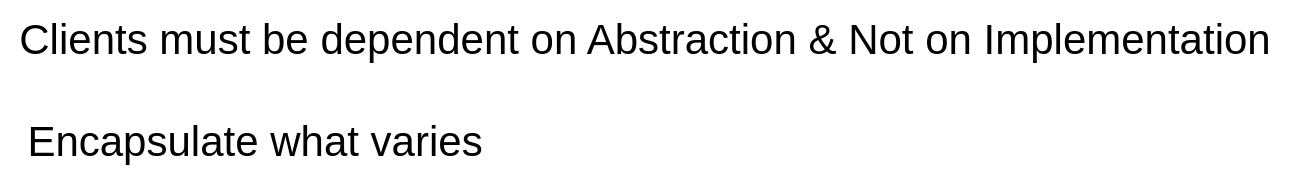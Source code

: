 <mxfile version="20.3.0" type="device" pages="24"><diagram id="d229Zw2DzIllvHy0gUD1" name="Mantras"><mxGraphModel dx="1106" dy="697" grid="0" gridSize="10" guides="1" tooltips="1" connect="1" arrows="1" fold="1" page="1" pageScale="1" pageWidth="827" pageHeight="1169" math="0" shadow="0"><root><mxCell id="0"/><mxCell id="1" parent="0"/><mxCell id="WZKPmuKuZ5aMkPHqURjY-1" value="Clients must be dependent on Abstraction &amp;amp; Not on Implementation" style="text;html=1;align=center;verticalAlign=middle;resizable=0;points=[];autosize=1;strokeColor=none;fillColor=none;fontSize=21;" parent="1" vertex="1"><mxGeometry x="45" y="65" width="644" height="37" as="geometry"/></mxCell><mxCell id="WZKPmuKuZ5aMkPHqURjY-2" value="Encapsulate what varies" style="text;html=1;align=center;verticalAlign=middle;resizable=0;points=[];autosize=1;strokeColor=none;fillColor=none;fontSize=21;" parent="1" vertex="1"><mxGeometry x="49" y="116" width="246" height="37" as="geometry"/></mxCell></root></mxGraphModel></diagram><diagram id="Stwu1xEopjfomk15NUEa" name="tangent"><mxGraphModel dx="1106" dy="697" grid="0" gridSize="10" guides="1" tooltips="1" connect="1" arrows="1" fold="1" page="1" pageScale="1" pageWidth="827" pageHeight="1169" math="0" shadow="0"><root><mxCell id="0"/><mxCell id="1" parent="0"/><mxCell id="FUp05tLTizcOj4TceX_R-1" value="" style="rounded=0;whiteSpace=wrap;html=1;" parent="1" vertex="1"><mxGeometry x="54" y="190" width="535" height="272" as="geometry"/></mxCell><mxCell id="FUp05tLTizcOj4TceX_R-2" value="" style="rounded=0;whiteSpace=wrap;html=1;" parent="1" vertex="1"><mxGeometry x="81" y="302" width="195" height="129" as="geometry"/></mxCell><mxCell id="FUp05tLTizcOj4TceX_R-3" value="" style="ellipse;whiteSpace=wrap;html=1;aspect=fixed;" parent="1" vertex="1"><mxGeometry x="111" y="315" width="52" height="52" as="geometry"/></mxCell><mxCell id="FUp05tLTizcOj4TceX_R-4" value="" style="ellipse;whiteSpace=wrap;html=1;aspect=fixed;" parent="1" vertex="1"><mxGeometry x="182" y="315" width="52" height="52" as="geometry"/></mxCell><mxCell id="FUp05tLTizcOj4TceX_R-5" value="" style="ellipse;whiteSpace=wrap;html=1;aspect=fixed;" parent="1" vertex="1"><mxGeometry x="111" y="373" width="52" height="52" as="geometry"/></mxCell><mxCell id="FUp05tLTizcOj4TceX_R-6" value="" style="ellipse;whiteSpace=wrap;html=1;aspect=fixed;" parent="1" vertex="1"><mxGeometry x="182" y="375" width="52" height="52" as="geometry"/></mxCell><mxCell id="FUp05tLTizcOj4TceX_R-7" value="L2 Cache&lt;br&gt;(8MB)" style="rounded=1;whiteSpace=wrap;html=1;" parent="1" vertex="1"><mxGeometry x="267" y="295" width="98" height="33" as="geometry"/></mxCell><mxCell id="FUp05tLTizcOj4TceX_R-8" value="L1 cache" style="rounded=1;whiteSpace=wrap;html=1;" parent="1" vertex="1"><mxGeometry x="85" y="315" width="62" height="22" as="geometry"/></mxCell><mxCell id="FUp05tLTizcOj4TceX_R-9" value="L1 cache" style="rounded=1;whiteSpace=wrap;html=1;" parent="1" vertex="1"><mxGeometry x="214" y="321" width="57" height="22" as="geometry"/></mxCell><mxCell id="FUp05tLTizcOj4TceX_R-10" value="L1 cache" style="rounded=1;whiteSpace=wrap;html=1;" parent="1" vertex="1"><mxGeometry x="85" y="382" width="62" height="22" as="geometry"/></mxCell><mxCell id="FUp05tLTizcOj4TceX_R-11" value="L1 cache" style="rounded=1;whiteSpace=wrap;html=1;" parent="1" vertex="1"><mxGeometry x="212" y="385" width="62" height="22" as="geometry"/></mxCell><mxCell id="FUp05tLTizcOj4TceX_R-12" value="" style="rounded=0;whiteSpace=wrap;html=1;" parent="1" vertex="1"><mxGeometry x="325" y="208" width="232" height="49" as="geometry"/></mxCell><mxCell id="FUp05tLTizcOj4TceX_R-13" value="i = 2" style="rounded=1;whiteSpace=wrap;html=1;" parent="1" vertex="1"><mxGeometry x="365" y="216" width="56" height="29" as="geometry"/></mxCell><mxCell id="FUp05tLTizcOj4TceX_R-14" value="CU" style="shape=process;whiteSpace=wrap;html=1;backgroundOutline=1;" parent="1" vertex="1"><mxGeometry x="354" y="361" width="155" height="40" as="geometry"/></mxCell><mxCell id="FUp05tLTizcOj4TceX_R-15" value="" style="rounded=0;whiteSpace=wrap;html=1;" parent="1" vertex="1"><mxGeometry x="85" y="257" width="192" height="38" as="geometry"/></mxCell><mxCell id="FUp05tLTizcOj4TceX_R-16" value="" style="endArrow=none;html=1;rounded=1;entryX=0.629;entryY=1.02;entryDx=0;entryDy=0;entryPerimeter=0;" parent="1" source="FUp05tLTizcOj4TceX_R-15" target="FUp05tLTizcOj4TceX_R-12" edge="1"><mxGeometry width="50" height="50" relative="1" as="geometry"><mxPoint x="431" y="300" as="sourcePoint"/><mxPoint x="481" y="250" as="targetPoint"/><Array as="points"><mxPoint x="403" y="305"/></Array></mxGeometry></mxCell></root></mxGraphModel></diagram><diagram id="zLSBwiUvaTX1KeGeR-oV" name="Relationships"><mxGraphModel dx="1106" dy="697" grid="0" gridSize="10" guides="1" tooltips="1" connect="1" arrows="1" fold="1" page="1" pageScale="1" pageWidth="827" pageHeight="1169" math="0" shadow="0"><root><mxCell id="0"/><mxCell id="1" parent="0"/><mxCell id="TsTxp0oWfT0Co3HMF0nM-1" value="SalaryApp" style="swimlane;fontStyle=1;align=center;verticalAlign=middle;childLayout=stackLayout;horizontal=1;startSize=29;horizontalStack=0;resizeParent=1;resizeParentMax=0;resizeLast=0;collapsible=0;marginBottom=0;html=1;" parent="1" vertex="1"><mxGeometry x="128" y="177" width="143" height="85" as="geometry"/></mxCell><mxCell id="TsTxp0oWfT0Co3HMF0nM-2" value="&amp;lt;&amp;lt;stereotype1&amp;gt;&amp;gt;" style="text;html=1;strokeColor=none;fillColor=none;align=center;verticalAlign=middle;spacingLeft=4;spacingRight=4;overflow=hidden;rotatable=0;points=[[0,0.5],[1,0.5]];portConstraint=eastwest;" parent="TsTxp0oWfT0Co3HMF0nM-1" vertex="1"><mxGeometry y="29" width="143" height="25" as="geometry"/></mxCell><mxCell id="TsTxp0oWfT0Co3HMF0nM-7" value="printSalary()" style="text;html=1;strokeColor=none;fillColor=none;align=left;verticalAlign=middle;spacingLeft=4;spacingRight=4;overflow=hidden;rotatable=0;points=[[0,0.5],[1,0.5]];portConstraint=eastwest;" parent="TsTxp0oWfT0Co3HMF0nM-1" vertex="1"><mxGeometry y="54" width="143" height="31" as="geometry"/></mxCell><mxCell id="TsTxp0oWfT0Co3HMF0nM-4" value="Employee" style="swimlane;fontStyle=1;align=center;verticalAlign=middle;childLayout=stackLayout;horizontal=1;startSize=29;horizontalStack=0;resizeParent=1;resizeParentMax=0;resizeLast=0;collapsible=0;marginBottom=0;html=1;" parent="1" vertex="1"><mxGeometry x="443" y="180" width="140" height="79" as="geometry"/></mxCell><mxCell id="TsTxp0oWfT0Co3HMF0nM-5" value="&amp;lt;&amp;lt;stereotype1&amp;gt;&amp;gt;" style="text;html=1;strokeColor=none;fillColor=none;align=center;verticalAlign=middle;spacingLeft=4;spacingRight=4;overflow=hidden;rotatable=0;points=[[0,0.5],[1,0.5]];portConstraint=eastwest;" parent="TsTxp0oWfT0Co3HMF0nM-4" vertex="1"><mxGeometry y="29" width="140" height="25" as="geometry"/></mxCell><mxCell id="TsTxp0oWfT0Co3HMF0nM-6" value="getType()" style="text;html=1;strokeColor=none;fillColor=none;align=left;verticalAlign=middle;spacingLeft=4;spacingRight=4;overflow=hidden;rotatable=0;points=[[0,0.5],[1,0.5]];portConstraint=eastwest;" parent="TsTxp0oWfT0Co3HMF0nM-4" vertex="1"><mxGeometry y="54" width="140" height="25" as="geometry"/></mxCell><mxCell id="TsTxp0oWfT0Co3HMF0nM-9" value="" style="endArrow=open;startArrow=none;endFill=0;startFill=0;endSize=8;html=1;verticalAlign=bottom;labelBackgroundColor=none;strokeWidth=1;rounded=0;entryX=-0.014;entryY=0.04;entryDx=0;entryDy=0;entryPerimeter=0;" parent="1" target="TsTxp0oWfT0Co3HMF0nM-5" edge="1"><mxGeometry width="160" relative="1" as="geometry"><mxPoint x="273" y="210" as="sourcePoint"/><mxPoint x="427" y="209" as="targetPoint"/><Array as="points"><mxPoint x="331" y="210"/></Array></mxGeometry></mxCell><mxCell id="TsTxp0oWfT0Co3HMF0nM-10" value="Arrows never ever show the flow of data. It shows : Supplier / Client relationship" style="text;html=1;align=center;verticalAlign=middle;resizable=0;points=[];autosize=1;strokeColor=none;fillColor=none;fontStyle=1" parent="1" vertex="1"><mxGeometry x="125" y="97" width="476" height="26" as="geometry"/></mxCell><mxCell id="TsTxp0oWfT0Co3HMF0nM-11" value="Field (&lt;b&gt;Association&lt;/b&gt; [Structural])" style="text;html=1;align=center;verticalAlign=middle;resizable=0;points=[];autosize=1;strokeColor=none;fillColor=none;" parent="1" vertex="1"><mxGeometry x="264" y="177" width="185" height="26" as="geometry"/></mxCell><mxCell id="TsTxp0oWfT0Co3HMF0nM-12" value="Client" style="text;html=1;align=center;verticalAlign=middle;resizable=0;points=[];autosize=1;strokeColor=none;fillColor=none;fontStyle=1" parent="1" vertex="1"><mxGeometry x="122" y="144" width="51" height="26" as="geometry"/></mxCell><mxCell id="TsTxp0oWfT0Co3HMF0nM-13" value="Supplier" style="text;html=1;align=center;verticalAlign=middle;resizable=0;points=[];autosize=1;strokeColor=none;fillColor=none;fontStyle=1" parent="1" vertex="1"><mxGeometry x="441" y="148" width="66" height="26" as="geometry"/></mxCell><mxCell id="TsTxp0oWfT0Co3HMF0nM-14" value="SalaryApp" style="swimlane;fontStyle=1;align=center;verticalAlign=middle;childLayout=stackLayout;horizontal=1;startSize=29;horizontalStack=0;resizeParent=1;resizeParentMax=0;resizeLast=0;collapsible=0;marginBottom=0;html=1;" parent="1" vertex="1"><mxGeometry x="131" y="367" width="143" height="85" as="geometry"/></mxCell><mxCell id="TsTxp0oWfT0Co3HMF0nM-15" value="&amp;lt;&amp;lt;stereotype1&amp;gt;&amp;gt;" style="text;html=1;strokeColor=none;fillColor=none;align=center;verticalAlign=middle;spacingLeft=4;spacingRight=4;overflow=hidden;rotatable=0;points=[[0,0.5],[1,0.5]];portConstraint=eastwest;" parent="TsTxp0oWfT0Co3HMF0nM-14" vertex="1"><mxGeometry y="29" width="143" height="25" as="geometry"/></mxCell><mxCell id="TsTxp0oWfT0Co3HMF0nM-16" value="printSalary()" style="text;html=1;strokeColor=none;fillColor=none;align=left;verticalAlign=middle;spacingLeft=4;spacingRight=4;overflow=hidden;rotatable=0;points=[[0,0.5],[1,0.5]];portConstraint=eastwest;" parent="TsTxp0oWfT0Co3HMF0nM-14" vertex="1"><mxGeometry y="54" width="143" height="31" as="geometry"/></mxCell><mxCell id="TsTxp0oWfT0Co3HMF0nM-17" value="Employee" style="swimlane;fontStyle=1;align=center;verticalAlign=middle;childLayout=stackLayout;horizontal=1;startSize=29;horizontalStack=0;resizeParent=1;resizeParentMax=0;resizeLast=0;collapsible=0;marginBottom=0;html=1;" parent="1" vertex="1"><mxGeometry x="449" y="373" width="140" height="79" as="geometry"/></mxCell><mxCell id="TsTxp0oWfT0Co3HMF0nM-18" value="&amp;lt;&amp;lt;stereotype1&amp;gt;&amp;gt;" style="text;html=1;strokeColor=none;fillColor=none;align=center;verticalAlign=middle;spacingLeft=4;spacingRight=4;overflow=hidden;rotatable=0;points=[[0,0.5],[1,0.5]];portConstraint=eastwest;" parent="TsTxp0oWfT0Co3HMF0nM-17" vertex="1"><mxGeometry y="29" width="140" height="25" as="geometry"/></mxCell><mxCell id="TsTxp0oWfT0Co3HMF0nM-19" value="getType()" style="text;html=1;strokeColor=none;fillColor=none;align=left;verticalAlign=middle;spacingLeft=4;spacingRight=4;overflow=hidden;rotatable=0;points=[[0,0.5],[1,0.5]];portConstraint=eastwest;" parent="TsTxp0oWfT0Co3HMF0nM-17" vertex="1"><mxGeometry y="54" width="140" height="25" as="geometry"/></mxCell><mxCell id="TsTxp0oWfT0Co3HMF0nM-21" value="Parameter / Local / Global&lt;br&gt;&amp;nbsp;(&lt;b&gt;Dependency&lt;/b&gt;)" style="text;html=1;align=center;verticalAlign=middle;resizable=0;points=[];autosize=1;strokeColor=none;fillColor=none;" parent="1" vertex="1"><mxGeometry x="277" y="354" width="157" height="41" as="geometry"/></mxCell><mxCell id="TsTxp0oWfT0Co3HMF0nM-22" value="Client" style="text;html=1;align=center;verticalAlign=middle;resizable=0;points=[];autosize=1;strokeColor=none;fillColor=none;fontStyle=1" parent="1" vertex="1"><mxGeometry x="125" y="334" width="51" height="26" as="geometry"/></mxCell><mxCell id="TsTxp0oWfT0Co3HMF0nM-23" value="Supplier" style="text;html=1;align=center;verticalAlign=middle;resizable=0;points=[];autosize=1;strokeColor=none;fillColor=none;fontStyle=1" parent="1" vertex="1"><mxGeometry x="444" y="338" width="66" height="26" as="geometry"/></mxCell><mxCell id="TsTxp0oWfT0Co3HMF0nM-24" value="Use" style="endArrow=open;endSize=12;dashed=1;html=1;rounded=0;entryX=0;entryY=0.5;entryDx=0;entryDy=0;" parent="1" target="TsTxp0oWfT0Co3HMF0nM-18" edge="1"><mxGeometry width="160" relative="1" as="geometry"><mxPoint x="274" y="416" as="sourcePoint"/><mxPoint x="434" y="416" as="targetPoint"/></mxGeometry></mxCell><mxCell id="TsTxp0oWfT0Co3HMF0nM-25" value="SalariesEmployee" style="swimlane;fontStyle=1;align=center;verticalAlign=middle;childLayout=stackLayout;horizontal=1;startSize=29;horizontalStack=0;resizeParent=1;resizeParentMax=0;resizeLast=0;collapsible=0;marginBottom=0;html=1;" parent="1" vertex="1"><mxGeometry x="351" y="563" width="140" height="79" as="geometry"/></mxCell><mxCell id="TsTxp0oWfT0Co3HMF0nM-26" value="&amp;lt;&amp;lt;stereotype1&amp;gt;&amp;gt;" style="text;html=1;strokeColor=none;fillColor=none;align=center;verticalAlign=middle;spacingLeft=4;spacingRight=4;overflow=hidden;rotatable=0;points=[[0,0.5],[1,0.5]];portConstraint=eastwest;" parent="TsTxp0oWfT0Co3HMF0nM-25" vertex="1"><mxGeometry y="29" width="140" height="25" as="geometry"/></mxCell><mxCell id="TsTxp0oWfT0Co3HMF0nM-27" value="getType()" style="text;html=1;strokeColor=none;fillColor=none;align=left;verticalAlign=middle;spacingLeft=4;spacingRight=4;overflow=hidden;rotatable=0;points=[[0,0.5],[1,0.5]];portConstraint=eastwest;" parent="TsTxp0oWfT0Co3HMF0nM-25" vertex="1"><mxGeometry y="54" width="140" height="25" as="geometry"/></mxCell><mxCell id="TsTxp0oWfT0Co3HMF0nM-28" value="ContractEmployee" style="swimlane;fontStyle=1;align=center;verticalAlign=middle;childLayout=stackLayout;horizontal=1;startSize=29;horizontalStack=0;resizeParent=1;resizeParentMax=0;resizeLast=0;collapsible=0;marginBottom=0;html=1;" parent="1" vertex="1"><mxGeometry x="555" y="561" width="140" height="79" as="geometry"/></mxCell><mxCell id="TsTxp0oWfT0Co3HMF0nM-29" value="&amp;lt;&amp;lt;stereotype1&amp;gt;&amp;gt;" style="text;html=1;strokeColor=none;fillColor=none;align=center;verticalAlign=middle;spacingLeft=4;spacingRight=4;overflow=hidden;rotatable=0;points=[[0,0.5],[1,0.5]];portConstraint=eastwest;" parent="TsTxp0oWfT0Co3HMF0nM-28" vertex="1"><mxGeometry y="29" width="140" height="25" as="geometry"/></mxCell><mxCell id="TsTxp0oWfT0Co3HMF0nM-30" value="getType()" style="text;html=1;strokeColor=none;fillColor=none;align=left;verticalAlign=middle;spacingLeft=4;spacingRight=4;overflow=hidden;rotatable=0;points=[[0,0.5],[1,0.5]];portConstraint=eastwest;" parent="TsTxp0oWfT0Co3HMF0nM-28" vertex="1"><mxGeometry y="54" width="140" height="25" as="geometry"/></mxCell><mxCell id="TsTxp0oWfT0Co3HMF0nM-33" value="" style="edgeStyle=none;html=1;endSize=12;endArrow=block;endFill=0;rounded=0;exitX=0.564;exitY=-0.006;exitDx=0;exitDy=0;exitPerimeter=0;entryX=0.443;entryY=1.1;entryDx=0;entryDy=0;entryPerimeter=0;" parent="1" source="TsTxp0oWfT0Co3HMF0nM-25" target="TsTxp0oWfT0Co3HMF0nM-19" edge="1"><mxGeometry width="160" relative="1" as="geometry"><mxPoint x="400" y="505" as="sourcePoint"/><mxPoint x="560" y="505" as="targetPoint"/></mxGeometry></mxCell><mxCell id="TsTxp0oWfT0Co3HMF0nM-34" value="" style="edgeStyle=none;html=1;endSize=12;endArrow=block;endFill=0;rounded=0;exitX=0.5;exitY=0;exitDx=0;exitDy=0;" parent="1" source="TsTxp0oWfT0Co3HMF0nM-28" edge="1"><mxGeometry width="160" relative="1" as="geometry"><mxPoint x="555.47" y="558.026" as="sourcePoint"/><mxPoint x="531" y="453" as="targetPoint"/></mxGeometry></mxCell><mxCell id="TsTxp0oWfT0Co3HMF0nM-36" value="Generalization" style="text;html=1;align=center;verticalAlign=middle;resizable=0;points=[];autosize=1;strokeColor=none;fillColor=none;fontStyle=1" parent="1" vertex="1"><mxGeometry x="558" y="480" width="101" height="26" as="geometry"/></mxCell><mxCell id="TsTxp0oWfT0Co3HMF0nM-37" value="TaxPayer" style="aspect=fixed;perimeter=ellipsePerimeter;html=1;align=center;shadow=0;dashed=0;spacingTop=3;image;image=img/lib/active_directory/interface.svg;" parent="1" vertex="1"><mxGeometry x="224" y="506" width="50" height="23.5" as="geometry"/></mxCell><mxCell id="TsTxp0oWfT0Co3HMF0nM-39" value="TaxPayer" style="swimlane;fontStyle=1;align=center;verticalAlign=middle;childLayout=stackLayout;horizontal=1;startSize=29;horizontalStack=0;resizeParent=1;resizeParentMax=0;resizeLast=0;collapsible=0;marginBottom=0;html=1;" parent="1" vertex="1"><mxGeometry x="38" y="516" width="140" height="54" as="geometry"/></mxCell><mxCell id="TsTxp0oWfT0Co3HMF0nM-40" value="&amp;lt;&amp;lt;interface&amp;gt;&amp;gt;" style="text;html=1;strokeColor=none;fillColor=none;align=center;verticalAlign=middle;spacingLeft=4;spacingRight=4;overflow=hidden;rotatable=0;points=[[0,0.5],[1,0.5]];portConstraint=eastwest;" parent="TsTxp0oWfT0Co3HMF0nM-39" vertex="1"><mxGeometry y="29" width="140" height="25" as="geometry"/></mxCell><mxCell id="TsTxp0oWfT0Co3HMF0nM-44" value="" style="edgeStyle=elbowEdgeStyle;html=1;endArrow=block;elbow=vertical;endFill=0;dashed=1;rounded=0;entryX=0.864;entryY=1.14;entryDx=0;entryDy=0;entryPerimeter=0;exitX=-0.021;exitY=1.06;exitDx=0;exitDy=0;exitPerimeter=0;" parent="1" source="TsTxp0oWfT0Co3HMF0nM-27" target="TsTxp0oWfT0Co3HMF0nM-40" edge="1"><mxGeometry width="100" height="75" relative="1" as="geometry"><mxPoint x="216" y="715" as="sourcePoint"/><mxPoint x="316" y="640" as="targetPoint"/></mxGeometry></mxCell><mxCell id="TsTxp0oWfT0Co3HMF0nM-45" value="Realization" style="text;html=1;align=center;verticalAlign=middle;resizable=0;points=[];autosize=1;strokeColor=none;fillColor=none;fontStyle=1" parent="1" vertex="1"><mxGeometry x="187" y="614" width="81" height="26" as="geometry"/></mxCell><mxCell id="TsTxp0oWfT0Co3HMF0nM-46" value="Process" style="swimlane;fontStyle=1;align=center;verticalAlign=middle;childLayout=stackLayout;horizontal=1;startSize=29;horizontalStack=0;resizeParent=1;resizeParentMax=0;resizeLast=0;collapsible=0;marginBottom=0;html=1;" parent="1" vertex="1"><mxGeometry x="93" y="751.5" width="143" height="54" as="geometry"/></mxCell><mxCell id="TsTxp0oWfT0Co3HMF0nM-47" value="&amp;lt;&amp;lt;stereotype1&amp;gt;&amp;gt;" style="text;html=1;strokeColor=none;fillColor=none;align=center;verticalAlign=middle;spacingLeft=4;spacingRight=4;overflow=hidden;rotatable=0;points=[[0,0.5],[1,0.5]];portConstraint=eastwest;" parent="TsTxp0oWfT0Co3HMF0nM-46" vertex="1"><mxGeometry y="29" width="143" height="25" as="geometry"/></mxCell><mxCell id="TsTxp0oWfT0Co3HMF0nM-49" value="Thread1" style="swimlane;fontStyle=1;align=center;verticalAlign=middle;childLayout=stackLayout;horizontal=1;startSize=29;horizontalStack=0;resizeParent=1;resizeParentMax=0;resizeLast=0;collapsible=0;marginBottom=0;html=1;" parent="1" vertex="1"><mxGeometry x="402.5" y="737" width="143" height="54" as="geometry"/></mxCell><mxCell id="TsTxp0oWfT0Co3HMF0nM-50" value="&amp;lt;&amp;lt;stereotype1&amp;gt;&amp;gt;" style="text;html=1;strokeColor=none;fillColor=none;align=center;verticalAlign=middle;spacingLeft=4;spacingRight=4;overflow=hidden;rotatable=0;points=[[0,0.5],[1,0.5]];portConstraint=eastwest;" parent="TsTxp0oWfT0Co3HMF0nM-49" vertex="1"><mxGeometry y="29" width="143" height="25" as="geometry"/></mxCell><mxCell id="TsTxp0oWfT0Co3HMF0nM-51" value="Thread2" style="swimlane;fontStyle=1;align=center;verticalAlign=middle;childLayout=stackLayout;horizontal=1;startSize=29;horizontalStack=0;resizeParent=1;resizeParentMax=0;resizeLast=0;collapsible=0;marginBottom=0;html=1;" parent="1" vertex="1"><mxGeometry x="402.5" y="816" width="143" height="54" as="geometry"/></mxCell><mxCell id="TsTxp0oWfT0Co3HMF0nM-52" value="&amp;lt;&amp;lt;stereotype1&amp;gt;&amp;gt;" style="text;html=1;strokeColor=none;fillColor=none;align=center;verticalAlign=middle;spacingLeft=4;spacingRight=4;overflow=hidden;rotatable=0;points=[[0,0.5],[1,0.5]];portConstraint=eastwest;" parent="TsTxp0oWfT0Co3HMF0nM-51" vertex="1"><mxGeometry y="29" width="143" height="25" as="geometry"/></mxCell><mxCell id="TsTxp0oWfT0Co3HMF0nM-54" value="Whole" style="text;html=1;align=center;verticalAlign=middle;resizable=0;points=[];autosize=1;strokeColor=none;fillColor=none;" parent="1" vertex="1"><mxGeometry x="90" y="730" width="52" height="26" as="geometry"/></mxCell><mxCell id="TsTxp0oWfT0Co3HMF0nM-55" value="Part" style="text;html=1;align=center;verticalAlign=middle;resizable=0;points=[];autosize=1;strokeColor=none;fillColor=none;" parent="1" vertex="1"><mxGeometry x="392" y="709" width="40" height="26" as="geometry"/></mxCell><mxCell id="TsTxp0oWfT0Co3HMF0nM-56" value="" style="endArrow=diamondThin;endFill=1;endSize=24;html=1;rounded=0;entryX=1;entryY=0.5;entryDx=0;entryDy=0;exitX=0;exitY=0.5;exitDx=0;exitDy=0;" parent="1" source="TsTxp0oWfT0Co3HMF0nM-50" target="TsTxp0oWfT0Co3HMF0nM-46" edge="1"><mxGeometry width="160" relative="1" as="geometry"><mxPoint x="102" y="880" as="sourcePoint"/><mxPoint x="262" y="880" as="targetPoint"/></mxGeometry></mxCell><mxCell id="TsTxp0oWfT0Co3HMF0nM-57" value="EmployeeAddress" style="swimlane;fontStyle=1;align=center;verticalAlign=middle;childLayout=stackLayout;horizontal=1;startSize=29;horizontalStack=0;resizeParent=1;resizeParentMax=0;resizeLast=0;collapsible=0;marginBottom=0;html=1;" parent="1" vertex="1"><mxGeometry x="650" y="322" width="140" height="79" as="geometry"/></mxCell><mxCell id="TsTxp0oWfT0Co3HMF0nM-58" value="&amp;lt;&amp;lt;stereotype1&amp;gt;&amp;gt;" style="text;html=1;strokeColor=none;fillColor=none;align=center;verticalAlign=middle;spacingLeft=4;spacingRight=4;overflow=hidden;rotatable=0;points=[[0,0.5],[1,0.5]];portConstraint=eastwest;" parent="TsTxp0oWfT0Co3HMF0nM-57" vertex="1"><mxGeometry y="29" width="140" height="25" as="geometry"/></mxCell><mxCell id="TsTxp0oWfT0Co3HMF0nM-59" value="getType()" style="text;html=1;strokeColor=none;fillColor=none;align=left;verticalAlign=middle;spacingLeft=4;spacingRight=4;overflow=hidden;rotatable=0;points=[[0,0.5],[1,0.5]];portConstraint=eastwest;" parent="TsTxp0oWfT0Co3HMF0nM-57" vertex="1"><mxGeometry y="54" width="140" height="25" as="geometry"/></mxCell><mxCell id="TsTxp0oWfT0Co3HMF0nM-60" value="" style="endArrow=diamondThin;endFill=1;endSize=24;html=1;rounded=0;entryX=1;entryY=0.5;entryDx=0;entryDy=0;exitX=0;exitY=0.5;exitDx=0;exitDy=0;" parent="1" source="TsTxp0oWfT0Co3HMF0nM-58" target="TsTxp0oWfT0Co3HMF0nM-18" edge="1"><mxGeometry width="160" relative="1" as="geometry"><mxPoint x="651" y="438" as="sourcePoint"/><mxPoint x="811" y="438" as="targetPoint"/></mxGeometry></mxCell><mxCell id="TsTxp0oWfT0Co3HMF0nM-61" value="containment by value" style="text;html=1;align=center;verticalAlign=middle;resizable=0;points=[];autosize=1;strokeColor=none;fillColor=none;fontStyle=1" parent="1" vertex="1"><mxGeometry x="253" y="753" width="141" height="26" as="geometry"/></mxCell><mxCell id="TsTxp0oWfT0Co3HMF0nM-62" value="containment by value" style="text;html=1;align=center;verticalAlign=middle;resizable=0;points=[];autosize=1;strokeColor=none;fillColor=none;fontStyle=1" parent="1" vertex="1"><mxGeometry x="526" y="332" width="141" height="26" as="geometry"/></mxCell><mxCell id="TsTxp0oWfT0Co3HMF0nM-64" value="List&amp;lt;Employee&amp;gt;" style="swimlane;fontStyle=1;align=center;verticalAlign=middle;childLayout=stackLayout;horizontal=1;startSize=29;horizontalStack=0;resizeParent=1;resizeParentMax=0;resizeLast=0;collapsible=0;marginBottom=0;html=1;" parent="1" vertex="1"><mxGeometry x="79" y="952" width="143" height="54" as="geometry"/></mxCell><mxCell id="TsTxp0oWfT0Co3HMF0nM-65" value="&amp;lt;&amp;lt;stereotype1&amp;gt;&amp;gt;" style="text;html=1;strokeColor=none;fillColor=none;align=center;verticalAlign=middle;spacingLeft=4;spacingRight=4;overflow=hidden;rotatable=0;points=[[0,0.5],[1,0.5]];portConstraint=eastwest;" parent="TsTxp0oWfT0Co3HMF0nM-64" vertex="1"><mxGeometry y="29" width="143" height="25" as="geometry"/></mxCell><mxCell id="TsTxp0oWfT0Co3HMF0nM-66" value="Employee" style="swimlane;fontStyle=1;align=center;verticalAlign=middle;childLayout=stackLayout;horizontal=1;startSize=29;horizontalStack=0;resizeParent=1;resizeParentMax=0;resizeLast=0;collapsible=0;marginBottom=0;html=1;" parent="1" vertex="1"><mxGeometry x="402.5" y="962" width="143" height="54" as="geometry"/></mxCell><mxCell id="TsTxp0oWfT0Co3HMF0nM-67" value="&amp;lt;&amp;lt;stereotype1&amp;gt;&amp;gt;" style="text;html=1;strokeColor=none;fillColor=none;align=center;verticalAlign=middle;spacingLeft=4;spacingRight=4;overflow=hidden;rotatable=0;points=[[0,0.5],[1,0.5]];portConstraint=eastwest;" parent="TsTxp0oWfT0Co3HMF0nM-66" vertex="1"><mxGeometry y="29" width="143" height="25" as="geometry"/></mxCell><mxCell id="TsTxp0oWfT0Co3HMF0nM-68" value="Employee" style="swimlane;fontStyle=1;align=center;verticalAlign=middle;childLayout=stackLayout;horizontal=1;startSize=29;horizontalStack=0;resizeParent=1;resizeParentMax=0;resizeLast=0;collapsible=0;marginBottom=0;html=1;" parent="1" vertex="1"><mxGeometry x="402.5" y="1029" width="143" height="54" as="geometry"/></mxCell><mxCell id="TsTxp0oWfT0Co3HMF0nM-69" value="&amp;lt;&amp;lt;stereotype1&amp;gt;&amp;gt;" style="text;html=1;strokeColor=none;fillColor=none;align=center;verticalAlign=middle;spacingLeft=4;spacingRight=4;overflow=hidden;rotatable=0;points=[[0,0.5],[1,0.5]];portConstraint=eastwest;" parent="TsTxp0oWfT0Co3HMF0nM-68" vertex="1"><mxGeometry y="29" width="143" height="25" as="geometry"/></mxCell><mxCell id="TsTxp0oWfT0Co3HMF0nM-70" value="" style="endArrow=diamondThin;endFill=0;endSize=24;html=1;rounded=0;exitX=0;exitY=0.25;exitDx=0;exitDy=0;" parent="1" source="TsTxp0oWfT0Co3HMF0nM-66" target="TsTxp0oWfT0Co3HMF0nM-64" edge="1"><mxGeometry width="160" relative="1" as="geometry"><mxPoint x="102" y="1066" as="sourcePoint"/><mxPoint x="262" y="1066" as="targetPoint"/></mxGeometry></mxCell><mxCell id="TsTxp0oWfT0Co3HMF0nM-71" value="containment is by reference" style="text;html=1;align=center;verticalAlign=middle;resizable=0;points=[];autosize=1;strokeColor=none;fillColor=none;fontStyle=1" parent="1" vertex="1"><mxGeometry x="224" y="942" width="177" height="26" as="geometry"/></mxCell><mxCell id="TsTxp0oWfT0Co3HMF0nM-74" value="Composition" style="text;html=1;align=center;verticalAlign=middle;resizable=0;points=[];autosize=1;strokeColor=none;fillColor=none;fontStyle=1" parent="1" vertex="1"><mxGeometry x="268" y="787" width="91" height="26" as="geometry"/></mxCell><mxCell id="TsTxp0oWfT0Co3HMF0nM-75" value="Aggregation" style="text;html=1;align=center;verticalAlign=middle;resizable=0;points=[];autosize=1;strokeColor=none;fillColor=none;fontStyle=1" parent="1" vertex="1"><mxGeometry x="253" y="983" width="89" height="26" as="geometry"/></mxCell></root></mxGraphModel></diagram><diagram id="aSB38OsTUEVfQyjaFpqX" name="SRP - Design Principle"><mxGraphModel dx="1106" dy="697" grid="0" gridSize="10" guides="1" tooltips="1" connect="1" arrows="1" fold="1" page="1" pageScale="1" pageWidth="827" pageHeight="1169" math="0" shadow="0"><root><mxCell id="0"/><mxCell id="1" parent="0"/><mxCell id="o5ZFp0qwUL65UA6IFx3X-1" value="Single Responsibility Principle" style="text;html=1;align=center;verticalAlign=middle;resizable=0;points=[];autosize=1;strokeColor=none;fillColor=none;fontSize=21;fontStyle=1" parent="1" vertex="1"><mxGeometry x="37" y="32" width="330" height="40" as="geometry"/></mxCell><mxCell id="o5ZFp0qwUL65UA6IFx3X-2" value="A class must change for one single reason. It must &lt;b&gt;not&lt;/b&gt; have multiple reasons to change" style="text;html=1;align=center;verticalAlign=middle;resizable=0;points=[];autosize=1;strokeColor=none;fillColor=none;fontSize=12;fontStyle=0" parent="1" vertex="1"><mxGeometry x="45" y="67" width="484" height="26" as="geometry"/></mxCell><mxCell id="o5ZFp0qwUL65UA6IFx3X-3" value="HTML / Java&amp;nbsp;" style="rounded=0;whiteSpace=wrap;html=1;fontSize=12;" parent="1" vertex="1"><mxGeometry x="55" y="160" width="120" height="60" as="geometry"/></mxCell><mxCell id="o5ZFp0qwUL65UA6IFx3X-4" value="JSP" style="text;html=1;align=center;verticalAlign=middle;resizable=0;points=[];autosize=1;strokeColor=none;fillColor=none;fontSize=12;fontStyle=1" parent="1" vertex="1"><mxGeometry x="41" y="145" width="41" height="26" as="geometry"/></mxCell><mxCell id="o5ZFp0qwUL65UA6IFx3X-5" value="CustomerDAO" style="rounded=1;whiteSpace=wrap;html=1;fontSize=12;fillColor=#dae8fc;strokeColor=#6c8ebf;" parent="1" vertex="1"><mxGeometry x="59" y="354" width="128" height="24" as="geometry"/></mxCell><mxCell id="o5ZFp0qwUL65UA6IFx3X-6" value="Business Logic" style="rounded=1;whiteSpace=wrap;html=1;fontSize=12;fillColor=#d5e8d4;strokeColor=#82b366;arcSize=0;" parent="1" vertex="1"><mxGeometry x="55" y="296.5" width="127" height="24" as="geometry"/></mxCell><mxCell id="o5ZFp0qwUL65UA6IFx3X-7" value="Rendering Logic" style="rounded=1;whiteSpace=wrap;html=1;fontSize=12;fillColor=#fff2cc;strokeColor=#d6b656;" parent="1" vertex="1"><mxGeometry x="159" y="175" width="103" height="24" as="geometry"/></mxCell><mxCell id="o5ZFp0qwUL65UA6IFx3X-9" value="Tight Coupling" style="text;html=1;align=center;verticalAlign=middle;resizable=0;points=[];autosize=1;strokeColor=none;fillColor=none;fontSize=12;" parent="1" vertex="1"><mxGeometry x="701" y="93" width="95" height="26" as="geometry"/></mxCell><mxCell id="o5ZFp0qwUL65UA6IFx3X-10" value="Loose Couple" style="text;html=1;align=center;verticalAlign=middle;resizable=0;points=[];autosize=1;strokeColor=none;fillColor=none;fontSize=12;" parent="1" vertex="1"><mxGeometry x="704" y="115" width="92" height="26" as="geometry"/></mxCell><mxCell id="o5ZFp0qwUL65UA6IFx3X-11" value="High Cohesion" style="text;html=1;align=center;verticalAlign=middle;resizable=0;points=[];autosize=1;strokeColor=none;fillColor=none;fontSize=12;" parent="1" vertex="1"><mxGeometry x="337" y="187" width="97" height="26" as="geometry"/></mxCell><mxCell id="o5ZFp0qwUL65UA6IFx3X-12" value="Low Coupling" style="text;html=1;align=center;verticalAlign=middle;resizable=0;points=[];autosize=1;strokeColor=none;fillColor=none;fontSize=12;" parent="1" vertex="1"><mxGeometry x="340" y="213" width="91" height="26" as="geometry"/></mxCell><mxCell id="o5ZFp0qwUL65UA6IFx3X-23" value="CustomerRestController" style="rounded=1;whiteSpace=wrap;html=1;fontSize=12;fillColor=#ffe6cc;strokeColor=#d79b00;" parent="1" vertex="1"><mxGeometry x="51" y="247" width="162" height="24" as="geometry"/></mxCell><mxCell id="o5ZFp0qwUL65UA6IFx3X-24" value="@Autowired&lt;br&gt;EntityManager em;" style="text;html=1;align=center;verticalAlign=middle;resizable=0;points=[];autosize=1;strokeColor=none;fillColor=none;fontSize=12;" parent="1" vertex="1"><mxGeometry x="170" y="345.5" width="119" height="41" as="geometry"/></mxCell><mxCell id="o5ZFp0qwUL65UA6IFx3X-26" value="ProductDAO" style="rounded=1;whiteSpace=wrap;html=1;fontSize=12;fillColor=#dae8fc;strokeColor=#6c8ebf;" parent="1" vertex="1"><mxGeometry x="62" y="403" width="128" height="24" as="geometry"/></mxCell><mxCell id="o5ZFp0qwUL65UA6IFx3X-34" value="InvoiceRestController" style="rounded=1;whiteSpace=wrap;html=1;fontSize=12;fillColor=#ffe6cc;strokeColor=#d79b00;" parent="1" vertex="1"><mxGeometry x="232" y="247" width="141" height="24" as="geometry"/></mxCell><mxCell id="o5ZFp0qwUL65UA6IFx3X-38" value="Employee" style="swimlane;fontStyle=1;align=center;verticalAlign=middle;childLayout=stackLayout;horizontal=1;startSize=29;horizontalStack=0;resizeParent=1;resizeParentMax=0;resizeLast=0;collapsible=0;marginBottom=0;html=1;fontSize=12;" parent="1" vertex="1"><mxGeometry x="356" y="469" width="140" height="104" as="geometry"/></mxCell><mxCell id="o5ZFp0qwUL65UA6IFx3X-39" value="&amp;lt;&amp;lt;stereotype1&amp;gt;&amp;gt;" style="text;html=1;strokeColor=none;fillColor=none;align=center;verticalAlign=middle;spacingLeft=4;spacingRight=4;overflow=hidden;rotatable=0;points=[[0,0.5],[1,0.5]];portConstraint=eastwest;fontSize=12;" parent="o5ZFp0qwUL65UA6IFx3X-38" vertex="1"><mxGeometry y="29" width="140" height="25" as="geometry"/></mxCell><mxCell id="o5ZFp0qwUL65UA6IFx3X-42" value="name" style="text;html=1;strokeColor=none;fillColor=none;align=center;verticalAlign=middle;spacingLeft=4;spacingRight=4;overflow=hidden;rotatable=0;points=[[0,0.5],[1,0.5]];portConstraint=eastwest;fontSize=12;" parent="o5ZFp0qwUL65UA6IFx3X-38" vertex="1"><mxGeometry y="54" width="140" height="25" as="geometry"/></mxCell><mxCell id="o5ZFp0qwUL65UA6IFx3X-44" value="getName()" style="text;html=1;strokeColor=none;fillColor=none;align=center;verticalAlign=middle;spacingLeft=4;spacingRight=4;overflow=hidden;rotatable=0;points=[[0,0.5],[1,0.5]];portConstraint=eastwest;fontSize=12;" parent="o5ZFp0qwUL65UA6IFx3X-38" vertex="1"><mxGeometry y="79" width="140" height="25" as="geometry"/></mxCell><mxCell id="o5ZFp0qwUL65UA6IFx3X-45" value="TimeSheet" style="swimlane;fontStyle=1;align=center;verticalAlign=middle;childLayout=stackLayout;horizontal=1;startSize=29;horizontalStack=0;resizeParent=1;resizeParentMax=0;resizeLast=0;collapsible=0;marginBottom=0;html=1;fontSize=12;" parent="1" vertex="1"><mxGeometry x="113" y="473" width="140" height="79" as="geometry"/></mxCell><mxCell id="o5ZFp0qwUL65UA6IFx3X-46" value="&amp;lt;&amp;lt;stereotype1&amp;gt;&amp;gt;" style="text;html=1;strokeColor=none;fillColor=none;align=center;verticalAlign=middle;spacingLeft=4;spacingRight=4;overflow=hidden;rotatable=0;points=[[0,0.5],[1,0.5]];portConstraint=eastwest;fontSize=12;" parent="o5ZFp0qwUL65UA6IFx3X-45" vertex="1"><mxGeometry y="29" width="140" height="25" as="geometry"/></mxCell><mxCell id="o5ZFp0qwUL65UA6IFx3X-49" value="print(Employee emp)" style="text;html=1;strokeColor=none;fillColor=none;align=center;verticalAlign=middle;spacingLeft=4;spacingRight=4;overflow=hidden;rotatable=0;points=[[0,0.5],[1,0.5]];portConstraint=eastwest;fontSize=12;" parent="o5ZFp0qwUL65UA6IFx3X-45" vertex="1"><mxGeometry y="54" width="140" height="25" as="geometry"/></mxCell><mxCell id="jvtPajZZ1wND_IZQ1vyB-1" value="Use" style="endArrow=open;endSize=12;dashed=1;html=1;rounded=0;fontSize=12;entryX=0;entryY=0.5;entryDx=0;entryDy=0;" parent="1" target="o5ZFp0qwUL65UA6IFx3X-39" edge="1"><mxGeometry width="160" relative="1" as="geometry"><mxPoint x="253" y="510" as="sourcePoint"/><mxPoint x="413" y="510" as="targetPoint"/></mxGeometry></mxCell></root></mxGraphModel></diagram><diagram id="NILl5YQ62PSktPlwW_Vj" name="OCP - Design Principle"><mxGraphModel dx="1106" dy="697" grid="0" gridSize="10" guides="1" tooltips="1" connect="1" arrows="1" fold="1" page="1" pageScale="1" pageWidth="827" pageHeight="1169" math="0" shadow="0"><root><mxCell id="0"/><mxCell id="1" parent="0"/><mxCell id="lIilvY28zed_TJ42NcjX-1" value="Open Closed Principle" style="text;html=1;align=center;verticalAlign=middle;resizable=0;points=[];autosize=1;strokeColor=none;fillColor=none;fontSize=21;fontStyle=1" parent="1" vertex="1"><mxGeometry x="54" y="30" width="242" height="37" as="geometry"/></mxCell><mxCell id="0pQmf7_AVgdNS4TuGu8A-1" value="Classes should be open for &lt;b&gt;extension&lt;/b&gt; but closed for &lt;b&gt;modification&lt;/b&gt;" style="text;html=1;align=center;verticalAlign=middle;resizable=0;points=[];autosize=1;strokeColor=none;fillColor=none;fontSize=12;fontStyle=0" parent="1" vertex="1"><mxGeometry x="58" y="67" width="373" height="26" as="geometry"/></mxCell><mxCell id="0pQmf7_AVgdNS4TuGu8A-6" value="Order" style="swimlane;fontStyle=1;align=center;verticalAlign=top;childLayout=stackLayout;horizontal=1;startSize=26;horizontalStack=0;resizeParent=1;resizeParentMax=0;resizeLast=0;collapsible=1;marginBottom=0;fontSize=12;" parent="1" vertex="1"><mxGeometry x="67" y="130" width="160" height="242" as="geometry"/></mxCell><mxCell id="0pQmf7_AVgdNS4TuGu8A-7" value="- lineItems: type&#10;" style="text;strokeColor=none;fillColor=none;align=left;verticalAlign=top;spacingLeft=4;spacingRight=4;overflow=hidden;rotatable=0;points=[[0,0.5],[1,0.5]];portConstraint=eastwest;fontSize=12;" parent="0pQmf7_AVgdNS4TuGu8A-6" vertex="1"><mxGeometry y="26" width="160" height="26" as="geometry"/></mxCell><mxCell id="0pQmf7_AVgdNS4TuGu8A-11" value="- shipping: type&#10;" style="text;strokeColor=none;fillColor=none;align=left;verticalAlign=top;spacingLeft=4;spacingRight=4;overflow=hidden;rotatable=0;points=[[0,0.5],[1,0.5]];portConstraint=eastwest;fontSize=12;" parent="0pQmf7_AVgdNS4TuGu8A-6" vertex="1"><mxGeometry y="52" width="160" height="26" as="geometry"/></mxCell><mxCell id="0pQmf7_AVgdNS4TuGu8A-8" value="" style="line;strokeWidth=1;fillColor=none;align=left;verticalAlign=middle;spacingTop=-1;spacingLeft=3;spacingRight=3;rotatable=0;labelPosition=right;points=[];portConstraint=eastwest;strokeColor=inherit;fontSize=12;" parent="0pQmf7_AVgdNS4TuGu8A-6" vertex="1"><mxGeometry y="78" width="160" height="8" as="geometry"/></mxCell><mxCell id="0pQmf7_AVgdNS4TuGu8A-9" value="+ getTotal(type): type" style="text;strokeColor=none;fillColor=none;align=left;verticalAlign=top;spacingLeft=4;spacingRight=4;overflow=hidden;rotatable=0;points=[[0,0.5],[1,0.5]];portConstraint=eastwest;fontSize=12;" parent="0pQmf7_AVgdNS4TuGu8A-6" vertex="1"><mxGeometry y="86" width="160" height="26" as="geometry"/></mxCell><mxCell id="0pQmf7_AVgdNS4TuGu8A-12" value="+ getTotalWeight()" style="text;strokeColor=none;fillColor=none;align=left;verticalAlign=top;spacingLeft=4;spacingRight=4;overflow=hidden;rotatable=0;points=[[0,0.5],[1,0.5]];portConstraint=eastwest;fontSize=12;" parent="0pQmf7_AVgdNS4TuGu8A-6" vertex="1"><mxGeometry y="112" width="160" height="26" as="geometry"/></mxCell><mxCell id="0pQmf7_AVgdNS4TuGu8A-13" value="+ getShippingType()" style="text;strokeColor=none;fillColor=none;align=left;verticalAlign=top;spacingLeft=4;spacingRight=4;overflow=hidden;rotatable=0;points=[[0,0.5],[1,0.5]];portConstraint=eastwest;fontSize=12;" parent="0pQmf7_AVgdNS4TuGu8A-6" vertex="1"><mxGeometry y="138" width="160" height="26" as="geometry"/></mxCell><mxCell id="0pQmf7_AVgdNS4TuGu8A-16" value="+ setShippingType(Shipping st)" style="text;strokeColor=none;fillColor=none;align=left;verticalAlign=top;spacingLeft=4;spacingRight=4;overflow=hidden;rotatable=0;points=[[0,0.5],[1,0.5]];portConstraint=eastwest;fontSize=12;" parent="0pQmf7_AVgdNS4TuGu8A-6" vertex="1"><mxGeometry y="164" width="160" height="26" as="geometry"/></mxCell><mxCell id="0pQmf7_AVgdNS4TuGu8A-14" value="+ getShippingCost()" style="text;strokeColor=none;fillColor=none;align=left;verticalAlign=top;spacingLeft=4;spacingRight=4;overflow=hidden;rotatable=0;points=[[0,0.5],[1,0.5]];portConstraint=eastwest;fontSize=12;" parent="0pQmf7_AVgdNS4TuGu8A-6" vertex="1"><mxGeometry y="190" width="160" height="26" as="geometry"/></mxCell><mxCell id="0pQmf7_AVgdNS4TuGu8A-15" value="+ getShippingDate()" style="text;strokeColor=none;fillColor=none;align=left;verticalAlign=top;spacingLeft=4;spacingRight=4;overflow=hidden;rotatable=0;points=[[0,0.5],[1,0.5]];portConstraint=eastwest;fontSize=12;" parent="0pQmf7_AVgdNS4TuGu8A-6" vertex="1"><mxGeometry y="216" width="160" height="26" as="geometry"/></mxCell><mxCell id="0pQmf7_AVgdNS4TuGu8A-17" value="Shipping" style="swimlane;fontStyle=1;align=center;verticalAlign=middle;childLayout=stackLayout;horizontal=1;startSize=29;horizontalStack=0;resizeParent=1;resizeParentMax=0;resizeLast=0;collapsible=0;marginBottom=0;html=1;fontSize=12;fillColor=#dae8fc;strokeColor=#6c8ebf;" parent="1" vertex="1"><mxGeometry x="462" y="142" width="140" height="79" as="geometry"/></mxCell><mxCell id="0pQmf7_AVgdNS4TuGu8A-18" value="&amp;lt;&amp;lt;interface&amp;gt;&amp;gt;" style="text;html=1;strokeColor=none;fillColor=none;align=center;verticalAlign=middle;spacingLeft=4;spacingRight=4;overflow=hidden;rotatable=0;points=[[0,0.5],[1,0.5]];portConstraint=eastwest;fontSize=12;" parent="0pQmf7_AVgdNS4TuGu8A-17" vertex="1"><mxGeometry y="29" width="140" height="25" as="geometry"/></mxCell><mxCell id="0pQmf7_AVgdNS4TuGu8A-19" value="getCost(order)" style="text;html=1;strokeColor=none;fillColor=none;align=left;verticalAlign=middle;spacingLeft=4;spacingRight=4;overflow=hidden;rotatable=0;points=[[0,0.5],[1,0.5]];portConstraint=eastwest;fontSize=12;" parent="0pQmf7_AVgdNS4TuGu8A-17" vertex="1"><mxGeometry y="54" width="140" height="25" as="geometry"/></mxCell><mxCell id="0pQmf7_AVgdNS4TuGu8A-20" value="" style="endArrow=diamondThin;endFill=0;endSize=24;html=1;rounded=0;fontSize=12;entryX=1;entryY=0.5;entryDx=0;entryDy=0;exitX=-0.029;exitY=-0.12;exitDx=0;exitDy=0;exitPerimeter=0;" parent="1" source="0pQmf7_AVgdNS4TuGu8A-19" target="0pQmf7_AVgdNS4TuGu8A-11" edge="1"><mxGeometry width="160" relative="1" as="geometry"><mxPoint x="338" y="301" as="sourcePoint"/><mxPoint x="498" y="301" as="targetPoint"/></mxGeometry></mxCell><mxCell id="0pQmf7_AVgdNS4TuGu8A-24" value="Ground" style="swimlane;fontStyle=1;align=center;verticalAlign=top;childLayout=stackLayout;horizontal=1;startSize=26;horizontalStack=0;resizeParent=1;resizeParentMax=0;resizeLast=0;collapsible=1;marginBottom=0;fontSize=12;" parent="1" vertex="1"><mxGeometry x="294" y="377" width="164" height="60" as="geometry"/></mxCell><mxCell id="0pQmf7_AVgdNS4TuGu8A-27" value="" style="line;strokeWidth=1;fillColor=none;align=left;verticalAlign=middle;spacingTop=-1;spacingLeft=3;spacingRight=3;rotatable=0;labelPosition=right;points=[];portConstraint=eastwest;strokeColor=inherit;fontSize=12;" parent="0pQmf7_AVgdNS4TuGu8A-24" vertex="1"><mxGeometry y="26" width="164" height="8" as="geometry"/></mxCell><mxCell id="0pQmf7_AVgdNS4TuGu8A-34" value="getCost(order)" style="text;strokeColor=none;fillColor=none;align=left;verticalAlign=top;spacingLeft=4;spacingRight=4;overflow=hidden;rotatable=0;points=[[0,0.5],[1,0.5]];portConstraint=eastwest;fontSize=12;" parent="0pQmf7_AVgdNS4TuGu8A-24" vertex="1"><mxGeometry y="34" width="164" height="26" as="geometry"/></mxCell><mxCell id="0pQmf7_AVgdNS4TuGu8A-35" value="Air" style="swimlane;fontStyle=1;align=center;verticalAlign=top;childLayout=stackLayout;horizontal=1;startSize=26;horizontalStack=0;resizeParent=1;resizeParentMax=0;resizeLast=0;collapsible=1;marginBottom=0;fontSize=12;" parent="1" vertex="1"><mxGeometry x="470" y="377" width="164" height="60" as="geometry"/></mxCell><mxCell id="0pQmf7_AVgdNS4TuGu8A-36" value="" style="line;strokeWidth=1;fillColor=none;align=left;verticalAlign=middle;spacingTop=-1;spacingLeft=3;spacingRight=3;rotatable=0;labelPosition=right;points=[];portConstraint=eastwest;strokeColor=inherit;fontSize=12;" parent="0pQmf7_AVgdNS4TuGu8A-35" vertex="1"><mxGeometry y="26" width="164" height="8" as="geometry"/></mxCell><mxCell id="0pQmf7_AVgdNS4TuGu8A-37" value="getCost(ordere)" style="text;strokeColor=none;fillColor=none;align=left;verticalAlign=top;spacingLeft=4;spacingRight=4;overflow=hidden;rotatable=0;points=[[0,0.5],[1,0.5]];portConstraint=eastwest;fontSize=12;" parent="0pQmf7_AVgdNS4TuGu8A-35" vertex="1"><mxGeometry y="34" width="164" height="26" as="geometry"/></mxCell><mxCell id="0pQmf7_AVgdNS4TuGu8A-40" value="" style="endArrow=block;dashed=1;endFill=0;endSize=12;html=1;rounded=0;fontSize=12;exitX=0.5;exitY=0;exitDx=0;exitDy=0;entryX=0.464;entryY=1.04;entryDx=0;entryDy=0;entryPerimeter=0;" parent="1" source="0pQmf7_AVgdNS4TuGu8A-24" target="0pQmf7_AVgdNS4TuGu8A-19" edge="1"><mxGeometry width="160" relative="1" as="geometry"><mxPoint x="389" y="299" as="sourcePoint"/><mxPoint x="549" y="299" as="targetPoint"/></mxGeometry></mxCell><mxCell id="0pQmf7_AVgdNS4TuGu8A-41" value="" style="endArrow=block;dashed=1;endFill=0;endSize=12;html=1;rounded=0;fontSize=12;exitX=0.549;exitY=-0.017;exitDx=0;exitDy=0;entryX=0.629;entryY=1.08;entryDx=0;entryDy=0;entryPerimeter=0;exitPerimeter=0;" parent="1" source="0pQmf7_AVgdNS4TuGu8A-35" target="0pQmf7_AVgdNS4TuGu8A-19" edge="1"><mxGeometry width="160" relative="1" as="geometry"><mxPoint x="540" y="386" as="sourcePoint"/><mxPoint x="650.96" y="265" as="targetPoint"/></mxGeometry></mxCell><mxCell id="0pQmf7_AVgdNS4TuGu8A-42" value="return shipping.getCost(this)" style="text;html=1;align=center;verticalAlign=middle;resizable=0;points=[];autosize=1;strokeColor=none;fillColor=none;fontSize=12;" parent="1" vertex="1"><mxGeometry x="81" y="456" width="169" height="26" as="geometry"/></mxCell><mxCell id="0pQmf7_AVgdNS4TuGu8A-43" style="edgeStyle=orthogonalEdgeStyle;rounded=0;orthogonalLoop=1;jettySize=auto;html=1;fontSize=12;" parent="1" source="0pQmf7_AVgdNS4TuGu8A-14" target="0pQmf7_AVgdNS4TuGu8A-42" edge="1"><mxGeometry relative="1" as="geometry"/></mxCell><mxCell id="0pQmf7_AVgdNS4TuGu8A-44" value="Sea" style="swimlane;fontStyle=1;align=center;verticalAlign=top;childLayout=stackLayout;horizontal=1;startSize=26;horizontalStack=0;resizeParent=1;resizeParentMax=0;resizeLast=0;collapsible=1;marginBottom=0;fontSize=12;" parent="1" vertex="1"><mxGeometry x="651" y="377" width="164" height="60" as="geometry"/></mxCell><mxCell id="0pQmf7_AVgdNS4TuGu8A-45" value="" style="line;strokeWidth=1;fillColor=none;align=left;verticalAlign=middle;spacingTop=-1;spacingLeft=3;spacingRight=3;rotatable=0;labelPosition=right;points=[];portConstraint=eastwest;strokeColor=inherit;fontSize=12;" parent="0pQmf7_AVgdNS4TuGu8A-44" vertex="1"><mxGeometry y="26" width="164" height="8" as="geometry"/></mxCell><mxCell id="0pQmf7_AVgdNS4TuGu8A-46" value="getCost(ordere)" style="text;strokeColor=none;fillColor=none;align=left;verticalAlign=top;spacingLeft=4;spacingRight=4;overflow=hidden;rotatable=0;points=[[0,0.5],[1,0.5]];portConstraint=eastwest;fontSize=12;" parent="0pQmf7_AVgdNS4TuGu8A-44" vertex="1"><mxGeometry y="34" width="164" height="26" as="geometry"/></mxCell><mxCell id="0pQmf7_AVgdNS4TuGu8A-47" value="" style="endArrow=block;dashed=1;endFill=0;endSize=12;html=1;rounded=0;fontSize=12;exitX=0.195;exitY=-0.017;exitDx=0;exitDy=0;entryX=0.85;entryY=0.96;entryDx=0;entryDy=0;entryPerimeter=0;exitPerimeter=0;" parent="1" source="0pQmf7_AVgdNS4TuGu8A-44" target="0pQmf7_AVgdNS4TuGu8A-19" edge="1"><mxGeometry width="160" relative="1" as="geometry"><mxPoint x="611.036" y="385.98" as="sourcePoint"/><mxPoint x="535.06" y="259" as="targetPoint"/><Array as="points"/></mxGeometry></mxCell></root></mxGraphModel></diagram><diagram id="w5AWb6uEMHWAEqdfuzKc" name="ISP - Design Principles"><mxGraphModel dx="1106" dy="697" grid="0" gridSize="10" guides="1" tooltips="1" connect="1" arrows="1" fold="1" page="1" pageScale="1" pageWidth="827" pageHeight="1169" math="0" shadow="0"><root><mxCell id="0"/><mxCell id="1" parent="0"/><mxCell id="mdR8L0qdIgjDMP0pneUU-1" value="Interface Segregation Principle" style="text;html=1;align=center;verticalAlign=middle;resizable=0;points=[];autosize=1;strokeColor=none;fillColor=none;fontSize=21;fontStyle=1" parent="1" vertex="1"><mxGeometry x="4" y="42" width="327" height="37" as="geometry"/></mxCell><mxCell id="ojreD7urnTHE1xUfrXWd-1" value="Clients must not be forced to depend on methods they do not use" style="text;html=1;align=center;verticalAlign=middle;resizable=0;points=[];autosize=1;strokeColor=none;fillColor=none;fontSize=12;fontStyle=0" parent="1" vertex="1"><mxGeometry x="4" y="85" width="366" height="26" as="geometry"/></mxCell><mxCell id="ojreD7urnTHE1xUfrXWd-2" value="CloudFileStorageProvider&#10;" style="swimlane;fontStyle=1;align=center;verticalAlign=top;childLayout=stackLayout;horizontal=1;startSize=26;horizontalStack=0;resizeParent=1;resizeParentMax=0;resizeLast=0;collapsible=1;marginBottom=0;fontSize=12;" parent="1" vertex="1"><mxGeometry x="128" y="170" width="212" height="213.5" as="geometry"/></mxCell><mxCell id="ojreD7urnTHE1xUfrXWd-21" value="" style="aspect=fixed;perimeter=ellipsePerimeter;html=1;align=center;shadow=0;dashed=0;spacingTop=3;image;image=img/lib/active_directory/interface.svg;fontSize=12;" parent="ojreD7urnTHE1xUfrXWd-2" vertex="1"><mxGeometry y="26" width="212" height="23.5" as="geometry"/></mxCell><mxCell id="ojreD7urnTHE1xUfrXWd-3" value="+ field: type" style="text;strokeColor=none;fillColor=none;align=left;verticalAlign=top;spacingLeft=4;spacingRight=4;overflow=hidden;rotatable=0;points=[[0,0.5],[1,0.5]];portConstraint=eastwest;fontSize=12;" parent="ojreD7urnTHE1xUfrXWd-2" vertex="1"><mxGeometry y="49.5" width="212" height="26" as="geometry"/></mxCell><mxCell id="ojreD7urnTHE1xUfrXWd-4" value="" style="line;strokeWidth=1;fillColor=none;align=left;verticalAlign=middle;spacingTop=-1;spacingLeft=3;spacingRight=3;rotatable=0;labelPosition=right;points=[];portConstraint=eastwest;strokeColor=inherit;fontSize=12;" parent="ojreD7urnTHE1xUfrXWd-2" vertex="1"><mxGeometry y="75.5" width="212" height="8" as="geometry"/></mxCell><mxCell id="ojreD7urnTHE1xUfrXWd-5" value="storeFile(name)" style="text;strokeColor=none;fillColor=none;align=left;verticalAlign=top;spacingLeft=4;spacingRight=4;overflow=hidden;rotatable=0;points=[[0,0.5],[1,0.5]];portConstraint=eastwest;fontSize=12;" parent="ojreD7urnTHE1xUfrXWd-2" vertex="1"><mxGeometry y="83.5" width="212" height="26" as="geometry"/></mxCell><mxCell id="ojreD7urnTHE1xUfrXWd-6" value="getFile(name)" style="text;strokeColor=none;fillColor=none;align=left;verticalAlign=top;spacingLeft=4;spacingRight=4;overflow=hidden;rotatable=0;points=[[0,0.5],[1,0.5]];portConstraint=eastwest;fontSize=12;" parent="ojreD7urnTHE1xUfrXWd-2" vertex="1"><mxGeometry y="109.5" width="212" height="26" as="geometry"/></mxCell><mxCell id="ojreD7urnTHE1xUfrXWd-7" value="createServer(region)" style="text;strokeColor=none;fillColor=none;align=left;verticalAlign=top;spacingLeft=4;spacingRight=4;overflow=hidden;rotatable=0;points=[[0,0.5],[1,0.5]];portConstraint=eastwest;fontSize=12;" parent="ojreD7urnTHE1xUfrXWd-2" vertex="1"><mxGeometry y="135.5" width="212" height="26" as="geometry"/></mxCell><mxCell id="ojreD7urnTHE1xUfrXWd-8" value="listServers(region)" style="text;strokeColor=none;fillColor=none;align=left;verticalAlign=top;spacingLeft=4;spacingRight=4;overflow=hidden;rotatable=0;points=[[0,0.5],[1,0.5]];portConstraint=eastwest;fontSize=12;" parent="ojreD7urnTHE1xUfrXWd-2" vertex="1"><mxGeometry y="161.5" width="212" height="26" as="geometry"/></mxCell><mxCell id="ojreD7urnTHE1xUfrXWd-9" value="getCDNAddress()" style="text;strokeColor=none;fillColor=none;align=left;verticalAlign=top;spacingLeft=4;spacingRight=4;overflow=hidden;rotatable=0;points=[[0,0.5],[1,0.5]];portConstraint=eastwest;fontSize=12;" parent="ojreD7urnTHE1xUfrXWd-2" vertex="1"><mxGeometry y="187.5" width="212" height="26" as="geometry"/></mxCell><mxCell id="ojreD7urnTHE1xUfrXWd-23" value="AWS" style="swimlane;fontStyle=0;childLayout=stackLayout;horizontal=1;startSize=26;fillColor=none;horizontalStack=0;resizeParent=1;resizeParentMax=0;resizeLast=0;collapsible=1;marginBottom=0;fontSize=12;" parent="1" vertex="1"><mxGeometry x="21" y="457" width="140" height="52" as="geometry"/></mxCell><mxCell id="ojreD7urnTHE1xUfrXWd-26" value="storeFile(name)" style="text;strokeColor=none;fillColor=none;align=left;verticalAlign=top;spacingLeft=4;spacingRight=4;overflow=hidden;rotatable=0;points=[[0,0.5],[1,0.5]];portConstraint=eastwest;fontSize=12;" parent="ojreD7urnTHE1xUfrXWd-23" vertex="1"><mxGeometry y="26" width="140" height="26" as="geometry"/></mxCell><mxCell id="ojreD7urnTHE1xUfrXWd-27" value="" style="endArrow=block;dashed=1;endFill=0;endSize=12;html=1;rounded=0;fontSize=12;exitX=1.036;exitY=0.135;exitDx=0;exitDy=0;exitPerimeter=0;entryX=0.608;entryY=1.096;entryDx=0;entryDy=0;entryPerimeter=0;" parent="1" source="ojreD7urnTHE1xUfrXWd-23" target="ojreD7urnTHE1xUfrXWd-9" edge="1"><mxGeometry width="160" relative="1" as="geometry"><mxPoint x="276" y="485" as="sourcePoint"/><mxPoint x="436" y="485" as="targetPoint"/></mxGeometry></mxCell><mxCell id="ojreD7urnTHE1xUfrXWd-28" value="DropBox" style="swimlane;fontStyle=0;childLayout=stackLayout;horizontal=1;startSize=26;fillColor=none;horizontalStack=0;resizeParent=1;resizeParentMax=0;resizeLast=0;collapsible=1;marginBottom=0;fontSize=12;" parent="1" vertex="1"><mxGeometry x="218" y="457" width="140" height="52" as="geometry"/></mxCell><mxCell id="ojreD7urnTHE1xUfrXWd-33" value="" style="endArrow=block;dashed=1;endFill=0;endSize=12;html=1;rounded=0;fontSize=12;exitX=0.564;exitY=0;exitDx=0;exitDy=0;exitPerimeter=0;entryX=0.764;entryY=1.096;entryDx=0;entryDy=0;entryPerimeter=0;" parent="1" source="ojreD7urnTHE1xUfrXWd-28" target="ojreD7urnTHE1xUfrXWd-9" edge="1"><mxGeometry width="160" relative="1" as="geometry"><mxPoint x="431" y="467.04" as="sourcePoint"/><mxPoint x="561.856" y="372.996" as="targetPoint"/></mxGeometry></mxCell><mxCell id="ojreD7urnTHE1xUfrXWd-34" value="CloudHostingProvider" style="swimlane;fontStyle=1;align=center;verticalAlign=middle;childLayout=stackLayout;horizontal=1;startSize=29;horizontalStack=0;resizeParent=1;resizeParentMax=0;resizeLast=0;collapsible=0;marginBottom=0;html=1;fontSize=12;" parent="1" vertex="1"><mxGeometry x="432" y="167" width="140" height="104" as="geometry"/></mxCell><mxCell id="ojreD7urnTHE1xUfrXWd-35" value="&amp;lt;&amp;lt;Interface&amp;gt;&amp;gt;" style="text;html=1;strokeColor=none;fillColor=none;align=center;verticalAlign=middle;spacingLeft=4;spacingRight=4;overflow=hidden;rotatable=0;points=[[0,0.5],[1,0.5]];portConstraint=eastwest;fontSize=12;" parent="ojreD7urnTHE1xUfrXWd-34" vertex="1"><mxGeometry y="29" width="140" height="25" as="geometry"/></mxCell><mxCell id="ojreD7urnTHE1xUfrXWd-36" value="createServer(region)" style="text;html=1;strokeColor=none;fillColor=none;align=left;verticalAlign=middle;spacingLeft=4;spacingRight=4;overflow=hidden;rotatable=0;points=[[0,0.5],[1,0.5]];portConstraint=eastwest;fontSize=12;" parent="ojreD7urnTHE1xUfrXWd-34" vertex="1"><mxGeometry y="54" width="140" height="25" as="geometry"/></mxCell><mxCell id="ojreD7urnTHE1xUfrXWd-37" value="listServer(region)" style="text;html=1;strokeColor=none;fillColor=none;align=left;verticalAlign=middle;spacingLeft=4;spacingRight=4;overflow=hidden;rotatable=0;points=[[0,0.5],[1,0.5]];portConstraint=eastwest;fontSize=12;" parent="ojreD7urnTHE1xUfrXWd-34" vertex="1"><mxGeometry y="79" width="140" height="25" as="geometry"/></mxCell><mxCell id="ojreD7urnTHE1xUfrXWd-38" value="CDNProvider" style="swimlane;fontStyle=1;align=center;verticalAlign=middle;childLayout=stackLayout;horizontal=1;startSize=29;horizontalStack=0;resizeParent=1;resizeParentMax=0;resizeLast=0;collapsible=0;marginBottom=0;html=1;fontSize=12;" parent="1" vertex="1"><mxGeometry x="593" y="165" width="140" height="79" as="geometry"/></mxCell><mxCell id="ojreD7urnTHE1xUfrXWd-39" value="&amp;lt;&amp;lt;Interface&amp;gt;&amp;gt;" style="text;html=1;strokeColor=none;fillColor=none;align=center;verticalAlign=middle;spacingLeft=4;spacingRight=4;overflow=hidden;rotatable=0;points=[[0,0.5],[1,0.5]];portConstraint=eastwest;fontSize=12;" parent="ojreD7urnTHE1xUfrXWd-38" vertex="1"><mxGeometry y="29" width="140" height="25" as="geometry"/></mxCell><mxCell id="ojreD7urnTHE1xUfrXWd-40" value="getCDNAddress()" style="text;html=1;strokeColor=none;fillColor=none;align=left;verticalAlign=middle;spacingLeft=4;spacingRight=4;overflow=hidden;rotatable=0;points=[[0,0.5],[1,0.5]];portConstraint=eastwest;fontSize=12;" parent="ojreD7urnTHE1xUfrXWd-38" vertex="1"><mxGeometry y="54" width="140" height="25" as="geometry"/></mxCell><mxCell id="ojreD7urnTHE1xUfrXWd-42" value="CloudStorageProvider" style="swimlane;fontStyle=1;align=center;verticalAlign=middle;childLayout=stackLayout;horizontal=1;startSize=29;horizontalStack=0;resizeParent=1;resizeParentMax=0;resizeLast=0;collapsible=0;marginBottom=0;html=1;fontSize=12;" parent="1" vertex="1"><mxGeometry x="772" y="165" width="140" height="104" as="geometry"/></mxCell><mxCell id="ojreD7urnTHE1xUfrXWd-43" value="&amp;lt;&amp;lt;Interface&amp;gt;&amp;gt;" style="text;html=1;strokeColor=none;fillColor=none;align=center;verticalAlign=middle;spacingLeft=4;spacingRight=4;overflow=hidden;rotatable=0;points=[[0,0.5],[1,0.5]];portConstraint=eastwest;fontSize=12;" parent="ojreD7urnTHE1xUfrXWd-42" vertex="1"><mxGeometry y="29" width="140" height="25" as="geometry"/></mxCell><mxCell id="ojreD7urnTHE1xUfrXWd-44" value="storeFile(name)" style="text;html=1;strokeColor=none;fillColor=none;align=left;verticalAlign=middle;spacingLeft=4;spacingRight=4;overflow=hidden;rotatable=0;points=[[0,0.5],[1,0.5]];portConstraint=eastwest;fontSize=12;" parent="ojreD7urnTHE1xUfrXWd-42" vertex="1"><mxGeometry y="54" width="140" height="25" as="geometry"/></mxCell><mxCell id="ojreD7urnTHE1xUfrXWd-45" value="getFile(name)" style="text;html=1;strokeColor=none;fillColor=none;align=left;verticalAlign=middle;spacingLeft=4;spacingRight=4;overflow=hidden;rotatable=0;points=[[0,0.5],[1,0.5]];portConstraint=eastwest;fontSize=12;" parent="ojreD7urnTHE1xUfrXWd-42" vertex="1"><mxGeometry y="79" width="140" height="25" as="geometry"/></mxCell><mxCell id="ojreD7urnTHE1xUfrXWd-46" value="AWS" style="swimlane;fontStyle=0;childLayout=stackLayout;horizontal=1;startSize=26;fillColor=none;horizontalStack=0;resizeParent=1;resizeParentMax=0;resizeLast=0;collapsible=1;marginBottom=0;fontSize=12;" parent="1" vertex="1"><mxGeometry x="417" y="403" width="140" height="52" as="geometry"/></mxCell><mxCell id="ojreD7urnTHE1xUfrXWd-47" value="storeFile(name)" style="text;strokeColor=none;fillColor=none;align=left;verticalAlign=top;spacingLeft=4;spacingRight=4;overflow=hidden;rotatable=0;points=[[0,0.5],[1,0.5]];portConstraint=eastwest;fontSize=12;" parent="ojreD7urnTHE1xUfrXWd-46" vertex="1"><mxGeometry y="26" width="140" height="26" as="geometry"/></mxCell><mxCell id="ojreD7urnTHE1xUfrXWd-48" value="" style="endArrow=block;dashed=1;endFill=0;endSize=12;html=1;rounded=0;fontSize=12;exitX=0.564;exitY=-0.019;exitDx=0;exitDy=0;exitPerimeter=0;entryX=0.643;entryY=1;entryDx=0;entryDy=0;entryPerimeter=0;" parent="1" source="ojreD7urnTHE1xUfrXWd-46" target="ojreD7urnTHE1xUfrXWd-37" edge="1"><mxGeometry width="160" relative="1" as="geometry"><mxPoint x="473.0" y="403" as="sourcePoint"/><mxPoint x="566.856" y="333.976" as="targetPoint"/></mxGeometry></mxCell><mxCell id="ojreD7urnTHE1xUfrXWd-49" value="" style="endArrow=block;dashed=1;endFill=0;endSize=12;html=1;rounded=0;fontSize=12;exitX=0.75;exitY=0;exitDx=0;exitDy=0;" parent="1" source="ojreD7urnTHE1xUfrXWd-46" target="ojreD7urnTHE1xUfrXWd-40" edge="1"><mxGeometry width="160" relative="1" as="geometry"><mxPoint x="562" y="409.012" as="sourcePoint"/><mxPoint x="588.06" y="278" as="targetPoint"/></mxGeometry></mxCell><mxCell id="ojreD7urnTHE1xUfrXWd-50" value="" style="endArrow=block;dashed=1;endFill=0;endSize=12;html=1;rounded=0;fontSize=12;exitX=1;exitY=0;exitDx=0;exitDy=0;" parent="1" source="ojreD7urnTHE1xUfrXWd-46" target="ojreD7urnTHE1xUfrXWd-45" edge="1"><mxGeometry width="160" relative="1" as="geometry"><mxPoint x="600" y="406" as="sourcePoint"/><mxPoint x="730.723" y="247" as="targetPoint"/></mxGeometry></mxCell><mxCell id="ojreD7urnTHE1xUfrXWd-51" value="DropBox" style="swimlane;fontStyle=0;childLayout=stackLayout;horizontal=1;startSize=26;fillColor=none;horizontalStack=0;resizeParent=1;resizeParentMax=0;resizeLast=0;collapsible=1;marginBottom=0;fontSize=12;" parent="1" vertex="1"><mxGeometry x="767" y="408" width="140" height="52" as="geometry"/></mxCell><mxCell id="ojreD7urnTHE1xUfrXWd-54" value="" style="endArrow=block;dashed=1;endFill=0;endSize=12;html=1;rounded=0;fontSize=12;exitX=0.686;exitY=0.019;exitDx=0;exitDy=0;exitPerimeter=0;entryX=0.643;entryY=1;entryDx=0;entryDy=0;entryPerimeter=0;" parent="1" source="ojreD7urnTHE1xUfrXWd-51" target="ojreD7urnTHE1xUfrXWd-45" edge="1"><mxGeometry width="160" relative="1" as="geometry"><mxPoint x="567" y="413" as="sourcePoint"/><mxPoint x="827.683" y="279" as="targetPoint"/></mxGeometry></mxCell></root></mxGraphModel></diagram><diagram id="HAt788dTCtu_O_2LEyvJ" name="DIP - Principle"><mxGraphModel dx="1106" dy="697" grid="0" gridSize="10" guides="1" tooltips="1" connect="1" arrows="1" fold="1" page="1" pageScale="1" pageWidth="827" pageHeight="1169" math="0" shadow="0"><root><mxCell id="0"/><mxCell id="1" parent="0"/><mxCell id="NL260LxsmQ8xwaXwgnlU-1" value="Dependency Inversion Principle" style="text;html=1;align=center;verticalAlign=middle;resizable=0;points=[];autosize=1;strokeColor=none;fillColor=none;fontSize=21;fontStyle=1" parent="1" vertex="1"><mxGeometry x="21" y="18" width="337" height="37" as="geometry"/></mxCell><mxCell id="fkatcrZYZ9cq8sid5ZX7-1" value="&lt;b&gt;High Level&lt;/b&gt; classes must not be dependent on &lt;b&gt;low level&lt;/b&gt; classes. Instead, both should depend on Abstractions" style="text;html=1;align=center;verticalAlign=middle;resizable=0;points=[];autosize=1;strokeColor=none;fillColor=none;fontSize=12;fontStyle=0" parent="1" vertex="1"><mxGeometry x="21" y="55" width="605" height="26" as="geometry"/></mxCell><mxCell id="fkatcrZYZ9cq8sid5ZX7-5" value="RestControllers (CustomerRestController)" style="rounded=0;whiteSpace=wrap;html=1;fontSize=12;" parent="1" vertex="1"><mxGeometry x="59" y="138" width="644" height="107" as="geometry"/></mxCell><mxCell id="fkatcrZYZ9cq8sid5ZX7-6" value="Business Service (CustomerService)" style="rounded=0;whiteSpace=wrap;html=1;fontSize=12;" parent="1" vertex="1"><mxGeometry x="59" y="390" width="653" height="127" as="geometry"/></mxCell><mxCell id="fkatcrZYZ9cq8sid5ZX7-7" value="Data Access Objects / Repositories" style="rounded=0;whiteSpace=wrap;html=1;fontSize=12;" parent="1" vertex="1"><mxGeometry x="61" y="530" width="645" height="61" as="geometry"/></mxCell><mxCell id="fkatcrZYZ9cq8sid5ZX7-8" value="CustomerService" style="swimlane;fontStyle=1;align=center;verticalAlign=middle;childLayout=stackLayout;horizontal=1;startSize=29;horizontalStack=0;resizeParent=1;resizeParentMax=0;resizeLast=0;collapsible=0;marginBottom=0;html=1;fontSize=12;" parent="1" vertex="1"><mxGeometry x="281" y="279" width="140" height="79" as="geometry"/></mxCell><mxCell id="fkatcrZYZ9cq8sid5ZX7-9" value="&amp;lt;&amp;lt;interface&amp;gt;&amp;gt;" style="text;html=1;strokeColor=none;fillColor=none;align=center;verticalAlign=middle;spacingLeft=4;spacingRight=4;overflow=hidden;rotatable=0;points=[[0,0.5],[1,0.5]];portConstraint=eastwest;fontSize=12;" parent="fkatcrZYZ9cq8sid5ZX7-8" vertex="1"><mxGeometry y="29" width="140" height="25" as="geometry"/></mxCell><mxCell id="fkatcrZYZ9cq8sid5ZX7-10" value="service1()" style="text;html=1;strokeColor=none;fillColor=none;align=left;verticalAlign=middle;spacingLeft=4;spacingRight=4;overflow=hidden;rotatable=0;points=[[0,0.5],[1,0.5]];portConstraint=eastwest;fontSize=12;" parent="fkatcrZYZ9cq8sid5ZX7-8" vertex="1"><mxGeometry y="54" width="140" height="25" as="geometry"/></mxCell><mxCell id="fkatcrZYZ9cq8sid5ZX7-11" value="CustomerServiceImpl" style="swimlane;fontStyle=1;align=center;verticalAlign=middle;childLayout=stackLayout;horizontal=1;startSize=29;horizontalStack=0;resizeParent=1;resizeParentMax=0;resizeLast=0;collapsible=0;marginBottom=0;html=1;fontSize=12;" parent="1" vertex="1"><mxGeometry x="515" y="406" width="140" height="79" as="geometry"/></mxCell><mxCell id="fkatcrZYZ9cq8sid5ZX7-12" value="&amp;lt;&amp;lt;Impl Class&amp;gt;&amp;gt;" style="text;html=1;strokeColor=none;fillColor=none;align=center;verticalAlign=middle;spacingLeft=4;spacingRight=4;overflow=hidden;rotatable=0;points=[[0,0.5],[1,0.5]];portConstraint=eastwest;fontSize=12;" parent="fkatcrZYZ9cq8sid5ZX7-11" vertex="1"><mxGeometry y="29" width="140" height="25" as="geometry"/></mxCell><mxCell id="fkatcrZYZ9cq8sid5ZX7-13" value="service1()" style="text;html=1;strokeColor=none;fillColor=none;align=left;verticalAlign=middle;spacingLeft=4;spacingRight=4;overflow=hidden;rotatable=0;points=[[0,0.5],[1,0.5]];portConstraint=eastwest;fontSize=12;" parent="fkatcrZYZ9cq8sid5ZX7-11" vertex="1"><mxGeometry y="54" width="140" height="25" as="geometry"/></mxCell><mxCell id="fkatcrZYZ9cq8sid5ZX7-14" value="" style="endArrow=block;dashed=1;endFill=0;endSize=12;html=1;rounded=0;fontSize=12;exitX=0.75;exitY=0;exitDx=0;exitDy=0;entryX=1;entryY=0.5;entryDx=0;entryDy=0;" parent="1" source="fkatcrZYZ9cq8sid5ZX7-11" target="fkatcrZYZ9cq8sid5ZX7-9" edge="1"><mxGeometry width="160" relative="1" as="geometry"><mxPoint x="692" y="350" as="sourcePoint"/><mxPoint x="852" y="350" as="targetPoint"/></mxGeometry></mxCell><mxCell id="fkatcrZYZ9cq8sid5ZX7-15" value="CustomerRestController" style="swimlane;fontStyle=1;align=center;verticalAlign=middle;childLayout=stackLayout;horizontal=1;startSize=29;horizontalStack=0;resizeParent=1;resizeParentMax=0;resizeLast=0;collapsible=0;marginBottom=0;html=1;fontSize=12;" parent="1" vertex="1"><mxGeometry x="520" y="146" width="155" height="79" as="geometry"/></mxCell><mxCell id="fkatcrZYZ9cq8sid5ZX7-16" value="&amp;lt;&amp;lt;Impl Class&amp;gt;&amp;gt;" style="text;html=1;strokeColor=none;fillColor=none;align=center;verticalAlign=middle;spacingLeft=4;spacingRight=4;overflow=hidden;rotatable=0;points=[[0,0.5],[1,0.5]];portConstraint=eastwest;fontSize=12;" parent="fkatcrZYZ9cq8sid5ZX7-15" vertex="1"><mxGeometry y="29" width="155" height="25" as="geometry"/></mxCell><mxCell id="fkatcrZYZ9cq8sid5ZX7-17" value="service1()" style="text;html=1;strokeColor=none;fillColor=none;align=left;verticalAlign=middle;spacingLeft=4;spacingRight=4;overflow=hidden;rotatable=0;points=[[0,0.5],[1,0.5]];portConstraint=eastwest;fontSize=12;" parent="fkatcrZYZ9cq8sid5ZX7-15" vertex="1"><mxGeometry y="54" width="155" height="25" as="geometry"/></mxCell><mxCell id="fkatcrZYZ9cq8sid5ZX7-19" value="Use" style="endArrow=open;endSize=12;dashed=1;html=1;rounded=0;fontSize=12;exitX=0.406;exitY=1.16;exitDx=0;exitDy=0;exitPerimeter=0;entryX=1;entryY=0.25;entryDx=0;entryDy=0;" parent="1" source="fkatcrZYZ9cq8sid5ZX7-17" target="fkatcrZYZ9cq8sid5ZX7-8" edge="1"><mxGeometry width="160" relative="1" as="geometry"><mxPoint x="555" y="287" as="sourcePoint"/><mxPoint x="613" y="403" as="targetPoint"/></mxGeometry></mxCell><mxCell id="fkatcrZYZ9cq8sid5ZX7-20" value="TransportPerformanceReport" style="swimlane;fontStyle=1;align=center;verticalAlign=middle;childLayout=stackLayout;horizontal=1;startSize=29;horizontalStack=0;resizeParent=1;resizeParentMax=0;resizeLast=0;collapsible=0;marginBottom=0;html=1;fontSize=12;" parent="1" vertex="1"><mxGeometry x="113" y="701" width="204" height="79" as="geometry"/></mxCell><mxCell id="fkatcrZYZ9cq8sid5ZX7-21" value="&amp;lt;&amp;lt;Impl Class&amp;gt;&amp;gt;" style="text;html=1;strokeColor=none;fillColor=none;align=center;verticalAlign=middle;spacingLeft=4;spacingRight=4;overflow=hidden;rotatable=0;points=[[0,0.5],[1,0.5]];portConstraint=eastwest;fontSize=12;" parent="fkatcrZYZ9cq8sid5ZX7-20" vertex="1"><mxGeometry y="29" width="204" height="25" as="geometry"/></mxCell><mxCell id="fkatcrZYZ9cq8sid5ZX7-22" value="service1()" style="text;html=1;strokeColor=none;fillColor=none;align=left;verticalAlign=middle;spacingLeft=4;spacingRight=4;overflow=hidden;rotatable=0;points=[[0,0.5],[1,0.5]];portConstraint=eastwest;fontSize=12;" parent="fkatcrZYZ9cq8sid5ZX7-20" vertex="1"><mxGeometry y="54" width="204" height="25" as="geometry"/></mxCell><mxCell id="fkatcrZYZ9cq8sid5ZX7-23" value="MySQL Database" style="swimlane;fontStyle=1;align=center;verticalAlign=middle;childLayout=stackLayout;horizontal=1;startSize=29;horizontalStack=0;resizeParent=1;resizeParentMax=0;resizeLast=0;collapsible=0;marginBottom=0;html=1;fontSize=12;" parent="1" vertex="1"><mxGeometry x="96" y="897" width="204" height="79" as="geometry"/></mxCell><mxCell id="fkatcrZYZ9cq8sid5ZX7-24" value="&amp;lt;&amp;lt;Impl Class&amp;gt;&amp;gt;" style="text;html=1;strokeColor=none;fillColor=none;align=center;verticalAlign=middle;spacingLeft=4;spacingRight=4;overflow=hidden;rotatable=0;points=[[0,0.5],[1,0.5]];portConstraint=eastwest;fontSize=12;" parent="fkatcrZYZ9cq8sid5ZX7-23" vertex="1"><mxGeometry y="29" width="204" height="25" as="geometry"/></mxCell><mxCell id="fkatcrZYZ9cq8sid5ZX7-25" value="service1()" style="text;html=1;strokeColor=none;fillColor=none;align=left;verticalAlign=middle;spacingLeft=4;spacingRight=4;overflow=hidden;rotatable=0;points=[[0,0.5],[1,0.5]];portConstraint=eastwest;fontSize=12;" parent="fkatcrZYZ9cq8sid5ZX7-23" vertex="1"><mxGeometry y="54" width="204" height="25" as="geometry"/></mxCell><mxCell id="fkatcrZYZ9cq8sid5ZX7-26" value="Use" style="endArrow=open;endSize=12;dashed=1;html=1;rounded=0;fontSize=12;exitX=0.647;exitY=1.08;exitDx=0;exitDy=0;exitPerimeter=0;entryX=0.377;entryY=0.025;entryDx=0;entryDy=0;entryPerimeter=0;" parent="1" source="fkatcrZYZ9cq8sid5ZX7-22" target="fkatcrZYZ9cq8sid5ZX7-23" edge="1"><mxGeometry width="160" relative="1" as="geometry"><mxPoint x="320" y="805" as="sourcePoint"/><mxPoint x="480" y="805" as="targetPoint"/></mxGeometry></mxCell><mxCell id="zVtE5F0hNDwNAYTCc4nL-1" value="High Level" style="text;html=1;align=center;verticalAlign=middle;resizable=0;points=[];autosize=1;strokeColor=none;fillColor=none;fontSize=12;" parent="1" vertex="1"><mxGeometry x="113" y="667" width="75" height="26" as="geometry"/></mxCell><mxCell id="zVtE5F0hNDwNAYTCc4nL-2" value="Low Level" style="text;html=1;align=center;verticalAlign=middle;resizable=0;points=[];autosize=1;strokeColor=none;fillColor=none;fontSize=12;" parent="1" vertex="1"><mxGeometry x="96" y="869" width="72" height="26" as="geometry"/></mxCell><mxCell id="zVtE5F0hNDwNAYTCc4nL-17" style="edgeStyle=orthogonalEdgeStyle;rounded=1;orthogonalLoop=1;jettySize=auto;html=1;entryX=0.386;entryY=0.051;entryDx=0;entryDy=0;entryPerimeter=0;fontSize=12;" parent="1" source="zVtE5F0hNDwNAYTCc4nL-3" target="zVtE5F0hNDwNAYTCc4nL-6" edge="1"><mxGeometry relative="1" as="geometry"/></mxCell><mxCell id="zVtE5F0hNDwNAYTCc4nL-3" value="TransportPerformanceReport" style="swimlane;fontStyle=1;align=center;verticalAlign=middle;childLayout=stackLayout;horizontal=1;startSize=29;horizontalStack=0;resizeParent=1;resizeParentMax=0;resizeLast=0;collapsible=0;marginBottom=0;html=1;fontSize=12;" parent="1" vertex="1"><mxGeometry x="430" y="643" width="204" height="79" as="geometry"/></mxCell><mxCell id="zVtE5F0hNDwNAYTCc4nL-4" value="&amp;lt;&amp;lt;Impl Class&amp;gt;&amp;gt;" style="text;html=1;strokeColor=none;fillColor=none;align=center;verticalAlign=middle;spacingLeft=4;spacingRight=4;overflow=hidden;rotatable=0;points=[[0,0.5],[1,0.5]];portConstraint=eastwest;fontSize=12;" parent="zVtE5F0hNDwNAYTCc4nL-3" vertex="1"><mxGeometry y="29" width="204" height="25" as="geometry"/></mxCell><mxCell id="zVtE5F0hNDwNAYTCc4nL-5" value="service1()" style="text;html=1;strokeColor=none;fillColor=none;align=left;verticalAlign=middle;spacingLeft=4;spacingRight=4;overflow=hidden;rotatable=0;points=[[0,0.5],[1,0.5]];portConstraint=eastwest;fontSize=12;" parent="zVtE5F0hNDwNAYTCc4nL-3" vertex="1"><mxGeometry y="54" width="204" height="25" as="geometry"/></mxCell><mxCell id="zVtE5F0hNDwNAYTCc4nL-6" value="Database" style="swimlane;fontStyle=1;align=center;verticalAlign=middle;childLayout=stackLayout;horizontal=1;startSize=29;horizontalStack=0;resizeParent=1;resizeParentMax=0;resizeLast=0;collapsible=0;marginBottom=0;html=1;fontSize=12;" parent="1" vertex="1"><mxGeometry x="458" y="790" width="140" height="79" as="geometry"/></mxCell><mxCell id="zVtE5F0hNDwNAYTCc4nL-7" value="&amp;lt;&amp;lt;interface&amp;gt;&amp;gt;" style="text;html=1;strokeColor=none;fillColor=none;align=center;verticalAlign=middle;spacingLeft=4;spacingRight=4;overflow=hidden;rotatable=0;points=[[0,0.5],[1,0.5]];portConstraint=eastwest;fontSize=12;" parent="zVtE5F0hNDwNAYTCc4nL-6" vertex="1"><mxGeometry y="29" width="140" height="25" as="geometry"/></mxCell><mxCell id="zVtE5F0hNDwNAYTCc4nL-8" value="insert()" style="text;html=1;strokeColor=none;fillColor=none;align=left;verticalAlign=middle;spacingLeft=4;spacingRight=4;overflow=hidden;rotatable=0;points=[[0,0.5],[1,0.5]];portConstraint=eastwest;fontSize=12;" parent="zVtE5F0hNDwNAYTCc4nL-6" vertex="1"><mxGeometry y="54" width="140" height="25" as="geometry"/></mxCell><mxCell id="zVtE5F0hNDwNAYTCc4nL-9" value="MySQL Database" style="swimlane;fontStyle=1;align=center;verticalAlign=middle;childLayout=stackLayout;horizontal=1;startSize=29;horizontalStack=0;resizeParent=1;resizeParentMax=0;resizeLast=0;collapsible=0;marginBottom=0;html=1;fontSize=12;" parent="1" vertex="1"><mxGeometry x="354" y="929" width="134" height="79" as="geometry"/></mxCell><mxCell id="zVtE5F0hNDwNAYTCc4nL-10" value="&amp;lt;&amp;lt;Impl Class&amp;gt;&amp;gt;" style="text;html=1;strokeColor=none;fillColor=none;align=center;verticalAlign=middle;spacingLeft=4;spacingRight=4;overflow=hidden;rotatable=0;points=[[0,0.5],[1,0.5]];portConstraint=eastwest;fontSize=12;" parent="zVtE5F0hNDwNAYTCc4nL-9" vertex="1"><mxGeometry y="29" width="134" height="25" as="geometry"/></mxCell><mxCell id="zVtE5F0hNDwNAYTCc4nL-11" value="insert()" style="text;html=1;strokeColor=none;fillColor=none;align=left;verticalAlign=middle;spacingLeft=4;spacingRight=4;overflow=hidden;rotatable=0;points=[[0,0.5],[1,0.5]];portConstraint=eastwest;fontSize=12;" parent="zVtE5F0hNDwNAYTCc4nL-9" vertex="1"><mxGeometry y="54" width="134" height="25" as="geometry"/></mxCell><mxCell id="zVtE5F0hNDwNAYTCc4nL-12" value="" style="endArrow=block;dashed=1;endFill=0;endSize=12;html=1;rounded=0;fontSize=12;exitX=0.91;exitY=-0.038;exitDx=0;exitDy=0;exitPerimeter=0;entryX=0.586;entryY=1;entryDx=0;entryDy=0;entryPerimeter=0;" parent="1" source="zVtE5F0hNDwNAYTCc4nL-9" target="zVtE5F0hNDwNAYTCc4nL-8" edge="1"><mxGeometry width="160" relative="1" as="geometry"><mxPoint x="549" y="912" as="sourcePoint"/><mxPoint x="709" y="912" as="targetPoint"/></mxGeometry></mxCell><mxCell id="zVtE5F0hNDwNAYTCc4nL-13" value="MongoDB" style="swimlane;fontStyle=1;align=center;verticalAlign=middle;childLayout=stackLayout;horizontal=1;startSize=29;horizontalStack=0;resizeParent=1;resizeParentMax=0;resizeLast=0;collapsible=0;marginBottom=0;html=1;fontSize=12;" parent="1" vertex="1"><mxGeometry x="541" y="929" width="134" height="79" as="geometry"/></mxCell><mxCell id="zVtE5F0hNDwNAYTCc4nL-14" value="&amp;lt;&amp;lt;Impl Class&amp;gt;&amp;gt;" style="text;html=1;strokeColor=none;fillColor=none;align=center;verticalAlign=middle;spacingLeft=4;spacingRight=4;overflow=hidden;rotatable=0;points=[[0,0.5],[1,0.5]];portConstraint=eastwest;fontSize=12;" parent="zVtE5F0hNDwNAYTCc4nL-13" vertex="1"><mxGeometry y="29" width="134" height="25" as="geometry"/></mxCell><mxCell id="zVtE5F0hNDwNAYTCc4nL-15" value="insert()" style="text;html=1;strokeColor=none;fillColor=none;align=left;verticalAlign=middle;spacingLeft=4;spacingRight=4;overflow=hidden;rotatable=0;points=[[0,0.5],[1,0.5]];portConstraint=eastwest;fontSize=12;" parent="zVtE5F0hNDwNAYTCc4nL-13" vertex="1"><mxGeometry y="54" width="134" height="25" as="geometry"/></mxCell><mxCell id="zVtE5F0hNDwNAYTCc4nL-16" value="" style="endArrow=block;dashed=1;endFill=0;endSize=12;html=1;rounded=0;fontSize=12;entryX=0.586;entryY=1;entryDx=0;entryDy=0;entryPerimeter=0;" parent="1" source="zVtE5F0hNDwNAYTCc4nL-13" edge="1"><mxGeometry width="160" relative="1" as="geometry"><mxPoint x="485.94" y="935.998" as="sourcePoint"/><mxPoint x="550.04" y="879" as="targetPoint"/><Array as="points"/></mxGeometry></mxCell><mxCell id="zVtE5F0hNDwNAYTCc4nL-18" value="High Level" style="text;html=1;align=center;verticalAlign=middle;resizable=0;points=[];autosize=1;strokeColor=none;fillColor=none;fontSize=12;fontStyle=1" parent="1" vertex="1"><mxGeometry x="423" y="608" width="79" height="26" as="geometry"/></mxCell><mxCell id="zVtE5F0hNDwNAYTCc4nL-19" value="Low Level" style="text;html=1;align=center;verticalAlign=middle;resizable=0;points=[];autosize=1;strokeColor=none;fillColor=none;fontSize=12;fontStyle=1" parent="1" vertex="1"><mxGeometry x="354" y="903" width="76" height="26" as="geometry"/></mxCell><mxCell id="zVtE5F0hNDwNAYTCc4nL-20" value="Low Level" style="text;html=1;align=center;verticalAlign=middle;resizable=0;points=[];autosize=1;strokeColor=none;fillColor=none;fontSize=12;fontStyle=1" parent="1" vertex="1"><mxGeometry x="601" y="899" width="76" height="26" as="geometry"/></mxCell></root></mxGraphModel></diagram><diagram id="SO0aNPWEaUeO-9sRLfWz" name="LSP"><mxGraphModel dx="1106" dy="697" grid="0" gridSize="10" guides="1" tooltips="1" connect="1" arrows="1" fold="1" page="1" pageScale="1" pageWidth="827" pageHeight="1169" math="0" shadow="0"><root><mxCell id="0"/><mxCell id="1" parent="0"/><mxCell id="CjzJQZ-Oy1Gv3qPxDUP1-1" value="Liskov Substitution Principle" style="text;html=1;align=center;verticalAlign=middle;resizable=0;points=[];autosize=1;strokeColor=none;fillColor=none;fontSize=21;fontStyle=1" parent="1" vertex="1"><mxGeometry x="26" y="22" width="307" height="37" as="geometry"/></mxCell><mxCell id="CjzJQZ-Oy1Gv3qPxDUP1-2" value="When extending a class, remember that you should be able to pass objects &lt;br&gt;of the subclass in place of objects of the parent class without breaking the client code" style="text;html=1;align=left;verticalAlign=middle;resizable=0;points=[];autosize=1;strokeColor=none;fillColor=none;fontSize=12;" parent="1" vertex="1"><mxGeometry x="36" y="61" width="470" height="41" as="geometry"/></mxCell></root></mxGraphModel></diagram><diagram id="TKA2Lm-hWE8Pdtyp-ubE" name="Factory"><mxGraphModel dx="1106" dy="697" grid="0" gridSize="10" guides="1" tooltips="1" connect="1" arrows="1" fold="1" page="1" pageScale="1" pageWidth="827" pageHeight="1169" math="0" shadow="0"><root><mxCell id="0"/><mxCell id="1" parent="0"/><mxCell id="Lj-miRNSivl5ZUuFA2VL-1" value="Factory Method&amp;nbsp; (Creational Pattern)" style="text;html=1;align=center;verticalAlign=middle;resizable=0;points=[];autosize=1;strokeColor=none;fillColor=none;fontSize=21;fontStyle=1" parent="1" vertex="1"><mxGeometry x="18" y="22" width="381" height="37" as="geometry"/></mxCell><mxCell id="G4-iZqkPO68oCUmAyoBk-1" value="Factory Method that provides an interface for creating objects in a super class, &lt;br&gt;but allows subclasses to alter the type of the objects that it will actually end up creating" style="text;html=1;align=left;verticalAlign=middle;resizable=0;points=[];autosize=1;strokeColor=none;fillColor=none;" parent="1" vertex="1"><mxGeometry x="28" y="59" width="478" height="41" as="geometry"/></mxCell><mxCell id="G4-iZqkPO68oCUmAyoBk-2" value="Creator" style="swimlane;fontStyle=3;align=center;verticalAlign=top;childLayout=stackLayout;horizontal=1;startSize=26;horizontalStack=0;resizeParent=1;resizeParentMax=0;resizeLast=0;collapsible=1;marginBottom=0;" parent="1" vertex="1"><mxGeometry x="128" y="202" width="160" height="86" as="geometry"/></mxCell><mxCell id="G4-iZqkPO68oCUmAyoBk-4" value="" style="line;strokeWidth=1;fillColor=none;align=left;verticalAlign=middle;spacingTop=-1;spacingLeft=3;spacingRight=3;rotatable=0;labelPosition=right;points=[];portConstraint=eastwest;strokeColor=inherit;" parent="G4-iZqkPO68oCUmAyoBk-2" vertex="1"><mxGeometry y="26" width="160" height="8" as="geometry"/></mxCell><mxCell id="G4-iZqkPO68oCUmAyoBk-5" value="someOperation()" style="text;strokeColor=none;fillColor=none;align=left;verticalAlign=top;spacingLeft=4;spacingRight=4;overflow=hidden;rotatable=0;points=[[0,0.5],[1,0.5]];portConstraint=eastwest;" parent="G4-iZqkPO68oCUmAyoBk-2" vertex="1"><mxGeometry y="34" width="160" height="26" as="geometry"/></mxCell><mxCell id="G4-iZqkPO68oCUmAyoBk-6" value="createProduct() : Product" style="text;strokeColor=none;fillColor=none;align=left;verticalAlign=top;spacingLeft=4;spacingRight=4;overflow=hidden;rotatable=0;points=[[0,0.5],[1,0.5]];portConstraint=eastwest;fontStyle=2" parent="G4-iZqkPO68oCUmAyoBk-2" vertex="1"><mxGeometry y="60" width="160" height="26" as="geometry"/></mxCell><mxCell id="G4-iZqkPO68oCUmAyoBk-7" value="ConcreteCreatorA" style="swimlane;fontStyle=1;align=center;verticalAlign=top;childLayout=stackLayout;horizontal=1;startSize=26;horizontalStack=0;resizeParent=1;resizeParentMax=0;resizeLast=0;collapsible=1;marginBottom=0;" parent="1" vertex="1"><mxGeometry x="28" y="390" width="160" height="60" as="geometry"/></mxCell><mxCell id="G4-iZqkPO68oCUmAyoBk-8" value="" style="line;strokeWidth=1;fillColor=none;align=left;verticalAlign=middle;spacingTop=-1;spacingLeft=3;spacingRight=3;rotatable=0;labelPosition=right;points=[];portConstraint=eastwest;strokeColor=inherit;" parent="G4-iZqkPO68oCUmAyoBk-7" vertex="1"><mxGeometry y="26" width="160" height="8" as="geometry"/></mxCell><mxCell id="G4-iZqkPO68oCUmAyoBk-10" value="createProduct() : Product" style="text;strokeColor=none;fillColor=none;align=left;verticalAlign=top;spacingLeft=4;spacingRight=4;overflow=hidden;rotatable=0;points=[[0,0.5],[1,0.5]];portConstraint=eastwest;" parent="G4-iZqkPO68oCUmAyoBk-7" vertex="1"><mxGeometry y="34" width="160" height="26" as="geometry"/></mxCell><mxCell id="G4-iZqkPO68oCUmAyoBk-11" value="ConcreteCreatorB" style="swimlane;fontStyle=1;align=center;verticalAlign=top;childLayout=stackLayout;horizontal=1;startSize=26;horizontalStack=0;resizeParent=1;resizeParentMax=0;resizeLast=0;collapsible=1;marginBottom=0;" parent="1" vertex="1"><mxGeometry x="215" y="390" width="160" height="60" as="geometry"/></mxCell><mxCell id="G4-iZqkPO68oCUmAyoBk-12" value="" style="line;strokeWidth=1;fillColor=none;align=left;verticalAlign=middle;spacingTop=-1;spacingLeft=3;spacingRight=3;rotatable=0;labelPosition=right;points=[];portConstraint=eastwest;strokeColor=inherit;" parent="G4-iZqkPO68oCUmAyoBk-11" vertex="1"><mxGeometry y="26" width="160" height="8" as="geometry"/></mxCell><mxCell id="G4-iZqkPO68oCUmAyoBk-13" value="createProduct() : Product" style="text;strokeColor=none;fillColor=none;align=left;verticalAlign=top;spacingLeft=4;spacingRight=4;overflow=hidden;rotatable=0;points=[[0,0.5],[1,0.5]];portConstraint=eastwest;" parent="G4-iZqkPO68oCUmAyoBk-11" vertex="1"><mxGeometry y="34" width="160" height="26" as="geometry"/></mxCell><mxCell id="G4-iZqkPO68oCUmAyoBk-14" value="Extends" style="endArrow=block;endSize=16;endFill=0;html=1;rounded=0;exitX=0.675;exitY=-0.008;exitDx=0;exitDy=0;exitPerimeter=0;entryX=0.425;entryY=1.019;entryDx=0;entryDy=0;entryPerimeter=0;" parent="1" source="G4-iZqkPO68oCUmAyoBk-7" target="G4-iZqkPO68oCUmAyoBk-6" edge="1"><mxGeometry width="160" relative="1" as="geometry"><mxPoint x="380" y="244" as="sourcePoint"/><mxPoint x="540" y="244" as="targetPoint"/></mxGeometry></mxCell><mxCell id="G4-iZqkPO68oCUmAyoBk-15" value="Extends" style="endArrow=block;endSize=16;endFill=0;html=1;rounded=0;exitX=0.55;exitY=0.008;exitDx=0;exitDy=0;exitPerimeter=0;entryX=0.581;entryY=1.058;entryDx=0;entryDy=0;entryPerimeter=0;" parent="1" source="G4-iZqkPO68oCUmAyoBk-11" target="G4-iZqkPO68oCUmAyoBk-6" edge="1"><mxGeometry width="160" relative="1" as="geometry"><mxPoint x="273" y="395.03" as="sourcePoint"/><mxPoint x="337" y="307.004" as="targetPoint"/></mxGeometry></mxCell><mxCell id="G4-iZqkPO68oCUmAyoBk-19" value="ConcreteProductA" style="swimlane;fontStyle=1;align=center;verticalAlign=top;childLayout=stackLayout;horizontal=1;startSize=26;horizontalStack=0;resizeParent=1;resizeParentMax=0;resizeLast=0;collapsible=1;marginBottom=0;" parent="1" vertex="1"><mxGeometry x="430" y="382" width="160" height="60" as="geometry"/></mxCell><mxCell id="G4-iZqkPO68oCUmAyoBk-20" value="" style="line;strokeWidth=1;fillColor=none;align=left;verticalAlign=middle;spacingTop=-1;spacingLeft=3;spacingRight=3;rotatable=0;labelPosition=right;points=[];portConstraint=eastwest;strokeColor=inherit;" parent="G4-iZqkPO68oCUmAyoBk-19" vertex="1"><mxGeometry y="26" width="160" height="8" as="geometry"/></mxCell><mxCell id="G4-iZqkPO68oCUmAyoBk-21" value="createProduct() : Product" style="text;strokeColor=none;fillColor=none;align=left;verticalAlign=top;spacingLeft=4;spacingRight=4;overflow=hidden;rotatable=0;points=[[0,0.5],[1,0.5]];portConstraint=eastwest;" parent="G4-iZqkPO68oCUmAyoBk-19" vertex="1"><mxGeometry y="34" width="160" height="26" as="geometry"/></mxCell><mxCell id="G4-iZqkPO68oCUmAyoBk-22" value="ConcreteProductB" style="swimlane;fontStyle=1;align=center;verticalAlign=top;childLayout=stackLayout;horizontal=1;startSize=26;horizontalStack=0;resizeParent=1;resizeParentMax=0;resizeLast=0;collapsible=1;marginBottom=0;" parent="1" vertex="1"><mxGeometry x="613" y="382" width="160" height="60" as="geometry"/></mxCell><mxCell id="G4-iZqkPO68oCUmAyoBk-23" value="" style="line;strokeWidth=1;fillColor=none;align=left;verticalAlign=middle;spacingTop=-1;spacingLeft=3;spacingRight=3;rotatable=0;labelPosition=right;points=[];portConstraint=eastwest;strokeColor=inherit;" parent="G4-iZqkPO68oCUmAyoBk-22" vertex="1"><mxGeometry y="26" width="160" height="8" as="geometry"/></mxCell><mxCell id="G4-iZqkPO68oCUmAyoBk-24" value="createProduct() : Product" style="text;strokeColor=none;fillColor=none;align=left;verticalAlign=top;spacingLeft=4;spacingRight=4;overflow=hidden;rotatable=0;points=[[0,0.5],[1,0.5]];portConstraint=eastwest;" parent="G4-iZqkPO68oCUmAyoBk-22" vertex="1"><mxGeometry y="34" width="160" height="26" as="geometry"/></mxCell><mxCell id="G4-iZqkPO68oCUmAyoBk-26" value="Product" style="swimlane;fontStyle=3;align=center;verticalAlign=middle;childLayout=stackLayout;horizontal=1;startSize=29;horizontalStack=0;resizeParent=1;resizeParentMax=0;resizeLast=0;collapsible=0;marginBottom=0;html=1;" parent="1" vertex="1"><mxGeometry x="567" y="202" width="140" height="79" as="geometry"/></mxCell><mxCell id="G4-iZqkPO68oCUmAyoBk-27" value="&amp;lt;&amp;lt;Interface&amp;gt;&amp;gt;" style="text;html=1;strokeColor=none;fillColor=none;align=center;verticalAlign=middle;spacingLeft=4;spacingRight=4;overflow=hidden;rotatable=0;points=[[0,0.5],[1,0.5]];portConstraint=eastwest;" parent="G4-iZqkPO68oCUmAyoBk-26" vertex="1"><mxGeometry y="29" width="140" height="25" as="geometry"/></mxCell><mxCell id="G4-iZqkPO68oCUmAyoBk-28" value="stereotype property 1" style="text;html=1;strokeColor=none;fillColor=none;align=left;verticalAlign=middle;spacingLeft=4;spacingRight=4;overflow=hidden;rotatable=0;points=[[0,0.5],[1,0.5]];portConstraint=eastwest;" parent="G4-iZqkPO68oCUmAyoBk-26" vertex="1"><mxGeometry y="54" width="140" height="25" as="geometry"/></mxCell><mxCell id="G4-iZqkPO68oCUmAyoBk-29" value="" style="endArrow=block;dashed=1;endFill=0;endSize=12;html=1;rounded=0;exitX=0.556;exitY=-0.025;exitDx=0;exitDy=0;exitPerimeter=0;entryX=0.293;entryY=1.06;entryDx=0;entryDy=0;entryPerimeter=0;" parent="1" source="G4-iZqkPO68oCUmAyoBk-19" target="G4-iZqkPO68oCUmAyoBk-28" edge="1"><mxGeometry width="160" relative="1" as="geometry"><mxPoint x="551" y="320" as="sourcePoint"/><mxPoint x="711" y="320" as="targetPoint"/></mxGeometry></mxCell><mxCell id="G4-iZqkPO68oCUmAyoBk-30" value="" style="endArrow=block;dashed=1;endFill=0;endSize=12;html=1;rounded=0;exitX=0.5;exitY=0;exitDx=0;exitDy=0;entryX=0.493;entryY=1.02;entryDx=0;entryDy=0;entryPerimeter=0;" parent="1" source="G4-iZqkPO68oCUmAyoBk-22" target="G4-iZqkPO68oCUmAyoBk-28" edge="1"><mxGeometry width="160" relative="1" as="geometry"><mxPoint x="528.96" y="390.5" as="sourcePoint"/><mxPoint x="618.02" y="292.5" as="targetPoint"/></mxGeometry></mxCell><mxCell id="G4-iZqkPO68oCUmAyoBk-31" value="Use" style="endArrow=open;endSize=12;dashed=1;html=1;rounded=0;exitX=1.019;exitY=0.135;exitDx=0;exitDy=0;exitPerimeter=0;" parent="1" source="G4-iZqkPO68oCUmAyoBk-5" edge="1"><mxGeometry width="160" relative="1" as="geometry"><mxPoint x="332" y="228" as="sourcePoint"/><mxPoint x="565" y="240" as="targetPoint"/></mxGeometry></mxCell><mxCell id="G4-iZqkPO68oCUmAyoBk-33" value="Truck" style="swimlane;fontStyle=1;align=center;verticalAlign=top;childLayout=stackLayout;horizontal=1;startSize=26;horizontalStack=0;resizeParent=1;resizeParentMax=0;resizeLast=0;collapsible=1;marginBottom=0;" parent="1" vertex="1"><mxGeometry x="451" y="744" width="160" height="34" as="geometry"/></mxCell><mxCell id="G4-iZqkPO68oCUmAyoBk-34" value="" style="line;strokeWidth=1;fillColor=none;align=left;verticalAlign=middle;spacingTop=-1;spacingLeft=3;spacingRight=3;rotatable=0;labelPosition=right;points=[];portConstraint=eastwest;strokeColor=inherit;" parent="G4-iZqkPO68oCUmAyoBk-33" vertex="1"><mxGeometry y="26" width="160" height="8" as="geometry"/></mxCell><mxCell id="G4-iZqkPO68oCUmAyoBk-52" value="Sea" style="swimlane;fontStyle=1;align=center;verticalAlign=top;childLayout=stackLayout;horizontal=1;startSize=26;horizontalStack=0;resizeParent=1;resizeParentMax=0;resizeLast=0;collapsible=1;marginBottom=0;" parent="1" vertex="1"><mxGeometry x="626" y="744" width="160" height="34" as="geometry"/></mxCell><mxCell id="G4-iZqkPO68oCUmAyoBk-53" value="" style="line;strokeWidth=1;fillColor=none;align=left;verticalAlign=middle;spacingTop=-1;spacingLeft=3;spacingRight=3;rotatable=0;labelPosition=right;points=[];portConstraint=eastwest;strokeColor=inherit;" parent="G4-iZqkPO68oCUmAyoBk-52" vertex="1"><mxGeometry y="26" width="160" height="8" as="geometry"/></mxCell><mxCell id="G4-iZqkPO68oCUmAyoBk-55" value="Transport" style="swimlane;fontStyle=3;align=center;verticalAlign=middle;childLayout=stackLayout;horizontal=1;startSize=29;horizontalStack=0;resizeParent=1;resizeParentMax=0;resizeLast=0;collapsible=0;marginBottom=0;html=1;" parent="1" vertex="1"><mxGeometry x="556" y="617" width="140" height="79" as="geometry"/></mxCell><mxCell id="G4-iZqkPO68oCUmAyoBk-56" value="&amp;lt;&amp;lt;Interface&amp;gt;&amp;gt;" style="text;html=1;strokeColor=none;fillColor=none;align=center;verticalAlign=middle;spacingLeft=4;spacingRight=4;overflow=hidden;rotatable=0;points=[[0,0.5],[1,0.5]];portConstraint=eastwest;" parent="G4-iZqkPO68oCUmAyoBk-55" vertex="1"><mxGeometry y="29" width="140" height="25" as="geometry"/></mxCell><mxCell id="G4-iZqkPO68oCUmAyoBk-57" value="stereotype property 1" style="text;html=1;strokeColor=none;fillColor=none;align=left;verticalAlign=middle;spacingLeft=4;spacingRight=4;overflow=hidden;rotatable=0;points=[[0,0.5],[1,0.5]];portConstraint=eastwest;" parent="G4-iZqkPO68oCUmAyoBk-55" vertex="1"><mxGeometry y="54" width="140" height="25" as="geometry"/></mxCell><mxCell id="G4-iZqkPO68oCUmAyoBk-58" value="" style="endArrow=block;dashed=1;endFill=0;endSize=12;html=1;rounded=0;exitX=0.613;exitY=-0.025;exitDx=0;exitDy=0;exitPerimeter=0;entryX=0.436;entryY=0.94;entryDx=0;entryDy=0;entryPerimeter=0;" parent="1" source="G4-iZqkPO68oCUmAyoBk-33" target="G4-iZqkPO68oCUmAyoBk-57" edge="1"><mxGeometry width="160" relative="1" as="geometry"><mxPoint x="566" y="747" as="sourcePoint"/><mxPoint x="655.06" y="649" as="targetPoint"/></mxGeometry></mxCell><mxCell id="G4-iZqkPO68oCUmAyoBk-59" value="" style="endArrow=block;dashed=1;endFill=0;endSize=12;html=1;rounded=0;exitX=0.363;exitY=0.033;exitDx=0;exitDy=0;exitPerimeter=0;entryX=0.621;entryY=1.1;entryDx=0;entryDy=0;entryPerimeter=0;" parent="1" source="G4-iZqkPO68oCUmAyoBk-52" target="G4-iZqkPO68oCUmAyoBk-57" edge="1"><mxGeometry width="160" relative="1" as="geometry"><mxPoint x="559.08" y="752.5" as="sourcePoint"/><mxPoint x="627.04" y="704.5" as="targetPoint"/></mxGeometry></mxCell><mxCell id="G4-iZqkPO68oCUmAyoBk-63" value="Logistics" style="swimlane;fontStyle=3;align=center;verticalAlign=top;childLayout=stackLayout;horizontal=1;startSize=26;horizontalStack=0;resizeParent=1;resizeParentMax=0;resizeLast=0;collapsible=1;marginBottom=0;" parent="1" vertex="1"><mxGeometry x="85" y="598" width="198" height="86" as="geometry"/></mxCell><mxCell id="G4-iZqkPO68oCUmAyoBk-64" value="" style="line;strokeWidth=1;fillColor=none;align=left;verticalAlign=middle;spacingTop=-1;spacingLeft=3;spacingRight=3;rotatable=0;labelPosition=right;points=[];portConstraint=eastwest;strokeColor=inherit;" parent="G4-iZqkPO68oCUmAyoBk-63" vertex="1"><mxGeometry y="26" width="198" height="8" as="geometry"/></mxCell><mxCell id="G4-iZqkPO68oCUmAyoBk-65" value="planDelivery()" style="text;strokeColor=none;fillColor=none;align=left;verticalAlign=top;spacingLeft=4;spacingRight=4;overflow=hidden;rotatable=0;points=[[0,0.5],[1,0.5]];portConstraint=eastwest;" parent="G4-iZqkPO68oCUmAyoBk-63" vertex="1"><mxGeometry y="34" width="198" height="26" as="geometry"/></mxCell><mxCell id="G4-iZqkPO68oCUmAyoBk-66" value="createTransport() : Transport" style="text;strokeColor=none;fillColor=none;align=left;verticalAlign=top;spacingLeft=4;spacingRight=4;overflow=hidden;rotatable=0;points=[[0,0.5],[1,0.5]];portConstraint=eastwest;fontStyle=2" parent="G4-iZqkPO68oCUmAyoBk-63" vertex="1"><mxGeometry y="60" width="198" height="26" as="geometry"/></mxCell><mxCell id="G4-iZqkPO68oCUmAyoBk-68" value="&lt;span style=&quot;color: rgb(0, 0, 0); font-size: 12px;&quot;&gt;Transport t = createTransport()&lt;/span&gt;" style="shape=note;strokeWidth=2;fontSize=14;size=20;whiteSpace=wrap;html=1;fillColor=#fff2cc;strokeColor=#d6b656;fontColor=#666600;" parent="1" vertex="1"><mxGeometry x="290" y="561" width="228" height="31" as="geometry"/></mxCell><mxCell id="G4-iZqkPO68oCUmAyoBk-70" style="edgeStyle=orthogonalEdgeStyle;rounded=1;orthogonalLoop=1;jettySize=auto;html=1;" parent="1" source="G4-iZqkPO68oCUmAyoBk-65" target="G4-iZqkPO68oCUmAyoBk-68" edge="1"><mxGeometry relative="1" as="geometry"><mxPoint x="369" y="593.5" as="targetPoint"/></mxGeometry></mxCell><mxCell id="G4-iZqkPO68oCUmAyoBk-71" value="RoadLogistics" style="swimlane;fontStyle=1;align=center;verticalAlign=top;childLayout=stackLayout;horizontal=1;startSize=26;horizontalStack=0;resizeParent=1;resizeParentMax=0;resizeLast=0;collapsible=1;marginBottom=0;" parent="1" vertex="1"><mxGeometry x="31" y="746" width="160" height="60" as="geometry"/></mxCell><mxCell id="G4-iZqkPO68oCUmAyoBk-72" value="" style="line;strokeWidth=1;fillColor=none;align=left;verticalAlign=middle;spacingTop=-1;spacingLeft=3;spacingRight=3;rotatable=0;labelPosition=right;points=[];portConstraint=eastwest;strokeColor=inherit;" parent="G4-iZqkPO68oCUmAyoBk-71" vertex="1"><mxGeometry y="26" width="160" height="8" as="geometry"/></mxCell><mxCell id="G4-iZqkPO68oCUmAyoBk-73" value="createTransport(): Transport" style="text;strokeColor=none;fillColor=none;align=left;verticalAlign=top;spacingLeft=4;spacingRight=4;overflow=hidden;rotatable=0;points=[[0,0.5],[1,0.5]];portConstraint=eastwest;" parent="G4-iZqkPO68oCUmAyoBk-71" vertex="1"><mxGeometry y="34" width="160" height="26" as="geometry"/></mxCell><mxCell id="G4-iZqkPO68oCUmAyoBk-74" value="Extends" style="endArrow=block;endSize=16;endFill=0;html=1;rounded=0;entryX=0.444;entryY=0.981;entryDx=0;entryDy=0;entryPerimeter=0;" parent="1" source="G4-iZqkPO68oCUmAyoBk-71" target="G4-iZqkPO68oCUmAyoBk-66" edge="1"><mxGeometry width="160" relative="1" as="geometry"><mxPoint x="212" y="752.03" as="sourcePoint"/><mxPoint x="272" y="651.004" as="targetPoint"/></mxGeometry></mxCell><mxCell id="G4-iZqkPO68oCUmAyoBk-75" value="SeaLogistics" style="swimlane;fontStyle=1;align=center;verticalAlign=top;childLayout=stackLayout;horizontal=1;startSize=26;horizontalStack=0;resizeParent=1;resizeParentMax=0;resizeLast=0;collapsible=1;marginBottom=0;" parent="1" vertex="1"><mxGeometry x="220" y="744" width="160" height="60" as="geometry"/></mxCell><mxCell id="G4-iZqkPO68oCUmAyoBk-76" value="" style="line;strokeWidth=1;fillColor=none;align=left;verticalAlign=middle;spacingTop=-1;spacingLeft=3;spacingRight=3;rotatable=0;labelPosition=right;points=[];portConstraint=eastwest;strokeColor=inherit;" parent="G4-iZqkPO68oCUmAyoBk-75" vertex="1"><mxGeometry y="26" width="160" height="8" as="geometry"/></mxCell><mxCell id="G4-iZqkPO68oCUmAyoBk-77" value="createTransport() : Transport" style="text;strokeColor=none;fillColor=none;align=left;verticalAlign=top;spacingLeft=4;spacingRight=4;overflow=hidden;rotatable=0;points=[[0,0.5],[1,0.5]];portConstraint=eastwest;" parent="G4-iZqkPO68oCUmAyoBk-75" vertex="1"><mxGeometry y="34" width="160" height="26" as="geometry"/></mxCell><mxCell id="G4-iZqkPO68oCUmAyoBk-78" value="Extends" style="endArrow=block;endSize=16;endFill=0;html=1;rounded=0;entryX=0.571;entryY=1.019;entryDx=0;entryDy=0;entryPerimeter=0;exitX=0.394;exitY=0.025;exitDx=0;exitDy=0;exitPerimeter=0;" parent="1" source="G4-iZqkPO68oCUmAyoBk-75" target="G4-iZqkPO68oCUmAyoBk-66" edge="1"><mxGeometry width="160" relative="1" as="geometry"><mxPoint x="141.081" y="756" as="sourcePoint"/><mxPoint x="182.912" y="693.506" as="targetPoint"/></mxGeometry></mxCell><mxCell id="G4-iZqkPO68oCUmAyoBk-80" value="&lt;font color=&quot;#000000&quot;&gt;&lt;span style=&quot;font-size: 12px;&quot;&gt;return new Truck()&lt;/span&gt;&lt;/font&gt;" style="shape=note;strokeWidth=2;fontSize=14;size=20;whiteSpace=wrap;html=1;fillColor=#fff2cc;strokeColor=#d6b656;fontColor=#666600;" parent="1" vertex="1"><mxGeometry x="32.5" y="811" width="147" height="31" as="geometry"/></mxCell><mxCell id="G4-iZqkPO68oCUmAyoBk-81" value="&lt;font color=&quot;#000000&quot;&gt;&lt;span style=&quot;font-size: 12px;&quot;&gt;return new Ship()&lt;/span&gt;&lt;/font&gt;" style="shape=note;strokeWidth=2;fontSize=14;size=20;whiteSpace=wrap;html=1;fillColor=#fff2cc;strokeColor=#d6b656;fontColor=#666600;" parent="1" vertex="1"><mxGeometry x="219.5" y="811" width="147" height="31" as="geometry"/></mxCell><mxCell id="G4-iZqkPO68oCUmAyoBk-82" value="Use" style="endArrow=open;endSize=12;dashed=1;html=1;rounded=0;exitX=1;exitY=0.058;exitDx=0;exitDy=0;exitPerimeter=0;entryX=0;entryY=0.5;entryDx=0;entryDy=0;" parent="1" source="G4-iZqkPO68oCUmAyoBk-66" target="G4-iZqkPO68oCUmAyoBk-56" edge="1"><mxGeometry width="160" relative="1" as="geometry"><mxPoint x="364.0" y="683" as="sourcePoint"/><mxPoint x="637.96" y="683.49" as="targetPoint"/></mxGeometry></mxCell><mxCell id="G4-iZqkPO68oCUmAyoBk-84" style="edgeStyle=orthogonalEdgeStyle;rounded=1;orthogonalLoop=1;jettySize=auto;html=1;" parent="1" source="G4-iZqkPO68oCUmAyoBk-83" target="G4-iZqkPO68oCUmAyoBk-63" edge="1"><mxGeometry relative="1" as="geometry"/></mxCell><mxCell id="G4-iZqkPO68oCUmAyoBk-83" value="LogisticsApp&lt;br&gt;Logistics roadLogistics = new RoadLogistics()" style="text;html=1;align=left;verticalAlign=middle;resizable=0;points=[];autosize=1;strokeColor=none;fillColor=none;" parent="1" vertex="1"><mxGeometry x="18" y="513" width="261" height="41" as="geometry"/></mxCell><mxCell id="G4-iZqkPO68oCUmAyoBk-85" value="API (Application Programming Interface)" style="text;html=1;align=center;verticalAlign=middle;resizable=0;points=[];autosize=1;strokeColor=none;fillColor=none;" parent="1" vertex="1"><mxGeometry x="31" y="893" width="233" height="26" as="geometry"/></mxCell></root></mxGraphModel></diagram><diagram id="BYK3KuN930lmqPN6Rs9K" name="Abstract Factory"><mxGraphModel dx="1106" dy="697" grid="0" gridSize="10" guides="1" tooltips="1" connect="1" arrows="1" fold="1" page="1" pageScale="1" pageWidth="827" pageHeight="1169" math="0" shadow="0"><root><mxCell id="0"/><mxCell id="1" parent="0"/><mxCell id="3c_PHeYWjqTZtRdglf9O-1" value="Abstract Factory Method&amp;nbsp; (Creational Pattern)" style="text;html=1;align=center;verticalAlign=middle;resizable=0;points=[];autosize=1;strokeColor=none;fillColor=none;fontSize=21;fontStyle=1" parent="1" vertex="1"><mxGeometry x="22" y="25" width="472" height="37" as="geometry"/></mxCell><mxCell id="3c_PHeYWjqTZtRdglf9O-2" value="Lets you produce families of related objects without specifying their concrete classes &lt;br&gt;(right combinations [family] of products)" style="text;html=1;align=left;verticalAlign=middle;resizable=0;points=[];autosize=1;strokeColor=none;fillColor=none;" parent="1" vertex="1"><mxGeometry x="28.94" y="62" width="466" height="41" as="geometry"/></mxCell><mxCell id="At6QcIExoef9jqZWOCJ6-1" value="ConcreteProductA2" style="swimlane;fontStyle=1;align=center;verticalAlign=middle;childLayout=stackLayout;horizontal=1;startSize=29;horizontalStack=0;resizeParent=1;resizeParentMax=0;resizeLast=0;collapsible=0;marginBottom=0;html=1;" parent="1" vertex="1"><mxGeometry x="191.94" y="452" width="140" height="79" as="geometry"/></mxCell><mxCell id="At6QcIExoef9jqZWOCJ6-2" value="&amp;lt;&amp;lt;stereotype1&amp;gt;&amp;gt;" style="text;html=1;strokeColor=none;fillColor=none;align=center;verticalAlign=middle;spacingLeft=4;spacingRight=4;overflow=hidden;rotatable=0;points=[[0,0.5],[1,0.5]];portConstraint=eastwest;" parent="At6QcIExoef9jqZWOCJ6-1" vertex="1"><mxGeometry y="29" width="140" height="25" as="geometry"/></mxCell><mxCell id="At6QcIExoef9jqZWOCJ6-3" value="stereotype property 1" style="text;html=1;strokeColor=none;fillColor=none;align=left;verticalAlign=middle;spacingLeft=4;spacingRight=4;overflow=hidden;rotatable=0;points=[[0,0.5],[1,0.5]];portConstraint=eastwest;" parent="At6QcIExoef9jqZWOCJ6-1" vertex="1"><mxGeometry y="54" width="140" height="25" as="geometry"/></mxCell><mxCell id="At6QcIExoef9jqZWOCJ6-4" value="ConcreteProductB2" style="swimlane;fontStyle=1;align=center;verticalAlign=middle;childLayout=stackLayout;horizontal=1;startSize=29;horizontalStack=0;resizeParent=1;resizeParentMax=0;resizeLast=0;collapsible=0;marginBottom=0;html=1;" parent="1" vertex="1"><mxGeometry x="343.94" y="455" width="140" height="79" as="geometry"/></mxCell><mxCell id="At6QcIExoef9jqZWOCJ6-5" value="&amp;lt;&amp;lt;stereotype1&amp;gt;&amp;gt;" style="text;html=1;strokeColor=none;fillColor=none;align=center;verticalAlign=middle;spacingLeft=4;spacingRight=4;overflow=hidden;rotatable=0;points=[[0,0.5],[1,0.5]];portConstraint=eastwest;" parent="At6QcIExoef9jqZWOCJ6-4" vertex="1"><mxGeometry y="29" width="140" height="25" as="geometry"/></mxCell><mxCell id="At6QcIExoef9jqZWOCJ6-6" value="stereotype property 1" style="text;html=1;strokeColor=none;fillColor=none;align=left;verticalAlign=middle;spacingLeft=4;spacingRight=4;overflow=hidden;rotatable=0;points=[[0,0.5],[1,0.5]];portConstraint=eastwest;" parent="At6QcIExoef9jqZWOCJ6-4" vertex="1"><mxGeometry y="54" width="140" height="25" as="geometry"/></mxCell><mxCell id="dES7Ze79jfWVNu-FQY6B-1" value="AbstractProductA" style="swimlane;fontStyle=1;align=center;verticalAlign=middle;childLayout=stackLayout;horizontal=1;startSize=29;horizontalStack=0;resizeParent=1;resizeParentMax=0;resizeLast=0;collapsible=0;marginBottom=0;html=1;" parent="1" vertex="1"><mxGeometry x="97.94" y="261" width="140" height="79" as="geometry"/></mxCell><mxCell id="dES7Ze79jfWVNu-FQY6B-2" value="&amp;lt;&amp;lt;Interface&amp;gt;&amp;gt;" style="text;html=1;strokeColor=none;fillColor=none;align=center;verticalAlign=middle;spacingLeft=4;spacingRight=4;overflow=hidden;rotatable=0;points=[[0,0.5],[1,0.5]];portConstraint=eastwest;" parent="dES7Ze79jfWVNu-FQY6B-1" vertex="1"><mxGeometry y="29" width="140" height="25" as="geometry"/></mxCell><mxCell id="dES7Ze79jfWVNu-FQY6B-3" value="stereotype property 1" style="text;html=1;strokeColor=none;fillColor=none;align=left;verticalAlign=middle;spacingLeft=4;spacingRight=4;overflow=hidden;rotatable=0;points=[[0,0.5],[1,0.5]];portConstraint=eastwest;" parent="dES7Ze79jfWVNu-FQY6B-1" vertex="1"><mxGeometry y="54" width="140" height="25" as="geometry"/></mxCell><mxCell id="dES7Ze79jfWVNu-FQY6B-4" value="ConcreteProductA1" style="swimlane;fontStyle=1;align=center;verticalAlign=middle;childLayout=stackLayout;horizontal=1;startSize=29;horizontalStack=0;resizeParent=1;resizeParentMax=0;resizeLast=0;collapsible=0;marginBottom=0;html=1;" parent="1" vertex="1"><mxGeometry x="34" y="455" width="140" height="79" as="geometry"/></mxCell><mxCell id="dES7Ze79jfWVNu-FQY6B-5" value="&amp;lt;&amp;lt;stereotype1&amp;gt;&amp;gt;" style="text;html=1;strokeColor=none;fillColor=none;align=center;verticalAlign=middle;spacingLeft=4;spacingRight=4;overflow=hidden;rotatable=0;points=[[0,0.5],[1,0.5]];portConstraint=eastwest;" parent="dES7Ze79jfWVNu-FQY6B-4" vertex="1"><mxGeometry y="29" width="140" height="25" as="geometry"/></mxCell><mxCell id="dES7Ze79jfWVNu-FQY6B-6" value="stereotype property 1" style="text;html=1;strokeColor=none;fillColor=none;align=left;verticalAlign=middle;spacingLeft=4;spacingRight=4;overflow=hidden;rotatable=0;points=[[0,0.5],[1,0.5]];portConstraint=eastwest;" parent="dES7Ze79jfWVNu-FQY6B-4" vertex="1"><mxGeometry y="54" width="140" height="25" as="geometry"/></mxCell><mxCell id="dES7Ze79jfWVNu-FQY6B-7" value="Extends" style="endArrow=block;endSize=16;endFill=0;html=1;rounded=1;exitX=0.429;exitY=0;exitDx=0;exitDy=0;exitPerimeter=0;entryX=0.507;entryY=1.04;entryDx=0;entryDy=0;entryPerimeter=0;" parent="1" target="dES7Ze79jfWVNu-FQY6B-3" edge="1"><mxGeometry width="160" relative="1" as="geometry"><mxPoint x="97.0" y="450" as="sourcePoint"/><mxPoint x="411.94" y="250" as="targetPoint"/></mxGeometry></mxCell><mxCell id="dES7Ze79jfWVNu-FQY6B-8" value="Extends" style="endArrow=block;endSize=16;endFill=0;html=1;rounded=1;exitX=0.4;exitY=0.025;exitDx=0;exitDy=0;exitPerimeter=0;entryX=0.664;entryY=1.08;entryDx=0;entryDy=0;entryPerimeter=0;" parent="1" source="At6QcIExoef9jqZWOCJ6-1" target="dES7Ze79jfWVNu-FQY6B-3" edge="1"><mxGeometry width="160" relative="1" as="geometry"><mxPoint x="107.0" y="460" as="sourcePoint"/><mxPoint x="175.92" y="387" as="targetPoint"/></mxGeometry></mxCell><mxCell id="dES7Ze79jfWVNu-FQY6B-9" value="AbstractProductB" style="swimlane;fontStyle=1;align=center;verticalAlign=middle;childLayout=stackLayout;horizontal=1;startSize=29;horizontalStack=0;resizeParent=1;resizeParentMax=0;resizeLast=0;collapsible=0;marginBottom=0;html=1;" parent="1" vertex="1"><mxGeometry x="343.94" y="264" width="140" height="79" as="geometry"/></mxCell><mxCell id="dES7Ze79jfWVNu-FQY6B-10" value="&amp;lt;&amp;lt;Interfce&amp;gt;&amp;gt;" style="text;html=1;strokeColor=none;fillColor=none;align=center;verticalAlign=middle;spacingLeft=4;spacingRight=4;overflow=hidden;rotatable=0;points=[[0,0.5],[1,0.5]];portConstraint=eastwest;" parent="dES7Ze79jfWVNu-FQY6B-9" vertex="1"><mxGeometry y="29" width="140" height="25" as="geometry"/></mxCell><mxCell id="dES7Ze79jfWVNu-FQY6B-11" value="stereotype property 1" style="text;html=1;strokeColor=none;fillColor=none;align=left;verticalAlign=middle;spacingLeft=4;spacingRight=4;overflow=hidden;rotatable=0;points=[[0,0.5],[1,0.5]];portConstraint=eastwest;" parent="dES7Ze79jfWVNu-FQY6B-9" vertex="1"><mxGeometry y="54" width="140" height="25" as="geometry"/></mxCell><mxCell id="dES7Ze79jfWVNu-FQY6B-12" value="Extends" style="endArrow=block;endSize=16;endFill=0;html=1;rounded=1;" parent="1" source="At6QcIExoef9jqZWOCJ6-4" target="dES7Ze79jfWVNu-FQY6B-11" edge="1"><mxGeometry width="160" relative="1" as="geometry"><mxPoint x="257.94" y="463.975" as="sourcePoint"/><mxPoint x="197.9" y="388" as="targetPoint"/></mxGeometry></mxCell><mxCell id="dES7Ze79jfWVNu-FQY6B-13" value="AbstractFactory" style="swimlane;fontStyle=1;align=center;verticalAlign=middle;childLayout=stackLayout;horizontal=1;startSize=29;horizontalStack=0;resizeParent=1;resizeParentMax=0;resizeLast=0;collapsible=0;marginBottom=0;html=1;" parent="1" vertex="1"><mxGeometry x="717" y="257" width="140" height="104" as="geometry"/></mxCell><mxCell id="dES7Ze79jfWVNu-FQY6B-14" value="&amp;lt;&amp;lt;Interface&amp;gt;&amp;gt;" style="text;html=1;strokeColor=none;fillColor=none;align=center;verticalAlign=middle;spacingLeft=4;spacingRight=4;overflow=hidden;rotatable=0;points=[[0,0.5],[1,0.5]];portConstraint=eastwest;" parent="dES7Ze79jfWVNu-FQY6B-13" vertex="1"><mxGeometry y="29" width="140" height="25" as="geometry"/></mxCell><mxCell id="dES7Ze79jfWVNu-FQY6B-15" value="&lt;i&gt;createProductA() :&amp;nbsp;&lt;/i&gt;" style="text;html=1;strokeColor=none;fillColor=none;align=left;verticalAlign=middle;spacingLeft=4;spacingRight=4;overflow=hidden;rotatable=0;points=[[0,0.5],[1,0.5]];portConstraint=eastwest;" parent="dES7Ze79jfWVNu-FQY6B-13" vertex="1"><mxGeometry y="54" width="140" height="25" as="geometry"/></mxCell><mxCell id="dES7Ze79jfWVNu-FQY6B-16" value="&lt;i&gt;createProductB() :&amp;nbsp;&lt;/i&gt;" style="text;html=1;strokeColor=none;fillColor=none;align=left;verticalAlign=middle;spacingLeft=4;spacingRight=4;overflow=hidden;rotatable=0;points=[[0,0.5],[1,0.5]];portConstraint=eastwest;" parent="dES7Ze79jfWVNu-FQY6B-13" vertex="1"><mxGeometry y="79" width="140" height="25" as="geometry"/></mxCell><mxCell id="BepenirO2mo4LftY0k0G-1" value="ConcreteFactory1" style="swimlane;fontStyle=1;align=center;verticalAlign=middle;childLayout=stackLayout;horizontal=1;startSize=29;horizontalStack=0;resizeParent=1;resizeParentMax=0;resizeLast=0;collapsible=0;marginBottom=0;html=1;" parent="1" vertex="1"><mxGeometry x="660" y="435" width="140" height="104" as="geometry"/></mxCell><mxCell id="BepenirO2mo4LftY0k0G-2" value="&amp;lt;&amp;lt;Interface&amp;gt;&amp;gt;" style="text;html=1;strokeColor=none;fillColor=none;align=center;verticalAlign=middle;spacingLeft=4;spacingRight=4;overflow=hidden;rotatable=0;points=[[0,0.5],[1,0.5]];portConstraint=eastwest;" parent="BepenirO2mo4LftY0k0G-1" vertex="1"><mxGeometry y="29" width="140" height="25" as="geometry"/></mxCell><mxCell id="BepenirO2mo4LftY0k0G-3" value="createProductA() :&amp;nbsp;" style="text;html=1;strokeColor=none;fillColor=none;align=left;verticalAlign=middle;spacingLeft=4;spacingRight=4;overflow=hidden;rotatable=0;points=[[0,0.5],[1,0.5]];portConstraint=eastwest;" parent="BepenirO2mo4LftY0k0G-1" vertex="1"><mxGeometry y="54" width="140" height="25" as="geometry"/></mxCell><mxCell id="BepenirO2mo4LftY0k0G-4" value="createProductB() :&amp;nbsp;" style="text;html=1;strokeColor=none;fillColor=none;align=left;verticalAlign=middle;spacingLeft=4;spacingRight=4;overflow=hidden;rotatable=0;points=[[0,0.5],[1,0.5]];portConstraint=eastwest;" parent="BepenirO2mo4LftY0k0G-1" vertex="1"><mxGeometry y="79" width="140" height="25" as="geometry"/></mxCell><mxCell id="BepenirO2mo4LftY0k0G-5" value="ConcreteFactory2" style="swimlane;fontStyle=1;align=center;verticalAlign=middle;childLayout=stackLayout;horizontal=1;startSize=29;horizontalStack=0;resizeParent=1;resizeParentMax=0;resizeLast=0;collapsible=0;marginBottom=0;html=1;" parent="1" vertex="1"><mxGeometry x="825" y="435" width="140" height="104" as="geometry"/></mxCell><mxCell id="BepenirO2mo4LftY0k0G-6" value="&amp;lt;&amp;lt;Interface&amp;gt;&amp;gt;" style="text;html=1;strokeColor=none;fillColor=none;align=center;verticalAlign=middle;spacingLeft=4;spacingRight=4;overflow=hidden;rotatable=0;points=[[0,0.5],[1,0.5]];portConstraint=eastwest;" parent="BepenirO2mo4LftY0k0G-5" vertex="1"><mxGeometry y="29" width="140" height="25" as="geometry"/></mxCell><mxCell id="BepenirO2mo4LftY0k0G-7" value="createProductA() :&amp;nbsp;" style="text;html=1;strokeColor=none;fillColor=none;align=left;verticalAlign=middle;spacingLeft=4;spacingRight=4;overflow=hidden;rotatable=0;points=[[0,0.5],[1,0.5]];portConstraint=eastwest;" parent="BepenirO2mo4LftY0k0G-5" vertex="1"><mxGeometry y="54" width="140" height="25" as="geometry"/></mxCell><mxCell id="BepenirO2mo4LftY0k0G-8" value="createProductB() :&amp;nbsp;" style="text;html=1;strokeColor=none;fillColor=none;align=left;verticalAlign=middle;spacingLeft=4;spacingRight=4;overflow=hidden;rotatable=0;points=[[0,0.5],[1,0.5]];portConstraint=eastwest;" parent="BepenirO2mo4LftY0k0G-5" vertex="1"><mxGeometry y="79" width="140" height="25" as="geometry"/></mxCell><mxCell id="BepenirO2mo4LftY0k0G-9" value="" style="endArrow=block;dashed=1;endFill=0;endSize=12;html=1;rounded=1;exitX=0.707;exitY=0;exitDx=0;exitDy=0;exitPerimeter=0;entryX=0.621;entryY=1.04;entryDx=0;entryDy=0;entryPerimeter=0;" parent="1" source="BepenirO2mo4LftY0k0G-1" target="dES7Ze79jfWVNu-FQY6B-16" edge="1"><mxGeometry width="160" relative="1" as="geometry"><mxPoint x="831" y="401" as="sourcePoint"/><mxPoint x="991" y="401" as="targetPoint"/></mxGeometry></mxCell><mxCell id="BepenirO2mo4LftY0k0G-10" value="" style="endArrow=block;dashed=1;endFill=0;endSize=12;html=1;rounded=1;entryX=0.779;entryY=1.12;entryDx=0;entryDy=0;entryPerimeter=0;" parent="1" source="BepenirO2mo4LftY0k0G-5" target="dES7Ze79jfWVNu-FQY6B-16" edge="1"><mxGeometry width="160" relative="1" as="geometry"><mxPoint x="800.98" y="442" as="sourcePoint"/><mxPoint x="851.94" y="384" as="targetPoint"/></mxGeometry></mxCell><mxCell id="BepenirO2mo4LftY0k0G-11" value="Client" style="swimlane;fontStyle=1;align=center;verticalAlign=middle;childLayout=stackLayout;horizontal=1;startSize=29;horizontalStack=0;resizeParent=1;resizeParentMax=0;resizeLast=0;collapsible=0;marginBottom=0;html=1;" parent="1" vertex="1"><mxGeometry x="1017.06" y="193" width="185" height="104" as="geometry"/></mxCell><mxCell id="BepenirO2mo4LftY0k0G-12" value="&amp;lt;&amp;lt; Class &amp;gt;&amp;gt;" style="text;html=1;strokeColor=none;fillColor=none;align=center;verticalAlign=middle;spacingLeft=4;spacingRight=4;overflow=hidden;rotatable=0;points=[[0,0.5],[1,0.5]];portConstraint=eastwest;" parent="BepenirO2mo4LftY0k0G-11" vertex="1"><mxGeometry y="29" width="185" height="25" as="geometry"/></mxCell><mxCell id="BepenirO2mo4LftY0k0G-13" value="Client(AbstractFactory factory)" style="text;html=1;strokeColor=none;fillColor=none;align=left;verticalAlign=middle;spacingLeft=4;spacingRight=4;overflow=hidden;rotatable=0;points=[[0,0.5],[1,0.5]];portConstraint=eastwest;" parent="BepenirO2mo4LftY0k0G-11" vertex="1"><mxGeometry y="54" width="185" height="25" as="geometry"/></mxCell><mxCell id="BepenirO2mo4LftY0k0G-14" value="&lt;i&gt;someOperation()&lt;/i&gt;" style="text;html=1;strokeColor=none;fillColor=none;align=left;verticalAlign=middle;spacingLeft=4;spacingRight=4;overflow=hidden;rotatable=0;points=[[0,0.5],[1,0.5]];portConstraint=eastwest;" parent="BepenirO2mo4LftY0k0G-11" vertex="1"><mxGeometry y="79" width="185" height="25" as="geometry"/></mxCell><mxCell id="BepenirO2mo4LftY0k0G-15" value="Product pA = factory.createProductA()" style="shape=note;strokeWidth=2;fontSize=14;size=20;whiteSpace=wrap;html=1;fillColor=#fff2cc;strokeColor=#d6b656;fontColor=#666600;" parent="1" vertex="1"><mxGeometry x="1017.06" y="333" width="288" height="33" as="geometry"/></mxCell><mxCell id="j76_0ZBjqmQy4A_aIbYI-1" value="ConcreteProductB1" style="swimlane;fontStyle=1;align=center;verticalAlign=middle;childLayout=stackLayout;horizontal=1;startSize=29;horizontalStack=0;resizeParent=1;resizeParentMax=0;resizeLast=0;collapsible=0;marginBottom=0;html=1;" parent="1" vertex="1"><mxGeometry x="494" y="450" width="140" height="79" as="geometry"/></mxCell><mxCell id="j76_0ZBjqmQy4A_aIbYI-2" value="&amp;lt;&amp;lt;stereotype1&amp;gt;&amp;gt;" style="text;html=1;strokeColor=none;fillColor=none;align=center;verticalAlign=middle;spacingLeft=4;spacingRight=4;overflow=hidden;rotatable=0;points=[[0,0.5],[1,0.5]];portConstraint=eastwest;" parent="j76_0ZBjqmQy4A_aIbYI-1" vertex="1"><mxGeometry y="29" width="140" height="25" as="geometry"/></mxCell><mxCell id="j76_0ZBjqmQy4A_aIbYI-3" value="stereotype property 1" style="text;html=1;strokeColor=none;fillColor=none;align=left;verticalAlign=middle;spacingLeft=4;spacingRight=4;overflow=hidden;rotatable=0;points=[[0,0.5],[1,0.5]];portConstraint=eastwest;" parent="j76_0ZBjqmQy4A_aIbYI-1" vertex="1"><mxGeometry y="54" width="140" height="25" as="geometry"/></mxCell><mxCell id="HEhjrcUbBcbvrzJQXkkl-5" value="Extends" style="endArrow=block;endSize=16;endFill=0;html=1;rounded=1;exitX=0.25;exitY=0;exitDx=0;exitDy=0;" parent="1" source="j76_0ZBjqmQy4A_aIbYI-1" target="dES7Ze79jfWVNu-FQY6B-11" edge="1"><mxGeometry width="160" relative="1" as="geometry"><mxPoint x="423.94" y="465" as="sourcePoint"/><mxPoint x="423.94" y="353" as="targetPoint"/></mxGeometry></mxCell></root></mxGraphModel></diagram><diagram id="ppmYASjDiCOiW4Yvhhyk" name="Prototype"><mxGraphModel dx="1106" dy="697" grid="0" gridSize="10" guides="1" tooltips="1" connect="1" arrows="1" fold="1" page="1" pageScale="1" pageWidth="827" pageHeight="1169" math="0" shadow="0"><root><mxCell id="0"/><mxCell id="1" parent="0"/><mxCell id="t3P5rOGvvgJM3KdNutEE-1" value="Prototype&amp;nbsp; (Creational Pattern)" style="text;html=1;align=center;verticalAlign=middle;resizable=0;points=[];autosize=1;strokeColor=none;fillColor=none;fontSize=21;fontStyle=1" parent="1" vertex="1"><mxGeometry x="34" y="24" width="323" height="37" as="geometry"/></mxCell><mxCell id="3llvy_-AlFLFMwATILN3-1" value="Prototype that lets you &lt;b&gt;create copy&lt;/b&gt; of the objects without make your code dependent on their classes" style="text;html=1;align=left;verticalAlign=middle;resizable=0;points=[];autosize=1;strokeColor=none;fillColor=none;" parent="1" vertex="1"><mxGeometry x="45" y="64" width="559" height="26" as="geometry"/></mxCell><mxCell id="3llvy_-AlFLFMwATILN3-2" value="Map&amp;lt;Long, Customer&amp;gt;" style="text;html=1;align=center;verticalAlign=middle;resizable=0;points=[];autosize=1;strokeColor=none;fillColor=none;" parent="1" vertex="1"><mxGeometry x="92" y="158" width="141" height="26" as="geometry"/></mxCell><mxCell id="3llvy_-AlFLFMwATILN3-3" value="Client 1 [change state Customer (101) ]" style="rounded=0;whiteSpace=wrap;html=1;" parent="1" vertex="1"><mxGeometry x="88" y="278" width="137" height="59" as="geometry"/></mxCell><mxCell id="3llvy_-AlFLFMwATILN3-4" value="Client 2&amp;nbsp;" style="rounded=0;whiteSpace=wrap;html=1;" parent="1" vertex="1"><mxGeometry x="256" y="278" width="120" height="60" as="geometry"/></mxCell></root></mxGraphModel></diagram><diagram id="ZnFbiiZA2uZL7mOSkeRe" name="Builder"><mxGraphModel dx="1106" dy="697" grid="0" gridSize="10" guides="1" tooltips="1" connect="1" arrows="1" fold="1" page="1" pageScale="1" pageWidth="827" pageHeight="1169" math="0" shadow="0"><root><mxCell id="0"/><mxCell id="1" parent="0"/><mxCell id="vQD2F95I2WMwVIXKP3zx-1" value="Builder&amp;nbsp; (Creational Pattern)" style="text;html=1;align=center;verticalAlign=middle;resizable=0;points=[];autosize=1;strokeColor=none;fillColor=none;fontSize=21;fontStyle=1" parent="1" vertex="1"><mxGeometry x="27" y="21" width="297" height="37" as="geometry"/></mxCell><mxCell id="PVT4x55u4CYz90mkGk-_-1" value="Builder lets you create complex objects (composite) step by step. The pattern allows you to produce different types &amp;amp;&lt;br&gt;representations of an object using the same construction code" style="text;html=1;align=left;verticalAlign=middle;resizable=0;points=[];autosize=1;strokeColor=none;fillColor=none;" parent="1" vertex="1"><mxGeometry x="38" y="64" width="637" height="41" as="geometry"/></mxCell><mxCell id="N2Y1RiPi8u960JDwofkx-1" value="Product1" style="swimlane;fontStyle=1;align=center;verticalAlign=middle;childLayout=stackLayout;horizontal=1;startSize=29;horizontalStack=0;resizeParent=1;resizeParentMax=0;resizeLast=0;collapsible=0;marginBottom=0;html=1;fillColor=#dae8fc;strokeColor=#6c8ebf;" parent="1" vertex="1"><mxGeometry x="36" y="549" width="140" height="79" as="geometry"/></mxCell><mxCell id="N2Y1RiPi8u960JDwofkx-2" value="&amp;lt;&amp;lt;stereotype1&amp;gt;&amp;gt;" style="text;html=1;strokeColor=none;fillColor=none;align=center;verticalAlign=middle;spacingLeft=4;spacingRight=4;overflow=hidden;rotatable=0;points=[[0,0.5],[1,0.5]];portConstraint=eastwest;" parent="N2Y1RiPi8u960JDwofkx-1" vertex="1"><mxGeometry y="29" width="140" height="25" as="geometry"/></mxCell><mxCell id="N2Y1RiPi8u960JDwofkx-3" value="stereotype property 1" style="text;html=1;strokeColor=none;fillColor=none;align=left;verticalAlign=middle;spacingLeft=4;spacingRight=4;overflow=hidden;rotatable=0;points=[[0,0.5],[1,0.5]];portConstraint=eastwest;" parent="N2Y1RiPi8u960JDwofkx-1" vertex="1"><mxGeometry y="54" width="140" height="25" as="geometry"/></mxCell><mxCell id="N2Y1RiPi8u960JDwofkx-4" value="Product2" style="swimlane;fontStyle=1;align=center;verticalAlign=middle;childLayout=stackLayout;horizontal=1;startSize=29;horizontalStack=0;resizeParent=1;resizeParentMax=0;resizeLast=0;collapsible=0;marginBottom=0;html=1;" parent="1" vertex="1"><mxGeometry x="246" y="549" width="140" height="79" as="geometry"/></mxCell><mxCell id="N2Y1RiPi8u960JDwofkx-5" value="&amp;lt;&amp;lt;stereotype1&amp;gt;&amp;gt;" style="text;html=1;strokeColor=none;fillColor=none;align=center;verticalAlign=middle;spacingLeft=4;spacingRight=4;overflow=hidden;rotatable=0;points=[[0,0.5],[1,0.5]];portConstraint=eastwest;" parent="N2Y1RiPi8u960JDwofkx-4" vertex="1"><mxGeometry y="29" width="140" height="25" as="geometry"/></mxCell><mxCell id="N2Y1RiPi8u960JDwofkx-6" value="stereotype property 1" style="text;html=1;strokeColor=none;fillColor=none;align=left;verticalAlign=middle;spacingLeft=4;spacingRight=4;overflow=hidden;rotatable=0;points=[[0,0.5],[1,0.5]];portConstraint=eastwest;" parent="N2Y1RiPi8u960JDwofkx-4" vertex="1"><mxGeometry y="54" width="140" height="25" as="geometry"/></mxCell><mxCell id="XlQ1EbYhzgV1jZ_VGUfx-1" value="Builder" style="swimlane;fontStyle=3;align=center;verticalAlign=middle;childLayout=stackLayout;horizontal=1;startSize=29;horizontalStack=0;resizeParent=1;resizeParentMax=0;resizeLast=0;collapsible=0;marginBottom=0;html=1;fillColor=#dae8fc;strokeColor=#6c8ebf;" parent="1" vertex="1"><mxGeometry x="122" y="159" width="140" height="129" as="geometry"/></mxCell><mxCell id="XlQ1EbYhzgV1jZ_VGUfx-2" value="&amp;lt;&amp;lt;Interface&amp;gt;&amp;gt;" style="text;html=1;strokeColor=none;fillColor=none;align=center;verticalAlign=middle;spacingLeft=4;spacingRight=4;overflow=hidden;rotatable=0;points=[[0,0.5],[1,0.5]];portConstraint=eastwest;" parent="XlQ1EbYhzgV1jZ_VGUfx-1" vertex="1"><mxGeometry y="29" width="140" height="25" as="geometry"/></mxCell><mxCell id="XlQ1EbYhzgV1jZ_VGUfx-3" value="reset()" style="text;html=1;strokeColor=none;fillColor=none;align=left;verticalAlign=middle;spacingLeft=4;spacingRight=4;overflow=hidden;rotatable=0;points=[[0,0.5],[1,0.5]];portConstraint=eastwest;fontStyle=2" parent="XlQ1EbYhzgV1jZ_VGUfx-1" vertex="1"><mxGeometry y="54" width="140" height="25" as="geometry"/></mxCell><mxCell id="XlQ1EbYhzgV1jZ_VGUfx-10" value="buildStepA()" style="text;html=1;strokeColor=none;fillColor=none;align=left;verticalAlign=middle;spacingLeft=4;spacingRight=4;overflow=hidden;rotatable=0;points=[[0,0.5],[1,0.5]];portConstraint=eastwest;fontStyle=2" parent="XlQ1EbYhzgV1jZ_VGUfx-1" vertex="1"><mxGeometry y="79" width="140" height="25" as="geometry"/></mxCell><mxCell id="XlQ1EbYhzgV1jZ_VGUfx-11" value="buildStepB()" style="text;html=1;strokeColor=none;fillColor=none;align=left;verticalAlign=middle;spacingLeft=4;spacingRight=4;overflow=hidden;rotatable=0;points=[[0,0.5],[1,0.5]];portConstraint=eastwest;fontStyle=2" parent="XlQ1EbYhzgV1jZ_VGUfx-1" vertex="1"><mxGeometry y="104" width="140" height="25" as="geometry"/></mxCell><mxCell id="XlQ1EbYhzgV1jZ_VGUfx-22" style="edgeStyle=orthogonalEdgeStyle;rounded=1;orthogonalLoop=1;jettySize=auto;html=1;entryX=0.661;entryY=0.019;entryDx=0;entryDy=0;entryPerimeter=0;" parent="1" source="XlQ1EbYhzgV1jZ_VGUfx-4" target="N2Y1RiPi8u960JDwofkx-1" edge="1"><mxGeometry relative="1" as="geometry"/></mxCell><mxCell id="XlQ1EbYhzgV1jZ_VGUfx-4" value="ConcreteBuilder1" style="swimlane;fontStyle=1;align=center;verticalAlign=middle;childLayout=stackLayout;horizontal=1;startSize=29;horizontalStack=0;resizeParent=1;resizeParentMax=0;resizeLast=0;collapsible=0;marginBottom=0;html=1;fillColor=#dae8fc;strokeColor=#6c8ebf;" parent="1" vertex="1"><mxGeometry x="27" y="359" width="140" height="154" as="geometry"/></mxCell><mxCell id="XlQ1EbYhzgV1jZ_VGUfx-5" value="&amp;lt;&amp;lt;Class&amp;gt;&amp;gt;" style="text;html=1;strokeColor=none;fillColor=none;align=center;verticalAlign=middle;spacingLeft=4;spacingRight=4;overflow=hidden;rotatable=0;points=[[0,0.5],[1,0.5]];portConstraint=eastwest;" parent="XlQ1EbYhzgV1jZ_VGUfx-4" vertex="1"><mxGeometry y="29" width="140" height="25" as="geometry"/></mxCell><mxCell id="XlQ1EbYhzgV1jZ_VGUfx-6" value="reset()" style="text;html=1;strokeColor=none;fillColor=none;align=left;verticalAlign=middle;spacingLeft=4;spacingRight=4;overflow=hidden;rotatable=0;points=[[0,0.5],[1,0.5]];portConstraint=eastwest;" parent="XlQ1EbYhzgV1jZ_VGUfx-4" vertex="1"><mxGeometry y="54" width="140" height="25" as="geometry"/></mxCell><mxCell id="XlQ1EbYhzgV1jZ_VGUfx-13" value="buildStepA()" style="text;html=1;strokeColor=none;fillColor=none;align=left;verticalAlign=middle;spacingLeft=4;spacingRight=4;overflow=hidden;rotatable=0;points=[[0,0.5],[1,0.5]];portConstraint=eastwest;" parent="XlQ1EbYhzgV1jZ_VGUfx-4" vertex="1"><mxGeometry y="79" width="140" height="25" as="geometry"/></mxCell><mxCell id="XlQ1EbYhzgV1jZ_VGUfx-14" value="buildStepB()" style="text;html=1;strokeColor=none;fillColor=none;align=left;verticalAlign=middle;spacingLeft=4;spacingRight=4;overflow=hidden;rotatable=0;points=[[0,0.5],[1,0.5]];portConstraint=eastwest;" parent="XlQ1EbYhzgV1jZ_VGUfx-4" vertex="1"><mxGeometry y="104" width="140" height="25" as="geometry"/></mxCell><mxCell id="XlQ1EbYhzgV1jZ_VGUfx-35" value="getResult()" style="text;html=1;strokeColor=none;fillColor=none;align=left;verticalAlign=middle;spacingLeft=4;spacingRight=4;overflow=hidden;rotatable=0;points=[[0,0.5],[1,0.5]];portConstraint=eastwest;" parent="XlQ1EbYhzgV1jZ_VGUfx-4" vertex="1"><mxGeometry y="129" width="140" height="25" as="geometry"/></mxCell><mxCell id="XlQ1EbYhzgV1jZ_VGUfx-24" style="edgeStyle=orthogonalEdgeStyle;rounded=1;orthogonalLoop=1;jettySize=auto;html=1;" parent="1" source="XlQ1EbYhzgV1jZ_VGUfx-15" target="N2Y1RiPi8u960JDwofkx-4" edge="1"><mxGeometry relative="1" as="geometry"/></mxCell><mxCell id="XlQ1EbYhzgV1jZ_VGUfx-15" value="ConcreteBuilder2" style="swimlane;fontStyle=1;align=center;verticalAlign=middle;childLayout=stackLayout;horizontal=1;startSize=29;horizontalStack=0;resizeParent=1;resizeParentMax=0;resizeLast=0;collapsible=0;marginBottom=0;html=1;" parent="1" vertex="1"><mxGeometry x="219" y="354" width="140" height="154" as="geometry"/></mxCell><mxCell id="XlQ1EbYhzgV1jZ_VGUfx-16" value="&amp;lt;&amp;lt;Class&amp;gt;&amp;gt;" style="text;html=1;strokeColor=none;fillColor=none;align=center;verticalAlign=middle;spacingLeft=4;spacingRight=4;overflow=hidden;rotatable=0;points=[[0,0.5],[1,0.5]];portConstraint=eastwest;" parent="XlQ1EbYhzgV1jZ_VGUfx-15" vertex="1"><mxGeometry y="29" width="140" height="25" as="geometry"/></mxCell><mxCell id="XlQ1EbYhzgV1jZ_VGUfx-17" value="reset()" style="text;html=1;strokeColor=none;fillColor=none;align=left;verticalAlign=middle;spacingLeft=4;spacingRight=4;overflow=hidden;rotatable=0;points=[[0,0.5],[1,0.5]];portConstraint=eastwest;" parent="XlQ1EbYhzgV1jZ_VGUfx-15" vertex="1"><mxGeometry y="54" width="140" height="25" as="geometry"/></mxCell><mxCell id="XlQ1EbYhzgV1jZ_VGUfx-18" value="buildStepA()" style="text;html=1;strokeColor=none;fillColor=none;align=left;verticalAlign=middle;spacingLeft=4;spacingRight=4;overflow=hidden;rotatable=0;points=[[0,0.5],[1,0.5]];portConstraint=eastwest;" parent="XlQ1EbYhzgV1jZ_VGUfx-15" vertex="1"><mxGeometry y="79" width="140" height="25" as="geometry"/></mxCell><mxCell id="XlQ1EbYhzgV1jZ_VGUfx-19" value="buildStepB()" style="text;html=1;strokeColor=none;fillColor=none;align=left;verticalAlign=middle;spacingLeft=4;spacingRight=4;overflow=hidden;rotatable=0;points=[[0,0.5],[1,0.5]];portConstraint=eastwest;" parent="XlQ1EbYhzgV1jZ_VGUfx-15" vertex="1"><mxGeometry y="104" width="140" height="25" as="geometry"/></mxCell><mxCell id="XlQ1EbYhzgV1jZ_VGUfx-36" value="getResult()" style="text;html=1;strokeColor=none;fillColor=none;align=left;verticalAlign=middle;spacingLeft=4;spacingRight=4;overflow=hidden;rotatable=0;points=[[0,0.5],[1,0.5]];portConstraint=eastwest;" parent="XlQ1EbYhzgV1jZ_VGUfx-15" vertex="1"><mxGeometry y="129" width="140" height="25" as="geometry"/></mxCell><mxCell id="XlQ1EbYhzgV1jZ_VGUfx-20" value="" style="endArrow=block;dashed=1;endFill=0;endSize=12;html=1;rounded=1;exitX=0.632;exitY=-0.004;exitDx=0;exitDy=0;exitPerimeter=0;entryX=0.532;entryY=1.06;entryDx=0;entryDy=0;entryPerimeter=0;" parent="1" source="XlQ1EbYhzgV1jZ_VGUfx-4" target="XlQ1EbYhzgV1jZ_VGUfx-11" edge="1"><mxGeometry width="160" relative="1" as="geometry"><mxPoint x="349" y="296" as="sourcePoint"/><mxPoint x="509" y="296" as="targetPoint"/></mxGeometry></mxCell><mxCell id="XlQ1EbYhzgV1jZ_VGUfx-21" value="" style="endArrow=block;dashed=1;endFill=0;endSize=12;html=1;rounded=1;exitX=0.425;exitY=-0.019;exitDx=0;exitDy=0;exitPerimeter=0;" parent="1" source="XlQ1EbYhzgV1jZ_VGUfx-15" target="XlQ1EbYhzgV1jZ_VGUfx-11" edge="1"><mxGeometry width="160" relative="1" as="geometry"><mxPoint x="271" y="350" as="sourcePoint"/><mxPoint x="206.48" y="299.5" as="targetPoint"/></mxGeometry></mxCell><mxCell id="XlQ1EbYhzgV1jZ_VGUfx-25" value="Director" style="swimlane;fontStyle=3;align=center;verticalAlign=middle;childLayout=stackLayout;horizontal=1;startSize=29;horizontalStack=0;resizeParent=1;resizeParentMax=0;resizeLast=0;collapsible=0;marginBottom=0;html=1;fillColor=#dae8fc;strokeColor=#6c8ebf;" parent="1" vertex="1"><mxGeometry x="504" y="152" width="140" height="154" as="geometry"/></mxCell><mxCell id="XlQ1EbYhzgV1jZ_VGUfx-26" value="&amp;lt;&amp;lt;Class&amp;gt;&amp;gt;" style="text;html=1;strokeColor=none;fillColor=none;align=center;verticalAlign=middle;spacingLeft=4;spacingRight=4;overflow=hidden;rotatable=0;points=[[0,0.5],[1,0.5]];portConstraint=eastwest;" parent="XlQ1EbYhzgV1jZ_VGUfx-25" vertex="1"><mxGeometry y="29" width="140" height="25" as="geometry"/></mxCell><mxCell id="XlQ1EbYhzgV1jZ_VGUfx-27" value="builder" style="text;html=1;strokeColor=none;fillColor=none;align=left;verticalAlign=middle;spacingLeft=4;spacingRight=4;overflow=hidden;rotatable=0;points=[[0,0.5],[1,0.5]];portConstraint=eastwest;fontStyle=0" parent="XlQ1EbYhzgV1jZ_VGUfx-25" vertex="1"><mxGeometry y="54" width="140" height="25" as="geometry"/></mxCell><mxCell id="XlQ1EbYhzgV1jZ_VGUfx-28" value="Director(builder)" style="text;html=1;strokeColor=none;fillColor=none;align=left;verticalAlign=middle;spacingLeft=4;spacingRight=4;overflow=hidden;rotatable=0;points=[[0,0.5],[1,0.5]];portConstraint=eastwest;fontStyle=0" parent="XlQ1EbYhzgV1jZ_VGUfx-25" vertex="1"><mxGeometry y="79" width="140" height="25" as="geometry"/></mxCell><mxCell id="XlQ1EbYhzgV1jZ_VGUfx-31" value="changeBuilder(builder)" style="text;html=1;strokeColor=none;fillColor=none;align=left;verticalAlign=middle;spacingLeft=4;spacingRight=4;overflow=hidden;rotatable=0;points=[[0,0.5],[1,0.5]];portConstraint=eastwest;fontStyle=0" parent="XlQ1EbYhzgV1jZ_VGUfx-25" vertex="1"><mxGeometry y="104" width="140" height="25" as="geometry"/></mxCell><mxCell id="XlQ1EbYhzgV1jZ_VGUfx-29" value="make()" style="text;html=1;strokeColor=#d6b656;fillColor=#fff2cc;align=left;verticalAlign=middle;spacingLeft=4;spacingRight=4;overflow=hidden;rotatable=0;points=[[0,0.5],[1,0.5]];portConstraint=eastwest;fontStyle=0" parent="XlQ1EbYhzgV1jZ_VGUfx-25" vertex="1"><mxGeometry y="129" width="140" height="25" as="geometry"/></mxCell><mxCell id="XlQ1EbYhzgV1jZ_VGUfx-30" style="edgeStyle=orthogonalEdgeStyle;rounded=1;orthogonalLoop=1;jettySize=auto;html=1;entryX=0.996;entryY=-0.1;entryDx=0;entryDy=0;entryPerimeter=0;" parent="1" source="XlQ1EbYhzgV1jZ_VGUfx-26" target="XlQ1EbYhzgV1jZ_VGUfx-10" edge="1"><mxGeometry relative="1" as="geometry"/></mxCell><mxCell id="XlQ1EbYhzgV1jZ_VGUfx-33" value="builder.reset()&lt;br&gt;if (type == &quot;simple&quot;) {&lt;br&gt;&amp;nbsp; &amp;nbsp; builder.buildStepA() {&lt;br&gt;} else {&lt;br&gt;&lt;br&gt;&amp;nbsp; &amp;nbsp; builder.buildStepA()&lt;br&gt;&amp;nbsp; &amp;nbsp; builder.buildStepB()&lt;br&gt;}" style="text;html=1;align=left;verticalAlign=middle;resizable=0;points=[];autosize=1;strokeColor=#d6b656;fillColor=#fff2cc;" parent="1" vertex="1"><mxGeometry x="504" y="314" width="143" height="127" as="geometry"/></mxCell><mxCell id="XlQ1EbYhzgV1jZ_VGUfx-37" value="" style="rounded=0;whiteSpace=wrap;html=1;" parent="1" vertex="1"><mxGeometry x="469" y="529" width="204" height="94" as="geometry"/></mxCell><mxCell id="XlQ1EbYhzgV1jZ_VGUfx-38" value="b&amp;nbsp; = new ConcreteBuilder1()&lt;br&gt;d = new Director(b);&lt;br&gt;d.make();&lt;br&gt;Product1 p = b.getResult()" style="text;html=1;align=left;verticalAlign=middle;resizable=0;points=[];autosize=1;strokeColor=none;fillColor=none;" parent="1" vertex="1"><mxGeometry x="483" y="542" width="168" height="70" as="geometry"/></mxCell><mxCell id="XlQ1EbYhzgV1jZ_VGUfx-39" value="Client" style="text;html=1;align=center;verticalAlign=middle;resizable=0;points=[];autosize=1;strokeColor=none;fillColor=none;" parent="1" vertex="1"><mxGeometry x="467" y="501" width="49" height="26" as="geometry"/></mxCell><mxCell id="XlQ1EbYhzgV1jZ_VGUfx-43" value="NaiveClass" style="swimlane;fontStyle=1;align=center;verticalAlign=middle;childLayout=stackLayout;horizontal=1;startSize=29;horizontalStack=0;resizeParent=1;resizeParentMax=0;resizeLast=0;collapsible=0;marginBottom=0;html=1;" parent="1" vertex="1"><mxGeometry x="65" y="691" width="140" height="154" as="geometry"/></mxCell><mxCell id="XlQ1EbYhzgV1jZ_VGUfx-44" value="&amp;lt;&amp;lt;Class&amp;gt;&amp;gt;" style="text;html=1;strokeColor=none;fillColor=none;align=center;verticalAlign=middle;spacingLeft=4;spacingRight=4;overflow=hidden;rotatable=0;points=[[0,0.5],[1,0.5]];portConstraint=eastwest;" parent="XlQ1EbYhzgV1jZ_VGUfx-43" vertex="1"><mxGeometry y="29" width="140" height="25" as="geometry"/></mxCell><mxCell id="XlQ1EbYhzgV1jZ_VGUfx-45" value="x, y, z, a, b, c" style="text;html=1;strokeColor=none;fillColor=none;align=left;verticalAlign=middle;spacingLeft=4;spacingRight=4;overflow=hidden;rotatable=0;points=[[0,0.5],[1,0.5]];portConstraint=eastwest;fontStyle=0" parent="XlQ1EbYhzgV1jZ_VGUfx-43" vertex="1"><mxGeometry y="54" width="140" height="25" as="geometry"/></mxCell><mxCell id="XlQ1EbYhzgV1jZ_VGUfx-46" value="NaiveClass(x, y)" style="text;html=1;strokeColor=none;fillColor=none;align=left;verticalAlign=middle;spacingLeft=4;spacingRight=4;overflow=hidden;rotatable=0;points=[[0,0.5],[1,0.5]];portConstraint=eastwest;fontStyle=0" parent="XlQ1EbYhzgV1jZ_VGUfx-43" vertex="1"><mxGeometry y="79" width="140" height="25" as="geometry"/></mxCell><mxCell id="XlQ1EbYhzgV1jZ_VGUfx-49" value="NaiveClass(x, y, z)" style="text;html=1;strokeColor=none;fillColor=none;align=left;verticalAlign=middle;spacingLeft=4;spacingRight=4;overflow=hidden;rotatable=0;points=[[0,0.5],[1,0.5]];portConstraint=eastwest;fontStyle=0" parent="XlQ1EbYhzgV1jZ_VGUfx-43" vertex="1"><mxGeometry y="104" width="140" height="25" as="geometry"/></mxCell><mxCell id="XlQ1EbYhzgV1jZ_VGUfx-50" value="NaiveClass(x, y, z, b)" style="text;html=1;strokeColor=none;fillColor=none;align=left;verticalAlign=middle;spacingLeft=4;spacingRight=4;overflow=hidden;rotatable=0;points=[[0,0.5],[1,0.5]];portConstraint=eastwest;fontStyle=0" parent="XlQ1EbYhzgV1jZ_VGUfx-43" vertex="1"><mxGeometry y="129" width="140" height="25" as="geometry"/></mxCell><mxCell id="XlQ1EbYhzgV1jZ_VGUfx-51" value="House" style="swimlane;fontStyle=1;align=center;verticalAlign=middle;childLayout=stackLayout;horizontal=1;startSize=29;horizontalStack=0;resizeParent=1;resizeParentMax=0;resizeLast=0;collapsible=0;marginBottom=0;html=1;" parent="1" vertex="1"><mxGeometry x="414" y="698" width="140" height="54" as="geometry"/></mxCell><mxCell id="XlQ1EbYhzgV1jZ_VGUfx-52" value="&amp;lt;&amp;lt;Class&amp;gt;&amp;gt;" style="text;html=1;strokeColor=none;fillColor=none;align=center;verticalAlign=middle;spacingLeft=4;spacingRight=4;overflow=hidden;rotatable=0;points=[[0,0.5],[1,0.5]];portConstraint=eastwest;" parent="XlQ1EbYhzgV1jZ_VGUfx-51" vertex="1"><mxGeometry y="29" width="140" height="25" as="geometry"/></mxCell><mxCell id="XlQ1EbYhzgV1jZ_VGUfx-57" value="HouseWithGarage" style="swimlane;fontStyle=1;align=center;verticalAlign=middle;childLayout=stackLayout;horizontal=1;startSize=29;horizontalStack=0;resizeParent=1;resizeParentMax=0;resizeLast=0;collapsible=0;marginBottom=0;html=1;" parent="1" vertex="1"><mxGeometry x="329" y="769" width="140" height="54" as="geometry"/></mxCell><mxCell id="XlQ1EbYhzgV1jZ_VGUfx-58" value="&amp;lt;&amp;lt;Class&amp;gt;&amp;gt;" style="text;html=1;strokeColor=none;fillColor=none;align=center;verticalAlign=middle;spacingLeft=4;spacingRight=4;overflow=hidden;rotatable=0;points=[[0,0.5],[1,0.5]];portConstraint=eastwest;" parent="XlQ1EbYhzgV1jZ_VGUfx-57" vertex="1"><mxGeometry y="29" width="140" height="25" as="geometry"/></mxCell><mxCell id="XlQ1EbYhzgV1jZ_VGUfx-59" value="HouseWithSwimingPool" style="swimlane;fontStyle=1;align=center;verticalAlign=middle;childLayout=stackLayout;horizontal=1;startSize=29;horizontalStack=0;resizeParent=1;resizeParentMax=0;resizeLast=0;collapsible=0;marginBottom=0;html=1;" parent="1" vertex="1"><mxGeometry x="481.5" y="771" width="185" height="54" as="geometry"/></mxCell><mxCell id="XlQ1EbYhzgV1jZ_VGUfx-60" value="&amp;lt;&amp;lt;Class&amp;gt;&amp;gt;" style="text;html=1;strokeColor=none;fillColor=none;align=center;verticalAlign=middle;spacingLeft=4;spacingRight=4;overflow=hidden;rotatable=0;points=[[0,0.5],[1,0.5]];portConstraint=eastwest;" parent="XlQ1EbYhzgV1jZ_VGUfx-59" vertex="1"><mxGeometry y="29" width="185" height="25" as="geometry"/></mxCell><mxCell id="XlQ1EbYhzgV1jZ_VGUfx-61" value="HouseWithGarden" style="swimlane;fontStyle=1;align=center;verticalAlign=middle;childLayout=stackLayout;horizontal=1;startSize=29;horizontalStack=0;resizeParent=1;resizeParentMax=0;resizeLast=0;collapsible=0;marginBottom=0;html=1;" parent="1" vertex="1"><mxGeometry x="257" y="841" width="185" height="54" as="geometry"/></mxCell><mxCell id="XlQ1EbYhzgV1jZ_VGUfx-62" value="&amp;lt;&amp;lt;Class&amp;gt;&amp;gt;" style="text;html=1;strokeColor=none;fillColor=none;align=center;verticalAlign=middle;spacingLeft=4;spacingRight=4;overflow=hidden;rotatable=0;points=[[0,0.5],[1,0.5]];portConstraint=eastwest;" parent="XlQ1EbYhzgV1jZ_VGUfx-61" vertex="1"><mxGeometry y="29" width="185" height="25" as="geometry"/></mxCell><mxCell id="XlQ1EbYhzgV1jZ_VGUfx-63" value="HouseWithSwimmingPoolAndGarden" style="swimlane;fontStyle=1;align=center;verticalAlign=middle;childLayout=stackLayout;horizontal=1;startSize=29;horizontalStack=0;resizeParent=1;resizeParentMax=0;resizeLast=0;collapsible=0;marginBottom=0;html=1;" parent="1" vertex="1"><mxGeometry x="462" y="845" width="301" height="54" as="geometry"/></mxCell><mxCell id="XlQ1EbYhzgV1jZ_VGUfx-64" value="&amp;lt;&amp;lt;Class&amp;gt;&amp;gt;" style="text;html=1;strokeColor=none;fillColor=none;align=center;verticalAlign=middle;spacingLeft=4;spacingRight=4;overflow=hidden;rotatable=0;points=[[0,0.5],[1,0.5]];portConstraint=eastwest;" parent="XlQ1EbYhzgV1jZ_VGUfx-63" vertex="1"><mxGeometry y="29" width="301" height="25" as="geometry"/></mxCell><mxCell id="XlQ1EbYhzgV1jZ_VGUfx-65" value="HouseBuilder" style="swimlane;fontStyle=1;align=center;verticalAlign=middle;childLayout=stackLayout;horizontal=1;startSize=29;horizontalStack=0;resizeParent=1;resizeParentMax=0;resizeLast=0;collapsible=0;marginBottom=0;html=1;fillColor=#d5e8d4;strokeColor=#82b366;" parent="1" vertex="1"><mxGeometry x="50" y="913" width="140" height="179" as="geometry"/></mxCell><mxCell id="XlQ1EbYhzgV1jZ_VGUfx-66" value="&amp;lt;&amp;lt;Class&amp;gt;&amp;gt;" style="text;html=1;strokeColor=none;fillColor=none;align=center;verticalAlign=middle;spacingLeft=4;spacingRight=4;overflow=hidden;rotatable=0;points=[[0,0.5],[1,0.5]];portConstraint=eastwest;" parent="XlQ1EbYhzgV1jZ_VGUfx-65" vertex="1"><mxGeometry y="29" width="140" height="25" as="geometry"/></mxCell><mxCell id="XlQ1EbYhzgV1jZ_VGUfx-67" value="buildWalls()" style="text;html=1;strokeColor=none;fillColor=none;align=left;verticalAlign=middle;spacingLeft=4;spacingRight=4;overflow=hidden;rotatable=0;points=[[0,0.5],[1,0.5]];portConstraint=eastwest;" parent="XlQ1EbYhzgV1jZ_VGUfx-65" vertex="1"><mxGeometry y="54" width="140" height="25" as="geometry"/></mxCell><mxCell id="XlQ1EbYhzgV1jZ_VGUfx-68" value="buildDoors()" style="text;html=1;strokeColor=none;fillColor=none;align=left;verticalAlign=middle;spacingLeft=4;spacingRight=4;overflow=hidden;rotatable=0;points=[[0,0.5],[1,0.5]];portConstraint=eastwest;" parent="XlQ1EbYhzgV1jZ_VGUfx-65" vertex="1"><mxGeometry y="79" width="140" height="25" as="geometry"/></mxCell><mxCell id="XlQ1EbYhzgV1jZ_VGUfx-69" value="buildWindows()" style="text;html=1;strokeColor=none;fillColor=none;align=left;verticalAlign=middle;spacingLeft=4;spacingRight=4;overflow=hidden;rotatable=0;points=[[0,0.5],[1,0.5]];portConstraint=eastwest;" parent="XlQ1EbYhzgV1jZ_VGUfx-65" vertex="1"><mxGeometry y="104" width="140" height="25" as="geometry"/></mxCell><mxCell id="XlQ1EbYhzgV1jZ_VGUfx-70" value="buildGarage()" style="text;html=1;strokeColor=none;fillColor=none;align=left;verticalAlign=middle;spacingLeft=4;spacingRight=4;overflow=hidden;rotatable=0;points=[[0,0.5],[1,0.5]];portConstraint=eastwest;" parent="XlQ1EbYhzgV1jZ_VGUfx-65" vertex="1"><mxGeometry y="129" width="140" height="25" as="geometry"/></mxCell><mxCell id="XlQ1EbYhzgV1jZ_VGUfx-71" value="buildGarden()" style="text;html=1;strokeColor=none;fillColor=none;align=left;verticalAlign=middle;spacingLeft=4;spacingRight=4;overflow=hidden;rotatable=0;points=[[0,0.5],[1,0.5]];portConstraint=eastwest;" parent="XlQ1EbYhzgV1jZ_VGUfx-65" vertex="1"><mxGeometry y="154" width="140" height="25" as="geometry"/></mxCell><mxCell id="XlQ1EbYhzgV1jZ_VGUfx-72" value="Director" style="swimlane;fontStyle=1;align=center;verticalAlign=middle;childLayout=stackLayout;horizontal=1;startSize=29;horizontalStack=0;resizeParent=1;resizeParentMax=0;resizeLast=0;collapsible=0;marginBottom=0;html=1;fillColor=#d5e8d4;strokeColor=#82b366;" parent="1" vertex="1"><mxGeometry x="248" y="913" width="140" height="79" as="geometry"/></mxCell><mxCell id="XlQ1EbYhzgV1jZ_VGUfx-73" value="&amp;lt;&amp;lt;Class&amp;gt;&amp;gt;" style="text;html=1;strokeColor=none;fillColor=none;align=center;verticalAlign=middle;spacingLeft=4;spacingRight=4;overflow=hidden;rotatable=0;points=[[0,0.5],[1,0.5]];portConstraint=eastwest;" parent="XlQ1EbYhzgV1jZ_VGUfx-72" vertex="1"><mxGeometry y="29" width="140" height="25" as="geometry"/></mxCell><mxCell id="XlQ1EbYhzgV1jZ_VGUfx-74" value="buildHouse()" style="text;html=1;strokeColor=none;fillColor=none;align=left;verticalAlign=middle;spacingLeft=4;spacingRight=4;overflow=hidden;rotatable=0;points=[[0,0.5],[1,0.5]];portConstraint=eastwest;" parent="XlQ1EbYhzgV1jZ_VGUfx-72" vertex="1"><mxGeometry y="54" width="140" height="25" as="geometry"/></mxCell></root></mxGraphModel></diagram><diagram id="v0TPzl4FCs9v1fv7NoYT" name="Adapter"><mxGraphModel dx="1106" dy="697" grid="0" gridSize="10" guides="1" tooltips="1" connect="1" arrows="1" fold="1" page="1" pageScale="1" pageWidth="827" pageHeight="1169" math="0" shadow="0"><root><mxCell id="0"/><mxCell id="1" parent="0"/><mxCell id="XmTf5NeiZzQJuXz0Tlpp-1" value="Adapter (Structural Pattern)" style="text;html=1;align=center;verticalAlign=middle;resizable=0;points=[];autosize=1;strokeColor=none;fillColor=none;fontSize=21;fontStyle=1" parent="1" vertex="1"><mxGeometry x="28" y="21" width="295" height="37" as="geometry"/></mxCell><mxCell id="XmTf5NeiZzQJuXz0Tlpp-2" value="Adapter allows objects with incompatible interfaces to collaborate" style="text;html=1;align=center;verticalAlign=middle;resizable=0;points=[];autosize=1;strokeColor=none;fillColor=none;" parent="1" vertex="1"><mxGeometry x="28" y="62" width="364" height="26" as="geometry"/></mxCell><mxCell id="XmTf5NeiZzQJuXz0Tlpp-5" style="edgeStyle=orthogonalEdgeStyle;rounded=1;orthogonalLoop=1;jettySize=auto;html=1;" parent="1" source="XmTf5NeiZzQJuXz0Tlpp-3" edge="1"><mxGeometry relative="1" as="geometry"><mxPoint x="269" y="1502" as="targetPoint"/></mxGeometry></mxCell><mxCell id="XmTf5NeiZzQJuXz0Tlpp-3" value="New Application" style="rounded=0;whiteSpace=wrap;html=1;" parent="1" vertex="1"><mxGeometry x="46" y="1518" width="137" height="60" as="geometry"/></mxCell><mxCell id="XmTf5NeiZzQJuXz0Tlpp-4" value="Iterator" style="rounded=1;whiteSpace=wrap;html=1;" parent="1" vertex="1"><mxGeometry x="234" y="1453" width="82" height="40" as="geometry"/></mxCell><mxCell id="XmTf5NeiZzQJuXz0Tlpp-12" style="edgeStyle=orthogonalEdgeStyle;rounded=1;orthogonalLoop=1;jettySize=auto;html=1;" parent="1" source="XmTf5NeiZzQJuXz0Tlpp-8" target="XmTf5NeiZzQJuXz0Tlpp-11" edge="1"><mxGeometry relative="1" as="geometry"/></mxCell><mxCell id="XmTf5NeiZzQJuXz0Tlpp-8" value="Legacy" style="rounded=0;whiteSpace=wrap;html=1;" parent="1" vertex="1"><mxGeometry x="562" y="1528" width="120" height="60" as="geometry"/></mxCell><mxCell id="XmTf5NeiZzQJuXz0Tlpp-9" value="java 1.0" style="text;html=1;align=center;verticalAlign=middle;resizable=0;points=[];autosize=1;strokeColor=none;fillColor=none;" parent="1" vertex="1"><mxGeometry x="617" y="1496" width="60" height="26" as="geometry"/></mxCell><mxCell id="XmTf5NeiZzQJuXz0Tlpp-11" value="Enumeration" style="rounded=1;whiteSpace=wrap;html=1;" parent="1" vertex="1"><mxGeometry x="442" y="1450" width="82" height="40" as="geometry"/></mxCell><mxCell id="XmTf5NeiZzQJuXz0Tlpp-13" value="" style="group" parent="1" vertex="1" connectable="0"><mxGeometry x="76" y="1792" width="203" height="71" as="geometry"/></mxCell><mxCell id="XmTf5NeiZzQJuXz0Tlpp-6" value="" style="rounded=0;whiteSpace=wrap;html=1;" parent="XmTf5NeiZzQJuXz0Tlpp-13" vertex="1"><mxGeometry width="203" height="71" as="geometry"/></mxCell><mxCell id="XmTf5NeiZzQJuXz0Tlpp-7" value="function(Iterator)" style="text;html=1;strokeColor=none;fillColor=none;align=center;verticalAlign=middle;whiteSpace=wrap;rounded=0;" parent="XmTf5NeiZzQJuXz0Tlpp-13" vertex="1"><mxGeometry x="28" y="23" width="60" height="30" as="geometry"/></mxCell><mxCell id="XmTf5NeiZzQJuXz0Tlpp-15" style="edgeStyle=orthogonalEdgeStyle;rounded=1;orthogonalLoop=1;jettySize=auto;html=1;" parent="1" source="XmTf5NeiZzQJuXz0Tlpp-14" target="XmTf5NeiZzQJuXz0Tlpp-4" edge="1"><mxGeometry relative="1" as="geometry"><mxPoint x="331" y="1521" as="targetPoint"/></mxGeometry></mxCell><mxCell id="XmTf5NeiZzQJuXz0Tlpp-16" style="edgeStyle=orthogonalEdgeStyle;rounded=1;orthogonalLoop=1;jettySize=auto;html=1;entryX=0;entryY=0.75;entryDx=0;entryDy=0;" parent="1" edge="1"><mxGeometry relative="1" as="geometry"><mxPoint x="337" y="1597" as="sourcePoint"/><mxPoint x="459" y="1480" as="targetPoint"/><Array as="points"><mxPoint x="337" y="1501"/><mxPoint x="459" y="1501"/></Array></mxGeometry></mxCell><mxCell id="XmTf5NeiZzQJuXz0Tlpp-17" value="Compositon" style="edgeLabel;html=1;align=center;verticalAlign=middle;resizable=0;points=[];" parent="XmTf5NeiZzQJuXz0Tlpp-16" vertex="1" connectable="0"><mxGeometry x="0.175" relative="1" as="geometry"><mxPoint x="-4" y="-5" as="offset"/></mxGeometry></mxCell><mxCell id="XmTf5NeiZzQJuXz0Tlpp-14" value="EnmuerationAdapter(LegacyDataStructure)" style="rounded=1;whiteSpace=wrap;html=1;" parent="1" vertex="1"><mxGeometry x="195" y="1597" width="250" height="57" as="geometry"/></mxCell><mxCell id="XmTf5NeiZzQJuXz0Tlpp-19" value="hasNext()" style="text;html=1;align=center;verticalAlign=middle;resizable=0;points=[];autosize=1;strokeColor=none;fillColor=none;" parent="1" vertex="1"><mxGeometry x="248" y="1654" width="70" height="26" as="geometry"/></mxCell><mxCell id="XmTf5NeiZzQJuXz0Tlpp-20" value="next()" style="text;html=1;align=center;verticalAlign=middle;resizable=0;points=[];autosize=1;strokeColor=none;fillColor=none;" parent="1" vertex="1"><mxGeometry x="250.5" y="1675" width="49" height="26" as="geometry"/></mxCell><mxCell id="XmTf5NeiZzQJuXz0Tlpp-21" value="return legacyDS.hasMoreElements()" style="text;html=1;align=center;verticalAlign=middle;resizable=0;points=[];autosize=1;strokeColor=none;fillColor=none;" parent="1" vertex="1"><mxGeometry x="333" y="1656" width="212" height="26" as="geometry"/></mxCell><mxCell id="XmTf5NeiZzQJuXz0Tlpp-22" value="return legacyDS.nextElement()" style="text;html=1;align=center;verticalAlign=middle;resizable=0;points=[];autosize=1;strokeColor=none;fillColor=none;" parent="1" vertex="1"><mxGeometry x="333" y="1678" width="182" height="26" as="geometry"/></mxCell><mxCell id="XmTf5NeiZzQJuXz0Tlpp-23" value="Adaptee" style="text;html=1;align=center;verticalAlign=middle;resizable=0;points=[];autosize=1;strokeColor=none;fillColor=none;fontStyle=1" parent="1" vertex="1"><mxGeometry x="437" y="1419" width="65" height="26" as="geometry"/></mxCell><mxCell id="XmTf5NeiZzQJuXz0Tlpp-24" value="Adapter" style="text;html=1;align=center;verticalAlign=middle;resizable=0;points=[];autosize=1;strokeColor=none;fillColor=none;fontStyle=1" parent="1" vertex="1"><mxGeometry x="339" y="1563" width="63" height="26" as="geometry"/></mxCell><mxCell id="XmTf5NeiZzQJuXz0Tlpp-25" value="Client" style="text;html=1;align=center;verticalAlign=middle;resizable=0;points=[];autosize=1;strokeColor=none;fillColor=none;fontStyle=1" parent="1" vertex="1"><mxGeometry x="52" y="1488" width="51" height="26" as="geometry"/></mxCell><mxCell id="XmTf5NeiZzQJuXz0Tlpp-26" value="Interface1&amp;nbsp;" style="text;html=1;align=center;verticalAlign=middle;resizable=0;points=[];autosize=1;strokeColor=none;fillColor=none;" parent="1" vertex="1"><mxGeometry x="221" y="1410" width="75" height="26" as="geometry"/></mxCell><mxCell id="XmTf5NeiZzQJuXz0Tlpp-27" value="Interface 2" style="text;html=1;align=center;verticalAlign=middle;resizable=0;points=[];autosize=1;strokeColor=none;fillColor=none;" parent="1" vertex="1"><mxGeometry x="531" y="1450" width="75" height="26" as="geometry"/></mxCell><mxCell id="XmTf5NeiZzQJuXz0Tlpp-28" value="remove()&amp;nbsp;" style="text;html=1;align=center;verticalAlign=middle;resizable=0;points=[];autosize=1;strokeColor=none;fillColor=none;" parent="1" vertex="1"><mxGeometry x="250.5" y="1704" width="69" height="26" as="geometry"/></mxCell><mxCell id="XmTf5NeiZzQJuXz0Tlpp-29" value="throw new UnSupportedOperationException()" style="text;html=1;align=center;verticalAlign=middle;resizable=0;points=[];autosize=1;strokeColor=none;fillColor=none;" parent="1" vertex="1"><mxGeometry x="333" y="1704" width="260" height="26" as="geometry"/></mxCell><mxCell id="FZqcjiuGmC9Uzy_3ETKd-1" value="Client Interface" style="swimlane;fontStyle=1;align=center;verticalAlign=middle;childLayout=stackLayout;horizontal=1;startSize=29;horizontalStack=0;resizeParent=1;resizeParentMax=0;resizeLast=0;collapsible=0;marginBottom=0;html=1;" vertex="1" parent="1"><mxGeometry x="441" y="200" width="140" height="79" as="geometry"/></mxCell><mxCell id="FZqcjiuGmC9Uzy_3ETKd-2" value="&amp;lt;&amp;lt;Interface&amp;gt;&amp;gt;" style="text;html=1;strokeColor=none;fillColor=none;align=center;verticalAlign=middle;spacingLeft=4;spacingRight=4;overflow=hidden;rotatable=0;points=[[0,0.5],[1,0.5]];portConstraint=eastwest;" vertex="1" parent="FZqcjiuGmC9Uzy_3ETKd-1"><mxGeometry y="29" width="140" height="25" as="geometry"/></mxCell><mxCell id="FZqcjiuGmC9Uzy_3ETKd-3" value="stereotype property 1" style="text;html=1;strokeColor=none;fillColor=none;align=left;verticalAlign=middle;spacingLeft=4;spacingRight=4;overflow=hidden;rotatable=0;points=[[0,0.5],[1,0.5]];portConstraint=eastwest;" vertex="1" parent="FZqcjiuGmC9Uzy_3ETKd-1"><mxGeometry y="54" width="140" height="25" as="geometry"/></mxCell><mxCell id="FZqcjiuGmC9Uzy_3ETKd-11" style="edgeStyle=orthogonalEdgeStyle;rounded=1;orthogonalLoop=1;jettySize=auto;html=1;entryX=0;entryY=0.5;entryDx=0;entryDy=0;" edge="1" parent="1" source="FZqcjiuGmC9Uzy_3ETKd-4" target="FZqcjiuGmC9Uzy_3ETKd-9"><mxGeometry relative="1" as="geometry"/></mxCell><mxCell id="FZqcjiuGmC9Uzy_3ETKd-4" value="Adapter" style="swimlane;fontStyle=1;align=center;verticalAlign=middle;childLayout=stackLayout;horizontal=1;startSize=29;horizontalStack=0;resizeParent=1;resizeParentMax=0;resizeLast=0;collapsible=0;marginBottom=0;html=1;" vertex="1" parent="1"><mxGeometry x="251" y="338" width="140" height="79" as="geometry"/></mxCell><mxCell id="FZqcjiuGmC9Uzy_3ETKd-5" value="&amp;lt;&amp;lt;Class&amp;gt;&amp;gt;" style="text;html=1;strokeColor=none;fillColor=none;align=center;verticalAlign=middle;spacingLeft=4;spacingRight=4;overflow=hidden;rotatable=0;points=[[0,0.5],[1,0.5]];portConstraint=eastwest;" vertex="1" parent="FZqcjiuGmC9Uzy_3ETKd-4"><mxGeometry y="29" width="140" height="25" as="geometry"/></mxCell><mxCell id="FZqcjiuGmC9Uzy_3ETKd-6" value="stereotype property 1" style="text;html=1;strokeColor=none;fillColor=none;align=left;verticalAlign=middle;spacingLeft=4;spacingRight=4;overflow=hidden;rotatable=0;points=[[0,0.5],[1,0.5]];portConstraint=eastwest;" vertex="1" parent="FZqcjiuGmC9Uzy_3ETKd-4"><mxGeometry y="54" width="140" height="25" as="geometry"/></mxCell><mxCell id="FZqcjiuGmC9Uzy_3ETKd-7" value="" style="endArrow=block;dashed=1;endFill=0;endSize=12;html=1;rounded=0;exitX=1.021;exitY=0.16;exitDx=0;exitDy=0;exitPerimeter=0;entryX=0.5;entryY=1.08;entryDx=0;entryDy=0;entryPerimeter=0;" edge="1" parent="1" source="FZqcjiuGmC9Uzy_3ETKd-5" target="FZqcjiuGmC9Uzy_3ETKd-3"><mxGeometry width="160" relative="1" as="geometry"><mxPoint x="475" y="356" as="sourcePoint"/><mxPoint x="635" y="356" as="targetPoint"/></mxGeometry></mxCell><mxCell id="FZqcjiuGmC9Uzy_3ETKd-8" value="Service" style="swimlane;fontStyle=1;align=center;verticalAlign=middle;childLayout=stackLayout;horizontal=1;startSize=29;horizontalStack=0;resizeParent=1;resizeParentMax=0;resizeLast=0;collapsible=0;marginBottom=0;html=1;" vertex="1" parent="1"><mxGeometry x="535" y="365" width="140" height="79" as="geometry"/></mxCell><mxCell id="FZqcjiuGmC9Uzy_3ETKd-9" value="&amp;lt;&amp;lt;Class&amp;gt;&amp;gt;" style="text;html=1;strokeColor=none;fillColor=none;align=center;verticalAlign=middle;spacingLeft=4;spacingRight=4;overflow=hidden;rotatable=0;points=[[0,0.5],[1,0.5]];portConstraint=eastwest;" vertex="1" parent="FZqcjiuGmC9Uzy_3ETKd-8"><mxGeometry y="29" width="140" height="25" as="geometry"/></mxCell><mxCell id="FZqcjiuGmC9Uzy_3ETKd-10" value="stereotype property 1" style="text;html=1;strokeColor=none;fillColor=none;align=left;verticalAlign=middle;spacingLeft=4;spacingRight=4;overflow=hidden;rotatable=0;points=[[0,0.5],[1,0.5]];portConstraint=eastwest;" vertex="1" parent="FZqcjiuGmC9Uzy_3ETKd-8"><mxGeometry y="54" width="140" height="25" as="geometry"/></mxCell><mxCell id="FZqcjiuGmC9Uzy_3ETKd-12" value="Client" style="swimlane;fontStyle=1;align=center;verticalAlign=middle;childLayout=stackLayout;horizontal=1;startSize=29;horizontalStack=0;resizeParent=1;resizeParentMax=0;resizeLast=0;collapsible=0;marginBottom=0;html=1;" vertex="1" parent="1"><mxGeometry x="64" y="197" width="140" height="79" as="geometry"/></mxCell><mxCell id="FZqcjiuGmC9Uzy_3ETKd-13" value="&amp;lt;&amp;lt;stereotype1&amp;gt;&amp;gt;" style="text;html=1;strokeColor=none;fillColor=none;align=center;verticalAlign=middle;spacingLeft=4;spacingRight=4;overflow=hidden;rotatable=0;points=[[0,0.5],[1,0.5]];portConstraint=eastwest;" vertex="1" parent="FZqcjiuGmC9Uzy_3ETKd-12"><mxGeometry y="29" width="140" height="25" as="geometry"/></mxCell><mxCell id="FZqcjiuGmC9Uzy_3ETKd-14" value="stereotype property 1" style="text;html=1;strokeColor=none;fillColor=none;align=left;verticalAlign=middle;spacingLeft=4;spacingRight=4;overflow=hidden;rotatable=0;points=[[0,0.5],[1,0.5]];portConstraint=eastwest;" vertex="1" parent="FZqcjiuGmC9Uzy_3ETKd-12"><mxGeometry y="54" width="140" height="25" as="geometry"/></mxCell><mxCell id="FZqcjiuGmC9Uzy_3ETKd-16" style="edgeStyle=orthogonalEdgeStyle;rounded=1;orthogonalLoop=1;jettySize=auto;html=1;entryX=-0.014;entryY=1.2;entryDx=0;entryDy=0;entryPerimeter=0;" edge="1" parent="1" source="FZqcjiuGmC9Uzy_3ETKd-13" target="FZqcjiuGmC9Uzy_3ETKd-2"><mxGeometry relative="1" as="geometry"/></mxCell><mxCell id="FZqcjiuGmC9Uzy_3ETKd-17" value="Adaptee" style="text;html=1;align=center;verticalAlign=middle;resizable=0;points=[];autosize=1;strokeColor=none;fillColor=none;fontStyle=1" vertex="1" parent="1"><mxGeometry x="533" y="333" width="65" height="26" as="geometry"/></mxCell><mxCell id="FZqcjiuGmC9Uzy_3ETKd-18" value="Object Adapter" style="text;html=1;align=center;verticalAlign=middle;resizable=0;points=[];autosize=1;strokeColor=none;fillColor=none;fontStyle=1" vertex="1" parent="1"><mxGeometry x="58" y="149" width="104" height="26" as="geometry"/></mxCell><mxCell id="FZqcjiuGmC9Uzy_3ETKd-19" value="Class Adapter" style="text;html=1;align=center;verticalAlign=middle;resizable=0;points=[];autosize=1;strokeColor=none;fillColor=none;fontStyle=1" vertex="1" parent="1"><mxGeometry x="71" y="550" width="98" height="26" as="geometry"/></mxCell><mxCell id="FZqcjiuGmC9Uzy_3ETKd-37" value="Existing Class" style="swimlane;fontStyle=1;align=center;verticalAlign=middle;childLayout=stackLayout;horizontal=1;startSize=29;horizontalStack=0;resizeParent=1;resizeParentMax=0;resizeLast=0;collapsible=0;marginBottom=0;html=1;" vertex="1" parent="1"><mxGeometry x="408" y="595" width="140" height="79" as="geometry"/></mxCell><mxCell id="FZqcjiuGmC9Uzy_3ETKd-38" value="&amp;lt;&amp;lt;Interface&amp;gt;&amp;gt;" style="text;html=1;strokeColor=none;fillColor=none;align=center;verticalAlign=middle;spacingLeft=4;spacingRight=4;overflow=hidden;rotatable=0;points=[[0,0.5],[1,0.5]];portConstraint=eastwest;" vertex="1" parent="FZqcjiuGmC9Uzy_3ETKd-37"><mxGeometry y="29" width="140" height="25" as="geometry"/></mxCell><mxCell id="FZqcjiuGmC9Uzy_3ETKd-39" value="stereotype property 1" style="text;html=1;strokeColor=none;fillColor=none;align=left;verticalAlign=middle;spacingLeft=4;spacingRight=4;overflow=hidden;rotatable=0;points=[[0,0.5],[1,0.5]];portConstraint=eastwest;" vertex="1" parent="FZqcjiuGmC9Uzy_3ETKd-37"><mxGeometry y="54" width="140" height="25" as="geometry"/></mxCell><mxCell id="FZqcjiuGmC9Uzy_3ETKd-41" value="Adapter" style="swimlane;fontStyle=1;align=center;verticalAlign=middle;childLayout=stackLayout;horizontal=1;startSize=29;horizontalStack=0;resizeParent=1;resizeParentMax=0;resizeLast=0;collapsible=0;marginBottom=0;html=1;" vertex="1" parent="1"><mxGeometry x="493" y="757" width="140" height="79" as="geometry"/></mxCell><mxCell id="FZqcjiuGmC9Uzy_3ETKd-42" value="&amp;lt;&amp;lt;Class&amp;gt;&amp;gt;" style="text;html=1;strokeColor=none;fillColor=none;align=center;verticalAlign=middle;spacingLeft=4;spacingRight=4;overflow=hidden;rotatable=0;points=[[0,0.5],[1,0.5]];portConstraint=eastwest;" vertex="1" parent="FZqcjiuGmC9Uzy_3ETKd-41"><mxGeometry y="29" width="140" height="25" as="geometry"/></mxCell><mxCell id="FZqcjiuGmC9Uzy_3ETKd-43" value="stereotype property 1" style="text;html=1;strokeColor=none;fillColor=none;align=left;verticalAlign=middle;spacingLeft=4;spacingRight=4;overflow=hidden;rotatable=0;points=[[0,0.5],[1,0.5]];portConstraint=eastwest;" vertex="1" parent="FZqcjiuGmC9Uzy_3ETKd-41"><mxGeometry y="54" width="140" height="25" as="geometry"/></mxCell><mxCell id="FZqcjiuGmC9Uzy_3ETKd-45" value="Service" style="swimlane;fontStyle=1;align=center;verticalAlign=middle;childLayout=stackLayout;horizontal=1;startSize=29;horizontalStack=0;resizeParent=1;resizeParentMax=0;resizeLast=0;collapsible=0;marginBottom=0;html=1;" vertex="1" parent="1"><mxGeometry x="647" y="590" width="140" height="79" as="geometry"/></mxCell><mxCell id="FZqcjiuGmC9Uzy_3ETKd-46" value="&amp;lt;&amp;lt;Class&amp;gt;&amp;gt;" style="text;html=1;strokeColor=none;fillColor=none;align=center;verticalAlign=middle;spacingLeft=4;spacingRight=4;overflow=hidden;rotatable=0;points=[[0,0.5],[1,0.5]];portConstraint=eastwest;" vertex="1" parent="FZqcjiuGmC9Uzy_3ETKd-45"><mxGeometry y="29" width="140" height="25" as="geometry"/></mxCell><mxCell id="FZqcjiuGmC9Uzy_3ETKd-47" value="stereotype property 1" style="text;html=1;strokeColor=none;fillColor=none;align=left;verticalAlign=middle;spacingLeft=4;spacingRight=4;overflow=hidden;rotatable=0;points=[[0,0.5],[1,0.5]];portConstraint=eastwest;" vertex="1" parent="FZqcjiuGmC9Uzy_3ETKd-45"><mxGeometry y="54" width="140" height="25" as="geometry"/></mxCell><mxCell id="FZqcjiuGmC9Uzy_3ETKd-48" value="Client" style="swimlane;fontStyle=1;align=center;verticalAlign=middle;childLayout=stackLayout;horizontal=1;startSize=29;horizontalStack=0;resizeParent=1;resizeParentMax=0;resizeLast=0;collapsible=0;marginBottom=0;html=1;" vertex="1" parent="1"><mxGeometry x="76" y="585" width="140" height="79" as="geometry"/></mxCell><mxCell id="FZqcjiuGmC9Uzy_3ETKd-49" value="&amp;lt;&amp;lt;stereotype1&amp;gt;&amp;gt;" style="text;html=1;strokeColor=none;fillColor=none;align=center;verticalAlign=middle;spacingLeft=4;spacingRight=4;overflow=hidden;rotatable=0;points=[[0,0.5],[1,0.5]];portConstraint=eastwest;" vertex="1" parent="FZqcjiuGmC9Uzy_3ETKd-48"><mxGeometry y="29" width="140" height="25" as="geometry"/></mxCell><mxCell id="FZqcjiuGmC9Uzy_3ETKd-50" value="stereotype property 1" style="text;html=1;strokeColor=none;fillColor=none;align=left;verticalAlign=middle;spacingLeft=4;spacingRight=4;overflow=hidden;rotatable=0;points=[[0,0.5],[1,0.5]];portConstraint=eastwest;" vertex="1" parent="FZqcjiuGmC9Uzy_3ETKd-48"><mxGeometry y="54" width="140" height="25" as="geometry"/></mxCell><mxCell id="FZqcjiuGmC9Uzy_3ETKd-51" style="edgeStyle=orthogonalEdgeStyle;rounded=1;orthogonalLoop=1;jettySize=auto;html=1;entryX=-0.014;entryY=1.2;entryDx=0;entryDy=0;entryPerimeter=0;" edge="1" source="FZqcjiuGmC9Uzy_3ETKd-49" target="FZqcjiuGmC9Uzy_3ETKd-38" parent="1"><mxGeometry relative="1" as="geometry"/></mxCell><mxCell id="FZqcjiuGmC9Uzy_3ETKd-52" value="Adaptee" style="text;html=1;align=center;verticalAlign=middle;resizable=0;points=[];autosize=1;strokeColor=none;fillColor=none;fontStyle=1" vertex="1" parent="1"><mxGeometry x="645" y="558" width="65" height="26" as="geometry"/></mxCell><mxCell id="FZqcjiuGmC9Uzy_3ETKd-53" value="Extends" style="endArrow=block;endSize=16;endFill=0;html=1;rounded=1;entryX=0.6;entryY=1.08;entryDx=0;entryDy=0;entryPerimeter=0;exitX=0.5;exitY=0;exitDx=0;exitDy=0;" edge="1" parent="1" source="FZqcjiuGmC9Uzy_3ETKd-41" target="FZqcjiuGmC9Uzy_3ETKd-39"><mxGeometry width="160" relative="1" as="geometry"><mxPoint x="392" y="750" as="sourcePoint"/><mxPoint x="552" y="750" as="targetPoint"/></mxGeometry></mxCell><mxCell id="FZqcjiuGmC9Uzy_3ETKd-54" value="Extends" style="endArrow=block;endSize=16;endFill=0;html=1;rounded=1;entryX=0.421;entryY=0.96;entryDx=0;entryDy=0;entryPerimeter=0;" edge="1" parent="1" target="FZqcjiuGmC9Uzy_3ETKd-47"><mxGeometry width="160" relative="1" as="geometry"><mxPoint x="598" y="755" as="sourcePoint"/><mxPoint x="502" y="686" as="targetPoint"/></mxGeometry></mxCell><mxCell id="FZqcjiuGmC9Uzy_3ETKd-55" value="" style="rounded=0;whiteSpace=wrap;html=1;" vertex="1" parent="1"><mxGeometry x="230" y="934" width="305" height="359" as="geometry"/></mxCell><mxCell id="FZqcjiuGmC9Uzy_3ETKd-56" value="Core Classes" style="rounded=0;whiteSpace=wrap;html=1;" vertex="1" parent="1"><mxGeometry x="323" y="989" width="120" height="60" as="geometry"/></mxCell><mxCell id="FZqcjiuGmC9Uzy_3ETKd-57" value="Application" style="text;html=1;align=center;verticalAlign=middle;resizable=0;points=[];autosize=1;strokeColor=none;fillColor=none;fontStyle=1" vertex="1" parent="1"><mxGeometry x="319.5" y="902" width="83" height="26" as="geometry"/></mxCell><mxCell id="FZqcjiuGmC9Uzy_3ETKd-58" value="Stock Data Provider" style="rounded=0;whiteSpace=wrap;html=1;" vertex="1" parent="1"><mxGeometry x="49" y="948" width="132" height="60" as="geometry"/></mxCell><mxCell id="FZqcjiuGmC9Uzy_3ETKd-59" value="XML" style="rounded=1;whiteSpace=wrap;html=1;" vertex="1" parent="1"><mxGeometry x="279" y="1039" width="95" height="31" as="geometry"/></mxCell><mxCell id="FZqcjiuGmC9Uzy_3ETKd-60" value="Analytics Library" style="rounded=0;whiteSpace=wrap;html=1;" vertex="1" parent="1"><mxGeometry x="598" y="1032" width="149" height="74" as="geometry"/></mxCell><mxCell id="FZqcjiuGmC9Uzy_3ETKd-61" value="JSON" style="rounded=1;whiteSpace=wrap;html=1;" vertex="1" parent="1"><mxGeometry x="581" y="1091" width="90" height="38" as="geometry"/></mxCell><mxCell id="FZqcjiuGmC9Uzy_3ETKd-62" value="XML to JSON&amp;nbsp;&lt;br&gt;Adapter" style="rounded=0;whiteSpace=wrap;html=1;fontStyle=1" vertex="1" parent="1"><mxGeometry x="318" y="1131" width="120" height="60" as="geometry"/></mxCell></root></mxGraphModel></diagram><diagram id="5rRnnxOknsHju_QTkX9-" name="Bridge"><mxGraphModel dx="1106" dy="697" grid="0" gridSize="10" guides="1" tooltips="1" connect="1" arrows="1" fold="1" page="1" pageScale="1" pageWidth="827" pageHeight="1169" math="0" shadow="0"><root><mxCell id="0"/><mxCell id="1" parent="0"/><mxCell id="U8i5Sb79zC45DaQAfwvh-1" value="Bridge (Structural Pattern)" style="text;html=1;align=center;verticalAlign=middle;resizable=0;points=[];autosize=1;strokeColor=none;fillColor=none;fontSize=21;fontStyle=1" vertex="1" parent="1"><mxGeometry x="35" y="21" width="282" height="37" as="geometry"/></mxCell><mxCell id="U8i5Sb79zC45DaQAfwvh-2" value="Bridge lets you split a large class or a set of closely related classes into two separate hierarchies : abstraction &amp;amp; implementation : &lt;br&gt;evolve / developed independently of each other" style="text;html=1;align=left;verticalAlign=middle;resizable=0;points=[];autosize=1;strokeColor=none;fillColor=none;" vertex="1" parent="1"><mxGeometry x="41" y="61" width="701" height="41" as="geometry"/></mxCell><mxCell id="U8i5Sb79zC45DaQAfwvh-3" value="Abstraction (Remote)" style="swimlane;fontStyle=1;align=center;verticalAlign=middle;childLayout=stackLayout;horizontal=1;startSize=29;horizontalStack=0;resizeParent=1;resizeParentMax=0;resizeLast=0;collapsible=0;marginBottom=0;html=1;" vertex="1" parent="1"><mxGeometry x="110" y="326" width="140" height="104" as="geometry"/></mxCell><mxCell id="U8i5Sb79zC45DaQAfwvh-4" value="&amp;lt;&amp;lt;stereotype1&amp;gt;&amp;gt;" style="text;html=1;strokeColor=none;fillColor=none;align=center;verticalAlign=middle;spacingLeft=4;spacingRight=4;overflow=hidden;rotatable=0;points=[[0,0.5],[1,0.5]];portConstraint=eastwest;" vertex="1" parent="U8i5Sb79zC45DaQAfwvh-3"><mxGeometry y="29" width="140" height="25" as="geometry"/></mxCell><mxCell id="U8i5Sb79zC45DaQAfwvh-5" value="feature1()" style="text;html=1;strokeColor=none;fillColor=none;align=left;verticalAlign=middle;spacingLeft=4;spacingRight=4;overflow=hidden;rotatable=0;points=[[0,0.5],[1,0.5]];portConstraint=eastwest;" vertex="1" parent="U8i5Sb79zC45DaQAfwvh-3"><mxGeometry y="54" width="140" height="25" as="geometry"/></mxCell><mxCell id="U8i5Sb79zC45DaQAfwvh-6" value="feature2()" style="text;html=1;strokeColor=none;fillColor=none;align=left;verticalAlign=middle;spacingLeft=4;spacingRight=4;overflow=hidden;rotatable=0;points=[[0,0.5],[1,0.5]];portConstraint=eastwest;" vertex="1" parent="U8i5Sb79zC45DaQAfwvh-3"><mxGeometry y="79" width="140" height="25" as="geometry"/></mxCell><mxCell id="U8i5Sb79zC45DaQAfwvh-7" value="RefinedAbstraction (AdvanceRemote)" style="swimlane;fontStyle=1;align=center;verticalAlign=middle;childLayout=stackLayout;horizontal=1;startSize=29;horizontalStack=0;resizeParent=1;resizeParentMax=0;resizeLast=0;collapsible=0;marginBottom=0;html=1;" vertex="1" parent="1"><mxGeometry x="56" y="519" width="248" height="104" as="geometry"/></mxCell><mxCell id="U8i5Sb79zC45DaQAfwvh-8" value="&amp;lt;&amp;lt;stereotype1&amp;gt;&amp;gt;" style="text;html=1;strokeColor=none;fillColor=none;align=center;verticalAlign=middle;spacingLeft=4;spacingRight=4;overflow=hidden;rotatable=0;points=[[0,0.5],[1,0.5]];portConstraint=eastwest;" vertex="1" parent="U8i5Sb79zC45DaQAfwvh-7"><mxGeometry y="29" width="248" height="25" as="geometry"/></mxCell><mxCell id="U8i5Sb79zC45DaQAfwvh-9" value="feature1()" style="text;html=1;strokeColor=none;fillColor=none;align=left;verticalAlign=middle;spacingLeft=4;spacingRight=4;overflow=hidden;rotatable=0;points=[[0,0.5],[1,0.5]];portConstraint=eastwest;" vertex="1" parent="U8i5Sb79zC45DaQAfwvh-7"><mxGeometry y="54" width="248" height="25" as="geometry"/></mxCell><mxCell id="U8i5Sb79zC45DaQAfwvh-10" value="feature2()" style="text;html=1;strokeColor=none;fillColor=none;align=left;verticalAlign=middle;spacingLeft=4;spacingRight=4;overflow=hidden;rotatable=0;points=[[0,0.5],[1,0.5]];portConstraint=eastwest;" vertex="1" parent="U8i5Sb79zC45DaQAfwvh-7"><mxGeometry y="79" width="248" height="25" as="geometry"/></mxCell><mxCell id="U8i5Sb79zC45DaQAfwvh-11" value="Implementation (Device)" style="swimlane;fontStyle=1;align=center;verticalAlign=middle;childLayout=stackLayout;horizontal=1;startSize=29;horizontalStack=0;resizeParent=1;resizeParentMax=0;resizeLast=0;collapsible=0;marginBottom=0;html=1;" vertex="1" parent="1"><mxGeometry x="468" y="326" width="187" height="129" as="geometry"/></mxCell><mxCell id="U8i5Sb79zC45DaQAfwvh-12" value="&amp;lt;&amp;lt;Interface&amp;gt;&amp;gt;" style="text;html=1;strokeColor=none;fillColor=none;align=center;verticalAlign=middle;spacingLeft=4;spacingRight=4;overflow=hidden;rotatable=0;points=[[0,0.5],[1,0.5]];portConstraint=eastwest;" vertex="1" parent="U8i5Sb79zC45DaQAfwvh-11"><mxGeometry y="29" width="187" height="25" as="geometry"/></mxCell><mxCell id="U8i5Sb79zC45DaQAfwvh-13" value="method1()" style="text;html=1;strokeColor=none;fillColor=none;align=left;verticalAlign=middle;spacingLeft=4;spacingRight=4;overflow=hidden;rotatable=0;points=[[0,0.5],[1,0.5]];portConstraint=eastwest;" vertex="1" parent="U8i5Sb79zC45DaQAfwvh-11"><mxGeometry y="54" width="187" height="25" as="geometry"/></mxCell><mxCell id="U8i5Sb79zC45DaQAfwvh-14" value="method2()" style="text;html=1;strokeColor=none;fillColor=none;align=left;verticalAlign=middle;spacingLeft=4;spacingRight=4;overflow=hidden;rotatable=0;points=[[0,0.5],[1,0.5]];portConstraint=eastwest;" vertex="1" parent="U8i5Sb79zC45DaQAfwvh-11"><mxGeometry y="79" width="187" height="25" as="geometry"/></mxCell><mxCell id="U8i5Sb79zC45DaQAfwvh-24" value="method3()" style="text;html=1;strokeColor=none;fillColor=none;align=left;verticalAlign=middle;spacingLeft=4;spacingRight=4;overflow=hidden;rotatable=0;points=[[0,0.5],[1,0.5]];portConstraint=eastwest;" vertex="1" parent="U8i5Sb79zC45DaQAfwvh-11"><mxGeometry y="104" width="187" height="25" as="geometry"/></mxCell><mxCell id="U8i5Sb79zC45DaQAfwvh-15" value="ConcreteImplementation1 (TV)" style="swimlane;fontStyle=1;align=center;verticalAlign=middle;childLayout=stackLayout;horizontal=1;startSize=29;horizontalStack=0;resizeParent=1;resizeParentMax=0;resizeLast=0;collapsible=0;marginBottom=0;html=1;" vertex="1" parent="1"><mxGeometry x="359" y="514" width="190" height="104" as="geometry"/></mxCell><mxCell id="U8i5Sb79zC45DaQAfwvh-16" value="&amp;lt;&amp;lt;Class&amp;gt;&amp;gt;" style="text;html=1;strokeColor=none;fillColor=none;align=center;verticalAlign=middle;spacingLeft=4;spacingRight=4;overflow=hidden;rotatable=0;points=[[0,0.5],[1,0.5]];portConstraint=eastwest;" vertex="1" parent="U8i5Sb79zC45DaQAfwvh-15"><mxGeometry y="29" width="190" height="25" as="geometry"/></mxCell><mxCell id="U8i5Sb79zC45DaQAfwvh-17" value="method1()" style="text;html=1;strokeColor=none;fillColor=none;align=left;verticalAlign=middle;spacingLeft=4;spacingRight=4;overflow=hidden;rotatable=0;points=[[0,0.5],[1,0.5]];portConstraint=eastwest;" vertex="1" parent="U8i5Sb79zC45DaQAfwvh-15"><mxGeometry y="54" width="190" height="25" as="geometry"/></mxCell><mxCell id="U8i5Sb79zC45DaQAfwvh-18" value="method2()" style="text;html=1;strokeColor=none;fillColor=none;align=left;verticalAlign=middle;spacingLeft=4;spacingRight=4;overflow=hidden;rotatable=0;points=[[0,0.5],[1,0.5]];portConstraint=eastwest;" vertex="1" parent="U8i5Sb79zC45DaQAfwvh-15"><mxGeometry y="79" width="190" height="25" as="geometry"/></mxCell><mxCell id="U8i5Sb79zC45DaQAfwvh-19" value="ConcreteImplementation2 (Radio)" style="swimlane;fontStyle=1;align=center;verticalAlign=middle;childLayout=stackLayout;horizontal=1;startSize=29;horizontalStack=0;resizeParent=1;resizeParentMax=0;resizeLast=0;collapsible=0;marginBottom=0;html=1;" vertex="1" parent="1"><mxGeometry x="569" y="514" width="196" height="104" as="geometry"/></mxCell><mxCell id="U8i5Sb79zC45DaQAfwvh-20" value="&amp;lt;&amp;lt;Interface&amp;gt;&amp;gt;" style="text;html=1;strokeColor=none;fillColor=none;align=center;verticalAlign=middle;spacingLeft=4;spacingRight=4;overflow=hidden;rotatable=0;points=[[0,0.5],[1,0.5]];portConstraint=eastwest;" vertex="1" parent="U8i5Sb79zC45DaQAfwvh-19"><mxGeometry y="29" width="196" height="25" as="geometry"/></mxCell><mxCell id="U8i5Sb79zC45DaQAfwvh-21" value="method1()" style="text;html=1;strokeColor=none;fillColor=none;align=left;verticalAlign=middle;spacingLeft=4;spacingRight=4;overflow=hidden;rotatable=0;points=[[0,0.5],[1,0.5]];portConstraint=eastwest;" vertex="1" parent="U8i5Sb79zC45DaQAfwvh-19"><mxGeometry y="54" width="196" height="25" as="geometry"/></mxCell><mxCell id="U8i5Sb79zC45DaQAfwvh-22" value="method2()" style="text;html=1;strokeColor=none;fillColor=none;align=left;verticalAlign=middle;spacingLeft=4;spacingRight=4;overflow=hidden;rotatable=0;points=[[0,0.5],[1,0.5]];portConstraint=eastwest;" vertex="1" parent="U8i5Sb79zC45DaQAfwvh-19"><mxGeometry y="79" width="196" height="25" as="geometry"/></mxCell><mxCell id="U8i5Sb79zC45DaQAfwvh-23" value="" style="endArrow=diamondThin;endFill=0;endSize=24;html=1;rounded=1;entryX=1.007;entryY=0.18;entryDx=0;entryDy=0;entryPerimeter=0;exitX=-0.007;exitY=0.14;exitDx=0;exitDy=0;exitPerimeter=0;" edge="1" parent="1" source="U8i5Sb79zC45DaQAfwvh-12" target="U8i5Sb79zC45DaQAfwvh-4"><mxGeometry width="160" relative="1" as="geometry"><mxPoint x="292" y="275" as="sourcePoint"/><mxPoint x="452" y="275" as="targetPoint"/></mxGeometry></mxCell><mxCell id="U8i5Sb79zC45DaQAfwvh-25" value="" style="endArrow=block;dashed=1;endFill=0;endSize=12;html=1;rounded=1;exitX=0.75;exitY=0;exitDx=0;exitDy=0;entryX=0.407;entryY=1.1;entryDx=0;entryDy=0;entryPerimeter=0;" edge="1" parent="1" source="U8i5Sb79zC45DaQAfwvh-15" target="U8i5Sb79zC45DaQAfwvh-24"><mxGeometry width="160" relative="1" as="geometry"><mxPoint x="652" y="390" as="sourcePoint"/><mxPoint x="812" y="390" as="targetPoint"/></mxGeometry></mxCell><mxCell id="U8i5Sb79zC45DaQAfwvh-26" value="" style="endArrow=block;dashed=1;endFill=0;endSize=12;html=1;rounded=1;exitX=0.148;exitY=-0.014;exitDx=0;exitDy=0;entryX=0.607;entryY=1.2;entryDx=0;entryDy=0;entryPerimeter=0;exitPerimeter=0;" edge="1" parent="1" source="U8i5Sb79zC45DaQAfwvh-19" target="U8i5Sb79zC45DaQAfwvh-24"><mxGeometry width="160" relative="1" as="geometry"><mxPoint x="511.5" y="524" as="sourcePoint"/><mxPoint x="534.98" y="467.5" as="targetPoint"/></mxGeometry></mxCell><mxCell id="U8i5Sb79zC45DaQAfwvh-31" style="edgeStyle=orthogonalEdgeStyle;rounded=1;orthogonalLoop=1;jettySize=auto;html=1;entryX=0.579;entryY=0.014;entryDx=0;entryDy=0;entryPerimeter=0;" edge="1" parent="1" source="U8i5Sb79zC45DaQAfwvh-27" target="U8i5Sb79zC45DaQAfwvh-3"><mxGeometry relative="1" as="geometry"/></mxCell><mxCell id="U8i5Sb79zC45DaQAfwvh-27" value="Client" style="swimlane;fontStyle=1;align=center;verticalAlign=middle;childLayout=stackLayout;horizontal=1;startSize=29;horizontalStack=0;resizeParent=1;resizeParentMax=0;resizeLast=0;collapsible=0;marginBottom=0;html=1;" vertex="1" parent="1"><mxGeometry x="158" y="178" width="140" height="54" as="geometry"/></mxCell><mxCell id="U8i5Sb79zC45DaQAfwvh-28" value="&amp;lt;&amp;lt;stereotype1&amp;gt;&amp;gt;" style="text;html=1;strokeColor=none;fillColor=none;align=center;verticalAlign=middle;spacingLeft=4;spacingRight=4;overflow=hidden;rotatable=0;points=[[0,0.5],[1,0.5]];portConstraint=eastwest;" vertex="1" parent="U8i5Sb79zC45DaQAfwvh-27"><mxGeometry y="29" width="140" height="25" as="geometry"/></mxCell><mxCell id="U8i5Sb79zC45DaQAfwvh-32" value="impl.method1()" style="text;html=1;align=center;verticalAlign=middle;resizable=0;points=[];autosize=1;strokeColor=none;fillColor=none;" vertex="1" parent="1"><mxGeometry x="27" y="371" width="98" height="26" as="geometry"/></mxCell><mxCell id="U8i5Sb79zC45DaQAfwvh-33" value="impl.method2()" style="text;html=1;align=center;verticalAlign=middle;resizable=0;points=[];autosize=1;strokeColor=none;fillColor=none;" vertex="1" parent="1"><mxGeometry x="12" y="404" width="98" height="26" as="geometry"/></mxCell><mxCell id="U8i5Sb79zC45DaQAfwvh-34" value="impl.method3()" style="text;html=1;align=center;verticalAlign=middle;resizable=0;points=[];autosize=1;strokeColor=none;fillColor=none;" vertex="1" parent="1"><mxGeometry x="12" y="422" width="98" height="26" as="geometry"/></mxCell><mxCell id="U8i5Sb79zC45DaQAfwvh-35" value="Optional" style="text;html=1;align=center;verticalAlign=middle;resizable=0;points=[];autosize=1;strokeColor=none;fillColor=none;" vertex="1" parent="1"><mxGeometry x="243" y="493" width="63" height="26" as="geometry"/></mxCell><mxCell id="U8i5Sb79zC45DaQAfwvh-36" value="Extends" style="endArrow=block;endSize=16;endFill=0;html=1;rounded=1;entryX=0.736;entryY=1.06;entryDx=0;entryDy=0;entryPerimeter=0;exitX=0.45;exitY=-0.005;exitDx=0;exitDy=0;exitPerimeter=0;" edge="1" parent="1" source="U8i5Sb79zC45DaQAfwvh-7" target="U8i5Sb79zC45DaQAfwvh-6"><mxGeometry width="160" relative="1" as="geometry"><mxPoint x="139" y="643" as="sourcePoint"/><mxPoint x="299" y="643" as="targetPoint"/></mxGeometry></mxCell></root></mxGraphModel></diagram><diagram id="WTRsPI0HnMx7tWWdkZcJ" name="Composite"><mxGraphModel dx="1106" dy="697" grid="0" gridSize="10" guides="1" tooltips="1" connect="1" arrows="1" fold="1" page="1" pageScale="1" pageWidth="827" pageHeight="1169" math="0" shadow="0"><root><mxCell id="0"/><mxCell id="1" parent="0"/><mxCell id="Fp0Hbxs_MDH3MBrAjrvL-1" value="Composite (Structural Pattern)" style="text;html=1;align=center;verticalAlign=middle;resizable=0;points=[];autosize=1;strokeColor=none;fillColor=none;fontSize=21;fontStyle=1" vertex="1" parent="1"><mxGeometry x="19" y="22" width="324" height="37" as="geometry"/></mxCell><mxCell id="Fp0Hbxs_MDH3MBrAjrvL-2" value="Composite lets you compose objects intro tree like structures and then work with these structures as if they are individual objects" style="text;html=1;align=center;verticalAlign=middle;resizable=0;points=[];autosize=1;strokeColor=none;fillColor=none;" vertex="1" parent="1"><mxGeometry x="19" y="66" width="700" height="26" as="geometry"/></mxCell><mxCell id="Fp0Hbxs_MDH3MBrAjrvL-3" value="Component (Entity)" style="swimlane;fontStyle=1;align=center;verticalAlign=middle;childLayout=stackLayout;horizontal=1;startSize=29;horizontalStack=0;resizeParent=1;resizeParentMax=0;resizeLast=0;collapsible=0;marginBottom=0;html=1;" vertex="1" parent="1"><mxGeometry x="188" y="301" width="140" height="79" as="geometry"/></mxCell><mxCell id="Fp0Hbxs_MDH3MBrAjrvL-4" value="&amp;lt;&amp;lt;Interface&amp;gt;&amp;gt;" style="text;html=1;strokeColor=none;fillColor=none;align=center;verticalAlign=middle;spacingLeft=4;spacingRight=4;overflow=hidden;rotatable=0;points=[[0,0.5],[1,0.5]];portConstraint=eastwest;" vertex="1" parent="Fp0Hbxs_MDH3MBrAjrvL-3"><mxGeometry y="29" width="140" height="25" as="geometry"/></mxCell><mxCell id="Fp0Hbxs_MDH3MBrAjrvL-5" value="getCost()" style="text;html=1;strokeColor=none;fillColor=none;align=left;verticalAlign=middle;spacingLeft=4;spacingRight=4;overflow=hidden;rotatable=0;points=[[0,0.5],[1,0.5]];portConstraint=eastwest;" vertex="1" parent="Fp0Hbxs_MDH3MBrAjrvL-3"><mxGeometry y="54" width="140" height="25" as="geometry"/></mxCell><mxCell id="Fp0Hbxs_MDH3MBrAjrvL-6" value="Composite (Box)" style="swimlane;fontStyle=1;align=center;verticalAlign=middle;childLayout=stackLayout;horizontal=1;startSize=29;horizontalStack=0;resizeParent=1;resizeParentMax=0;resizeLast=0;collapsible=0;marginBottom=0;html=1;" vertex="1" parent="1"><mxGeometry x="440" y="450" width="140" height="154" as="geometry"/></mxCell><mxCell id="Fp0Hbxs_MDH3MBrAjrvL-7" value="children: Component[]" style="text;html=1;strokeColor=none;fillColor=none;align=center;verticalAlign=middle;spacingLeft=4;spacingRight=4;overflow=hidden;rotatable=0;points=[[0,0.5],[1,0.5]];portConstraint=eastwest;" vertex="1" parent="Fp0Hbxs_MDH3MBrAjrvL-6"><mxGeometry y="29" width="140" height="25" as="geometry"/></mxCell><mxCell id="Fp0Hbxs_MDH3MBrAjrvL-8" value="add(Component)" style="text;html=1;strokeColor=none;fillColor=none;align=left;verticalAlign=middle;spacingLeft=4;spacingRight=4;overflow=hidden;rotatable=0;points=[[0,0.5],[1,0.5]];portConstraint=eastwest;" vertex="1" parent="Fp0Hbxs_MDH3MBrAjrvL-6"><mxGeometry y="54" width="140" height="25" as="geometry"/></mxCell><mxCell id="Fp0Hbxs_MDH3MBrAjrvL-15" value="remove(Component)" style="text;html=1;strokeColor=none;fillColor=none;align=left;verticalAlign=middle;spacingLeft=4;spacingRight=4;overflow=hidden;rotatable=0;points=[[0,0.5],[1,0.5]];portConstraint=eastwest;" vertex="1" parent="Fp0Hbxs_MDH3MBrAjrvL-6"><mxGeometry y="79" width="140" height="25" as="geometry"/></mxCell><mxCell id="Fp0Hbxs_MDH3MBrAjrvL-16" value="getChildten(Component)" style="text;html=1;strokeColor=none;fillColor=none;align=left;verticalAlign=middle;spacingLeft=4;spacingRight=4;overflow=hidden;rotatable=0;points=[[0,0.5],[1,0.5]];portConstraint=eastwest;" vertex="1" parent="Fp0Hbxs_MDH3MBrAjrvL-6"><mxGeometry y="104" width="140" height="25" as="geometry"/></mxCell><mxCell id="Fp0Hbxs_MDH3MBrAjrvL-17" value="getCost()" style="text;html=1;strokeColor=none;fillColor=none;align=left;verticalAlign=middle;spacingLeft=4;spacingRight=4;overflow=hidden;rotatable=0;points=[[0,0.5],[1,0.5]];portConstraint=eastwest;" vertex="1" parent="Fp0Hbxs_MDH3MBrAjrvL-6"><mxGeometry y="129" width="140" height="25" as="geometry"/></mxCell><mxCell id="Fp0Hbxs_MDH3MBrAjrvL-9" value="Leaf (Product)" style="swimlane;fontStyle=1;align=center;verticalAlign=middle;childLayout=stackLayout;horizontal=1;startSize=29;horizontalStack=0;resizeParent=1;resizeParentMax=0;resizeLast=0;collapsible=0;marginBottom=0;html=1;" vertex="1" parent="1"><mxGeometry x="169" y="444" width="140" height="79" as="geometry"/></mxCell><mxCell id="Fp0Hbxs_MDH3MBrAjrvL-10" value="&amp;lt;&amp;lt;stereotype1&amp;gt;&amp;gt;" style="text;html=1;strokeColor=none;fillColor=none;align=center;verticalAlign=middle;spacingLeft=4;spacingRight=4;overflow=hidden;rotatable=0;points=[[0,0.5],[1,0.5]];portConstraint=eastwest;" vertex="1" parent="Fp0Hbxs_MDH3MBrAjrvL-9"><mxGeometry y="29" width="140" height="25" as="geometry"/></mxCell><mxCell id="Fp0Hbxs_MDH3MBrAjrvL-11" value="getCost()" style="text;html=1;strokeColor=none;fillColor=none;align=left;verticalAlign=middle;spacingLeft=4;spacingRight=4;overflow=hidden;rotatable=0;points=[[0,0.5],[1,0.5]];portConstraint=eastwest;" vertex="1" parent="Fp0Hbxs_MDH3MBrAjrvL-9"><mxGeometry y="54" width="140" height="25" as="geometry"/></mxCell><mxCell id="Fp0Hbxs_MDH3MBrAjrvL-12" value="" style="endArrow=block;dashed=1;endFill=0;endSize=12;html=1;rounded=1;exitX=0.636;exitY=0;exitDx=0;exitDy=0;exitPerimeter=0;" edge="1" parent="1" source="Fp0Hbxs_MDH3MBrAjrvL-9" target="Fp0Hbxs_MDH3MBrAjrvL-5"><mxGeometry width="160" relative="1" as="geometry"><mxPoint x="412" y="336" as="sourcePoint"/><mxPoint x="572" y="336" as="targetPoint"/></mxGeometry></mxCell><mxCell id="Fp0Hbxs_MDH3MBrAjrvL-13" value="" style="endArrow=block;dashed=1;endFill=0;endSize=12;html=1;rounded=1;entryX=0.836;entryY=1.12;entryDx=0;entryDy=0;entryPerimeter=0;exitX=0.579;exitY=0.025;exitDx=0;exitDy=0;exitPerimeter=0;" edge="1" parent="1" source="Fp0Hbxs_MDH3MBrAjrvL-6" target="Fp0Hbxs_MDH3MBrAjrvL-5"><mxGeometry width="160" relative="1" as="geometry"><mxPoint x="475" y="438" as="sourcePoint"/><mxPoint x="269.477" y="390" as="targetPoint"/></mxGeometry></mxCell><mxCell id="Fp0Hbxs_MDH3MBrAjrvL-14" value="" style="endArrow=diamondThin;endFill=0;endSize=24;html=1;rounded=1;entryX=0.629;entryY=0;entryDx=0;entryDy=0;entryPerimeter=0;exitX=1;exitY=0.5;exitDx=0;exitDy=0;" edge="1" parent="1" source="Fp0Hbxs_MDH3MBrAjrvL-4" target="Fp0Hbxs_MDH3MBrAjrvL-6"><mxGeometry width="160" relative="1" as="geometry"><mxPoint x="480" y="349" as="sourcePoint"/><mxPoint x="640" y="349" as="targetPoint"/><Array as="points"><mxPoint x="527" y="343"/></Array></mxGeometry></mxCell><mxCell id="Fp0Hbxs_MDH3MBrAjrvL-22" style="edgeStyle=orthogonalEdgeStyle;rounded=1;orthogonalLoop=1;jettySize=auto;html=1;entryX=0.75;entryY=0;entryDx=0;entryDy=0;" edge="1" parent="1" source="Fp0Hbxs_MDH3MBrAjrvL-19" target="Fp0Hbxs_MDH3MBrAjrvL-3"><mxGeometry relative="1" as="geometry"/></mxCell><mxCell id="Fp0Hbxs_MDH3MBrAjrvL-19" value="Client" style="swimlane;fontStyle=1;align=center;verticalAlign=middle;childLayout=stackLayout;horizontal=1;startSize=29;horizontalStack=0;resizeParent=1;resizeParentMax=0;resizeLast=0;collapsible=0;marginBottom=0;html=1;" vertex="1" parent="1"><mxGeometry x="456" y="220" width="140" height="79" as="geometry"/></mxCell><mxCell id="Fp0Hbxs_MDH3MBrAjrvL-20" value="&amp;lt;&amp;lt;stereotype1&amp;gt;&amp;gt;" style="text;html=1;strokeColor=none;fillColor=none;align=center;verticalAlign=middle;spacingLeft=4;spacingRight=4;overflow=hidden;rotatable=0;points=[[0,0.5],[1,0.5]];portConstraint=eastwest;" vertex="1" parent="Fp0Hbxs_MDH3MBrAjrvL-19"><mxGeometry y="29" width="140" height="25" as="geometry"/></mxCell><mxCell id="Fp0Hbxs_MDH3MBrAjrvL-21" value="execute()" style="text;html=1;strokeColor=none;fillColor=none;align=left;verticalAlign=middle;spacingLeft=4;spacingRight=4;overflow=hidden;rotatable=0;points=[[0,0.5],[1,0.5]];portConstraint=eastwest;" vertex="1" parent="Fp0Hbxs_MDH3MBrAjrvL-19"><mxGeometry y="54" width="140" height="25" as="geometry"/></mxCell><mxCell id="Fp0Hbxs_MDH3MBrAjrvL-23" value="Main Box" style="rounded=0;whiteSpace=wrap;html=1;fillColor=#dae8fc;strokeColor=#6c8ebf;" vertex="1" parent="1"><mxGeometry x="340" y="687" width="120" height="60" as="geometry"/></mxCell><mxCell id="Fp0Hbxs_MDH3MBrAjrvL-24" value="Box1" style="rounded=0;whiteSpace=wrap;html=1;fillColor=#dae8fc;strokeColor=#6c8ebf;" vertex="1" parent="1"><mxGeometry x="281" y="742" width="84" height="38" as="geometry"/></mxCell><mxCell id="Fp0Hbxs_MDH3MBrAjrvL-26" value="Hammer" style="rounded=1;whiteSpace=wrap;html=1;fillColor=#f8cecc;strokeColor=#b85450;" vertex="1" parent="1"><mxGeometry x="228" y="776" width="80" height="30" as="geometry"/></mxCell><mxCell id="Fp0Hbxs_MDH3MBrAjrvL-27" value="Box2" style="rounded=0;whiteSpace=wrap;html=1;fillColor=#dae8fc;strokeColor=#6c8ebf;" vertex="1" parent="1"><mxGeometry x="397" y="738" width="84" height="38" as="geometry"/></mxCell><mxCell id="Fp0Hbxs_MDH3MBrAjrvL-28" value="Box3" style="rounded=0;whiteSpace=wrap;html=1;fillColor=#dae8fc;strokeColor=#6c8ebf;" vertex="1" parent="1"><mxGeometry x="372" y="772" width="84" height="38" as="geometry"/></mxCell><mxCell id="Fp0Hbxs_MDH3MBrAjrvL-30" value="iPhone" style="rounded=1;whiteSpace=wrap;html=1;fillColor=#f8cecc;strokeColor=#b85450;" vertex="1" parent="1"><mxGeometry x="334" y="801" width="80" height="30" as="geometry"/></mxCell><mxCell id="Fp0Hbxs_MDH3MBrAjrvL-31" value="HeadPhone" style="rounded=1;whiteSpace=wrap;html=1;fillColor=#f8cecc;strokeColor=#b85450;" vertex="1" parent="1"><mxGeometry x="426" y="801" width="80" height="30" as="geometry"/></mxCell><mxCell id="Fp0Hbxs_MDH3MBrAjrvL-32" value="Box4" style="rounded=0;whiteSpace=wrap;html=1;fillColor=#dae8fc;strokeColor=#6c8ebf;" vertex="1" parent="1"><mxGeometry x="477" y="750" width="84" height="38" as="geometry"/></mxCell><mxCell id="Fp0Hbxs_MDH3MBrAjrvL-33" value="Charger" style="rounded=1;whiteSpace=wrap;html=1;fillColor=#f8cecc;strokeColor=#b85450;" vertex="1" parent="1"><mxGeometry x="538" y="780" width="80" height="30" as="geometry"/></mxCell><mxCell id="Fp0Hbxs_MDH3MBrAjrvL-35" value="InvoiceDocument" style="rounded=1;whiteSpace=wrap;html=1;fillColor=#f8cecc;strokeColor=#b85450;" vertex="1" parent="1"><mxGeometry x="447" y="680" width="110" height="30" as="geometry"/></mxCell></root></mxGraphModel></diagram><diagram id="95f6_sdtr6gJcH8Kj6yj" name="Decorator"><mxGraphModel dx="1106" dy="697" grid="0" gridSize="10" guides="1" tooltips="1" connect="1" arrows="1" fold="1" page="1" pageScale="1" pageWidth="827" pageHeight="1169" math="0" shadow="0"><root><mxCell id="0"/><mxCell id="1" parent="0"/><mxCell id="Af6fdMT-TvVCHWVWVf-Q-1" value="Decorator (Structural Pattern)" style="text;html=1;align=center;verticalAlign=middle;resizable=0;points=[];autosize=1;strokeColor=none;fillColor=none;fontSize=21;fontStyle=1" vertex="1" parent="1"><mxGeometry x="24" y="22" width="314" height="37" as="geometry"/></mxCell><mxCell id="Af6fdMT-TvVCHWVWVf-Q-2" value="Decorator lets you attach new behaviours to objects by placing these objects inside special wrapper &lt;br&gt;objects that contains the additional behaviour" style="text;html=1;align=left;verticalAlign=middle;resizable=0;points=[];autosize=1;strokeColor=none;fillColor=none;" vertex="1" parent="1"><mxGeometry x="31" y="61" width="547" height="41" as="geometry"/></mxCell><mxCell id="Af6fdMT-TvVCHWVWVf-Q-3" value="Component" style="swimlane;fontStyle=1;align=center;verticalAlign=middle;childLayout=stackLayout;horizontal=1;startSize=29;horizontalStack=0;resizeParent=1;resizeParentMax=0;resizeLast=0;collapsible=0;marginBottom=0;html=1;" vertex="1" parent="1"><mxGeometry x="114" y="213" width="140" height="79" as="geometry"/></mxCell><mxCell id="Af6fdMT-TvVCHWVWVf-Q-4" value="&amp;lt;&amp;lt;Interface&amp;gt;&amp;gt;" style="text;html=1;strokeColor=none;fillColor=none;align=center;verticalAlign=middle;spacingLeft=4;spacingRight=4;overflow=hidden;rotatable=0;points=[[0,0.5],[1,0.5]];portConstraint=eastwest;" vertex="1" parent="Af6fdMT-TvVCHWVWVf-Q-3"><mxGeometry y="29" width="140" height="25" as="geometry"/></mxCell><mxCell id="Af6fdMT-TvVCHWVWVf-Q-5" value="execute()" style="text;html=1;strokeColor=none;fillColor=none;align=left;verticalAlign=middle;spacingLeft=4;spacingRight=4;overflow=hidden;rotatable=0;points=[[0,0.5],[1,0.5]];portConstraint=eastwest;" vertex="1" parent="Af6fdMT-TvVCHWVWVf-Q-3"><mxGeometry y="54" width="140" height="25" as="geometry"/></mxCell><mxCell id="Af6fdMT-TvVCHWVWVf-Q-6" value="ConcreteComponent" style="swimlane;fontStyle=1;align=center;verticalAlign=middle;childLayout=stackLayout;horizontal=1;startSize=29;horizontalStack=0;resizeParent=1;resizeParentMax=0;resizeLast=0;collapsible=0;marginBottom=0;html=1;" vertex="1" parent="1"><mxGeometry x="47" y="350" width="140" height="79" as="geometry"/></mxCell><mxCell id="Af6fdMT-TvVCHWVWVf-Q-7" value="&amp;lt;&amp;lt;Class&amp;gt;&amp;gt;" style="text;html=1;strokeColor=none;fillColor=none;align=center;verticalAlign=middle;spacingLeft=4;spacingRight=4;overflow=hidden;rotatable=0;points=[[0,0.5],[1,0.5]];portConstraint=eastwest;" vertex="1" parent="Af6fdMT-TvVCHWVWVf-Q-6"><mxGeometry y="29" width="140" height="25" as="geometry"/></mxCell><mxCell id="Af6fdMT-TvVCHWVWVf-Q-8" value="execute()" style="text;html=1;strokeColor=none;fillColor=none;align=left;verticalAlign=middle;spacingLeft=4;spacingRight=4;overflow=hidden;rotatable=0;points=[[0,0.5],[1,0.5]];portConstraint=eastwest;" vertex="1" parent="Af6fdMT-TvVCHWVWVf-Q-6"><mxGeometry y="54" width="140" height="25" as="geometry"/></mxCell><mxCell id="Af6fdMT-TvVCHWVWVf-Q-9" value="" style="edgeStyle=elbowEdgeStyle;html=1;endArrow=block;elbow=vertical;endFill=0;dashed=1;rounded=1;entryX=0.65;entryY=1.06;entryDx=0;entryDy=0;entryPerimeter=0;" edge="1" parent="1" target="Af6fdMT-TvVCHWVWVf-Q-5"><mxGeometry width="160" relative="1" as="geometry"><mxPoint x="178" y="349" as="sourcePoint"/><mxPoint x="416" y="323" as="targetPoint"/></mxGeometry></mxCell><mxCell id="Af6fdMT-TvVCHWVWVf-Q-19" value="Avoid : Combinatorial explosion of subclasses" style="text;html=1;align=center;verticalAlign=middle;resizable=0;points=[];autosize=1;strokeColor=none;fillColor=none;fontStyle=1" vertex="1" parent="1"><mxGeometry x="500" y="144" width="284" height="26" as="geometry"/></mxCell><mxCell id="Af6fdMT-TvVCHWVWVf-Q-21" value="BaseDecorator" style="swimlane;fontStyle=1;align=center;verticalAlign=middle;childLayout=stackLayout;horizontal=1;startSize=29;horizontalStack=0;resizeParent=1;resizeParentMax=0;resizeLast=0;collapsible=0;marginBottom=0;html=1;" vertex="1" parent="1"><mxGeometry x="297" y="346" width="231" height="129" as="geometry"/></mxCell><mxCell id="Af6fdMT-TvVCHWVWVf-Q-22" value="&amp;lt;&amp;lt;Class&amp;gt;&amp;gt;" style="text;html=1;strokeColor=none;fillColor=none;align=center;verticalAlign=middle;spacingLeft=4;spacingRight=4;overflow=hidden;rotatable=0;points=[[0,0.5],[1,0.5]];portConstraint=eastwest;" vertex="1" parent="Af6fdMT-TvVCHWVWVf-Q-21"><mxGeometry y="29" width="231" height="25" as="geometry"/></mxCell><mxCell id="Af6fdMT-TvVCHWVWVf-Q-26" value="wrappee : Component" style="text;html=1;strokeColor=none;fillColor=none;align=left;verticalAlign=middle;spacingLeft=4;spacingRight=4;overflow=hidden;rotatable=0;points=[[0,0.5],[1,0.5]];portConstraint=eastwest;" vertex="1" parent="Af6fdMT-TvVCHWVWVf-Q-21"><mxGeometry y="54" width="231" height="25" as="geometry"/></mxCell><mxCell id="Af6fdMT-TvVCHWVWVf-Q-23" value="BaseDecorator(c:Component)" style="text;html=1;strokeColor=none;fillColor=none;align=left;verticalAlign=middle;spacingLeft=4;spacingRight=4;overflow=hidden;rotatable=0;points=[[0,0.5],[1,0.5]];portConstraint=eastwest;" vertex="1" parent="Af6fdMT-TvVCHWVWVf-Q-21"><mxGeometry y="79" width="231" height="25" as="geometry"/></mxCell><mxCell id="Af6fdMT-TvVCHWVWVf-Q-38" value="execute()" style="text;html=1;strokeColor=none;fillColor=none;align=left;verticalAlign=middle;spacingLeft=4;spacingRight=4;overflow=hidden;rotatable=0;points=[[0,0.5],[1,0.5]];portConstraint=eastwest;" vertex="1" parent="Af6fdMT-TvVCHWVWVf-Q-21"><mxGeometry y="104" width="231" height="25" as="geometry"/></mxCell><mxCell id="Af6fdMT-TvVCHWVWVf-Q-24" value="" style="edgeStyle=elbowEdgeStyle;html=1;endArrow=block;elbow=vertical;endFill=0;dashed=1;rounded=1;entryX=0.886;entryY=1.02;entryDx=0;entryDy=0;entryPerimeter=0;exitX=0.414;exitY=-0.006;exitDx=0;exitDy=0;exitPerimeter=0;" edge="1" parent="1" source="Af6fdMT-TvVCHWVWVf-Q-21" target="Af6fdMT-TvVCHWVWVf-Q-5"><mxGeometry width="160" relative="1" as="geometry"><mxPoint x="188" y="359" as="sourcePoint"/><mxPoint x="215" y="303.5" as="targetPoint"/></mxGeometry></mxCell><mxCell id="Af6fdMT-TvVCHWVWVf-Q-25" value="" style="html=1;endArrow=diamondThin;endFill=0;edgeStyle=elbowEdgeStyle;elbow=vertical;endSize=10;rounded=1;entryX=0.807;entryY=0.019;entryDx=0;entryDy=0;entryPerimeter=0;exitX=1;exitY=0.5;exitDx=0;exitDy=0;" edge="1" parent="1" source="Af6fdMT-TvVCHWVWVf-Q-4" target="Af6fdMT-TvVCHWVWVf-Q-21"><mxGeometry width="160" relative="1" as="geometry"><mxPoint x="385" y="266" as="sourcePoint"/><mxPoint x="545" y="266" as="targetPoint"/><Array as="points"><mxPoint x="387" y="255"/></Array></mxGeometry></mxCell><mxCell id="Af6fdMT-TvVCHWVWVf-Q-27" value="" style="group" vertex="1" connectable="0" parent="1"><mxGeometry x="21" y="1609" width="434.5" height="111" as="geometry"/></mxCell><mxCell id="Af6fdMT-TvVCHWVWVf-Q-10" value="ConcreteComponent" style="swimlane;fontStyle=1;align=center;verticalAlign=middle;childLayout=stackLayout;horizontal=1;startSize=29;horizontalStack=0;resizeParent=1;resizeParentMax=0;resizeLast=0;collapsible=0;marginBottom=0;html=1;" vertex="1" parent="Af6fdMT-TvVCHWVWVf-Q-27"><mxGeometry x="2.5" y="30" width="140" height="79" as="geometry"/></mxCell><mxCell id="Af6fdMT-TvVCHWVWVf-Q-11" value="&amp;lt;&amp;lt;Class&amp;gt;&amp;gt;" style="text;html=1;strokeColor=none;fillColor=none;align=center;verticalAlign=middle;spacingLeft=4;spacingRight=4;overflow=hidden;rotatable=0;points=[[0,0.5],[1,0.5]];portConstraint=eastwest;" vertex="1" parent="Af6fdMT-TvVCHWVWVf-Q-10"><mxGeometry y="29" width="140" height="25" as="geometry"/></mxCell><mxCell id="Af6fdMT-TvVCHWVWVf-Q-12" value="executef1f2()" style="text;html=1;strokeColor=none;fillColor=none;align=left;verticalAlign=middle;spacingLeft=4;spacingRight=4;overflow=hidden;rotatable=0;points=[[0,0.5],[1,0.5]];portConstraint=eastwest;" vertex="1" parent="Af6fdMT-TvVCHWVWVf-Q-10"><mxGeometry y="54" width="140" height="25" as="geometry"/></mxCell><mxCell id="Af6fdMT-TvVCHWVWVf-Q-13" value="ConcreteComponent" style="swimlane;fontStyle=1;align=center;verticalAlign=middle;childLayout=stackLayout;horizontal=1;startSize=29;horizontalStack=0;resizeParent=1;resizeParentMax=0;resizeLast=0;collapsible=0;marginBottom=0;html=1;" vertex="1" parent="Af6fdMT-TvVCHWVWVf-Q-27"><mxGeometry x="294.5" y="32" width="140" height="79" as="geometry"/></mxCell><mxCell id="Af6fdMT-TvVCHWVWVf-Q-14" value="&amp;lt;&amp;lt;Class&amp;gt;&amp;gt;" style="text;html=1;strokeColor=none;fillColor=none;align=center;verticalAlign=middle;spacingLeft=4;spacingRight=4;overflow=hidden;rotatable=0;points=[[0,0.5],[1,0.5]];portConstraint=eastwest;" vertex="1" parent="Af6fdMT-TvVCHWVWVf-Q-13"><mxGeometry y="29" width="140" height="25" as="geometry"/></mxCell><mxCell id="Af6fdMT-TvVCHWVWVf-Q-15" value="executef2f3()" style="text;html=1;strokeColor=none;fillColor=none;align=left;verticalAlign=middle;spacingLeft=4;spacingRight=4;overflow=hidden;rotatable=0;points=[[0,0.5],[1,0.5]];portConstraint=eastwest;" vertex="1" parent="Af6fdMT-TvVCHWVWVf-Q-13"><mxGeometry y="54" width="140" height="25" as="geometry"/></mxCell><mxCell id="Af6fdMT-TvVCHWVWVf-Q-16" value="ConcreteComponent" style="swimlane;fontStyle=1;align=center;verticalAlign=middle;childLayout=stackLayout;horizontal=1;startSize=29;horizontalStack=0;resizeParent=1;resizeParentMax=0;resizeLast=0;collapsible=0;marginBottom=0;html=1;" vertex="1" parent="Af6fdMT-TvVCHWVWVf-Q-27"><mxGeometry x="146.5" y="32" width="140" height="79" as="geometry"/></mxCell><mxCell id="Af6fdMT-TvVCHWVWVf-Q-17" value="&amp;lt;&amp;lt;Class&amp;gt;&amp;gt;" style="text;html=1;strokeColor=none;fillColor=none;align=center;verticalAlign=middle;spacingLeft=4;spacingRight=4;overflow=hidden;rotatable=0;points=[[0,0.5],[1,0.5]];portConstraint=eastwest;" vertex="1" parent="Af6fdMT-TvVCHWVWVf-Q-16"><mxGeometry y="29" width="140" height="25" as="geometry"/></mxCell><mxCell id="Af6fdMT-TvVCHWVWVf-Q-18" value="executef1()" style="text;html=1;strokeColor=none;fillColor=none;align=left;verticalAlign=middle;spacingLeft=4;spacingRight=4;overflow=hidden;rotatable=0;points=[[0,0.5],[1,0.5]];portConstraint=eastwest;" vertex="1" parent="Af6fdMT-TvVCHWVWVf-Q-16"><mxGeometry y="54" width="140" height="25" as="geometry"/></mxCell><mxCell id="Af6fdMT-TvVCHWVWVf-Q-20" value="Not the good way (not practical)" style="text;html=1;align=center;verticalAlign=middle;resizable=0;points=[];autosize=1;strokeColor=none;fillColor=none;" vertex="1" parent="Af6fdMT-TvVCHWVWVf-Q-27"><mxGeometry width="187" height="26" as="geometry"/></mxCell><mxCell id="Af6fdMT-TvVCHWVWVf-Q-28" value="ConcreteDecorator1" style="swimlane;fontStyle=1;align=center;verticalAlign=middle;childLayout=stackLayout;horizontal=1;startSize=29;horizontalStack=0;resizeParent=1;resizeParentMax=0;resizeLast=0;collapsible=0;marginBottom=0;html=1;" vertex="1" parent="1"><mxGeometry x="221" y="557" width="231" height="129" as="geometry"/></mxCell><mxCell id="Af6fdMT-TvVCHWVWVf-Q-29" value="&amp;lt;&amp;lt;Class&amp;gt;&amp;gt;" style="text;html=1;strokeColor=none;fillColor=none;align=center;verticalAlign=middle;spacingLeft=4;spacingRight=4;overflow=hidden;rotatable=0;points=[[0,0.5],[1,0.5]];portConstraint=eastwest;" vertex="1" parent="Af6fdMT-TvVCHWVWVf-Q-28"><mxGeometry y="29" width="231" height="25" as="geometry"/></mxCell><mxCell id="Af6fdMT-TvVCHWVWVf-Q-30" value="wrappee : Component" style="text;html=1;strokeColor=none;fillColor=none;align=left;verticalAlign=middle;spacingLeft=4;spacingRight=4;overflow=hidden;rotatable=0;points=[[0,0.5],[1,0.5]];portConstraint=eastwest;" vertex="1" parent="Af6fdMT-TvVCHWVWVf-Q-28"><mxGeometry y="54" width="231" height="25" as="geometry"/></mxCell><mxCell id="Af6fdMT-TvVCHWVWVf-Q-31" value="&lt;span style=&quot;font-weight: 700; text-align: center;&quot;&gt;ConcreteDecorator1&lt;/span&gt;(c:Component)" style="text;html=1;strokeColor=none;fillColor=none;align=left;verticalAlign=middle;spacingLeft=4;spacingRight=4;overflow=hidden;rotatable=0;points=[[0,0.5],[1,0.5]];portConstraint=eastwest;" vertex="1" parent="Af6fdMT-TvVCHWVWVf-Q-28"><mxGeometry y="79" width="231" height="25" as="geometry"/></mxCell><mxCell id="Af6fdMT-TvVCHWVWVf-Q-39" value="&lt;div style=&quot;text-align: center;&quot;&gt;&lt;span style=&quot;background-color: initial;&quot;&gt;&lt;b&gt;execute()&lt;/b&gt;&lt;/span&gt;&lt;/div&gt;" style="text;html=1;strokeColor=none;fillColor=none;align=left;verticalAlign=middle;spacingLeft=4;spacingRight=4;overflow=hidden;rotatable=0;points=[[0,0.5],[1,0.5]];portConstraint=eastwest;" vertex="1" parent="Af6fdMT-TvVCHWVWVf-Q-28"><mxGeometry y="104" width="231" height="25" as="geometry"/></mxCell><mxCell id="Af6fdMT-TvVCHWVWVf-Q-32" value="ConcreteDecorator2" style="swimlane;fontStyle=1;align=center;verticalAlign=middle;childLayout=stackLayout;horizontal=1;startSize=29;horizontalStack=0;resizeParent=1;resizeParentMax=0;resizeLast=0;collapsible=0;marginBottom=0;html=1;" vertex="1" parent="1"><mxGeometry x="470" y="557" width="232" height="129" as="geometry"/></mxCell><mxCell id="Af6fdMT-TvVCHWVWVf-Q-33" value="&amp;lt;&amp;lt;Class&amp;gt;&amp;gt;" style="text;html=1;strokeColor=none;fillColor=none;align=center;verticalAlign=middle;spacingLeft=4;spacingRight=4;overflow=hidden;rotatable=0;points=[[0,0.5],[1,0.5]];portConstraint=eastwest;" vertex="1" parent="Af6fdMT-TvVCHWVWVf-Q-32"><mxGeometry y="29" width="232" height="25" as="geometry"/></mxCell><mxCell id="Af6fdMT-TvVCHWVWVf-Q-34" value="wrappee : Component" style="text;html=1;strokeColor=none;fillColor=none;align=left;verticalAlign=middle;spacingLeft=4;spacingRight=4;overflow=hidden;rotatable=0;points=[[0,0.5],[1,0.5]];portConstraint=eastwest;" vertex="1" parent="Af6fdMT-TvVCHWVWVf-Q-32"><mxGeometry y="54" width="232" height="25" as="geometry"/></mxCell><mxCell id="Af6fdMT-TvVCHWVWVf-Q-35" value="&lt;span style=&quot;font-weight: 700; text-align: center;&quot;&gt;ConcreteDecorator2&lt;/span&gt;(c:Component)" style="text;html=1;strokeColor=none;fillColor=none;align=left;verticalAlign=middle;spacingLeft=4;spacingRight=4;overflow=hidden;rotatable=0;points=[[0,0.5],[1,0.5]];portConstraint=eastwest;" vertex="1" parent="Af6fdMT-TvVCHWVWVf-Q-32"><mxGeometry y="79" width="232" height="25" as="geometry"/></mxCell><mxCell id="Af6fdMT-TvVCHWVWVf-Q-40" value="&lt;span style=&quot;font-weight: 700; text-align: center;&quot;&gt;execute()&lt;/span&gt;" style="text;html=1;strokeColor=none;fillColor=none;align=left;verticalAlign=middle;spacingLeft=4;spacingRight=4;overflow=hidden;rotatable=0;points=[[0,0.5],[1,0.5]];portConstraint=eastwest;" vertex="1" parent="Af6fdMT-TvVCHWVWVf-Q-32"><mxGeometry y="104" width="232" height="25" as="geometry"/></mxCell><mxCell id="Af6fdMT-TvVCHWVWVf-Q-36" value="Extends" style="endArrow=block;endSize=16;endFill=0;html=1;rounded=1;exitX=0.45;exitY=-0.024;exitDx=0;exitDy=0;exitPerimeter=0;entryX=0.515;entryY=0.98;entryDx=0;entryDy=0;entryPerimeter=0;" edge="1" parent="1" source="Af6fdMT-TvVCHWVWVf-Q-28" target="Af6fdMT-TvVCHWVWVf-Q-23"><mxGeometry width="160" relative="1" as="geometry"><mxPoint x="317" y="482" as="sourcePoint"/><mxPoint x="477" y="482" as="targetPoint"/></mxGeometry></mxCell><mxCell id="Af6fdMT-TvVCHWVWVf-Q-37" value="Extends" style="endArrow=block;endSize=16;endFill=0;html=1;rounded=1;exitX=0.293;exitY=-0.014;exitDx=0;exitDy=0;exitPerimeter=0;entryX=0.632;entryY=1.06;entryDx=0;entryDy=0;entryPerimeter=0;" edge="1" parent="1" source="Af6fdMT-TvVCHWVWVf-Q-32" target="Af6fdMT-TvVCHWVWVf-Q-23"><mxGeometry width="160" relative="1" as="geometry"><mxPoint x="334.95" y="519.504" as="sourcePoint"/><mxPoint x="425.965" y="459.5" as="targetPoint"/></mxGeometry></mxCell><mxCell id="x_HdY2E2tOXB0zVbSPY9-1" value="Notifier" style="swimlane;fontStyle=1;align=center;verticalAlign=middle;childLayout=stackLayout;horizontal=1;startSize=29;horizontalStack=0;resizeParent=1;resizeParentMax=0;resizeLast=0;collapsible=0;marginBottom=0;html=1;" vertex="1" parent="1"><mxGeometry x="106" y="829" width="140" height="79" as="geometry"/></mxCell><mxCell id="x_HdY2E2tOXB0zVbSPY9-2" value="&amp;lt;&amp;lt;Interface&amp;gt;&amp;gt;" style="text;html=1;strokeColor=none;fillColor=none;align=center;verticalAlign=middle;spacingLeft=4;spacingRight=4;overflow=hidden;rotatable=0;points=[[0,0.5],[1,0.5]];portConstraint=eastwest;" vertex="1" parent="x_HdY2E2tOXB0zVbSPY9-1"><mxGeometry y="29" width="140" height="25" as="geometry"/></mxCell><mxCell id="x_HdY2E2tOXB0zVbSPY9-3" value="send(message)" style="text;html=1;strokeColor=none;fillColor=none;align=left;verticalAlign=middle;spacingLeft=4;spacingRight=4;overflow=hidden;rotatable=0;points=[[0,0.5],[1,0.5]];portConstraint=eastwest;" vertex="1" parent="x_HdY2E2tOXB0zVbSPY9-1"><mxGeometry y="54" width="140" height="25" as="geometry"/></mxCell><mxCell id="x_HdY2E2tOXB0zVbSPY9-7" value="EmailNotifier" style="swimlane;fontStyle=1;align=center;verticalAlign=middle;childLayout=stackLayout;horizontal=1;startSize=29;horizontalStack=0;resizeParent=1;resizeParentMax=0;resizeLast=0;collapsible=0;marginBottom=0;html=1;" vertex="1" parent="1"><mxGeometry x="43" y="978" width="140" height="79" as="geometry"/></mxCell><mxCell id="x_HdY2E2tOXB0zVbSPY9-8" value="&amp;lt;&amp;lt;Class&amp;gt;&amp;gt;" style="text;html=1;strokeColor=none;fillColor=none;align=center;verticalAlign=middle;spacingLeft=4;spacingRight=4;overflow=hidden;rotatable=0;points=[[0,0.5],[1,0.5]];portConstraint=eastwest;" vertex="1" parent="x_HdY2E2tOXB0zVbSPY9-7"><mxGeometry y="29" width="140" height="25" as="geometry"/></mxCell><mxCell id="x_HdY2E2tOXB0zVbSPY9-9" value="send(message)" style="text;html=1;strokeColor=none;fillColor=none;align=left;verticalAlign=middle;spacingLeft=4;spacingRight=4;overflow=hidden;rotatable=0;points=[[0,0.5],[1,0.5]];portConstraint=eastwest;" vertex="1" parent="x_HdY2E2tOXB0zVbSPY9-7"><mxGeometry y="54" width="140" height="25" as="geometry"/></mxCell><mxCell id="x_HdY2E2tOXB0zVbSPY9-11" value="" style="edgeStyle=elbowEdgeStyle;html=1;endArrow=block;elbow=vertical;endFill=0;dashed=1;rounded=1;entryX=0.65;entryY=1.06;entryDx=0;entryDy=0;entryPerimeter=0;exitX=0.186;exitY=-0.057;exitDx=0;exitDy=0;exitPerimeter=0;" edge="1" parent="1" source="x_HdY2E2tOXB0zVbSPY9-7" target="x_HdY2E2tOXB0zVbSPY9-3"><mxGeometry width="160" relative="1" as="geometry"><mxPoint x="300" y="847.5" as="sourcePoint"/><mxPoint x="327" y="792" as="targetPoint"/></mxGeometry></mxCell><mxCell id="x_HdY2E2tOXB0zVbSPY9-36" value="" style="group" vertex="1" connectable="0" parent="1"><mxGeometry x="24" y="1475" width="594" height="110" as="geometry"/></mxCell><mxCell id="x_HdY2E2tOXB0zVbSPY9-12" value="FaceBookNotifier" style="swimlane;fontStyle=1;align=center;verticalAlign=middle;childLayout=stackLayout;horizontal=1;startSize=29;horizontalStack=0;resizeParent=1;resizeParentMax=0;resizeLast=0;collapsible=0;marginBottom=0;html=1;" vertex="1" parent="x_HdY2E2tOXB0zVbSPY9-36"><mxGeometry x="150" y="31" width="140" height="79" as="geometry"/></mxCell><mxCell id="x_HdY2E2tOXB0zVbSPY9-13" value="&amp;lt;&amp;lt;Class&amp;gt;&amp;gt;" style="text;html=1;strokeColor=none;fillColor=none;align=center;verticalAlign=middle;spacingLeft=4;spacingRight=4;overflow=hidden;rotatable=0;points=[[0,0.5],[1,0.5]];portConstraint=eastwest;" vertex="1" parent="x_HdY2E2tOXB0zVbSPY9-12"><mxGeometry y="29" width="140" height="25" as="geometry"/></mxCell><mxCell id="x_HdY2E2tOXB0zVbSPY9-14" value="send(message)" style="text;html=1;strokeColor=none;fillColor=none;align=left;verticalAlign=middle;spacingLeft=4;spacingRight=4;overflow=hidden;rotatable=0;points=[[0,0.5],[1,0.5]];portConstraint=eastwest;" vertex="1" parent="x_HdY2E2tOXB0zVbSPY9-12"><mxGeometry y="54" width="140" height="25" as="geometry"/></mxCell><mxCell id="x_HdY2E2tOXB0zVbSPY9-15" value="SlackNotifier" style="swimlane;fontStyle=1;align=center;verticalAlign=middle;childLayout=stackLayout;horizontal=1;startSize=29;horizontalStack=0;resizeParent=1;resizeParentMax=0;resizeLast=0;collapsible=0;marginBottom=0;html=1;" vertex="1" parent="x_HdY2E2tOXB0zVbSPY9-36"><mxGeometry x="454" y="31" width="140" height="79" as="geometry"/></mxCell><mxCell id="x_HdY2E2tOXB0zVbSPY9-16" value="&amp;lt;&amp;lt;Class&amp;gt;&amp;gt;" style="text;html=1;strokeColor=none;fillColor=none;align=center;verticalAlign=middle;spacingLeft=4;spacingRight=4;overflow=hidden;rotatable=0;points=[[0,0.5],[1,0.5]];portConstraint=eastwest;" vertex="1" parent="x_HdY2E2tOXB0zVbSPY9-15"><mxGeometry y="29" width="140" height="25" as="geometry"/></mxCell><mxCell id="x_HdY2E2tOXB0zVbSPY9-17" value="send(message)" style="text;html=1;strokeColor=none;fillColor=none;align=left;verticalAlign=middle;spacingLeft=4;spacingRight=4;overflow=hidden;rotatable=0;points=[[0,0.5],[1,0.5]];portConstraint=eastwest;" vertex="1" parent="x_HdY2E2tOXB0zVbSPY9-15"><mxGeometry y="54" width="140" height="25" as="geometry"/></mxCell><mxCell id="x_HdY2E2tOXB0zVbSPY9-18" value="SMS + Slack" style="swimlane;fontStyle=1;align=center;verticalAlign=middle;childLayout=stackLayout;horizontal=1;startSize=29;horizontalStack=0;resizeParent=1;resizeParentMax=0;resizeLast=0;collapsible=0;marginBottom=0;html=1;" vertex="1" parent="x_HdY2E2tOXB0zVbSPY9-36"><mxGeometry x="3" y="31" width="140" height="79" as="geometry"/></mxCell><mxCell id="x_HdY2E2tOXB0zVbSPY9-19" value="&amp;lt;&amp;lt;Class&amp;gt;&amp;gt;" style="text;html=1;strokeColor=none;fillColor=none;align=center;verticalAlign=middle;spacingLeft=4;spacingRight=4;overflow=hidden;rotatable=0;points=[[0,0.5],[1,0.5]];portConstraint=eastwest;" vertex="1" parent="x_HdY2E2tOXB0zVbSPY9-18"><mxGeometry y="29" width="140" height="25" as="geometry"/></mxCell><mxCell id="x_HdY2E2tOXB0zVbSPY9-20" value="send(message)" style="text;html=1;strokeColor=none;fillColor=none;align=left;verticalAlign=middle;spacingLeft=4;spacingRight=4;overflow=hidden;rotatable=0;points=[[0,0.5],[1,0.5]];portConstraint=eastwest;" vertex="1" parent="x_HdY2E2tOXB0zVbSPY9-18"><mxGeometry y="54" width="140" height="25" as="geometry"/></mxCell><mxCell id="x_HdY2E2tOXB0zVbSPY9-21" value="SMS + FB + Slack" style="swimlane;fontStyle=1;align=center;verticalAlign=middle;childLayout=stackLayout;horizontal=1;startSize=29;horizontalStack=0;resizeParent=1;resizeParentMax=0;resizeLast=0;collapsible=0;marginBottom=0;html=1;" vertex="1" parent="x_HdY2E2tOXB0zVbSPY9-36"><mxGeometry x="302" y="31" width="140" height="79" as="geometry"/></mxCell><mxCell id="x_HdY2E2tOXB0zVbSPY9-22" value="&amp;lt;&amp;lt;Class&amp;gt;&amp;gt;" style="text;html=1;strokeColor=none;fillColor=none;align=center;verticalAlign=middle;spacingLeft=4;spacingRight=4;overflow=hidden;rotatable=0;points=[[0,0.5],[1,0.5]];portConstraint=eastwest;" vertex="1" parent="x_HdY2E2tOXB0zVbSPY9-21"><mxGeometry y="29" width="140" height="25" as="geometry"/></mxCell><mxCell id="x_HdY2E2tOXB0zVbSPY9-23" value="send(message)" style="text;html=1;strokeColor=none;fillColor=none;align=left;verticalAlign=middle;spacingLeft=4;spacingRight=4;overflow=hidden;rotatable=0;points=[[0,0.5],[1,0.5]];portConstraint=eastwest;" vertex="1" parent="x_HdY2E2tOXB0zVbSPY9-21"><mxGeometry y="54" width="140" height="25" as="geometry"/></mxCell><mxCell id="x_HdY2E2tOXB0zVbSPY9-35" value="Not Good Solution" style="text;html=1;align=center;verticalAlign=middle;resizable=0;points=[];autosize=1;strokeColor=none;fillColor=none;" vertex="1" parent="x_HdY2E2tOXB0zVbSPY9-36"><mxGeometry width="116" height="26" as="geometry"/></mxCell><mxCell id="x_HdY2E2tOXB0zVbSPY9-37" value="NotificationsDecorator" style="swimlane;fontStyle=1;align=center;verticalAlign=middle;childLayout=stackLayout;horizontal=1;startSize=29;horizontalStack=0;resizeParent=1;resizeParentMax=0;resizeLast=0;collapsible=0;marginBottom=0;html=1;" vertex="1" parent="1"><mxGeometry x="381" y="958" width="218" height="129" as="geometry"/></mxCell><mxCell id="x_HdY2E2tOXB0zVbSPY9-38" value="&amp;lt;&amp;lt;Class&amp;gt;&amp;gt;" style="text;html=1;strokeColor=none;fillColor=none;align=center;verticalAlign=middle;spacingLeft=4;spacingRight=4;overflow=hidden;rotatable=0;points=[[0,0.5],[1,0.5]];portConstraint=eastwest;" vertex="1" parent="x_HdY2E2tOXB0zVbSPY9-37"><mxGeometry y="29" width="218" height="25" as="geometry"/></mxCell><mxCell id="x_HdY2E2tOXB0zVbSPY9-39" value="wrappee: Notifier" style="text;html=1;strokeColor=none;fillColor=none;align=left;verticalAlign=middle;spacingLeft=4;spacingRight=4;overflow=hidden;rotatable=0;points=[[0,0.5],[1,0.5]];portConstraint=eastwest;" vertex="1" parent="x_HdY2E2tOXB0zVbSPY9-37"><mxGeometry y="54" width="218" height="25" as="geometry"/></mxCell><mxCell id="x_HdY2E2tOXB0zVbSPY9-42" value="NotificationsDecorator(notifier)" style="text;html=1;strokeColor=none;fillColor=none;align=left;verticalAlign=middle;spacingLeft=4;spacingRight=4;overflow=hidden;rotatable=0;points=[[0,0.5],[1,0.5]];portConstraint=eastwest;" vertex="1" parent="x_HdY2E2tOXB0zVbSPY9-37"><mxGeometry y="79" width="218" height="25" as="geometry"/></mxCell><mxCell id="x_HdY2E2tOXB0zVbSPY9-43" value="send(message)" style="text;html=1;strokeColor=none;fillColor=none;align=left;verticalAlign=middle;spacingLeft=4;spacingRight=4;overflow=hidden;rotatable=0;points=[[0,0.5],[1,0.5]];portConstraint=eastwest;" vertex="1" parent="x_HdY2E2tOXB0zVbSPY9-37"><mxGeometry y="104" width="218" height="25" as="geometry"/></mxCell><mxCell id="x_HdY2E2tOXB0zVbSPY9-40" value="" style="edgeStyle=elbowEdgeStyle;html=1;endArrow=block;elbow=vertical;endFill=0;dashed=1;rounded=1;entryX=0.936;entryY=1.08;entryDx=0;entryDy=0;entryPerimeter=0;exitX=0.436;exitY=0.025;exitDx=0;exitDy=0;exitPerimeter=0;" edge="1" parent="1" source="x_HdY2E2tOXB0zVbSPY9-37" target="x_HdY2E2tOXB0zVbSPY9-3"><mxGeometry width="160" relative="1" as="geometry"><mxPoint x="521.004" y="856.726" as="sourcePoint"/><mxPoint x="366.41" y="804" as="targetPoint"/></mxGeometry></mxCell><mxCell id="x_HdY2E2tOXB0zVbSPY9-41" value="" style="html=1;endArrow=diamondThin;endFill=0;edgeStyle=elbowEdgeStyle;elbow=vertical;endSize=10;rounded=1;entryX=0.75;entryY=0;entryDx=0;entryDy=0;exitX=1.014;exitY=0;exitDx=0;exitDy=0;exitPerimeter=0;" edge="1" parent="1" source="x_HdY2E2tOXB0zVbSPY9-2" target="x_HdY2E2tOXB0zVbSPY9-37"><mxGeometry width="160" relative="1" as="geometry"><mxPoint x="363" y="722" as="sourcePoint"/><mxPoint x="592.417" y="815.951" as="targetPoint"/><Array as="points"><mxPoint x="397" y="858"/><mxPoint x="496" y="722.5"/></Array></mxGeometry></mxCell><mxCell id="x_HdY2E2tOXB0zVbSPY9-44" value="SMS Decorator" style="swimlane;fontStyle=1;align=center;verticalAlign=middle;childLayout=stackLayout;horizontal=1;startSize=29;horizontalStack=0;resizeParent=1;resizeParentMax=0;resizeLast=0;collapsible=0;marginBottom=0;html=1;" vertex="1" parent="1"><mxGeometry x="120" y="1174" width="218" height="129" as="geometry"/></mxCell><mxCell id="x_HdY2E2tOXB0zVbSPY9-45" value="&amp;lt;&amp;lt;Class&amp;gt;&amp;gt;" style="text;html=1;strokeColor=none;fillColor=none;align=center;verticalAlign=middle;spacingLeft=4;spacingRight=4;overflow=hidden;rotatable=0;points=[[0,0.5],[1,0.5]];portConstraint=eastwest;" vertex="1" parent="x_HdY2E2tOXB0zVbSPY9-44"><mxGeometry y="29" width="218" height="25" as="geometry"/></mxCell><mxCell id="x_HdY2E2tOXB0zVbSPY9-46" value="wrappee: Notifier" style="text;html=1;strokeColor=none;fillColor=none;align=left;verticalAlign=middle;spacingLeft=4;spacingRight=4;overflow=hidden;rotatable=0;points=[[0,0.5],[1,0.5]];portConstraint=eastwest;" vertex="1" parent="x_HdY2E2tOXB0zVbSPY9-44"><mxGeometry y="54" width="218" height="25" as="geometry"/></mxCell><mxCell id="x_HdY2E2tOXB0zVbSPY9-47" value="NotificationsDecorator(notifier)" style="text;html=1;strokeColor=none;fillColor=none;align=left;verticalAlign=middle;spacingLeft=4;spacingRight=4;overflow=hidden;rotatable=0;points=[[0,0.5],[1,0.5]];portConstraint=eastwest;" vertex="1" parent="x_HdY2E2tOXB0zVbSPY9-44"><mxGeometry y="79" width="218" height="25" as="geometry"/></mxCell><mxCell id="x_HdY2E2tOXB0zVbSPY9-48" value="send(message)" style="text;html=1;strokeColor=none;fillColor=none;align=left;verticalAlign=middle;spacingLeft=4;spacingRight=4;overflow=hidden;rotatable=0;points=[[0,0.5],[1,0.5]];portConstraint=eastwest;" vertex="1" parent="x_HdY2E2tOXB0zVbSPY9-44"><mxGeometry y="104" width="218" height="25" as="geometry"/></mxCell><mxCell id="x_HdY2E2tOXB0zVbSPY9-49" value="FaceBookDecorator" style="swimlane;fontStyle=1;align=center;verticalAlign=middle;childLayout=stackLayout;horizontal=1;startSize=29;horizontalStack=0;resizeParent=1;resizeParentMax=0;resizeLast=0;collapsible=0;marginBottom=0;html=1;" vertex="1" parent="1"><mxGeometry x="349" y="1172" width="218" height="129" as="geometry"/></mxCell><mxCell id="x_HdY2E2tOXB0zVbSPY9-50" value="&amp;lt;&amp;lt;Class&amp;gt;&amp;gt;" style="text;html=1;strokeColor=none;fillColor=none;align=center;verticalAlign=middle;spacingLeft=4;spacingRight=4;overflow=hidden;rotatable=0;points=[[0,0.5],[1,0.5]];portConstraint=eastwest;" vertex="1" parent="x_HdY2E2tOXB0zVbSPY9-49"><mxGeometry y="29" width="218" height="25" as="geometry"/></mxCell><mxCell id="x_HdY2E2tOXB0zVbSPY9-51" value="wrappee: Notifier" style="text;html=1;strokeColor=none;fillColor=none;align=left;verticalAlign=middle;spacingLeft=4;spacingRight=4;overflow=hidden;rotatable=0;points=[[0,0.5],[1,0.5]];portConstraint=eastwest;" vertex="1" parent="x_HdY2E2tOXB0zVbSPY9-49"><mxGeometry y="54" width="218" height="25" as="geometry"/></mxCell><mxCell id="x_HdY2E2tOXB0zVbSPY9-52" value="NotificationsDecorator(notifier)" style="text;html=1;strokeColor=none;fillColor=none;align=left;verticalAlign=middle;spacingLeft=4;spacingRight=4;overflow=hidden;rotatable=0;points=[[0,0.5],[1,0.5]];portConstraint=eastwest;" vertex="1" parent="x_HdY2E2tOXB0zVbSPY9-49"><mxGeometry y="79" width="218" height="25" as="geometry"/></mxCell><mxCell id="x_HdY2E2tOXB0zVbSPY9-53" value="send(message)" style="text;html=1;strokeColor=none;fillColor=none;align=left;verticalAlign=middle;spacingLeft=4;spacingRight=4;overflow=hidden;rotatable=0;points=[[0,0.5],[1,0.5]];portConstraint=eastwest;" vertex="1" parent="x_HdY2E2tOXB0zVbSPY9-49"><mxGeometry y="104" width="218" height="25" as="geometry"/></mxCell><mxCell id="x_HdY2E2tOXB0zVbSPY9-54" value="SlackDecorator" style="swimlane;fontStyle=1;align=center;verticalAlign=middle;childLayout=stackLayout;horizontal=1;startSize=29;horizontalStack=0;resizeParent=1;resizeParentMax=0;resizeLast=0;collapsible=0;marginBottom=0;html=1;" vertex="1" parent="1"><mxGeometry x="581" y="1174" width="218" height="129" as="geometry"/></mxCell><mxCell id="x_HdY2E2tOXB0zVbSPY9-55" value="&amp;lt;&amp;lt;Class&amp;gt;&amp;gt;" style="text;html=1;strokeColor=none;fillColor=none;align=center;verticalAlign=middle;spacingLeft=4;spacingRight=4;overflow=hidden;rotatable=0;points=[[0,0.5],[1,0.5]];portConstraint=eastwest;" vertex="1" parent="x_HdY2E2tOXB0zVbSPY9-54"><mxGeometry y="29" width="218" height="25" as="geometry"/></mxCell><mxCell id="x_HdY2E2tOXB0zVbSPY9-56" value="wrappee: Notifier" style="text;html=1;strokeColor=none;fillColor=none;align=left;verticalAlign=middle;spacingLeft=4;spacingRight=4;overflow=hidden;rotatable=0;points=[[0,0.5],[1,0.5]];portConstraint=eastwest;" vertex="1" parent="x_HdY2E2tOXB0zVbSPY9-54"><mxGeometry y="54" width="218" height="25" as="geometry"/></mxCell><mxCell id="x_HdY2E2tOXB0zVbSPY9-57" value="NotificationsDecorator(notifier)" style="text;html=1;strokeColor=none;fillColor=none;align=left;verticalAlign=middle;spacingLeft=4;spacingRight=4;overflow=hidden;rotatable=0;points=[[0,0.5],[1,0.5]];portConstraint=eastwest;" vertex="1" parent="x_HdY2E2tOXB0zVbSPY9-54"><mxGeometry y="79" width="218" height="25" as="geometry"/></mxCell><mxCell id="x_HdY2E2tOXB0zVbSPY9-58" value="send(message)" style="text;html=1;strokeColor=none;fillColor=none;align=left;verticalAlign=middle;spacingLeft=4;spacingRight=4;overflow=hidden;rotatable=0;points=[[0,0.5],[1,0.5]];portConstraint=eastwest;" vertex="1" parent="x_HdY2E2tOXB0zVbSPY9-54"><mxGeometry y="104" width="218" height="25" as="geometry"/></mxCell><mxCell id="x_HdY2E2tOXB0zVbSPY9-59" value="Extends" style="endArrow=block;endSize=16;endFill=0;html=1;rounded=1;exitX=0.298;exitY=-0.039;exitDx=0;exitDy=0;exitPerimeter=0;entryX=0.216;entryY=1;entryDx=0;entryDy=0;entryPerimeter=0;" edge="1" parent="1" source="x_HdY2E2tOXB0zVbSPY9-44" target="x_HdY2E2tOXB0zVbSPY9-43"><mxGeometry width="160" relative="1" as="geometry"><mxPoint x="226.0" y="1181.404" as="sourcePoint"/><mxPoint x="317.015" y="1077" as="targetPoint"/></mxGeometry></mxCell><mxCell id="x_HdY2E2tOXB0zVbSPY9-60" value="Extends" style="endArrow=block;endSize=16;endFill=0;html=1;rounded=1;" edge="1" parent="1" source="x_HdY2E2tOXB0zVbSPY9-49" target="x_HdY2E2tOXB0zVbSPY9-43"><mxGeometry width="160" relative="1" as="geometry"><mxPoint x="244.964" y="1162.969" as="sourcePoint"/><mxPoint x="457.054" y="1097" as="targetPoint"/></mxGeometry></mxCell><mxCell id="x_HdY2E2tOXB0zVbSPY9-61" value="Extends" style="endArrow=block;endSize=16;endFill=0;html=1;rounded=1;entryX=0.761;entryY=1.08;entryDx=0;entryDy=0;entryPerimeter=0;exitX=0.25;exitY=0;exitDx=0;exitDy=0;" edge="1" parent="1" source="x_HdY2E2tOXB0zVbSPY9-54" target="x_HdY2E2tOXB0zVbSPY9-43"><mxGeometry width="160" relative="1" as="geometry"><mxPoint x="522.083" y="1164" as="sourcePoint"/><mxPoint x="503.472" y="1097" as="targetPoint"/></mxGeometry></mxCell><mxCell id="x_HdY2E2tOXB0zVbSPY9-66" value="" style="group" vertex="1" connectable="0" parent="1"><mxGeometry x="349" y="1329" width="305.25" height="104" as="geometry"/></mxCell><mxCell id="x_HdY2E2tOXB0zVbSPY9-62" value="Notifier n1 = new EmailNotifier()" style="text;html=1;align=center;verticalAlign=middle;resizable=0;points=[];autosize=1;strokeColor=none;fillColor=none;" vertex="1" parent="x_HdY2E2tOXB0zVbSPY9-66"><mxGeometry x="1" width="188" height="26" as="geometry"/></mxCell><mxCell id="x_HdY2E2tOXB0zVbSPY9-63" value="FaceBookDecorator fb = new FaceBookDecorator(n1)" style="text;html=1;align=center;verticalAlign=middle;resizable=0;points=[];autosize=1;strokeColor=none;fillColor=none;" vertex="1" parent="x_HdY2E2tOXB0zVbSPY9-66"><mxGeometry x="0.25" y="26" width="305" height="26" as="geometry"/></mxCell><mxCell id="x_HdY2E2tOXB0zVbSPY9-64" value="SlackDecorator slack = new SlackDecorator (fb)" style="text;html=1;align=center;verticalAlign=middle;resizable=0;points=[];autosize=1;strokeColor=none;fillColor=none;" vertex="1" parent="x_HdY2E2tOXB0zVbSPY9-66"><mxGeometry x="1" y="52" width="273" height="26" as="geometry"/></mxCell><mxCell id="x_HdY2E2tOXB0zVbSPY9-65" value="slack.send(&quot;message&quot;)" style="text;html=1;align=center;verticalAlign=middle;resizable=0;points=[];autosize=1;strokeColor=none;fillColor=none;" vertex="1" parent="x_HdY2E2tOXB0zVbSPY9-66"><mxGeometry x="1" y="76" width="140" height="26" as="geometry"/></mxCell><mxCell id="x_HdY2E2tOXB0zVbSPY9-67" value="Client :&amp;nbsp;" style="text;html=1;align=center;verticalAlign=middle;resizable=0;points=[];autosize=1;strokeColor=none;fillColor=none;fontStyle=1" vertex="1" parent="1"><mxGeometry x="248" y="1334" width="62" height="26" as="geometry"/></mxCell><mxCell id="x_HdY2E2tOXB0zVbSPY9-68" value="" style="ellipse;whiteSpace=wrap;html=1;aspect=fixed;fillColor=#fff2cc;strokeColor=#d6b656;" vertex="1" parent="1"><mxGeometry x="63" y="1323" width="133" height="133" as="geometry"/></mxCell><mxCell id="x_HdY2E2tOXB0zVbSPY9-69" value="send" style="text;html=1;align=center;verticalAlign=middle;resizable=0;points=[];autosize=1;strokeColor=none;fillColor=none;" vertex="1" parent="1"><mxGeometry x="49" y="1334" width="44" height="26" as="geometry"/></mxCell><mxCell id="x_HdY2E2tOXB0zVbSPY9-70" value="" style="ellipse;whiteSpace=wrap;html=1;aspect=fixed;fillColor=#d5e8d4;strokeColor=#82b366;" vertex="1" parent="1"><mxGeometry x="97" y="1359" width="70" height="70" as="geometry"/></mxCell><mxCell id="x_HdY2E2tOXB0zVbSPY9-71" value="send" style="text;html=1;align=center;verticalAlign=middle;resizable=0;points=[];autosize=1;strokeColor=none;fillColor=none;" vertex="1" parent="1"><mxGeometry x="124" y="1353" width="44" height="26" as="geometry"/></mxCell><mxCell id="x_HdY2E2tOXB0zVbSPY9-72" value="e" style="ellipse;whiteSpace=wrap;html=1;aspect=fixed;fillColor=#e1d5e7;strokeColor=#9673a6;" vertex="1" parent="1"><mxGeometry x="115" y="1379.5" width="29" height="29" as="geometry"/></mxCell><mxCell id="x_HdY2E2tOXB0zVbSPY9-74" value="send" style="text;html=1;align=center;verticalAlign=middle;resizable=0;points=[];autosize=1;strokeColor=none;fillColor=none;" vertex="1" parent="1"><mxGeometry x="123" y="1386" width="44" height="26" as="geometry"/></mxCell></root></mxGraphModel></diagram><diagram id="1GkF99GhG1cNYykZSY7c" name="Facade"><mxGraphModel dx="1106" dy="697" grid="0" gridSize="10" guides="1" tooltips="1" connect="1" arrows="1" fold="1" page="1" pageScale="1" pageWidth="827" pageHeight="1169" math="0" shadow="0"><root><mxCell id="0"/><mxCell id="1" parent="0"/><mxCell id="eibs_ofWcMpMLZBI07qv-4" value="" style="rounded=0;whiteSpace=wrap;html=1;" vertex="1" parent="1"><mxGeometry x="44" y="1543" width="524" height="220" as="geometry"/></mxCell><mxCell id="5mIUfx-oV_eMqeKC4MJb-1" value="Facade (Structural Pattern)" style="text;html=1;align=center;verticalAlign=middle;resizable=0;points=[];autosize=1;strokeColor=none;fillColor=none;fontSize=21;fontStyle=1" vertex="1" parent="1"><mxGeometry x="37" y="22" width="288" height="37" as="geometry"/></mxCell><mxCell id="eibs_ofWcMpMLZBI07qv-1" value="Facade provides with a simplified interface to a library, framework, or any other complex set class / components" style="text;html=1;align=left;verticalAlign=middle;resizable=0;points=[];autosize=1;strokeColor=none;fillColor=none;" vertex="1" parent="1"><mxGeometry x="44" y="59" width="609" height="26" as="geometry"/></mxCell><mxCell id="eibs_ofWcMpMLZBI07qv-2" value="Browser" style="rounded=0;whiteSpace=wrap;html=1;" vertex="1" parent="1"><mxGeometry x="50" y="1382" width="120" height="60" as="geometry"/></mxCell><mxCell id="eibs_ofWcMpMLZBI07qv-17" value="saveInvoice (payload)" style="edgeStyle=orthogonalEdgeStyle;rounded=1;orthogonalLoop=1;jettySize=auto;html=1;" edge="1" parent="1" source="eibs_ofWcMpMLZBI07qv-3" target="eibs_ofWcMpMLZBI07qv-16"><mxGeometry relative="1" as="geometry"/></mxCell><mxCell id="eibs_ofWcMpMLZBI07qv-3" value="JSP / Servlets" style="rounded=1;whiteSpace=wrap;html=1;" vertex="1" parent="1"><mxGeometry x="147" y="1414" width="84" height="32" as="geometry"/></mxCell><mxCell id="eibs_ofWcMpMLZBI07qv-5" value="Session Beans" style="rounded=1;whiteSpace=wrap;html=1;" vertex="1" parent="1"><mxGeometry x="87" y="1637" width="63" height="34" as="geometry"/></mxCell><mxCell id="eibs_ofWcMpMLZBI07qv-6" value="Session Beans" style="rounded=1;whiteSpace=wrap;html=1;" vertex="1" parent="1"><mxGeometry x="179" y="1637" width="63" height="34" as="geometry"/></mxCell><mxCell id="eibs_ofWcMpMLZBI07qv-7" value="Session Beans" style="rounded=1;whiteSpace=wrap;html=1;" vertex="1" parent="1"><mxGeometry x="260" y="1636" width="63" height="34" as="geometry"/></mxCell><mxCell id="eibs_ofWcMpMLZBI07qv-8" value="Session Beans" style="rounded=1;whiteSpace=wrap;html=1;" vertex="1" parent="1"><mxGeometry x="87" y="1685" width="63" height="34" as="geometry"/></mxCell><mxCell id="eibs_ofWcMpMLZBI07qv-9" value="Session Beans" style="rounded=1;whiteSpace=wrap;html=1;" vertex="1" parent="1"><mxGeometry x="337" y="1637" width="63" height="34" as="geometry"/></mxCell><mxCell id="eibs_ofWcMpMLZBI07qv-10" value="Session Beans" style="rounded=1;whiteSpace=wrap;html=1;" vertex="1" parent="1"><mxGeometry x="439" y="1637" width="63" height="34" as="geometry"/></mxCell><mxCell id="eibs_ofWcMpMLZBI07qv-18" style="edgeStyle=orthogonalEdgeStyle;rounded=1;orthogonalLoop=1;jettySize=auto;html=1;entryX=0.5;entryY=0;entryDx=0;entryDy=0;" edge="1" parent="1" source="eibs_ofWcMpMLZBI07qv-16" target="eibs_ofWcMpMLZBI07qv-5"><mxGeometry relative="1" as="geometry"/></mxCell><mxCell id="eibs_ofWcMpMLZBI07qv-19" style="edgeStyle=orthogonalEdgeStyle;rounded=1;orthogonalLoop=1;jettySize=auto;html=1;entryX=0.5;entryY=0;entryDx=0;entryDy=0;" edge="1" parent="1" source="eibs_ofWcMpMLZBI07qv-16" target="eibs_ofWcMpMLZBI07qv-6"><mxGeometry relative="1" as="geometry"/></mxCell><mxCell id="eibs_ofWcMpMLZBI07qv-20" style="edgeStyle=orthogonalEdgeStyle;rounded=1;orthogonalLoop=1;jettySize=auto;html=1;entryX=0.5;entryY=0;entryDx=0;entryDy=0;" edge="1" parent="1" source="eibs_ofWcMpMLZBI07qv-16" target="eibs_ofWcMpMLZBI07qv-7"><mxGeometry relative="1" as="geometry"/></mxCell><mxCell id="eibs_ofWcMpMLZBI07qv-16" value="Session Facade" style="rounded=0;whiteSpace=wrap;html=1;" vertex="1" parent="1"><mxGeometry x="95" y="1554" width="183" height="28" as="geometry"/></mxCell><mxCell id="eibs_ofWcMpMLZBI07qv-21" value="Client" style="swimlane;fontStyle=1;align=center;verticalAlign=middle;childLayout=stackLayout;horizontal=1;startSize=29;horizontalStack=0;resizeParent=1;resizeParentMax=0;resizeLast=0;collapsible=0;marginBottom=0;html=1;" vertex="1" parent="1"><mxGeometry x="66" y="131" width="140" height="79" as="geometry"/></mxCell><mxCell id="eibs_ofWcMpMLZBI07qv-22" value="&amp;lt;&amp;lt;stereotype1&amp;gt;&amp;gt;" style="text;html=1;strokeColor=none;fillColor=none;align=center;verticalAlign=middle;spacingLeft=4;spacingRight=4;overflow=hidden;rotatable=0;points=[[0,0.5],[1,0.5]];portConstraint=eastwest;" vertex="1" parent="eibs_ofWcMpMLZBI07qv-21"><mxGeometry y="29" width="140" height="25" as="geometry"/></mxCell><mxCell id="eibs_ofWcMpMLZBI07qv-23" value="stereotype property 1" style="text;html=1;strokeColor=none;fillColor=none;align=left;verticalAlign=middle;spacingLeft=4;spacingRight=4;overflow=hidden;rotatable=0;points=[[0,0.5],[1,0.5]];portConstraint=eastwest;" vertex="1" parent="eibs_ofWcMpMLZBI07qv-21"><mxGeometry y="54" width="140" height="25" as="geometry"/></mxCell><mxCell id="eibs_ofWcMpMLZBI07qv-33" style="edgeStyle=orthogonalEdgeStyle;rounded=1;orthogonalLoop=1;jettySize=auto;html=1;entryX=0.575;entryY=0;entryDx=0;entryDy=0;entryPerimeter=0;" edge="1" parent="1" source="eibs_ofWcMpMLZBI07qv-24" target="eibs_ofWcMpMLZBI07qv-27"><mxGeometry relative="1" as="geometry"><Array as="points"><mxPoint x="197" y="506"/><mxPoint x="219" y="506"/></Array></mxGeometry></mxCell><mxCell id="eibs_ofWcMpMLZBI07qv-34" style="edgeStyle=orthogonalEdgeStyle;rounded=1;orthogonalLoop=1;jettySize=auto;html=1;" edge="1" parent="1" source="eibs_ofWcMpMLZBI07qv-24" target="eibs_ofWcMpMLZBI07qv-29"><mxGeometry relative="1" as="geometry"/></mxCell><mxCell id="eibs_ofWcMpMLZBI07qv-24" value="InvoiceFacade" style="swimlane;fontStyle=1;align=center;verticalAlign=middle;childLayout=stackLayout;horizontal=1;startSize=29;horizontalStack=0;resizeParent=1;resizeParentMax=0;resizeLast=0;collapsible=0;marginBottom=0;html=1;" vertex="1" parent="1"><mxGeometry x="152" y="404" width="140" height="79" as="geometry"/></mxCell><mxCell id="eibs_ofWcMpMLZBI07qv-25" value="&amp;lt;&amp;lt;stereotype1&amp;gt;&amp;gt;" style="text;html=1;strokeColor=none;fillColor=none;align=center;verticalAlign=middle;spacingLeft=4;spacingRight=4;overflow=hidden;rotatable=0;points=[[0,0.5],[1,0.5]];portConstraint=eastwest;" vertex="1" parent="eibs_ofWcMpMLZBI07qv-24"><mxGeometry y="29" width="140" height="25" as="geometry"/></mxCell><mxCell id="eibs_ofWcMpMLZBI07qv-26" value="postInvoice(payload)" style="text;html=1;strokeColor=none;fillColor=none;align=left;verticalAlign=middle;spacingLeft=4;spacingRight=4;overflow=hidden;rotatable=0;points=[[0,0.5],[1,0.5]];portConstraint=eastwest;" vertex="1" parent="eibs_ofWcMpMLZBI07qv-24"><mxGeometry y="54" width="140" height="25" as="geometry"/></mxCell><mxCell id="eibs_ofWcMpMLZBI07qv-63" style="edgeStyle=orthogonalEdgeStyle;rounded=1;orthogonalLoop=1;jettySize=auto;html=1;entryX=0.415;entryY=0.942;entryDx=0;entryDy=0;entryPerimeter=0;" edge="1" parent="1" source="eibs_ofWcMpMLZBI07qv-27" target="eibs_ofWcMpMLZBI07qv-62"><mxGeometry relative="1" as="geometry"/></mxCell><mxCell id="eibs_ofWcMpMLZBI07qv-27" value="InvoiceManager&lt;br&gt;(m1)" style="rounded=0;whiteSpace=wrap;html=1;fillColor=#d5e8d4;strokeColor=#82b366;" vertex="1" parent="1"><mxGeometry x="150" y="529" width="120" height="60" as="geometry"/></mxCell><mxCell id="eibs_ofWcMpMLZBI07qv-28" value="AccountManager" style="rounded=0;whiteSpace=wrap;html=1;fillColor=#d5e8d4;strokeColor=#82b366;" vertex="1" parent="1"><mxGeometry x="153" y="602" width="120" height="60" as="geometry"/></mxCell><mxCell id="eibs_ofWcMpMLZBI07qv-60" style="edgeStyle=orthogonalEdgeStyle;rounded=1;orthogonalLoop=1;jettySize=auto;html=1;" edge="1" parent="1" source="eibs_ofWcMpMLZBI07qv-29" target="eibs_ofWcMpMLZBI07qv-55"><mxGeometry relative="1" as="geometry"/></mxCell><mxCell id="eibs_ofWcMpMLZBI07qv-65" style="edgeStyle=orthogonalEdgeStyle;rounded=1;orthogonalLoop=1;jettySize=auto;html=1;" edge="1" parent="1" source="eibs_ofWcMpMLZBI07qv-29"><mxGeometry relative="1" as="geometry"><mxPoint x="369" y="515.5" as="targetPoint"/></mxGeometry></mxCell><mxCell id="eibs_ofWcMpMLZBI07qv-29" value="InventoryManager&lt;br&gt;(m2)" style="rounded=0;whiteSpace=wrap;html=1;fillColor=#d5e8d4;strokeColor=#82b366;" vertex="1" parent="1"><mxGeometry x="397.5" y="527" width="120" height="60" as="geometry"/></mxCell><mxCell id="eibs_ofWcMpMLZBI07qv-30" value="OrderManager&lt;br&gt;(m3)" style="rounded=0;whiteSpace=wrap;html=1;fillColor=#d5e8d4;strokeColor=#82b366;" vertex="1" parent="1"><mxGeometry x="548" y="527" width="120" height="60" as="geometry"/></mxCell><mxCell id="eibs_ofWcMpMLZBI07qv-31" value="Subsystem5" style="rounded=0;whiteSpace=wrap;html=1;" vertex="1" parent="1"><mxGeometry x="397.5" y="716" width="120" height="60" as="geometry"/></mxCell><mxCell id="eibs_ofWcMpMLZBI07qv-32" value="Subsystem6" style="rounded=0;whiteSpace=wrap;html=1;" vertex="1" parent="1"><mxGeometry x="522" y="716" width="120" height="60" as="geometry"/></mxCell><mxCell id="eibs_ofWcMpMLZBI07qv-35" value="Facade" style="swimlane;fontStyle=1;align=center;verticalAlign=middle;childLayout=stackLayout;horizontal=1;startSize=29;horizontalStack=0;resizeParent=1;resizeParentMax=0;resizeLast=0;collapsible=0;marginBottom=0;html=1;" vertex="1" parent="1"><mxGeometry x="600" y="96" width="140" height="79" as="geometry"/></mxCell><mxCell id="eibs_ofWcMpMLZBI07qv-36" value="&amp;lt;&amp;lt;stereotype1&amp;gt;&amp;gt;" style="text;html=1;strokeColor=none;fillColor=none;align=center;verticalAlign=middle;spacingLeft=4;spacingRight=4;overflow=hidden;rotatable=0;points=[[0,0.5],[1,0.5]];portConstraint=eastwest;" vertex="1" parent="eibs_ofWcMpMLZBI07qv-35"><mxGeometry y="29" width="140" height="25" as="geometry"/></mxCell><mxCell id="eibs_ofWcMpMLZBI07qv-37" value="stereotype property 1" style="text;html=1;strokeColor=none;fillColor=none;align=left;verticalAlign=middle;spacingLeft=4;spacingRight=4;overflow=hidden;rotatable=0;points=[[0,0.5],[1,0.5]];portConstraint=eastwest;" vertex="1" parent="eibs_ofWcMpMLZBI07qv-35"><mxGeometry y="54" width="140" height="25" as="geometry"/></mxCell><mxCell id="eibs_ofWcMpMLZBI07qv-38" value="Invoice Management" style="text;html=1;align=center;verticalAlign=middle;resizable=0;points=[];autosize=1;strokeColor=none;fillColor=none;" vertex="1" parent="1"><mxGeometry x="214" y="125" width="129" height="26" as="geometry"/></mxCell><mxCell id="eibs_ofWcMpMLZBI07qv-50" style="edgeStyle=orthogonalEdgeStyle;rounded=1;orthogonalLoop=1;jettySize=auto;html=1;" edge="1" parent="1" source="eibs_ofWcMpMLZBI07qv-39" target="eibs_ofWcMpMLZBI07qv-24"><mxGeometry relative="1" as="geometry"/></mxCell><mxCell id="eibs_ofWcMpMLZBI07qv-39" value="savingInvoice&amp;nbsp;" style="text;html=1;align=center;verticalAlign=middle;resizable=0;points=[];autosize=1;strokeColor=none;fillColor=none;fontStyle=1" vertex="1" parent="1"><mxGeometry x="214" y="177" width="101" height="26" as="geometry"/></mxCell><mxCell id="eibs_ofWcMpMLZBI07qv-40" value="1) Create a new Invoice" style="text;html=1;align=center;verticalAlign=middle;resizable=0;points=[];autosize=1;strokeColor=none;fillColor=none;" vertex="1" parent="1"><mxGeometry x="328" y="182" width="145" height="26" as="geometry"/></mxCell><mxCell id="eibs_ofWcMpMLZBI07qv-41" value="2) Deplete Inventory" style="text;html=1;align=center;verticalAlign=middle;resizable=0;points=[];autosize=1;strokeColor=none;fillColor=none;" vertex="1" parent="1"><mxGeometry x="331" y="203" width="126" height="26" as="geometry"/></mxCell><mxCell id="eibs_ofWcMpMLZBI07qv-42" value="3) Close Order against which invoice is created" style="text;html=1;align=center;verticalAlign=middle;resizable=0;points=[];autosize=1;strokeColor=none;fillColor=none;" vertex="1" parent="1"><mxGeometry x="328" y="224" width="269" height="26" as="geometry"/></mxCell><mxCell id="eibs_ofWcMpMLZBI07qv-43" value="4) Create a new Account Entry : Cr Sales A/C Dr Customer Account" style="text;html=1;align=center;verticalAlign=middle;resizable=0;points=[];autosize=1;strokeColor=none;fillColor=none;" vertex="1" parent="1"><mxGeometry x="331" y="246" width="377" height="26" as="geometry"/></mxCell><mxCell id="eibs_ofWcMpMLZBI07qv-45" value="GRN (Goods Receipt Note)" style="text;html=1;align=center;verticalAlign=middle;resizable=0;points=[];autosize=1;strokeColor=none;fillColor=none;fontStyle=1" vertex="1" parent="1"><mxGeometry x="62" y="234" width="171" height="26" as="geometry"/></mxCell><mxCell id="eibs_ofWcMpMLZBI07qv-49" style="edgeStyle=orthogonalEdgeStyle;rounded=1;orthogonalLoop=1;jettySize=auto;html=1;entryX=0.846;entryY=0;entryDx=0;entryDy=0;entryPerimeter=0;" edge="1" parent="1" source="eibs_ofWcMpMLZBI07qv-46" target="eibs_ofWcMpMLZBI07qv-29"><mxGeometry relative="1" as="geometry"/></mxCell><mxCell id="eibs_ofWcMpMLZBI07qv-46" value="GRNFacade" style="swimlane;fontStyle=1;align=center;verticalAlign=middle;childLayout=stackLayout;horizontal=1;startSize=29;horizontalStack=0;resizeParent=1;resizeParentMax=0;resizeLast=0;collapsible=0;marginBottom=0;html=1;" vertex="1" parent="1"><mxGeometry x="535" y="330" width="140" height="79" as="geometry"/></mxCell><mxCell id="eibs_ofWcMpMLZBI07qv-47" value="&amp;lt;&amp;lt;stereotype1&amp;gt;&amp;gt;" style="text;html=1;strokeColor=none;fillColor=none;align=center;verticalAlign=middle;spacingLeft=4;spacingRight=4;overflow=hidden;rotatable=0;points=[[0,0.5],[1,0.5]];portConstraint=eastwest;" vertex="1" parent="eibs_ofWcMpMLZBI07qv-46"><mxGeometry y="29" width="140" height="25" as="geometry"/></mxCell><mxCell id="eibs_ofWcMpMLZBI07qv-48" value="stereotype property 1" style="text;html=1;strokeColor=none;fillColor=none;align=left;verticalAlign=middle;spacingLeft=4;spacingRight=4;overflow=hidden;rotatable=0;points=[[0,0.5],[1,0.5]];portConstraint=eastwest;" vertex="1" parent="eibs_ofWcMpMLZBI07qv-46"><mxGeometry y="54" width="140" height="25" as="geometry"/></mxCell><mxCell id="eibs_ofWcMpMLZBI07qv-51" value="" style="shape=cylinder3;whiteSpace=wrap;html=1;boundedLbl=1;backgroundOutline=1;size=15;" vertex="1" parent="1"><mxGeometry x="120" y="513" width="45" height="49" as="geometry"/></mxCell><mxCell id="eibs_ofWcMpMLZBI07qv-52" value="" style="shape=cylinder3;whiteSpace=wrap;html=1;boundedLbl=1;backgroundOutline=1;size=15;" vertex="1" parent="1"><mxGeometry x="486" y="556" width="45" height="49" as="geometry"/></mxCell><mxCell id="eibs_ofWcMpMLZBI07qv-53" value="" style="shape=cylinder3;whiteSpace=wrap;html=1;boundedLbl=1;backgroundOutline=1;size=15;" vertex="1" parent="1"><mxGeometry x="639" y="547" width="45" height="49" as="geometry"/></mxCell><mxCell id="eibs_ofWcMpMLZBI07qv-54" value="" style="shape=cylinder3;whiteSpace=wrap;html=1;boundedLbl=1;backgroundOutline=1;size=15;" vertex="1" parent="1"><mxGeometry x="125" y="592" width="45" height="49" as="geometry"/></mxCell><mxCell id="eibs_ofWcMpMLZBI07qv-55" value="CalculationService" style="rounded=1;whiteSpace=wrap;html=1;" vertex="1" parent="1"><mxGeometry x="357.5" y="627" width="121.5" height="33" as="geometry"/></mxCell><mxCell id="eibs_ofWcMpMLZBI07qv-56" value="" style="rounded=1;whiteSpace=wrap;html=1;" vertex="1" parent="1"><mxGeometry x="600" y="625" width="73" height="30" as="geometry"/></mxCell><mxCell id="eibs_ofWcMpMLZBI07qv-57" value="" style="rounded=1;whiteSpace=wrap;html=1;" vertex="1" parent="1"><mxGeometry x="508" y="627" width="73" height="30" as="geometry"/></mxCell><mxCell id="eibs_ofWcMpMLZBI07qv-58" value="CalculationService" style="rounded=1;whiteSpace=wrap;html=1;" vertex="1" parent="1"><mxGeometry x="333.25" y="646" width="121.5" height="33" as="geometry"/></mxCell><mxCell id="eibs_ofWcMpMLZBI07qv-59" value="CalculationService" style="rounded=1;whiteSpace=wrap;html=1;" vertex="1" parent="1"><mxGeometry x="307.75" y="667" width="121.5" height="33" as="geometry"/></mxCell><mxCell id="eibs_ofWcMpMLZBI07qv-62" value="" style="shape=process;whiteSpace=wrap;html=1;backgroundOutline=1;" vertex="1" parent="1"><mxGeometry x="286.5" y="487" width="124" height="26" as="geometry"/></mxCell><mxCell id="eibs_ofWcMpMLZBI07qv-66" value="" style="rounded=1;whiteSpace=wrap;html=1;" vertex="1" parent="1"><mxGeometry x="376.5" y="572" width="48" height="24" as="geometry"/></mxCell><mxCell id="eibs_ofWcMpMLZBI07qv-67" value="" style="rounded=1;whiteSpace=wrap;html=1;" vertex="1" parent="1"><mxGeometry x="431" y="573" width="48" height="24" as="geometry"/></mxCell></root></mxGraphModel></diagram><diagram id="VJ-sUds9_Fa0nqOV8LsN" name="Proxy"><mxGraphModel dx="1106" dy="697" grid="0" gridSize="10" guides="1" tooltips="1" connect="1" arrows="1" fold="1" page="1" pageScale="1" pageWidth="827" pageHeight="1169" math="0" shadow="0"><root><mxCell id="0"/><mxCell id="1" parent="0"/><mxCell id="pRP9a7bsoHFJFiBsddLQ-1" value="Proxy (Structural Pattern)" style="text;html=1;align=center;verticalAlign=middle;resizable=0;points=[];autosize=1;strokeColor=none;fillColor=none;fontSize=21;fontStyle=1" vertex="1" parent="1"><mxGeometry x="28" y="23" width="274" height="37" as="geometry"/></mxCell><mxCell id="pRP9a7bsoHFJFiBsddLQ-2" value="Proxy lets you provide a substitute or placeholder for another object. &lt;br&gt;&lt;b&gt;- A proxy to lazy initialize a resource&lt;br&gt;- A proxy control access to the original object&lt;/b&gt;&lt;br&gt;&lt;b&gt;- A proxy allowing you to perform some operations before or after executing the method on the actual / original object&lt;/b&gt;" style="text;html=1;align=left;verticalAlign=middle;resizable=0;points=[];autosize=1;strokeColor=none;fillColor=none;" vertex="1" parent="1"><mxGeometry x="35" y="57" width="689" height="70" as="geometry"/></mxCell><mxCell id="pRP9a7bsoHFJFiBsddLQ-16" value="" style="group" vertex="1" connectable="0" parent="1"><mxGeometry x="28" y="149" width="194" height="91" as="geometry"/></mxCell><mxCell id="pRP9a7bsoHFJFiBsddLQ-12" value="@Transactional : ArroundAdvice" style="text;html=1;align=center;verticalAlign=middle;resizable=0;points=[];autosize=1;strokeColor=none;fillColor=none;" vertex="1" parent="pRP9a7bsoHFJFiBsddLQ-16"><mxGeometry x="4" width="190" height="26" as="geometry"/></mxCell><mxCell id="pRP9a7bsoHFJFiBsddLQ-13" value="&amp;nbsp;@BeforeAdvice" style="text;html=1;align=center;verticalAlign=middle;resizable=0;points=[];autosize=1;strokeColor=none;fillColor=none;" vertex="1" parent="pRP9a7bsoHFJFiBsddLQ-16"><mxGeometry x="2" y="21" width="105" height="26" as="geometry"/></mxCell><mxCell id="pRP9a7bsoHFJFiBsddLQ-14" value="&amp;nbsp;@AfterAdvice" style="text;html=1;align=center;verticalAlign=middle;resizable=0;points=[];autosize=1;strokeColor=none;fillColor=none;" vertex="1" parent="pRP9a7bsoHFJFiBsddLQ-16"><mxGeometry x="1" y="43" width="95" height="26" as="geometry"/></mxCell><mxCell id="pRP9a7bsoHFJFiBsddLQ-15" value="&amp;nbsp;@ThrowsAdvice" style="text;html=1;align=center;verticalAlign=middle;resizable=0;points=[];autosize=1;strokeColor=none;fillColor=none;" vertex="1" parent="pRP9a7bsoHFJFiBsddLQ-16"><mxGeometry y="65" width="109" height="26" as="geometry"/></mxCell><mxCell id="pRP9a7bsoHFJFiBsddLQ-19" value="" style="group" vertex="1" connectable="0" parent="1"><mxGeometry x="408" y="144" width="378" height="129" as="geometry"/></mxCell><mxCell id="pRP9a7bsoHFJFiBsddLQ-3" value="Customer c = session.load(Customer.class, 101)" style="text;html=1;align=center;verticalAlign=middle;resizable=0;points=[];autosize=1;strokeColor=none;fillColor=none;" vertex="1" parent="pRP9a7bsoHFJFiBsddLQ-19"><mxGeometry y="17" width="276" height="26" as="geometry"/></mxCell><mxCell id="pRP9a7bsoHFJFiBsddLQ-4" value="Customer c = session.get(Customer.class, 101)" style="text;html=1;align=center;verticalAlign=middle;resizable=0;points=[];autosize=1;strokeColor=none;fillColor=none;" vertex="1" parent="pRP9a7bsoHFJFiBsddLQ-19"><mxGeometry width="270" height="26" as="geometry"/></mxCell><mxCell id="pRP9a7bsoHFJFiBsddLQ-5" value="does not fire a SQL Statement" style="text;html=1;align=center;verticalAlign=middle;resizable=0;points=[];autosize=1;strokeColor=none;fillColor=none;" vertex="1" parent="pRP9a7bsoHFJFiBsddLQ-19"><mxGeometry x="199" y="71" width="179" height="26" as="geometry"/></mxCell><mxCell id="pRP9a7bsoHFJFiBsddLQ-6" value="c.getCustomerId()" style="text;html=1;align=center;verticalAlign=middle;resizable=0;points=[];autosize=1;strokeColor=none;fillColor=none;" vertex="1" parent="pRP9a7bsoHFJFiBsddLQ-19"><mxGeometry y="43" width="114" height="26" as="geometry"/></mxCell><mxCell id="pRP9a7bsoHFJFiBsddLQ-7" value="c.getCustomerId()" style="text;html=1;align=center;verticalAlign=middle;resizable=0;points=[];autosize=1;strokeColor=none;fillColor=none;" vertex="1" parent="pRP9a7bsoHFJFiBsddLQ-19"><mxGeometry y="64" width="114" height="26" as="geometry"/></mxCell><mxCell id="pRP9a7bsoHFJFiBsddLQ-8" value="c.getName()" style="text;html=1;align=center;verticalAlign=middle;resizable=0;points=[];autosize=1;strokeColor=none;fillColor=none;" vertex="1" parent="pRP9a7bsoHFJFiBsddLQ-19"><mxGeometry y="88" width="84" height="26" as="geometry"/></mxCell><mxCell id="pRP9a7bsoHFJFiBsddLQ-10" value="Select Statement" style="text;html=1;align=center;verticalAlign=middle;resizable=0;points=[];autosize=1;strokeColor=none;fillColor=none;" vertex="1" parent="pRP9a7bsoHFJFiBsddLQ-19"><mxGeometry x="204" y="97" width="109" height="26" as="geometry"/></mxCell><mxCell id="pRP9a7bsoHFJFiBsddLQ-11" style="edgeStyle=orthogonalEdgeStyle;rounded=1;orthogonalLoop=1;jettySize=auto;html=1;" edge="1" parent="pRP9a7bsoHFJFiBsddLQ-19" source="pRP9a7bsoHFJFiBsddLQ-8" target="pRP9a7bsoHFJFiBsddLQ-10"><mxGeometry relative="1" as="geometry"><Array as="points"><mxPoint x="142" y="105"/><mxPoint x="142" y="129"/><mxPoint x="259" y="129"/></Array></mxGeometry></mxCell><mxCell id="pRP9a7bsoHFJFiBsddLQ-20" value="ServiceInterface" style="swimlane;fontStyle=1;align=center;verticalAlign=middle;childLayout=stackLayout;horizontal=1;startSize=29;horizontalStack=0;resizeParent=1;resizeParentMax=0;resizeLast=0;collapsible=0;marginBottom=0;html=1;" vertex="1" parent="1"><mxGeometry x="402" y="339" width="140" height="79" as="geometry"/></mxCell><mxCell id="pRP9a7bsoHFJFiBsddLQ-21" value="&amp;lt;&amp;lt;Interface&amp;gt;&amp;gt;" style="text;html=1;strokeColor=none;fillColor=none;align=center;verticalAlign=middle;spacingLeft=4;spacingRight=4;overflow=hidden;rotatable=0;points=[[0,0.5],[1,0.5]];portConstraint=eastwest;" vertex="1" parent="pRP9a7bsoHFJFiBsddLQ-20"><mxGeometry y="29" width="140" height="25" as="geometry"/></mxCell><mxCell id="pRP9a7bsoHFJFiBsddLQ-22" value="operation()" style="text;html=1;strokeColor=none;fillColor=none;align=left;verticalAlign=middle;spacingLeft=4;spacingRight=4;overflow=hidden;rotatable=0;points=[[0,0.5],[1,0.5]];portConstraint=eastwest;" vertex="1" parent="pRP9a7bsoHFJFiBsddLQ-20"><mxGeometry y="54" width="140" height="25" as="geometry"/></mxCell><mxCell id="pRP9a7bsoHFJFiBsddLQ-23" value="Service" style="swimlane;fontStyle=1;align=center;verticalAlign=middle;childLayout=stackLayout;horizontal=1;startSize=29;horizontalStack=0;resizeParent=1;resizeParentMax=0;resizeLast=0;collapsible=0;marginBottom=0;html=1;" vertex="1" parent="1"><mxGeometry x="544" y="462" width="140" height="79" as="geometry"/></mxCell><mxCell id="pRP9a7bsoHFJFiBsddLQ-24" value="&amp;lt;&amp;lt; Class &amp;gt;&amp;gt;" style="text;html=1;strokeColor=none;fillColor=none;align=center;verticalAlign=middle;spacingLeft=4;spacingRight=4;overflow=hidden;rotatable=0;points=[[0,0.5],[1,0.5]];portConstraint=eastwest;" vertex="1" parent="pRP9a7bsoHFJFiBsddLQ-23"><mxGeometry y="29" width="140" height="25" as="geometry"/></mxCell><mxCell id="pRP9a7bsoHFJFiBsddLQ-25" value="operation()" style="text;html=1;strokeColor=none;fillColor=none;align=left;verticalAlign=middle;spacingLeft=4;spacingRight=4;overflow=hidden;rotatable=0;points=[[0,0.5],[1,0.5]];portConstraint=eastwest;" vertex="1" parent="pRP9a7bsoHFJFiBsddLQ-23"><mxGeometry y="54" width="140" height="25" as="geometry"/></mxCell><mxCell id="pRP9a7bsoHFJFiBsddLQ-26" value="" style="endArrow=block;dashed=1;endFill=0;endSize=12;html=1;rounded=1;entryX=1;entryY=0.5;entryDx=0;entryDy=0;" edge="1" parent="1" source="pRP9a7bsoHFJFiBsddLQ-23" target="pRP9a7bsoHFJFiBsddLQ-22"><mxGeometry width="160" relative="1" as="geometry"><mxPoint x="437" y="429" as="sourcePoint"/><mxPoint x="597" y="429" as="targetPoint"/></mxGeometry></mxCell><mxCell id="pRP9a7bsoHFJFiBsddLQ-27" value="Proxy" style="swimlane;fontStyle=1;align=center;verticalAlign=middle;childLayout=stackLayout;horizontal=1;startSize=29;horizontalStack=0;resizeParent=1;resizeParentMax=0;resizeLast=0;collapsible=0;marginBottom=0;html=1;" vertex="1" parent="1"><mxGeometry x="302" y="464" width="140" height="79" as="geometry"/></mxCell><mxCell id="pRP9a7bsoHFJFiBsddLQ-28" value="&amp;lt;&amp;lt; Class &amp;gt;&amp;gt;" style="text;html=1;strokeColor=none;fillColor=none;align=center;verticalAlign=middle;spacingLeft=4;spacingRight=4;overflow=hidden;rotatable=0;points=[[0,0.5],[1,0.5]];portConstraint=eastwest;" vertex="1" parent="pRP9a7bsoHFJFiBsddLQ-27"><mxGeometry y="29" width="140" height="25" as="geometry"/></mxCell><mxCell id="pRP9a7bsoHFJFiBsddLQ-29" value="operation()" style="text;html=1;strokeColor=none;fillColor=none;align=left;verticalAlign=middle;spacingLeft=4;spacingRight=4;overflow=hidden;rotatable=0;points=[[0,0.5],[1,0.5]];portConstraint=eastwest;" vertex="1" parent="pRP9a7bsoHFJFiBsddLQ-27"><mxGeometry y="54" width="140" height="25" as="geometry"/></mxCell><mxCell id="pRP9a7bsoHFJFiBsddLQ-31" value="" style="endArrow=block;dashed=1;endFill=0;endSize=12;html=1;rounded=1;entryX=0.171;entryY=1.14;entryDx=0;entryDy=0;entryPerimeter=0;exitX=0.593;exitY=0.013;exitDx=0;exitDy=0;exitPerimeter=0;" edge="1" parent="1" source="pRP9a7bsoHFJFiBsddLQ-27" target="pRP9a7bsoHFJFiBsddLQ-22"><mxGeometry width="160" relative="1" as="geometry"><mxPoint x="596.429" y="461" as="sourcePoint"/><mxPoint x="552" y="415.5" as="targetPoint"/></mxGeometry></mxCell><mxCell id="pRP9a7bsoHFJFiBsddLQ-41" style="edgeStyle=orthogonalEdgeStyle;rounded=1;orthogonalLoop=1;jettySize=auto;html=1;entryX=0.029;entryY=-0.1;entryDx=0;entryDy=0;entryPerimeter=0;" edge="1" parent="1" source="pRP9a7bsoHFJFiBsddLQ-38" target="pRP9a7bsoHFJFiBsddLQ-21"><mxGeometry relative="1" as="geometry"/></mxCell><mxCell id="pRP9a7bsoHFJFiBsddLQ-38" value="Client" style="swimlane;fontStyle=1;align=center;verticalAlign=middle;childLayout=stackLayout;horizontal=1;startSize=29;horizontalStack=0;resizeParent=1;resizeParentMax=0;resizeLast=0;collapsible=0;marginBottom=0;html=1;" vertex="1" parent="1"><mxGeometry x="100" y="314" width="140" height="79" as="geometry"/></mxCell><mxCell id="pRP9a7bsoHFJFiBsddLQ-39" value="&amp;lt;&amp;lt;stereotype1&amp;gt;&amp;gt;" style="text;html=1;strokeColor=none;fillColor=none;align=center;verticalAlign=middle;spacingLeft=4;spacingRight=4;overflow=hidden;rotatable=0;points=[[0,0.5],[1,0.5]];portConstraint=eastwest;" vertex="1" parent="pRP9a7bsoHFJFiBsddLQ-38"><mxGeometry y="29" width="140" height="25" as="geometry"/></mxCell><mxCell id="pRP9a7bsoHFJFiBsddLQ-40" value="stereotype property 1" style="text;html=1;strokeColor=none;fillColor=none;align=left;verticalAlign=middle;spacingLeft=4;spacingRight=4;overflow=hidden;rotatable=0;points=[[0,0.5],[1,0.5]];portConstraint=eastwest;" vertex="1" parent="pRP9a7bsoHFJFiBsddLQ-38"><mxGeometry y="54" width="140" height="25" as="geometry"/></mxCell><mxCell id="pRP9a7bsoHFJFiBsddLQ-42" value="if (access()) {&lt;br&gt;&amp;nbsp; &amp;nbsp;realService.operation() &lt;br&gt;}" style="text;html=1;align=left;verticalAlign=middle;resizable=0;points=[];autosize=1;strokeColor=none;fillColor=none;" vertex="1" parent="1"><mxGeometry x="302" y="553" width="149" height="55" as="geometry"/></mxCell></root></mxGraphModel></diagram><diagram id="YeVnAo3DzmRp_IwH3fUX" name="Chain of Responsibility"><mxGraphModel dx="1106" dy="697" grid="0" gridSize="10" guides="1" tooltips="1" connect="1" arrows="1" fold="1" page="1" pageScale="1" pageWidth="827" pageHeight="1169" math="0" shadow="0"><root><mxCell id="0"/><mxCell id="1" parent="0"/><mxCell id="AatsgIlpmvm3j-bAZvgI-1" value="CoR (Behavioral Pattern)" style="text;html=1;align=center;verticalAlign=middle;resizable=0;points=[];autosize=1;strokeColor=none;fillColor=none;fontSize=21;fontStyle=1" vertex="1" parent="1"><mxGeometry x="32" y="23" width="267" height="37" as="geometry"/></mxCell><mxCell id="AatsgIlpmvm3j-bAZvgI-2" value="CoR lets you pass requests along a chain of handlers.&lt;br&gt;Upon receiving a request, each handler decides either to process &lt;br&gt;the request or pass it to the next handler in the chain" style="text;html=1;align=left;verticalAlign=middle;resizable=0;points=[];autosize=1;strokeColor=none;fillColor=none;" vertex="1" parent="1"><mxGeometry x="42" y="60" width="364" height="55" as="geometry"/></mxCell><mxCell id="AatsgIlpmvm3j-bAZvgI-3" value="Handler" style="swimlane;fontStyle=1;align=center;verticalAlign=middle;childLayout=stackLayout;horizontal=1;startSize=29;horizontalStack=0;resizeParent=1;resizeParentMax=0;resizeLast=0;collapsible=0;marginBottom=0;html=1;" vertex="1" parent="1"><mxGeometry x="210" y="189" width="140" height="104" as="geometry"/></mxCell><mxCell id="AatsgIlpmvm3j-bAZvgI-4" value="&amp;lt;&amp;lt;Interface&amp;gt;&amp;gt;" style="text;html=1;strokeColor=none;fillColor=none;align=center;verticalAlign=middle;spacingLeft=4;spacingRight=4;overflow=hidden;rotatable=0;points=[[0,0.5],[1,0.5]];portConstraint=eastwest;" vertex="1" parent="AatsgIlpmvm3j-bAZvgI-3"><mxGeometry y="29" width="140" height="25" as="geometry"/></mxCell><mxCell id="AatsgIlpmvm3j-bAZvgI-5" value="setNext(h: Handler)" style="text;html=1;strokeColor=none;fillColor=none;align=left;verticalAlign=middle;spacingLeft=4;spacingRight=4;overflow=hidden;rotatable=0;points=[[0,0.5],[1,0.5]];portConstraint=eastwest;" vertex="1" parent="AatsgIlpmvm3j-bAZvgI-3"><mxGeometry y="54" width="140" height="25" as="geometry"/></mxCell><mxCell id="AatsgIlpmvm3j-bAZvgI-6" value="handle(request)" style="text;html=1;strokeColor=none;fillColor=none;align=left;verticalAlign=middle;spacingLeft=4;spacingRight=4;overflow=hidden;rotatable=0;points=[[0,0.5],[1,0.5]];portConstraint=eastwest;" vertex="1" parent="AatsgIlpmvm3j-bAZvgI-3"><mxGeometry y="79" width="140" height="25" as="geometry"/></mxCell><mxCell id="AatsgIlpmvm3j-bAZvgI-7" value="BaseHandler" style="swimlane;fontStyle=1;align=center;verticalAlign=middle;childLayout=stackLayout;horizontal=1;startSize=29;horizontalStack=0;resizeParent=1;resizeParentMax=0;resizeLast=0;collapsible=0;marginBottom=0;html=1;" vertex="1" parent="1"><mxGeometry x="154" y="343" width="140" height="104" as="geometry"/></mxCell><mxCell id="AatsgIlpmvm3j-bAZvgI-8" value="&amp;lt;&amp;lt;Class&amp;gt;&amp;gt;" style="text;html=1;strokeColor=none;fillColor=none;align=center;verticalAlign=middle;spacingLeft=4;spacingRight=4;overflow=hidden;rotatable=0;points=[[0,0.5],[1,0.5]];portConstraint=eastwest;" vertex="1" parent="AatsgIlpmvm3j-bAZvgI-7"><mxGeometry y="29" width="140" height="25" as="geometry"/></mxCell><mxCell id="AatsgIlpmvm3j-bAZvgI-9" value="setNext(h: Handler)" style="text;html=1;strokeColor=none;fillColor=none;align=left;verticalAlign=middle;spacingLeft=4;spacingRight=4;overflow=hidden;rotatable=0;points=[[0,0.5],[1,0.5]];portConstraint=eastwest;" vertex="1" parent="AatsgIlpmvm3j-bAZvgI-7"><mxGeometry y="54" width="140" height="25" as="geometry"/></mxCell><mxCell id="AatsgIlpmvm3j-bAZvgI-10" value="handle(request)" style="text;html=1;strokeColor=none;fillColor=none;align=left;verticalAlign=middle;spacingLeft=4;spacingRight=4;overflow=hidden;rotatable=0;points=[[0,0.5],[1,0.5]];portConstraint=eastwest;" vertex="1" parent="AatsgIlpmvm3j-bAZvgI-7"><mxGeometry y="79" width="140" height="25" as="geometry"/></mxCell><mxCell id="AatsgIlpmvm3j-bAZvgI-11" value="" style="endArrow=block;dashed=1;endFill=0;endSize=12;html=1;rounded=1;exitX=0.75;exitY=0;exitDx=0;exitDy=0;entryX=0.65;entryY=1.1;entryDx=0;entryDy=0;entryPerimeter=0;" edge="1" parent="1" source="AatsgIlpmvm3j-bAZvgI-7" target="AatsgIlpmvm3j-bAZvgI-6"><mxGeometry width="160" relative="1" as="geometry"><mxPoint x="322" y="341" as="sourcePoint"/><mxPoint x="482" y="341" as="targetPoint"/></mxGeometry></mxCell><mxCell id="AatsgIlpmvm3j-bAZvgI-12" value="ConcreteHandler1" style="swimlane;fontStyle=1;align=center;verticalAlign=middle;childLayout=stackLayout;horizontal=1;startSize=29;horizontalStack=0;resizeParent=1;resizeParentMax=0;resizeLast=0;collapsible=0;marginBottom=0;html=1;" vertex="1" parent="1"><mxGeometry x="57" y="522" width="140" height="104" as="geometry"/></mxCell><mxCell id="AatsgIlpmvm3j-bAZvgI-13" value="&amp;lt;&amp;lt;Class&amp;gt;&amp;gt;" style="text;html=1;strokeColor=none;fillColor=none;align=center;verticalAlign=middle;spacingLeft=4;spacingRight=4;overflow=hidden;rotatable=0;points=[[0,0.5],[1,0.5]];portConstraint=eastwest;" vertex="1" parent="AatsgIlpmvm3j-bAZvgI-12"><mxGeometry y="29" width="140" height="25" as="geometry"/></mxCell><mxCell id="AatsgIlpmvm3j-bAZvgI-14" value="setNext(h: Handler)" style="text;html=1;strokeColor=none;fillColor=none;align=left;verticalAlign=middle;spacingLeft=4;spacingRight=4;overflow=hidden;rotatable=0;points=[[0,0.5],[1,0.5]];portConstraint=eastwest;" vertex="1" parent="AatsgIlpmvm3j-bAZvgI-12"><mxGeometry y="54" width="140" height="25" as="geometry"/></mxCell><mxCell id="AatsgIlpmvm3j-bAZvgI-15" value="handle(request)" style="text;html=1;strokeColor=none;fillColor=none;align=left;verticalAlign=middle;spacingLeft=4;spacingRight=4;overflow=hidden;rotatable=0;points=[[0,0.5],[1,0.5]];portConstraint=eastwest;" vertex="1" parent="AatsgIlpmvm3j-bAZvgI-12"><mxGeometry y="79" width="140" height="25" as="geometry"/></mxCell><mxCell id="AatsgIlpmvm3j-bAZvgI-16" value="ConcreteHandler2" style="swimlane;fontStyle=1;align=center;verticalAlign=middle;childLayout=stackLayout;horizontal=1;startSize=29;horizontalStack=0;resizeParent=1;resizeParentMax=0;resizeLast=0;collapsible=0;marginBottom=0;html=1;" vertex="1" parent="1"><mxGeometry x="204" y="522" width="140" height="104" as="geometry"/></mxCell><mxCell id="AatsgIlpmvm3j-bAZvgI-17" value="&amp;lt;&amp;lt;Class&amp;gt;&amp;gt;" style="text;html=1;strokeColor=none;fillColor=none;align=center;verticalAlign=middle;spacingLeft=4;spacingRight=4;overflow=hidden;rotatable=0;points=[[0,0.5],[1,0.5]];portConstraint=eastwest;" vertex="1" parent="AatsgIlpmvm3j-bAZvgI-16"><mxGeometry y="29" width="140" height="25" as="geometry"/></mxCell><mxCell id="AatsgIlpmvm3j-bAZvgI-18" value="setNext(h: Handler)" style="text;html=1;strokeColor=none;fillColor=none;align=left;verticalAlign=middle;spacingLeft=4;spacingRight=4;overflow=hidden;rotatable=0;points=[[0,0.5],[1,0.5]];portConstraint=eastwest;" vertex="1" parent="AatsgIlpmvm3j-bAZvgI-16"><mxGeometry y="54" width="140" height="25" as="geometry"/></mxCell><mxCell id="AatsgIlpmvm3j-bAZvgI-19" value="handle(request)" style="text;html=1;strokeColor=none;fillColor=none;align=left;verticalAlign=middle;spacingLeft=4;spacingRight=4;overflow=hidden;rotatable=0;points=[[0,0.5],[1,0.5]];portConstraint=eastwest;" vertex="1" parent="AatsgIlpmvm3j-bAZvgI-16"><mxGeometry y="79" width="140" height="25" as="geometry"/></mxCell><mxCell id="AatsgIlpmvm3j-bAZvgI-20" value="ConcreteHandler3" style="swimlane;fontStyle=1;align=center;verticalAlign=middle;childLayout=stackLayout;horizontal=1;startSize=29;horizontalStack=0;resizeParent=1;resizeParentMax=0;resizeLast=0;collapsible=0;marginBottom=0;html=1;" vertex="1" parent="1"><mxGeometry x="352" y="522" width="140" height="104" as="geometry"/></mxCell><mxCell id="AatsgIlpmvm3j-bAZvgI-21" value="&amp;lt;&amp;lt;Class&amp;gt;&amp;gt;" style="text;html=1;strokeColor=none;fillColor=none;align=center;verticalAlign=middle;spacingLeft=4;spacingRight=4;overflow=hidden;rotatable=0;points=[[0,0.5],[1,0.5]];portConstraint=eastwest;" vertex="1" parent="AatsgIlpmvm3j-bAZvgI-20"><mxGeometry y="29" width="140" height="25" as="geometry"/></mxCell><mxCell id="AatsgIlpmvm3j-bAZvgI-22" value="setNext(h: Handler)" style="text;html=1;strokeColor=none;fillColor=none;align=left;verticalAlign=middle;spacingLeft=4;spacingRight=4;overflow=hidden;rotatable=0;points=[[0,0.5],[1,0.5]];portConstraint=eastwest;" vertex="1" parent="AatsgIlpmvm3j-bAZvgI-20"><mxGeometry y="54" width="140" height="25" as="geometry"/></mxCell><mxCell id="AatsgIlpmvm3j-bAZvgI-23" value="handle(request)" style="text;html=1;strokeColor=none;fillColor=none;align=left;verticalAlign=middle;spacingLeft=4;spacingRight=4;overflow=hidden;rotatable=0;points=[[0,0.5],[1,0.5]];portConstraint=eastwest;" vertex="1" parent="AatsgIlpmvm3j-bAZvgI-20"><mxGeometry y="79" width="140" height="25" as="geometry"/></mxCell><mxCell id="AatsgIlpmvm3j-bAZvgI-24" value="Extends" style="endArrow=block;endSize=16;endFill=0;html=1;rounded=1;exitX=0.7;exitY=-0.005;exitDx=0;exitDy=0;exitPerimeter=0;entryX=0.7;entryY=0.98;entryDx=0;entryDy=0;entryPerimeter=0;" edge="1" parent="1" source="AatsgIlpmvm3j-bAZvgI-12" target="AatsgIlpmvm3j-bAZvgI-10"><mxGeometry width="160" relative="1" as="geometry"><mxPoint x="347" y="475" as="sourcePoint"/><mxPoint x="507" y="475" as="targetPoint"/></mxGeometry></mxCell><mxCell id="AatsgIlpmvm3j-bAZvgI-25" value="Client" style="swimlane;fontStyle=1;align=center;verticalAlign=middle;childLayout=stackLayout;horizontal=1;startSize=29;horizontalStack=0;resizeParent=1;resizeParentMax=0;resizeLast=0;collapsible=0;marginBottom=0;html=1;" vertex="1" parent="1"><mxGeometry x="556" y="189" width="140" height="79" as="geometry"/></mxCell><mxCell id="AatsgIlpmvm3j-bAZvgI-26" value="&amp;lt;&amp;lt;Class&amp;gt;&amp;gt;" style="text;html=1;strokeColor=none;fillColor=none;align=center;verticalAlign=middle;spacingLeft=4;spacingRight=4;overflow=hidden;rotatable=0;points=[[0,0.5],[1,0.5]];portConstraint=eastwest;" vertex="1" parent="AatsgIlpmvm3j-bAZvgI-25"><mxGeometry y="29" width="140" height="25" as="geometry"/></mxCell><mxCell id="AatsgIlpmvm3j-bAZvgI-27" value="stereotype property 1" style="text;html=1;strokeColor=none;fillColor=none;align=left;verticalAlign=middle;spacingLeft=4;spacingRight=4;overflow=hidden;rotatable=0;points=[[0,0.5],[1,0.5]];portConstraint=eastwest;" vertex="1" parent="AatsgIlpmvm3j-bAZvgI-25"><mxGeometry y="54" width="140" height="25" as="geometry"/></mxCell><mxCell id="AatsgIlpmvm3j-bAZvgI-34" value="" style="group" vertex="1" connectable="0" parent="1"><mxGeometry x="556" y="275" width="173" height="151" as="geometry"/></mxCell><mxCell id="AatsgIlpmvm3j-bAZvgI-28" value="h1 - new ConcreteHandler1()" style="text;html=1;align=left;verticalAlign=middle;resizable=0;points=[];autosize=1;strokeColor=none;fillColor=none;" vertex="1" parent="AatsgIlpmvm3j-bAZvgI-34"><mxGeometry width="173" height="26" as="geometry"/></mxCell><mxCell id="AatsgIlpmvm3j-bAZvgI-29" value="h2 - new ConcreteHandler2()" style="text;html=1;align=left;verticalAlign=middle;resizable=0;points=[];autosize=1;strokeColor=none;fillColor=none;" vertex="1" parent="AatsgIlpmvm3j-bAZvgI-34"><mxGeometry y="23" width="173" height="26" as="geometry"/></mxCell><mxCell id="AatsgIlpmvm3j-bAZvgI-30" value="h3 - new ConcreteHandler3()" style="text;html=1;align=left;verticalAlign=middle;resizable=0;points=[];autosize=1;strokeColor=none;fillColor=none;" vertex="1" parent="AatsgIlpmvm3j-bAZvgI-34"><mxGeometry y="47" width="173" height="26" as="geometry"/></mxCell><mxCell id="AatsgIlpmvm3j-bAZvgI-31" value="h1.setNext(h2)" style="text;html=1;align=left;verticalAlign=middle;resizable=0;points=[];autosize=1;strokeColor=none;fillColor=none;" vertex="1" parent="AatsgIlpmvm3j-bAZvgI-34"><mxGeometry y="75" width="97" height="26" as="geometry"/></mxCell><mxCell id="AatsgIlpmvm3j-bAZvgI-32" value="h2.setNext(h3)" style="text;html=1;align=left;verticalAlign=middle;resizable=0;points=[];autosize=1;strokeColor=none;fillColor=none;" vertex="1" parent="AatsgIlpmvm3j-bAZvgI-34"><mxGeometry y="98" width="97" height="26" as="geometry"/></mxCell><mxCell id="AatsgIlpmvm3j-bAZvgI-33" value="h1.handle(request)" style="text;html=1;align=left;verticalAlign=middle;resizable=0;points=[];autosize=1;strokeColor=none;fillColor=none;" vertex="1" parent="AatsgIlpmvm3j-bAZvgI-34"><mxGeometry y="125" width="119" height="26" as="geometry"/></mxCell><mxCell id="AatsgIlpmvm3j-bAZvgI-37" style="edgeStyle=orthogonalEdgeStyle;rounded=1;orthogonalLoop=1;jettySize=auto;html=1;entryX=0.003;entryY=0.427;entryDx=0;entryDy=0;entryPerimeter=0;" edge="1" parent="1" source="AatsgIlpmvm3j-bAZvgI-35" target="AatsgIlpmvm3j-bAZvgI-36"><mxGeometry relative="1" as="geometry"/></mxCell><mxCell id="AatsgIlpmvm3j-bAZvgI-35" value="Request" style="rounded=0;whiteSpace=wrap;html=1;" vertex="1" parent="1"><mxGeometry x="92" y="750" width="120" height="60" as="geometry"/></mxCell><mxCell id="AatsgIlpmvm3j-bAZvgI-39" style="edgeStyle=orthogonalEdgeStyle;rounded=1;orthogonalLoop=1;jettySize=auto;html=1;entryX=0;entryY=0.75;entryDx=0;entryDy=0;" edge="1" parent="1" source="AatsgIlpmvm3j-bAZvgI-36" target="AatsgIlpmvm3j-bAZvgI-38"><mxGeometry relative="1" as="geometry"/></mxCell><mxCell id="AatsgIlpmvm3j-bAZvgI-36" value="Authentication + Authorization + Validation + Caching" style="ellipse;whiteSpace=wrap;html=1;" vertex="1" parent="1"><mxGeometry x="279" y="695" width="320" height="198" as="geometry"/></mxCell><mxCell id="AatsgIlpmvm3j-bAZvgI-38" value="OrderSystem" style="rounded=0;whiteSpace=wrap;html=1;" vertex="1" parent="1"><mxGeometry x="647" y="749" width="120" height="60" as="geometry"/></mxCell><mxCell id="AatsgIlpmvm3j-bAZvgI-46" style="edgeStyle=orthogonalEdgeStyle;rounded=1;orthogonalLoop=1;jettySize=auto;html=1;entryX=0;entryY=0.5;entryDx=0;entryDy=0;" edge="1" parent="1" source="AatsgIlpmvm3j-bAZvgI-40" target="AatsgIlpmvm3j-bAZvgI-41"><mxGeometry relative="1" as="geometry"/></mxCell><mxCell id="AatsgIlpmvm3j-bAZvgI-40" value="Request" style="rounded=0;whiteSpace=wrap;html=1;" vertex="1" parent="1"><mxGeometry x="32" y="973" width="120" height="60" as="geometry"/></mxCell><mxCell id="AatsgIlpmvm3j-bAZvgI-48" style="edgeStyle=orthogonalEdgeStyle;rounded=1;orthogonalLoop=1;jettySize=auto;html=1;" edge="1" parent="1" source="AatsgIlpmvm3j-bAZvgI-41" target="AatsgIlpmvm3j-bAZvgI-42"><mxGeometry relative="1" as="geometry"/></mxCell><mxCell id="AatsgIlpmvm3j-bAZvgI-41" value="Handler&lt;br&gt;(Authentication)" style="rounded=0;whiteSpace=wrap;html=1;" vertex="1" parent="1"><mxGeometry x="185" y="987" width="99" height="38" as="geometry"/></mxCell><mxCell id="AatsgIlpmvm3j-bAZvgI-49" style="edgeStyle=orthogonalEdgeStyle;rounded=1;orthogonalLoop=1;jettySize=auto;html=1;entryX=0;entryY=0.5;entryDx=0;entryDy=0;" edge="1" parent="1" source="AatsgIlpmvm3j-bAZvgI-42" target="AatsgIlpmvm3j-bAZvgI-43"><mxGeometry relative="1" as="geometry"/></mxCell><mxCell id="AatsgIlpmvm3j-bAZvgI-42" value="Handler&lt;br&gt;(Authorization)" style="rounded=0;whiteSpace=wrap;html=1;" vertex="1" parent="1"><mxGeometry x="312" y="987" width="99" height="38" as="geometry"/></mxCell><mxCell id="AatsgIlpmvm3j-bAZvgI-43" value="Handler&lt;br&gt;(Validation)" style="rounded=0;whiteSpace=wrap;html=1;" vertex="1" parent="1"><mxGeometry x="425" y="990" width="99" height="38" as="geometry"/></mxCell><mxCell id="AatsgIlpmvm3j-bAZvgI-44" value="OrderSystem" style="rounded=0;whiteSpace=wrap;html=1;" vertex="1" parent="1"><mxGeometry x="666" y="976" width="120" height="60" as="geometry"/></mxCell><mxCell id="AatsgIlpmvm3j-bAZvgI-47" style="edgeStyle=orthogonalEdgeStyle;rounded=1;orthogonalLoop=1;jettySize=auto;html=1;entryX=0;entryY=0.75;entryDx=0;entryDy=0;" edge="1" parent="1" source="AatsgIlpmvm3j-bAZvgI-45" target="AatsgIlpmvm3j-bAZvgI-44"><mxGeometry relative="1" as="geometry"/></mxCell><mxCell id="AatsgIlpmvm3j-bAZvgI-45" value="Handler&lt;br&gt;(Caching)" style="rounded=0;whiteSpace=wrap;html=1;" vertex="1" parent="1"><mxGeometry x="532" y="990" width="99" height="38" as="geometry"/></mxCell></root></mxGraphModel></diagram><diagram id="zB1straKCT9fPhu51qoc" name="Command"><mxGraphModel dx="1106" dy="697" grid="0" gridSize="10" guides="1" tooltips="1" connect="1" arrows="1" fold="1" page="1" pageScale="1" pageWidth="827" pageHeight="1169" math="0" shadow="0"><root><mxCell id="0"/><mxCell id="1" parent="0"/><mxCell id="EPkaxKKwKGRQSByHl9LZ-1" value="Command (Behavioral Pattern)" style="text;html=1;align=center;verticalAlign=middle;resizable=0;points=[];autosize=1;strokeColor=none;fillColor=none;fontSize=21;fontStyle=1" vertex="1" parent="1"><mxGeometry x="24" y="22" width="326" height="37" as="geometry"/></mxCell><mxCell id="EPkaxKKwKGRQSByHl9LZ-2" value="Command turns a request into a stand-alone object that contains all information about the request&lt;br&gt;This transformation lets you pass requests as method arguments - &lt;b&gt;delay&lt;/b&gt; or &lt;b&gt;queue up requests execution&lt;/b&gt; &amp;amp; &lt;b&gt;undoable / re-doable operations&lt;/b&gt;" style="text;html=1;align=left;verticalAlign=middle;resizable=0;points=[];autosize=1;strokeColor=none;fillColor=none;" vertex="1" parent="1"><mxGeometry x="31" y="59" width="784" height="41" as="geometry"/></mxCell><mxCell id="EPkaxKKwKGRQSByHl9LZ-9" style="edgeStyle=orthogonalEdgeStyle;rounded=1;orthogonalLoop=1;jettySize=auto;html=1;entryX=0.679;entryY=-0.013;entryDx=0;entryDy=0;entryPerimeter=0;" edge="1" parent="1" source="EPkaxKKwKGRQSByHl9LZ-3" target="EPkaxKKwKGRQSByHl9LZ-6"><mxGeometry relative="1" as="geometry"><mxPoint x="190" y="327" as="targetPoint"/></mxGeometry></mxCell><mxCell id="EPkaxKKwKGRQSByHl9LZ-3" value="Invoker" style="swimlane;fontStyle=1;align=center;verticalAlign=middle;childLayout=stackLayout;horizontal=1;startSize=29;horizontalStack=0;resizeParent=1;resizeParentMax=0;resizeLast=0;collapsible=0;marginBottom=0;html=1;" vertex="1" parent="1"><mxGeometry x="262" y="180" width="140" height="204" as="geometry"/></mxCell><mxCell id="EPkaxKKwKGRQSByHl9LZ-4" value="&amp;lt;&amp;lt;stereotype1&amp;gt;&amp;gt;" style="text;html=1;strokeColor=none;fillColor=none;align=center;verticalAlign=middle;spacingLeft=4;spacingRight=4;overflow=hidden;rotatable=0;points=[[0,0.5],[1,0.5]];portConstraint=eastwest;" vertex="1" parent="EPkaxKKwKGRQSByHl9LZ-3"><mxGeometry y="29" width="140" height="25" as="geometry"/></mxCell><mxCell id="EPkaxKKwKGRQSByHl9LZ-5" value="List&amp;lt;Command&amp;gt; history" style="text;html=1;strokeColor=none;fillColor=none;align=left;verticalAlign=middle;spacingLeft=4;spacingRight=4;overflow=hidden;rotatable=0;points=[[0,0.5],[1,0.5]];portConstraint=eastwest;" vertex="1" parent="EPkaxKKwKGRQSByHl9LZ-3"><mxGeometry y="54" width="140" height="25" as="geometry"/></mxCell><mxCell id="EPkaxKKwKGRQSByHl9LZ-35" value="setCommand(Command)" style="text;html=1;strokeColor=none;fillColor=none;align=left;verticalAlign=middle;spacingLeft=4;spacingRight=4;overflow=hidden;rotatable=0;points=[[0,0.5],[1,0.5]];portConstraint=eastwest;" vertex="1" parent="EPkaxKKwKGRQSByHl9LZ-3"><mxGeometry y="79" width="140" height="25" as="geometry"/></mxCell><mxCell id="EPkaxKKwKGRQSByHl9LZ-26" value="executeCommand()" style="text;html=1;strokeColor=none;fillColor=none;align=left;verticalAlign=middle;spacingLeft=4;spacingRight=4;overflow=hidden;rotatable=0;points=[[0,0.5],[1,0.5]];portConstraint=eastwest;" vertex="1" parent="EPkaxKKwKGRQSByHl9LZ-3"><mxGeometry y="104" width="140" height="25" as="geometry"/></mxCell><mxCell id="EPkaxKKwKGRQSByHl9LZ-36" value="redo()" style="text;html=1;strokeColor=none;fillColor=none;align=left;verticalAlign=middle;spacingLeft=4;spacingRight=4;overflow=hidden;rotatable=0;points=[[0,0.5],[1,0.5]];portConstraint=eastwest;fontStyle=1" vertex="1" parent="EPkaxKKwKGRQSByHl9LZ-3"><mxGeometry y="129" width="140" height="25" as="geometry"/></mxCell><mxCell id="EPkaxKKwKGRQSByHl9LZ-37" value="undo()" style="text;html=1;strokeColor=none;fillColor=none;align=left;verticalAlign=middle;spacingLeft=4;spacingRight=4;overflow=hidden;rotatable=0;points=[[0,0.5],[1,0.5]];portConstraint=eastwest;fontStyle=1" vertex="1" parent="EPkaxKKwKGRQSByHl9LZ-3"><mxGeometry y="154" width="140" height="25" as="geometry"/></mxCell><mxCell id="EPkaxKKwKGRQSByHl9LZ-38" value="log()" style="text;html=1;strokeColor=none;fillColor=none;align=left;verticalAlign=middle;spacingLeft=4;spacingRight=4;overflow=hidden;rotatable=0;points=[[0,0.5],[1,0.5]];portConstraint=eastwest;fontStyle=1" vertex="1" parent="EPkaxKKwKGRQSByHl9LZ-3"><mxGeometry y="179" width="140" height="25" as="geometry"/></mxCell><mxCell id="EPkaxKKwKGRQSByHl9LZ-6" value="Receiver" style="swimlane;fontStyle=1;align=center;verticalAlign=middle;childLayout=stackLayout;horizontal=1;startSize=29;horizontalStack=0;resizeParent=1;resizeParentMax=0;resizeLast=0;collapsible=0;marginBottom=0;html=1;" vertex="1" parent="1"><mxGeometry x="80" y="346" width="140" height="79" as="geometry"/></mxCell><mxCell id="EPkaxKKwKGRQSByHl9LZ-7" value="&amp;lt;&amp;lt;stereotype1&amp;gt;&amp;gt;" style="text;html=1;strokeColor=none;fillColor=none;align=center;verticalAlign=middle;spacingLeft=4;spacingRight=4;overflow=hidden;rotatable=0;points=[[0,0.5],[1,0.5]];portConstraint=eastwest;" vertex="1" parent="EPkaxKKwKGRQSByHl9LZ-6"><mxGeometry y="29" width="140" height="25" as="geometry"/></mxCell><mxCell id="EPkaxKKwKGRQSByHl9LZ-8" value="operation(a, b, c)" style="text;html=1;strokeColor=none;fillColor=none;align=left;verticalAlign=middle;spacingLeft=4;spacingRight=4;overflow=hidden;rotatable=0;points=[[0,0.5],[1,0.5]];portConstraint=eastwest;" vertex="1" parent="EPkaxKKwKGRQSByHl9LZ-6"><mxGeometry y="54" width="140" height="25" as="geometry"/></mxCell><mxCell id="EPkaxKKwKGRQSByHl9LZ-10" value="Client" style="swimlane;fontStyle=1;align=center;verticalAlign=middle;childLayout=stackLayout;horizontal=1;startSize=29;horizontalStack=0;resizeParent=1;resizeParentMax=0;resizeLast=0;collapsible=0;marginBottom=0;html=1;" vertex="1" parent="1"><mxGeometry x="247" y="451" width="140" height="79" as="geometry"/></mxCell><mxCell id="EPkaxKKwKGRQSByHl9LZ-11" value="&amp;lt;&amp;lt;stereotype1&amp;gt;&amp;gt;" style="text;html=1;strokeColor=none;fillColor=none;align=center;verticalAlign=middle;spacingLeft=4;spacingRight=4;overflow=hidden;rotatable=0;points=[[0,0.5],[1,0.5]];portConstraint=eastwest;" vertex="1" parent="EPkaxKKwKGRQSByHl9LZ-10"><mxGeometry y="29" width="140" height="25" as="geometry"/></mxCell><mxCell id="EPkaxKKwKGRQSByHl9LZ-12" value="someOperation()" style="text;html=1;strokeColor=none;fillColor=none;align=left;verticalAlign=middle;spacingLeft=4;spacingRight=4;overflow=hidden;rotatable=0;points=[[0,0.5],[1,0.5]];portConstraint=eastwest;" vertex="1" parent="EPkaxKKwKGRQSByHl9LZ-10"><mxGeometry y="54" width="140" height="25" as="geometry"/></mxCell><mxCell id="EPkaxKKwKGRQSByHl9LZ-15" value="Command" style="swimlane;fontStyle=1;align=center;verticalAlign=middle;childLayout=stackLayout;horizontal=1;startSize=29;horizontalStack=0;resizeParent=1;resizeParentMax=0;resizeLast=0;collapsible=0;marginBottom=0;html=1;" vertex="1" parent="1"><mxGeometry x="549" y="174" width="140" height="79" as="geometry"/></mxCell><mxCell id="EPkaxKKwKGRQSByHl9LZ-16" value="&amp;lt;&amp;lt;Interface&amp;gt;&amp;gt;" style="text;html=1;strokeColor=none;fillColor=none;align=center;verticalAlign=middle;spacingLeft=4;spacingRight=4;overflow=hidden;rotatable=0;points=[[0,0.5],[1,0.5]];portConstraint=eastwest;" vertex="1" parent="EPkaxKKwKGRQSByHl9LZ-15"><mxGeometry y="29" width="140" height="25" as="geometry"/></mxCell><mxCell id="EPkaxKKwKGRQSByHl9LZ-17" value="execute()" style="text;html=1;strokeColor=none;fillColor=none;align=left;verticalAlign=middle;spacingLeft=4;spacingRight=4;overflow=hidden;rotatable=0;points=[[0,0.5],[1,0.5]];portConstraint=eastwest;" vertex="1" parent="EPkaxKKwKGRQSByHl9LZ-15"><mxGeometry y="54" width="140" height="25" as="geometry"/></mxCell><mxCell id="EPkaxKKwKGRQSByHl9LZ-18" value="ConcreteCommand1" style="swimlane;fontStyle=1;align=center;verticalAlign=middle;childLayout=stackLayout;horizontal=1;startSize=29;horizontalStack=0;resizeParent=1;resizeParentMax=0;resizeLast=0;collapsible=0;marginBottom=0;html=1;" vertex="1" parent="1"><mxGeometry x="435" y="315" width="140" height="79" as="geometry"/></mxCell><mxCell id="EPkaxKKwKGRQSByHl9LZ-19" value="&amp;lt;&amp;lt;Class&amp;gt;&amp;gt;" style="text;html=1;strokeColor=none;fillColor=none;align=center;verticalAlign=middle;spacingLeft=4;spacingRight=4;overflow=hidden;rotatable=0;points=[[0,0.5],[1,0.5]];portConstraint=eastwest;" vertex="1" parent="EPkaxKKwKGRQSByHl9LZ-18"><mxGeometry y="29" width="140" height="25" as="geometry"/></mxCell><mxCell id="EPkaxKKwKGRQSByHl9LZ-20" value="execute()" style="text;html=1;strokeColor=none;fillColor=none;align=left;verticalAlign=middle;spacingLeft=4;spacingRight=4;overflow=hidden;rotatable=0;points=[[0,0.5],[1,0.5]];portConstraint=eastwest;" vertex="1" parent="EPkaxKKwKGRQSByHl9LZ-18"><mxGeometry y="54" width="140" height="25" as="geometry"/></mxCell><mxCell id="EPkaxKKwKGRQSByHl9LZ-21" value="" style="endArrow=block;dashed=1;endFill=0;endSize=12;html=1;rounded=1;entryX=0.679;entryY=1.08;entryDx=0;entryDy=0;entryPerimeter=0;" edge="1" parent="1" source="EPkaxKKwKGRQSByHl9LZ-18" target="EPkaxKKwKGRQSByHl9LZ-17"><mxGeometry width="160" relative="1" as="geometry"><mxPoint x="560" y="284" as="sourcePoint"/><mxPoint x="720" y="284" as="targetPoint"/></mxGeometry></mxCell><mxCell id="EPkaxKKwKGRQSByHl9LZ-22" value="ConcreteCommand2" style="swimlane;fontStyle=1;align=center;verticalAlign=middle;childLayout=stackLayout;horizontal=1;startSize=29;horizontalStack=0;resizeParent=1;resizeParentMax=0;resizeLast=0;collapsible=0;marginBottom=0;html=1;" vertex="1" parent="1"><mxGeometry x="586" y="309" width="140" height="79" as="geometry"/></mxCell><mxCell id="EPkaxKKwKGRQSByHl9LZ-23" value="&amp;lt;&amp;lt;Class&amp;gt;&amp;gt;" style="text;html=1;strokeColor=none;fillColor=none;align=center;verticalAlign=middle;spacingLeft=4;spacingRight=4;overflow=hidden;rotatable=0;points=[[0,0.5],[1,0.5]];portConstraint=eastwest;" vertex="1" parent="EPkaxKKwKGRQSByHl9LZ-22"><mxGeometry y="29" width="140" height="25" as="geometry"/></mxCell><mxCell id="EPkaxKKwKGRQSByHl9LZ-24" value="execute()" style="text;html=1;strokeColor=none;fillColor=none;align=left;verticalAlign=middle;spacingLeft=4;spacingRight=4;overflow=hidden;rotatable=0;points=[[0,0.5],[1,0.5]];portConstraint=eastwest;" vertex="1" parent="EPkaxKKwKGRQSByHl9LZ-22"><mxGeometry y="54" width="140" height="25" as="geometry"/></mxCell><mxCell id="EPkaxKKwKGRQSByHl9LZ-25" value="Command c1 = new ConctreteCommand1()" style="text;html=1;align=center;verticalAlign=middle;resizable=0;points=[];autosize=1;strokeColor=none;fillColor=none;" vertex="1" parent="1"><mxGeometry x="239" y="543" width="250" height="26" as="geometry"/></mxCell><mxCell id="EPkaxKKwKGRQSByHl9LZ-27" value="invoker.setCommand(c1)" style="text;html=1;align=center;verticalAlign=middle;resizable=0;points=[];autosize=1;strokeColor=none;fillColor=none;" vertex="1" parent="1"><mxGeometry x="241" y="563" width="151" height="26" as="geometry"/></mxCell><mxCell id="EPkaxKKwKGRQSByHl9LZ-28" value="invoker.executeCommand()" style="text;html=1;align=center;verticalAlign=middle;resizable=0;points=[];autosize=1;strokeColor=none;fillColor=none;" vertex="1" parent="1"><mxGeometry x="239" y="587" width="165" height="26" as="geometry"/></mxCell><mxCell id="EPkaxKKwKGRQSByHl9LZ-29" value="command.execute()" style="text;html=1;align=center;verticalAlign=middle;resizable=0;points=[];autosize=1;strokeColor=none;fillColor=none;" vertex="1" parent="1"><mxGeometry x="410" y="271" width="124" height="26" as="geometry"/></mxCell><mxCell id="EPkaxKKwKGRQSByHl9LZ-30" value="1" style="text;html=1;align=center;verticalAlign=middle;resizable=0;points=[];autosize=1;strokeColor=none;fillColor=none;" vertex="1" parent="1"><mxGeometry x="193" y="534" width="25" height="26" as="geometry"/></mxCell><mxCell id="EPkaxKKwKGRQSByHl9LZ-32" value="2" style="text;html=1;align=center;verticalAlign=middle;resizable=0;points=[];autosize=1;strokeColor=none;fillColor=none;" vertex="1" parent="1"><mxGeometry x="240" y="271" width="25" height="26" as="geometry"/></mxCell><mxCell id="EPkaxKKwKGRQSByHl9LZ-33" value="3" style="text;html=1;align=center;verticalAlign=middle;resizable=0;points=[];autosize=1;strokeColor=none;fillColor=none;" vertex="1" parent="1"><mxGeometry x="441" y="399" width="25" height="26" as="geometry"/></mxCell><mxCell id="EPkaxKKwKGRQSByHl9LZ-34" value="receiver.operation(a, b, c)" style="text;html=1;align=center;verticalAlign=middle;resizable=0;points=[];autosize=1;strokeColor=none;fillColor=none;" vertex="1" parent="1"><mxGeometry x="479" y="399" width="154" height="26" as="geometry"/></mxCell></root></mxGraphModel></diagram><diagram name="Iterator" id="DwWf8CxX_9FSJOVSsHfW"><mxGraphModel dx="1106" dy="697" grid="0" gridSize="10" guides="1" tooltips="1" connect="1" arrows="1" fold="1" page="1" pageScale="1" pageWidth="827" pageHeight="1169" math="0" shadow="0"><root><mxCell id="WuVQjZ_UnIW7yxPQmJUz-0"/><mxCell id="WuVQjZ_UnIW7yxPQmJUz-1" parent="WuVQjZ_UnIW7yxPQmJUz-0"/><mxCell id="WuVQjZ_UnIW7yxPQmJUz-2" value="Iterator (Behavioral Pattern)" style="text;html=1;align=center;verticalAlign=middle;resizable=0;points=[];autosize=1;strokeColor=none;fillColor=none;fontSize=21;fontStyle=1" vertex="1" parent="WuVQjZ_UnIW7yxPQmJUz-1"><mxGeometry x="40" y="22" width="296" height="37" as="geometry"/></mxCell><mxCell id="OEoYm6CZ8_kSkAf7HE5h-0" value="Iterator lets you traverse through the elements in a collection" style="text;html=1;align=center;verticalAlign=middle;resizable=0;points=[];autosize=1;strokeColor=none;fillColor=none;" vertex="1" parent="WuVQjZ_UnIW7yxPQmJUz-1"><mxGeometry x="40" y="59" width="340" height="26" as="geometry"/></mxCell></root></mxGraphModel></diagram><diagram name="Observer" id="x5LM29zAILT8umMolH9q"><mxGraphModel dx="1106" dy="697" grid="0" gridSize="10" guides="1" tooltips="1" connect="1" arrows="1" fold="1" page="1" pageScale="1" pageWidth="827" pageHeight="1169" math="0" shadow="0"><root><mxCell id="EUOtIISBZ-eErMLOvoSp-0"/><mxCell id="EUOtIISBZ-eErMLOvoSp-1" parent="EUOtIISBZ-eErMLOvoSp-0"/><mxCell id="EUOtIISBZ-eErMLOvoSp-2" value="Observer (Behavioral Pattern)" style="text;html=1;align=center;verticalAlign=middle;resizable=0;points=[];autosize=1;strokeColor=none;fillColor=none;fontSize=21;fontStyle=1" vertex="1" parent="EUOtIISBZ-eErMLOvoSp-1"><mxGeometry x="35" y="22" width="316" height="37" as="geometry"/></mxCell><mxCell id="EUOtIISBZ-eErMLOvoSp-3" value="Observer lets you define subscription mechanism to notify the multiple objects&lt;br&gt;about any events that happen to the object they are observing" style="text;html=1;align=left;verticalAlign=middle;resizable=0;points=[];autosize=1;strokeColor=none;fillColor=none;" vertex="1" parent="EUOtIISBZ-eErMLOvoSp-1"><mxGeometry x="39" y="63" width="432" height="41" as="geometry"/></mxCell><mxCell id="7lzVJGshBcOtxjmp2hO0-0" value="Publisher" style="swimlane;fontStyle=1;align=center;verticalAlign=middle;childLayout=stackLayout;horizontal=1;startSize=29;horizontalStack=0;resizeParent=1;resizeParentMax=0;resizeLast=0;collapsible=0;marginBottom=0;html=1;" vertex="1" parent="EUOtIISBZ-eErMLOvoSp-1"><mxGeometry x="145" y="204" width="222" height="204" as="geometry"/></mxCell><mxCell id="7lzVJGshBcOtxjmp2hO0-1" value="&amp;lt;&amp;lt;stereotype1&amp;gt;&amp;gt;" style="text;html=1;strokeColor=none;fillColor=none;align=center;verticalAlign=middle;spacingLeft=4;spacingRight=4;overflow=hidden;rotatable=0;points=[[0,0.5],[1,0.5]];portConstraint=eastwest;" vertex="1" parent="7lzVJGshBcOtxjmp2hO0-0"><mxGeometry y="29" width="222" height="25" as="geometry"/></mxCell><mxCell id="7lzVJGshBcOtxjmp2hO0-2" value="subscribers: List&amp;lt;Subscriber&amp;gt;" style="text;html=1;strokeColor=none;fillColor=none;align=left;verticalAlign=middle;spacingLeft=4;spacingRight=4;overflow=hidden;rotatable=0;points=[[0,0.5],[1,0.5]];portConstraint=eastwest;" vertex="1" parent="7lzVJGshBcOtxjmp2hO0-0"><mxGeometry y="54" width="222" height="25" as="geometry"/></mxCell><mxCell id="7lzVJGshBcOtxjmp2hO0-3" value="mainState" style="text;html=1;strokeColor=none;fillColor=none;align=left;verticalAlign=middle;spacingLeft=4;spacingRight=4;overflow=hidden;rotatable=0;points=[[0,0.5],[1,0.5]];portConstraint=eastwest;" vertex="1" parent="7lzVJGshBcOtxjmp2hO0-0"><mxGeometry y="79" width="222" height="25" as="geometry"/></mxCell><mxCell id="7lzVJGshBcOtxjmp2hO0-4" value="businessMethod()" style="text;html=1;strokeColor=none;fillColor=none;align=left;verticalAlign=middle;spacingLeft=4;spacingRight=4;overflow=hidden;rotatable=0;points=[[0,0.5],[1,0.5]];portConstraint=eastwest;" vertex="1" parent="7lzVJGshBcOtxjmp2hO0-0"><mxGeometry y="104" width="222" height="25" as="geometry"/></mxCell><mxCell id="7lzVJGshBcOtxjmp2hO0-18" value="subscribe(Subcriber s)" style="text;html=1;strokeColor=none;fillColor=none;align=left;verticalAlign=middle;spacingLeft=4;spacingRight=4;overflow=hidden;rotatable=0;points=[[0,0.5],[1,0.5]];portConstraint=eastwest;" vertex="1" parent="7lzVJGshBcOtxjmp2hO0-0"><mxGeometry y="129" width="222" height="25" as="geometry"/></mxCell><mxCell id="7lzVJGshBcOtxjmp2hO0-19" value="unSubscribe(Subcriber s)" style="text;html=1;strokeColor=none;fillColor=none;align=left;verticalAlign=middle;spacingLeft=4;spacingRight=4;overflow=hidden;rotatable=0;points=[[0,0.5],[1,0.5]];portConstraint=eastwest;" vertex="1" parent="7lzVJGshBcOtxjmp2hO0-0"><mxGeometry y="154" width="222" height="25" as="geometry"/></mxCell><mxCell id="7lzVJGshBcOtxjmp2hO0-20" value="notifySubscribers()" style="text;html=1;strokeColor=none;fillColor=none;align=left;verticalAlign=middle;spacingLeft=4;spacingRight=4;overflow=hidden;rotatable=0;points=[[0,0.5],[1,0.5]];portConstraint=eastwest;" vertex="1" parent="7lzVJGshBcOtxjmp2hO0-0"><mxGeometry y="179" width="222" height="25" as="geometry"/></mxCell><mxCell id="7lzVJGshBcOtxjmp2hO0-5" value="Subscriber" style="swimlane;fontStyle=1;align=center;verticalAlign=middle;childLayout=stackLayout;horizontal=1;startSize=29;horizontalStack=0;resizeParent=1;resizeParentMax=0;resizeLast=0;collapsible=0;marginBottom=0;html=1;" vertex="1" parent="EUOtIISBZ-eErMLOvoSp-1"><mxGeometry x="526" y="204" width="171" height="79" as="geometry"/></mxCell><mxCell id="7lzVJGshBcOtxjmp2hO0-6" value="&amp;lt;&amp;lt;Interface&amp;gt;&amp;gt;" style="text;html=1;strokeColor=none;fillColor=none;align=center;verticalAlign=middle;spacingLeft=4;spacingRight=4;overflow=hidden;rotatable=0;points=[[0,0.5],[1,0.5]];portConstraint=eastwest;" vertex="1" parent="7lzVJGshBcOtxjmp2hO0-5"><mxGeometry y="29" width="171" height="25" as="geometry"/></mxCell><mxCell id="7lzVJGshBcOtxjmp2hO0-9" value="update(context / payload)" style="text;html=1;strokeColor=none;fillColor=none;align=left;verticalAlign=middle;spacingLeft=4;spacingRight=4;overflow=hidden;rotatable=0;points=[[0,0.5],[1,0.5]];portConstraint=eastwest;" vertex="1" parent="7lzVJGshBcOtxjmp2hO0-5"><mxGeometry y="54" width="171" height="25" as="geometry"/></mxCell><mxCell id="7lzVJGshBcOtxjmp2hO0-10" value="ConcreteSubscriber1" style="swimlane;fontStyle=1;align=center;verticalAlign=middle;childLayout=stackLayout;horizontal=1;startSize=29;horizontalStack=0;resizeParent=1;resizeParentMax=0;resizeLast=0;collapsible=0;marginBottom=0;html=1;" vertex="1" parent="EUOtIISBZ-eErMLOvoSp-1"><mxGeometry x="443" y="351" width="171" height="79" as="geometry"/></mxCell><mxCell id="7lzVJGshBcOtxjmp2hO0-11" value="&amp;lt;&amp;lt;Class&amp;gt;&amp;gt;" style="text;html=1;strokeColor=none;fillColor=none;align=center;verticalAlign=middle;spacingLeft=4;spacingRight=4;overflow=hidden;rotatable=0;points=[[0,0.5],[1,0.5]];portConstraint=eastwest;" vertex="1" parent="7lzVJGshBcOtxjmp2hO0-10"><mxGeometry y="29" width="171" height="25" as="geometry"/></mxCell><mxCell id="7lzVJGshBcOtxjmp2hO0-12" value="update(context / payload)" style="text;html=1;strokeColor=none;fillColor=none;align=left;verticalAlign=middle;spacingLeft=4;spacingRight=4;overflow=hidden;rotatable=0;points=[[0,0.5],[1,0.5]];portConstraint=eastwest;" vertex="1" parent="7lzVJGshBcOtxjmp2hO0-10"><mxGeometry y="54" width="171" height="25" as="geometry"/></mxCell><mxCell id="7lzVJGshBcOtxjmp2hO0-13" value="" style="endArrow=block;dashed=1;endFill=0;endSize=12;html=1;rounded=1;exitX=0.544;exitY=-0.019;exitDx=0;exitDy=0;exitPerimeter=0;entryX=0.351;entryY=1.1;entryDx=0;entryDy=0;entryPerimeter=0;" edge="1" parent="EUOtIISBZ-eErMLOvoSp-1" source="7lzVJGshBcOtxjmp2hO0-10" target="7lzVJGshBcOtxjmp2hO0-9"><mxGeometry width="160" relative="1" as="geometry"><mxPoint x="568" y="324" as="sourcePoint"/><mxPoint x="728" y="324" as="targetPoint"/></mxGeometry></mxCell><mxCell id="7lzVJGshBcOtxjmp2hO0-15" value="ConcreteSubscriber2" style="swimlane;fontStyle=1;align=center;verticalAlign=middle;childLayout=stackLayout;horizontal=1;startSize=29;horizontalStack=0;resizeParent=1;resizeParentMax=0;resizeLast=0;collapsible=0;marginBottom=0;html=1;" vertex="1" parent="EUOtIISBZ-eErMLOvoSp-1"><mxGeometry x="624" y="351" width="171" height="79" as="geometry"/></mxCell><mxCell id="7lzVJGshBcOtxjmp2hO0-16" value="&amp;lt;&amp;lt;Class&amp;gt;&amp;gt;" style="text;html=1;strokeColor=none;fillColor=none;align=center;verticalAlign=middle;spacingLeft=4;spacingRight=4;overflow=hidden;rotatable=0;points=[[0,0.5],[1,0.5]];portConstraint=eastwest;" vertex="1" parent="7lzVJGshBcOtxjmp2hO0-15"><mxGeometry y="29" width="171" height="25" as="geometry"/></mxCell><mxCell id="7lzVJGshBcOtxjmp2hO0-17" value="update(context / payload)" style="text;html=1;strokeColor=none;fillColor=none;align=left;verticalAlign=middle;spacingLeft=4;spacingRight=4;overflow=hidden;rotatable=0;points=[[0,0.5],[1,0.5]];portConstraint=eastwest;" vertex="1" parent="7lzVJGshBcOtxjmp2hO0-15"><mxGeometry y="54" width="171" height="25" as="geometry"/></mxCell><mxCell id="7lzVJGshBcOtxjmp2hO0-21" value="Client" style="swimlane;fontStyle=1;align=center;verticalAlign=middle;childLayout=stackLayout;horizontal=1;startSize=29;horizontalStack=0;resizeParent=1;resizeParentMax=0;resizeLast=0;collapsible=0;marginBottom=0;html=1;" vertex="1" parent="EUOtIISBZ-eErMLOvoSp-1"><mxGeometry x="141" y="474" width="171" height="79" as="geometry"/></mxCell><mxCell id="7lzVJGshBcOtxjmp2hO0-22" value="&amp;lt;&amp;lt;Class&amp;gt;&amp;gt;" style="text;html=1;strokeColor=none;fillColor=none;align=center;verticalAlign=middle;spacingLeft=4;spacingRight=4;overflow=hidden;rotatable=0;points=[[0,0.5],[1,0.5]];portConstraint=eastwest;" vertex="1" parent="7lzVJGshBcOtxjmp2hO0-21"><mxGeometry y="29" width="171" height="25" as="geometry"/></mxCell><mxCell id="7lzVJGshBcOtxjmp2hO0-23" value="update(context / payload)" style="text;html=1;strokeColor=none;fillColor=none;align=left;verticalAlign=middle;spacingLeft=4;spacingRight=4;overflow=hidden;rotatable=0;points=[[0,0.5],[1,0.5]];portConstraint=eastwest;" vertex="1" parent="7lzVJGshBcOtxjmp2hO0-21"><mxGeometry y="54" width="171" height="25" as="geometry"/></mxCell><mxCell id="7lzVJGshBcOtxjmp2hO0-24" value="Subject" style="text;html=1;align=center;verticalAlign=middle;resizable=0;points=[];autosize=1;strokeColor=none;fillColor=none;" vertex="1" parent="EUOtIISBZ-eErMLOvoSp-1"><mxGeometry x="138" y="174" width="58" height="26" as="geometry"/></mxCell><mxCell id="7lzVJGshBcOtxjmp2hO0-25" value="Susbcriber" style="text;html=1;align=center;verticalAlign=middle;resizable=0;points=[];autosize=1;strokeColor=none;fillColor=none;" vertex="1" parent="EUOtIISBZ-eErMLOvoSp-1"><mxGeometry x="526" y="174" width="75" height="26" as="geometry"/></mxCell></root></mxGraphModel></diagram><diagram id="FKsISv2S1e32hP5ZCjRh" name="State"><mxGraphModel dx="1106" dy="697" grid="0" gridSize="10" guides="1" tooltips="1" connect="1" arrows="1" fold="1" page="1" pageScale="1" pageWidth="827" pageHeight="1169" math="0" shadow="0"><root><mxCell id="0"/><mxCell id="1" parent="0"/><mxCell id="Xw6LScCQKBG_3Rk0OSkA-1" value="State (Behavioral Pattern)" style="text;html=1;align=center;verticalAlign=middle;resizable=0;points=[];autosize=1;strokeColor=none;fillColor=none;fontSize=21;fontStyle=1" vertex="1" parent="1"><mxGeometry x="56" y="22" width="275" height="37" as="geometry"/></mxCell><mxCell id="Xw6LScCQKBG_3Rk0OSkA-2" value="State lets. an object alter its behavior when its internal state changes. &lt;b&gt;It appears as if the object has changed its class&lt;/b&gt;" style="text;html=1;align=center;verticalAlign=middle;resizable=0;points=[];autosize=1;strokeColor=none;fillColor=none;" vertex="1" parent="1"><mxGeometry x="47" y="64" width="661" height="26" as="geometry"/></mxCell><mxCell id="Xw6LScCQKBG_3Rk0OSkA-3" value="Context (Account)" style="swimlane;fontStyle=1;align=center;verticalAlign=middle;childLayout=stackLayout;horizontal=1;startSize=29;horizontalStack=0;resizeParent=1;resizeParentMax=0;resizeLast=0;collapsible=0;marginBottom=0;html=1;" vertex="1" parent="1"><mxGeometry x="78" y="170" width="140" height="104" as="geometry"/></mxCell><mxCell id="Xw6LScCQKBG_3Rk0OSkA-4" value="&amp;lt;&amp;lt;stereotype1&amp;gt;&amp;gt;" style="text;html=1;strokeColor=none;fillColor=none;align=center;verticalAlign=middle;spacingLeft=4;spacingRight=4;overflow=hidden;rotatable=0;points=[[0,0.5],[1,0.5]];portConstraint=eastwest;" vertex="1" parent="Xw6LScCQKBG_3Rk0OSkA-3"><mxGeometry y="29" width="140" height="25" as="geometry"/></mxCell><mxCell id="Xw6LScCQKBG_3Rk0OSkA-5" value="doThis()" style="text;html=1;strokeColor=none;fillColor=none;align=left;verticalAlign=middle;spacingLeft=4;spacingRight=4;overflow=hidden;rotatable=0;points=[[0,0.5],[1,0.5]];portConstraint=eastwest;" vertex="1" parent="Xw6LScCQKBG_3Rk0OSkA-3"><mxGeometry y="54" width="140" height="25" as="geometry"/></mxCell><mxCell id="Xw6LScCQKBG_3Rk0OSkA-6" value="doThat()" style="text;html=1;strokeColor=none;fillColor=none;align=left;verticalAlign=middle;spacingLeft=4;spacingRight=4;overflow=hidden;rotatable=0;points=[[0,0.5],[1,0.5]];portConstraint=eastwest;" vertex="1" parent="Xw6LScCQKBG_3Rk0OSkA-3"><mxGeometry y="79" width="140" height="25" as="geometry"/></mxCell><mxCell id="IV_3TMpJIKdgvaW0wP61-1" value="State (AccountState)" style="swimlane;fontStyle=1;align=center;verticalAlign=middle;childLayout=stackLayout;horizontal=1;startSize=29;horizontalStack=0;resizeParent=1;resizeParentMax=0;resizeLast=0;collapsible=0;marginBottom=0;html=1;" vertex="1" parent="1"><mxGeometry x="402" y="167" width="140" height="104" as="geometry"/></mxCell><mxCell id="IV_3TMpJIKdgvaW0wP61-2" value="&amp;lt;&amp;lt;Interface&amp;gt;&amp;gt;" style="text;html=1;strokeColor=none;fillColor=none;align=center;verticalAlign=middle;spacingLeft=4;spacingRight=4;overflow=hidden;rotatable=0;points=[[0,0.5],[1,0.5]];portConstraint=eastwest;" vertex="1" parent="IV_3TMpJIKdgvaW0wP61-1"><mxGeometry y="29" width="140" height="25" as="geometry"/></mxCell><mxCell id="IV_3TMpJIKdgvaW0wP61-3" value="doThis()" style="text;html=1;strokeColor=none;fillColor=none;align=left;verticalAlign=middle;spacingLeft=4;spacingRight=4;overflow=hidden;rotatable=0;points=[[0,0.5],[1,0.5]];portConstraint=eastwest;" vertex="1" parent="IV_3TMpJIKdgvaW0wP61-1"><mxGeometry y="54" width="140" height="25" as="geometry"/></mxCell><mxCell id="IV_3TMpJIKdgvaW0wP61-4" value="doThat()" style="text;html=1;strokeColor=none;fillColor=none;align=left;verticalAlign=middle;spacingLeft=4;spacingRight=4;overflow=hidden;rotatable=0;points=[[0,0.5],[1,0.5]];portConstraint=eastwest;" vertex="1" parent="IV_3TMpJIKdgvaW0wP61-1"><mxGeometry y="79" width="140" height="25" as="geometry"/></mxCell><mxCell id="IV_3TMpJIKdgvaW0wP61-5" value="State1 (SilverState)" style="swimlane;fontStyle=1;align=center;verticalAlign=middle;childLayout=stackLayout;horizontal=1;startSize=29;horizontalStack=0;resizeParent=1;resizeParentMax=0;resizeLast=0;collapsible=0;marginBottom=0;html=1;" vertex="1" parent="1"><mxGeometry x="319" y="345" width="140" height="104" as="geometry"/></mxCell><mxCell id="IV_3TMpJIKdgvaW0wP61-6" value="&amp;lt;&amp;lt;Interface&amp;gt;&amp;gt;" style="text;html=1;strokeColor=none;fillColor=none;align=center;verticalAlign=middle;spacingLeft=4;spacingRight=4;overflow=hidden;rotatable=0;points=[[0,0.5],[1,0.5]];portConstraint=eastwest;" vertex="1" parent="IV_3TMpJIKdgvaW0wP61-5"><mxGeometry y="29" width="140" height="25" as="geometry"/></mxCell><mxCell id="IV_3TMpJIKdgvaW0wP61-7" value="doThis()" style="text;html=1;strokeColor=none;fillColor=none;align=left;verticalAlign=middle;spacingLeft=4;spacingRight=4;overflow=hidden;rotatable=0;points=[[0,0.5],[1,0.5]];portConstraint=eastwest;" vertex="1" parent="IV_3TMpJIKdgvaW0wP61-5"><mxGeometry y="54" width="140" height="25" as="geometry"/></mxCell><mxCell id="IV_3TMpJIKdgvaW0wP61-8" value="doThat()" style="text;html=1;strokeColor=none;fillColor=none;align=left;verticalAlign=middle;spacingLeft=4;spacingRight=4;overflow=hidden;rotatable=0;points=[[0,0.5],[1,0.5]];portConstraint=eastwest;" vertex="1" parent="IV_3TMpJIKdgvaW0wP61-5"><mxGeometry y="79" width="140" height="25" as="geometry"/></mxCell><mxCell id="IV_3TMpJIKdgvaW0wP61-9" value="State2 (GoldState)" style="swimlane;fontStyle=1;align=center;verticalAlign=middle;childLayout=stackLayout;horizontal=1;startSize=29;horizontalStack=0;resizeParent=1;resizeParentMax=0;resizeLast=0;collapsible=0;marginBottom=0;html=1;" vertex="1" parent="1"><mxGeometry x="473" y="345" width="140" height="104" as="geometry"/></mxCell><mxCell id="IV_3TMpJIKdgvaW0wP61-10" value="&amp;lt;&amp;lt;Interface&amp;gt;&amp;gt;" style="text;html=1;strokeColor=none;fillColor=none;align=center;verticalAlign=middle;spacingLeft=4;spacingRight=4;overflow=hidden;rotatable=0;points=[[0,0.5],[1,0.5]];portConstraint=eastwest;" vertex="1" parent="IV_3TMpJIKdgvaW0wP61-9"><mxGeometry y="29" width="140" height="25" as="geometry"/></mxCell><mxCell id="IV_3TMpJIKdgvaW0wP61-11" value="doThis()" style="text;html=1;strokeColor=none;fillColor=none;align=left;verticalAlign=middle;spacingLeft=4;spacingRight=4;overflow=hidden;rotatable=0;points=[[0,0.5],[1,0.5]];portConstraint=eastwest;" vertex="1" parent="IV_3TMpJIKdgvaW0wP61-9"><mxGeometry y="54" width="140" height="25" as="geometry"/></mxCell><mxCell id="IV_3TMpJIKdgvaW0wP61-12" value="doThat()" style="text;html=1;strokeColor=none;fillColor=none;align=left;verticalAlign=middle;spacingLeft=4;spacingRight=4;overflow=hidden;rotatable=0;points=[[0,0.5],[1,0.5]];portConstraint=eastwest;" vertex="1" parent="IV_3TMpJIKdgvaW0wP61-9"><mxGeometry y="79" width="140" height="25" as="geometry"/></mxCell><mxCell id="IV_3TMpJIKdgvaW0wP61-13" value="State3 (RedState)" style="swimlane;fontStyle=1;align=center;verticalAlign=middle;childLayout=stackLayout;horizontal=1;startSize=29;horizontalStack=0;resizeParent=1;resizeParentMax=0;resizeLast=0;collapsible=0;marginBottom=0;html=1;" vertex="1" parent="1"><mxGeometry x="625" y="345" width="140" height="104" as="geometry"/></mxCell><mxCell id="IV_3TMpJIKdgvaW0wP61-14" value="&amp;lt;&amp;lt;Interface&amp;gt;&amp;gt;" style="text;html=1;strokeColor=none;fillColor=none;align=center;verticalAlign=middle;spacingLeft=4;spacingRight=4;overflow=hidden;rotatable=0;points=[[0,0.5],[1,0.5]];portConstraint=eastwest;" vertex="1" parent="IV_3TMpJIKdgvaW0wP61-13"><mxGeometry y="29" width="140" height="25" as="geometry"/></mxCell><mxCell id="IV_3TMpJIKdgvaW0wP61-15" value="doThis()" style="text;html=1;strokeColor=none;fillColor=none;align=left;verticalAlign=middle;spacingLeft=4;spacingRight=4;overflow=hidden;rotatable=0;points=[[0,0.5],[1,0.5]];portConstraint=eastwest;" vertex="1" parent="IV_3TMpJIKdgvaW0wP61-13"><mxGeometry y="54" width="140" height="25" as="geometry"/></mxCell><mxCell id="IV_3TMpJIKdgvaW0wP61-16" value="doThat()" style="text;html=1;strokeColor=none;fillColor=none;align=left;verticalAlign=middle;spacingLeft=4;spacingRight=4;overflow=hidden;rotatable=0;points=[[0,0.5],[1,0.5]];portConstraint=eastwest;" vertex="1" parent="IV_3TMpJIKdgvaW0wP61-13"><mxGeometry y="79" width="140" height="25" as="geometry"/></mxCell><mxCell id="IV_3TMpJIKdgvaW0wP61-17" value="" style="endArrow=block;dashed=1;endFill=0;endSize=12;html=1;rounded=1;exitX=0.5;exitY=0;exitDx=0;exitDy=0;entryX=0.557;entryY=1.08;entryDx=0;entryDy=0;entryPerimeter=0;" edge="1" parent="1" source="IV_3TMpJIKdgvaW0wP61-5" target="IV_3TMpJIKdgvaW0wP61-4"><mxGeometry width="160" relative="1" as="geometry"><mxPoint x="381" y="307" as="sourcePoint"/><mxPoint x="541" y="307" as="targetPoint"/></mxGeometry></mxCell><mxCell id="IV_3TMpJIKdgvaW0wP61-18" value="" style="endArrow=none;html=1;rounded=1;exitX=1.007;exitY=0.8;exitDx=0;exitDy=0;entryX=-0.007;entryY=0.84;entryDx=0;entryDy=0;entryPerimeter=0;exitPerimeter=0;" edge="1" parent="1" source="Xw6LScCQKBG_3Rk0OSkA-4" target="IV_3TMpJIKdgvaW0wP61-2"><mxGeometry width="50" height="50" relative="1" as="geometry"><mxPoint x="277" y="247" as="sourcePoint"/><mxPoint x="327" y="197" as="targetPoint"/></mxGeometry></mxCell></root></mxGraphModel></diagram><diagram id="L_e_ToEeclvDB08dEebU" name="Strategy"><mxGraphModel dx="1106" dy="697" grid="0" gridSize="10" guides="1" tooltips="1" connect="1" arrows="1" fold="1" page="1" pageScale="1" pageWidth="827" pageHeight="1169" math="0" shadow="0"><root><mxCell id="0"/><mxCell id="1" parent="0"/><mxCell id="LZuC0U1Sb6IrlQop_7-3-1" value="Strategy (Behavioral Pattern)" style="text;html=1;align=center;verticalAlign=middle;resizable=0;points=[];autosize=1;strokeColor=none;fillColor=none;fontSize=21;fontStyle=1" vertex="1" parent="1"><mxGeometry x="22" y="18" width="307" height="37" as="geometry"/></mxCell><mxCell id="LZuC0U1Sb6IrlQop_7-3-2" value="Strategy lets you define a &lt;b&gt;family algorithms&lt;/b&gt;, put each of them into separate classes" style="text;html=1;align=center;verticalAlign=middle;resizable=0;points=[];autosize=1;strokeColor=none;fillColor=none;" vertex="1" parent="1"><mxGeometry x="25" y="63" width="468" height="26" as="geometry"/></mxCell><mxCell id="LZuC0U1Sb6IrlQop_7-3-3" value="Context" style="swimlane;fontStyle=1;align=center;verticalAlign=middle;childLayout=stackLayout;horizontal=1;startSize=29;horizontalStack=0;resizeParent=1;resizeParentMax=0;resizeLast=0;collapsible=0;marginBottom=0;html=1;" vertex="1" parent="1"><mxGeometry x="184" y="169" width="140" height="104" as="geometry"/></mxCell><mxCell id="LZuC0U1Sb6IrlQop_7-3-4" value="&amp;lt;&amp;lt;stereotype1&amp;gt;&amp;gt;" style="text;html=1;strokeColor=none;fillColor=none;align=center;verticalAlign=middle;spacingLeft=4;spacingRight=4;overflow=hidden;rotatable=0;points=[[0,0.5],[1,0.5]];portConstraint=eastwest;" vertex="1" parent="LZuC0U1Sb6IrlQop_7-3-3"><mxGeometry y="29" width="140" height="25" as="geometry"/></mxCell><mxCell id="LZuC0U1Sb6IrlQop_7-3-5" value="setStrategy(Strategy s)" style="text;html=1;strokeColor=none;fillColor=none;align=left;verticalAlign=middle;spacingLeft=4;spacingRight=4;overflow=hidden;rotatable=0;points=[[0,0.5],[1,0.5]];portConstraint=eastwest;" vertex="1" parent="LZuC0U1Sb6IrlQop_7-3-3"><mxGeometry y="54" width="140" height="25" as="geometry"/></mxCell><mxCell id="LZuC0U1Sb6IrlQop_7-3-16" value="doSomething()" style="text;html=1;strokeColor=none;fillColor=none;align=left;verticalAlign=middle;spacingLeft=4;spacingRight=4;overflow=hidden;rotatable=0;points=[[0,0.5],[1,0.5]];portConstraint=eastwest;" vertex="1" parent="LZuC0U1Sb6IrlQop_7-3-3"><mxGeometry y="79" width="140" height="25" as="geometry"/></mxCell><mxCell id="LZuC0U1Sb6IrlQop_7-3-6" value="Strategy" style="swimlane;fontStyle=1;align=center;verticalAlign=middle;childLayout=stackLayout;horizontal=1;startSize=29;horizontalStack=0;resizeParent=1;resizeParentMax=0;resizeLast=0;collapsible=0;marginBottom=0;html=1;" vertex="1" parent="1"><mxGeometry x="497" y="186" width="140" height="79" as="geometry"/></mxCell><mxCell id="LZuC0U1Sb6IrlQop_7-3-7" value="&amp;lt;&amp;lt;Interface&amp;gt;&amp;gt;" style="text;html=1;strokeColor=none;fillColor=none;align=center;verticalAlign=middle;spacingLeft=4;spacingRight=4;overflow=hidden;rotatable=0;points=[[0,0.5],[1,0.5]];portConstraint=eastwest;" vertex="1" parent="LZuC0U1Sb6IrlQop_7-3-6"><mxGeometry y="29" width="140" height="25" as="geometry"/></mxCell><mxCell id="LZuC0U1Sb6IrlQop_7-3-8" value="execute(data)" style="text;html=1;strokeColor=none;fillColor=none;align=left;verticalAlign=middle;spacingLeft=4;spacingRight=4;overflow=hidden;rotatable=0;points=[[0,0.5],[1,0.5]];portConstraint=eastwest;" vertex="1" parent="LZuC0U1Sb6IrlQop_7-3-6"><mxGeometry y="54" width="140" height="25" as="geometry"/></mxCell><mxCell id="LZuC0U1Sb6IrlQop_7-3-9" value="ConcreteStrategy1" style="swimlane;fontStyle=1;align=center;verticalAlign=middle;childLayout=stackLayout;horizontal=1;startSize=29;horizontalStack=0;resizeParent=1;resizeParentMax=0;resizeLast=0;collapsible=0;marginBottom=0;html=1;" vertex="1" parent="1"><mxGeometry x="404" y="333" width="140" height="79" as="geometry"/></mxCell><mxCell id="LZuC0U1Sb6IrlQop_7-3-10" value="&amp;lt;&amp;lt;Interface&amp;gt;&amp;gt;" style="text;html=1;strokeColor=none;fillColor=none;align=center;verticalAlign=middle;spacingLeft=4;spacingRight=4;overflow=hidden;rotatable=0;points=[[0,0.5],[1,0.5]];portConstraint=eastwest;" vertex="1" parent="LZuC0U1Sb6IrlQop_7-3-9"><mxGeometry y="29" width="140" height="25" as="geometry"/></mxCell><mxCell id="LZuC0U1Sb6IrlQop_7-3-11" value="execute(data)" style="text;html=1;strokeColor=none;fillColor=none;align=left;verticalAlign=middle;spacingLeft=4;spacingRight=4;overflow=hidden;rotatable=0;points=[[0,0.5],[1,0.5]];portConstraint=eastwest;" vertex="1" parent="LZuC0U1Sb6IrlQop_7-3-9"><mxGeometry y="54" width="140" height="25" as="geometry"/></mxCell><mxCell id="LZuC0U1Sb6IrlQop_7-3-12" value="" style="endArrow=block;dashed=1;endFill=0;endSize=12;html=1;rounded=1;exitX=0.75;exitY=0;exitDx=0;exitDy=0;entryX=0.586;entryY=1.08;entryDx=0;entryDy=0;entryPerimeter=0;" edge="1" parent="1" source="LZuC0U1Sb6IrlQop_7-3-9" target="LZuC0U1Sb6IrlQop_7-3-8"><mxGeometry width="160" relative="1" as="geometry"><mxPoint x="632" y="294" as="sourcePoint"/><mxPoint x="792" y="294" as="targetPoint"/></mxGeometry></mxCell><mxCell id="LZuC0U1Sb6IrlQop_7-3-13" value="ConcreteStrategy2" style="swimlane;fontStyle=1;align=center;verticalAlign=middle;childLayout=stackLayout;horizontal=1;startSize=29;horizontalStack=0;resizeParent=1;resizeParentMax=0;resizeLast=0;collapsible=0;marginBottom=0;html=1;" vertex="1" parent="1"><mxGeometry x="578" y="324" width="140" height="79" as="geometry"/></mxCell><mxCell id="LZuC0U1Sb6IrlQop_7-3-14" value="&amp;lt;&amp;lt;Interface&amp;gt;&amp;gt;" style="text;html=1;strokeColor=none;fillColor=none;align=center;verticalAlign=middle;spacingLeft=4;spacingRight=4;overflow=hidden;rotatable=0;points=[[0,0.5],[1,0.5]];portConstraint=eastwest;" vertex="1" parent="LZuC0U1Sb6IrlQop_7-3-13"><mxGeometry y="29" width="140" height="25" as="geometry"/></mxCell><mxCell id="LZuC0U1Sb6IrlQop_7-3-15" value="execute(data)" style="text;html=1;strokeColor=none;fillColor=none;align=left;verticalAlign=middle;spacingLeft=4;spacingRight=4;overflow=hidden;rotatable=0;points=[[0,0.5],[1,0.5]];portConstraint=eastwest;" vertex="1" parent="LZuC0U1Sb6IrlQop_7-3-13"><mxGeometry y="54" width="140" height="25" as="geometry"/></mxCell><mxCell id="LZuC0U1Sb6IrlQop_7-3-17" style="edgeStyle=orthogonalEdgeStyle;rounded=1;orthogonalLoop=1;jettySize=auto;html=1;entryX=0;entryY=0.5;entryDx=0;entryDy=0;" edge="1" parent="1" source="LZuC0U1Sb6IrlQop_7-3-4" target="LZuC0U1Sb6IrlQop_7-3-7"><mxGeometry relative="1" as="geometry"/></mxCell></root></mxGraphModel></diagram></mxfile>
